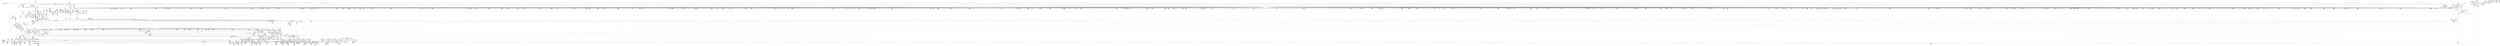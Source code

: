 digraph {
	CE0x3d7c1a0 [shape=record,shape=Mrecord,label="{CE0x3d7c1a0|VOIDTB_TE:_CE_93,94_}"]
	CE0x3d4d4f0 [shape=record,shape=Mrecord,label="{CE0x3d4d4f0|may_create:tmp60|security/selinux/hooks.c,1737|*SummSource*}"]
	CE0x3c7ea30 [shape=record,shape=Mrecord,label="{CE0x3c7ea30|_ret_i32_%call,_!dbg_!27715|security/selinux/hooks.c,2784}"]
	CE0x3cce6d0 [shape=record,shape=Mrecord,label="{CE0x3cce6d0|40:_%struct.super_block*,_56:_i8*,_:_CRE_590,591_}"]
	CE0x3d68390 [shape=record,shape=Mrecord,label="{CE0x3d68390|i32_5|*Constant*|*SummSink*}"]
	CE0x3d93820 [shape=record,shape=Mrecord,label="{CE0x3d93820|may_create:tmp54|security/selinux/hooks.c,1733|*SummSink*}"]
	CE0x3cf2670 [shape=record,shape=Mrecord,label="{CE0x3cf2670|272:_i8*,_:_CRE_586,587_}"]
	CE0x3d4afe0 [shape=record,shape=Mrecord,label="{CE0x3d4afe0|272:_i8*,_:_CRE_2056,2112_|*MultipleSource*|*LoadInst*|security/selinux/hooks.c,1714|security/selinux/hooks.c,1714}"]
	CE0x3d43ea0 [shape=record,shape=Mrecord,label="{CE0x3d43ea0|272:_i8*,_:_CRE_1637,1638_}"]
	CE0x3ce7330 [shape=record,shape=Mrecord,label="{CE0x3ce7330|272:_i8*,_:_CRE_1288,1296_|*MultipleSource*|*LoadInst*|security/selinux/hooks.c,1714|security/selinux/hooks.c,1714}"]
	CE0x3d49fb0 [shape=record,shape=Mrecord,label="{CE0x3d49fb0|272:_i8*,_:_CRE_1876,1877_}"]
	CE0x3d465f0 [shape=record,shape=Mrecord,label="{CE0x3d465f0|272:_i8*,_:_CRE_1674,1675_}"]
	CE0x3c979a0 [shape=record,shape=Mrecord,label="{CE0x3c979a0|40:_%struct.super_block*,_56:_i8*,_:_CRE_80,88_|*MultipleSource*|Function::selinux_inode_mkdir&Arg::dir::|Function::may_create&Arg::dir::|security/selinux/hooks.c,1713}"]
	CE0x3ccf710 [shape=record,shape=Mrecord,label="{CE0x3ccf710|40:_%struct.super_block*,_56:_i8*,_:_CRE_603,604_}"]
	CE0x3d4ea90 [shape=record,shape=Mrecord,label="{CE0x3d4ea90|i64*_getelementptr_inbounds_(_26_x_i64_,_26_x_i64_*___llvm_gcov_ctr217,_i64_0,_i64_24)|*Constant*}"]
	CE0x3cd42a0 [shape=record,shape=Mrecord,label="{CE0x3cd42a0|40:_%struct.super_block*,_56:_i8*,_:_CRE_816,824_|*MultipleSource*|Function::selinux_inode_mkdir&Arg::dir::|Function::may_create&Arg::dir::|security/selinux/hooks.c,1713}"]
	CE0x3d4cad0 [shape=record,shape=Mrecord,label="{CE0x3d4cad0|may_create:tmp59|security/selinux/hooks.c,1736}"]
	CE0x3cf3aa0 [shape=record,shape=Mrecord,label="{CE0x3cf3aa0|272:_i8*,_:_CRE_605,606_}"]
	CE0x3daaf50 [shape=record,shape=Mrecord,label="{CE0x3daaf50|i64*_getelementptr_inbounds_(_2_x_i64_,_2_x_i64_*___llvm_gcov_ctr98,_i64_0,_i64_1)|*Constant*}"]
	CE0x3cc16a0 [shape=record,shape=Mrecord,label="{CE0x3cc16a0|28:_i32,_:_CRE_57,58_}"]
	CE0x3d5cc90 [shape=record,shape=Mrecord,label="{CE0x3d5cc90|i32_3|*Constant*}"]
	CE0x3c7d7b0 [shape=record,shape=Mrecord,label="{CE0x3c7d7b0|GLOBAL:may_create|*Constant*|*SummSink*}"]
	CE0x3c97140 [shape=record,shape=Mrecord,label="{CE0x3c97140|i32_10|*Constant*}"]
	CE0x3c740e0 [shape=record,shape=Mrecord,label="{CE0x3c740e0|40:_%struct.super_block*,_56:_i8*,_:_CRE_174,175_}"]
	CE0x3c88860 [shape=record,shape=Mrecord,label="{CE0x3c88860|may_create:if.end|*SummSink*}"]
	CE0x3c9bbc0 [shape=record,shape=Mrecord,label="{CE0x3c9bbc0|40:_%struct.super_block*,_56:_i8*,_:_CRE_266,267_}"]
	CE0x3c6ffe0 [shape=record,shape=Mrecord,label="{CE0x3c6ffe0|may_create:tmp18|security/selinux/hooks.c,1706|*SummSink*}"]
	CE0x3cdac90 [shape=record,shape=Mrecord,label="{CE0x3cdac90|40:_%struct.super_block*,_56:_i8*,_:_CRE_936,944_|*MultipleSource*|Function::selinux_inode_mkdir&Arg::dir::|Function::may_create&Arg::dir::|security/selinux/hooks.c,1713}"]
	CE0x3c853a0 [shape=record,shape=Mrecord,label="{CE0x3c853a0|40:_%struct.super_block*,_56:_i8*,_:_CRE_289,290_}"]
	CE0x3c73660 [shape=record,shape=Mrecord,label="{CE0x3c73660|40:_%struct.super_block*,_56:_i8*,_:_CRE_160,161_}"]
	CE0x3cd4b20 [shape=record,shape=Mrecord,label="{CE0x3cd4b20|40:_%struct.super_block*,_56:_i8*,_:_CRE_848,856_|*MultipleSource*|Function::selinux_inode_mkdir&Arg::dir::|Function::may_create&Arg::dir::|security/selinux/hooks.c,1713}"]
	CE0x3d5d1e0 [shape=record,shape=Mrecord,label="{CE0x3d5d1e0|may_create:create_sid|security/selinux/hooks.c,1717|*SummSource*}"]
	CE0x3c9c7c0 [shape=record,shape=Mrecord,label="{CE0x3c9c7c0|may_create:if.then20}"]
	CE0x3d4e150 [shape=record,shape=Mrecord,label="{CE0x3d4e150|may_create:tmp61|security/selinux/hooks.c,1737|*SummSink*}"]
	CE0x3d555c0 [shape=record,shape=Mrecord,label="{CE0x3d555c0|_ret_i32_%retval.0,_!dbg_!27728|security/selinux/avc.c,775}"]
	CE0x3c9b1c0 [shape=record,shape=Mrecord,label="{CE0x3c9b1c0|40:_%struct.super_block*,_56:_i8*,_:_CRE_258,259_}"]
	CE0x3d64900 [shape=record,shape=Mrecord,label="{CE0x3d64900|may_create:tmp35|security/selinux/hooks.c,1726|*SummSource*}"]
	CE0x3ca2090 [shape=record,shape=Mrecord,label="{CE0x3ca2090|may_create:tobool|security/selinux/hooks.c,1706|*SummSource*}"]
	CE0x3d909a0 [shape=record,shape=Mrecord,label="{CE0x3d909a0|may_create:tobool28|security/selinux/hooks.c,1736}"]
	CE0x3ce9c50 [shape=record,shape=Mrecord,label="{CE0x3ce9c50|may_create:i_sb|security/selinux/hooks.c,1714}"]
	CE0x3d4c030 [shape=record,shape=Mrecord,label="{CE0x3d4c030|may_create:tmp26|security/selinux/hooks.c,1714|*SummSource*}"]
	CE0x3d450b0 [shape=record,shape=Mrecord,label="{CE0x3d450b0|272:_i8*,_:_CRE_1654,1655_}"]
	CE0x3c89420 [shape=record,shape=Mrecord,label="{CE0x3c89420|40:_%struct.super_block*,_56:_i8*,_:_CRE_192,193_}"]
	CE0x3d4b1b0 [shape=record,shape=Mrecord,label="{CE0x3d4b1b0|272:_i8*,_:_CRE_2112,2120_|*MultipleSource*|*LoadInst*|security/selinux/hooks.c,1714|security/selinux/hooks.c,1714}"]
	CE0x3c6dee0 [shape=record,shape=Mrecord,label="{CE0x3c6dee0|may_create:tmp14|security/selinux/hooks.c,1706|*SummSource*}"]
	CE0x3d7baf0 [shape=record,shape=Mrecord,label="{CE0x3d7baf0|VOIDTB_TE:_CE_89,90_}"]
	CE0x3d42480 [shape=record,shape=Mrecord,label="{CE0x3d42480|272:_i8*,_:_CRE_1600,1604_|*MultipleSource*|*LoadInst*|security/selinux/hooks.c,1714|security/selinux/hooks.c,1714}"]
	CE0x3cec140 [shape=record,shape=Mrecord,label="{CE0x3cec140|272:_i8*,_:_CRE_184,188_|*MultipleSource*|*LoadInst*|security/selinux/hooks.c,1714|security/selinux/hooks.c,1714}"]
	CE0x3d91b30 [shape=record,shape=Mrecord,label="{CE0x3d91b30|i64_21|*Constant*|*SummSource*}"]
	CE0x3c862a0 [shape=record,shape=Mrecord,label="{CE0x3c862a0|40:_%struct.super_block*,_56:_i8*,_:_CRE_301,302_}"]
	CE0x3c74560 [shape=record,shape=Mrecord,label="{CE0x3c74560|40:_%struct.super_block*,_56:_i8*,_:_CRE_180,181_}"]
	CE0x3c7a6f0 [shape=record,shape=Mrecord,label="{CE0x3c7a6f0|i64*_getelementptr_inbounds_(_2_x_i64_,_2_x_i64_*___llvm_gcov_ctr224,_i64_0,_i64_0)|*Constant*|*SummSource*}"]
	CE0x3d7eed0 [shape=record,shape=Mrecord,label="{CE0x3d7eed0|i64_15|*Constant*}"]
	CE0x3cd48e0 [shape=record,shape=Mrecord,label="{CE0x3cd48e0|40:_%struct.super_block*,_56:_i8*,_:_CRE_840,848_|*MultipleSource*|Function::selinux_inode_mkdir&Arg::dir::|Function::may_create&Arg::dir::|security/selinux/hooks.c,1713}"]
	CE0x3c6ede0 [shape=record,shape=Mrecord,label="{CE0x3c6ede0|may_create:tmp15|security/selinux/hooks.c,1706}"]
	CE0x3da9ea0 [shape=record,shape=Mrecord,label="{CE0x3da9ea0|may_create:call32|security/selinux/hooks.c,1739|*SummSource*}"]
	CE0x3d78520 [shape=record,shape=Mrecord,label="{CE0x3d78520|may_create:tmp42|security/selinux/hooks.c,1728|*SummSink*}"]
	CE0x3d42fc0 [shape=record,shape=Mrecord,label="{CE0x3d42fc0|272:_i8*,_:_CRE_1623,1624_}"]
	CE0x3cb3600 [shape=record,shape=Mrecord,label="{CE0x3cb3600|VOIDTB_TE:_CE_191,192_}"]
	CE0x3c93230 [shape=record,shape=Mrecord,label="{CE0x3c93230|avc_has_perm:entry}"]
	CE0x3d690b0 [shape=record,shape=Mrecord,label="{CE0x3d690b0|may_create:conv|security/selinux/hooks.c,1728}"]
	CE0x3d527f0 [shape=record,shape=Mrecord,label="{CE0x3d527f0|28:_i32,_:_CRE_99,100_}"]
	CE0x3d556f0 [shape=record,shape=Mrecord,label="{CE0x3d556f0|avc_has_perm:requested|Function::avc_has_perm&Arg::requested::|*SummSource*}"]
	CE0x3cccdd0 [shape=record,shape=Mrecord,label="{CE0x3cccdd0|40:_%struct.super_block*,_56:_i8*,_:_CRE_570,571_}"]
	CE0x3ce36a0 [shape=record,shape=Mrecord,label="{CE0x3ce36a0|272:_i8*,_:_CRE_1225,1226_}"]
	CE0x3cb3b50 [shape=record,shape=Mrecord,label="{CE0x3cb3b50|VOIDTB_TE:_CE_196,197_}"]
	"CONST[source:1(input),value:2(dynamic)][purpose:{object}][SrcIdx:12]"
	CE0x3d519f0 [shape=record,shape=Mrecord,label="{CE0x3d519f0|28:_i32,_:_CRE_85,86_}"]
	CE0x3d531c0 [shape=record,shape=Mrecord,label="{CE0x3d531c0|28:_i32,_:_CRE_108,109_}"]
	CE0x3c77aa0 [shape=record,shape=Mrecord,label="{CE0x3c77aa0|may_create:newsid|security/selinux/hooks.c, 1709|*SummSource*}"]
	CE0x3cca920 [shape=record,shape=Mrecord,label="{CE0x3cca920|272:_i8*,_:_CRE_1338,1339_}"]
	CE0x3c84220 [shape=record,shape=Mrecord,label="{CE0x3c84220|40:_%struct.super_block*,_56:_i8*,_:_CRE_275,276_}"]
	CE0x3ccf5d0 [shape=record,shape=Mrecord,label="{CE0x3ccf5d0|40:_%struct.super_block*,_56:_i8*,_:_CRE_602,603_}"]
	CE0x3cf68c0 [shape=record,shape=Mrecord,label="{CE0x3cf68c0|272:_i8*,_:_CRE_720,736_|*MultipleSource*|*LoadInst*|security/selinux/hooks.c,1714|security/selinux/hooks.c,1714}"]
	CE0x3cf0630 [shape=record,shape=Mrecord,label="{CE0x3cf0630|272:_i8*,_:_CRE_16,20_|*MultipleSource*|*LoadInst*|security/selinux/hooks.c,1714|security/selinux/hooks.c,1714}"]
	CE0x3c81e60 [shape=record,shape=Mrecord,label="{CE0x3c81e60|may_create:tmp8|security/selinux/hooks.c,1706}"]
	CE0x3d78aa0 [shape=record,shape=Mrecord,label="{CE0x3d78aa0|may_create:tmp42|security/selinux/hooks.c,1728}"]
	CE0x3d94cb0 [shape=record,shape=Mrecord,label="{CE0x3d94cb0|i64_17|*Constant*|*SummSink*}"]
	CE0x3c93f60 [shape=record,shape=Mrecord,label="{CE0x3c93f60|may_create:entry}"]
	CE0x3cf4430 [shape=record,shape=Mrecord,label="{CE0x3cf4430|272:_i8*,_:_CRE_614,615_}"]
	CE0x3cd76d0 [shape=record,shape=Mrecord,label="{CE0x3cd76d0|40:_%struct.super_block*,_56:_i8*,_:_CRE_893,894_}"]
	CE0x3d431e0 [shape=record,shape=Mrecord,label="{CE0x3d431e0|272:_i8*,_:_CRE_1625,1626_}"]
	CE0x3ce49c0 [shape=record,shape=Mrecord,label="{CE0x3ce49c0|272:_i8*,_:_CRE_1243,1244_}"]
	CE0x3c89960 [shape=record,shape=Mrecord,label="{CE0x3c89960|40:_%struct.super_block*,_56:_i8*,_:_CRE_199,200_}"]
	CE0x3ce9a60 [shape=record,shape=Mrecord,label="{CE0x3ce9a60|may_create:s_security|security/selinux/hooks.c,1714}"]
	CE0x3c92600 [shape=record,shape=Mrecord,label="{CE0x3c92600|may_create:tmp7|security/selinux/hooks.c,1706}"]
	CE0x3cf7780 [shape=record,shape=Mrecord,label="{CE0x3cf7780|272:_i8*,_:_CRE_1215,1216_}"]
	CE0x3cbfbb0 [shape=record,shape=Mrecord,label="{CE0x3cbfbb0|28:_i32,_:_CRE_13,14_}"]
	CE0x3cb80d0 [shape=record,shape=Mrecord,label="{CE0x3cb80d0|may_create:call22|security/selinux/hooks.c,1729|*SummSink*}"]
	CE0x3d55630 [shape=record,shape=Mrecord,label="{CE0x3d55630|avc_has_perm:requested|Function::avc_has_perm&Arg::requested::}"]
	CE0x3cd25e0 [shape=record,shape=Mrecord,label="{CE0x3cd25e0|40:_%struct.super_block*,_56:_i8*,_:_CRE_696,704_|*MultipleSource*|Function::selinux_inode_mkdir&Arg::dir::|Function::may_create&Arg::dir::|security/selinux/hooks.c,1713}"]
	CE0x3d5d7e0 [shape=record,shape=Mrecord,label="{CE0x3d5d7e0|0:_i32,_:_SCMRE:_elem_0:default:}"]
	CE0x3d5dcb0 [shape=record,shape=Mrecord,label="{CE0x3d5dcb0|may_create:type|security/selinux/hooks.c,1719}"]
	CE0x3d4ef90 [shape=record,shape=Mrecord,label="{CE0x3d4ef90|may_create:tmp62|security/selinux/hooks.c,1739|*SummSink*}"]
	CE0x3cd7450 [shape=record,shape=Mrecord,label="{CE0x3cd7450|40:_%struct.super_block*,_56:_i8*,_:_CRE_891,892_}"]
	CE0x3cf1570 [shape=record,shape=Mrecord,label="{CE0x3cf1570|272:_i8*,_:_CRE_570,571_}"]
	CE0x3ce0230 [shape=record,shape=Mrecord,label="{CE0x3ce0230|272:_i8*,_:_CRE_453,454_}"]
	CE0x3d46700 [shape=record,shape=Mrecord,label="{CE0x3d46700|272:_i8*,_:_CRE_1675,1676_}"]
	CE0x3d76c30 [shape=record,shape=Mrecord,label="{CE0x3d76c30|may_create:tmp45|security/selinux/hooks.c,1728}"]
	CE0x3ca2760 [shape=record,shape=Mrecord,label="{CE0x3ca2760|may_create:tmp6|security/selinux/hooks.c,1706|*SummSource*}"]
	CE0x3cf04d0 [shape=record,shape=Mrecord,label="{CE0x3cf04d0|i32_8|*Constant*|*SummSink*}"]
	CE0x3d462c0 [shape=record,shape=Mrecord,label="{CE0x3d462c0|272:_i8*,_:_CRE_1671,1672_}"]
	CE0x3cc39d0 [shape=record,shape=Mrecord,label="{CE0x3cc39d0|get_current:tmp4|./arch/x86/include/asm/current.h,14}"]
	CE0x3ce6780 [shape=record,shape=Mrecord,label="{CE0x3ce6780|272:_i8*,_:_CRE_1271,1272_}"]
	CE0x3c72d60 [shape=record,shape=Mrecord,label="{CE0x3c72d60|40:_%struct.super_block*,_56:_i8*,_:_CRE_148,149_}"]
	CE0x3ce0560 [shape=record,shape=Mrecord,label="{CE0x3ce0560|272:_i8*,_:_CRE_456,457_}"]
	CE0x3cdaa10 [shape=record,shape=Mrecord,label="{CE0x3cdaa10|40:_%struct.super_block*,_56:_i8*,_:_CRE_934,935_}"]
	CE0x3ce8780 [shape=record,shape=Mrecord,label="{CE0x3ce8780|272:_i8*,_:_CRE_1320,1321_}"]
	CE0x3cd8710 [shape=record,shape=Mrecord,label="{CE0x3cd8710|40:_%struct.super_block*,_56:_i8*,_:_CRE_906,907_}"]
	CE0x3ce3370 [shape=record,shape=Mrecord,label="{CE0x3ce3370|272:_i8*,_:_CRE_1222,1223_}"]
	CE0x3c7cc30 [shape=record,shape=Mrecord,label="{CE0x3c7cc30|40:_%struct.super_block*,_56:_i8*,_:_CRE_24,32_|*MultipleSource*|Function::selinux_inode_mkdir&Arg::dir::|Function::may_create&Arg::dir::|security/selinux/hooks.c,1713}"]
	"CONST[source:0(mediator),value:2(dynamic)][purpose:{subject}][SnkIdx:8]"
	"CONST[source:0(mediator),value:2(dynamic)][purpose:{object}][SnkIdx:6]"
	CE0x3d57f60 [shape=record,shape=Mrecord,label="{CE0x3d57f60|may_create:tmp33|security/selinux/hooks.c,1725|*SummSink*}"]
	CE0x3cd5a10 [shape=record,shape=Mrecord,label="{CE0x3cd5a10|40:_%struct.super_block*,_56:_i8*,_:_CRE_870,871_}"]
	CE0x3ce1160 [shape=record,shape=Mrecord,label="{CE0x3ce1160|272:_i8*,_:_CRE_480,488_|*MultipleSource*|*LoadInst*|security/selinux/hooks.c,1714|security/selinux/hooks.c,1714}"]
	CE0x3d78990 [shape=record,shape=Mrecord,label="{CE0x3d78990|i64_15|*Constant*|*SummSource*}"]
	CE0x3c7a0a0 [shape=record,shape=Mrecord,label="{CE0x3c7a0a0|selinux_inode_mkdir:tmp}"]
	CE0x3c6eec0 [shape=record,shape=Mrecord,label="{CE0x3c6eec0|may_create:tmp15|security/selinux/hooks.c,1706|*SummSink*}"]
	CE0x3cb2a50 [shape=record,shape=Mrecord,label="{CE0x3cb2a50|VOIDTB_TE:_CE_180,181_}"]
	CE0x3ce0670 [shape=record,shape=Mrecord,label="{CE0x3ce0670|272:_i8*,_:_CRE_457,458_}"]
	CE0x3cc23e0 [shape=record,shape=Mrecord,label="{CE0x3cc23e0|GLOBAL:lockdep_rcu_suspicious|*Constant*|*SummSource*}"]
	CE0x3ce8890 [shape=record,shape=Mrecord,label="{CE0x3ce8890|272:_i8*,_:_CRE_1321,1322_}"]
	CE0x3c92ec0 [shape=record,shape=Mrecord,label="{CE0x3c92ec0|i64*_getelementptr_inbounds_(_26_x_i64_,_26_x_i64_*___llvm_gcov_ctr217,_i64_0,_i64_6)|*Constant*|*SummSource*}"]
	CE0x3c70a10 [shape=record,shape=Mrecord,label="{CE0x3c70a10|GLOBAL:get_current|*Constant*|*SummSink*}"]
	CE0x3cd8d50 [shape=record,shape=Mrecord,label="{CE0x3cd8d50|40:_%struct.super_block*,_56:_i8*,_:_CRE_911,912_}"]
	CE0x3c92b00 [shape=record,shape=Mrecord,label="{CE0x3c92b00|may_create:tmp12|security/selinux/hooks.c,1706|*SummSink*}"]
	CE0x3cb9520 [shape=record,shape=Mrecord,label="{CE0x3cb9520|i64*_getelementptr_inbounds_(_26_x_i64_,_26_x_i64_*___llvm_gcov_ctr217,_i64_0,_i64_19)|*Constant*}"]
	CE0x3c71c50 [shape=record,shape=Mrecord,label="{CE0x3c71c50|_call_void_lockdep_rcu_suspicious(i8*_getelementptr_inbounds_(_25_x_i8_,_25_x_i8_*_.str3,_i32_0,_i32_0),_i32_1706,_i8*_getelementptr_inbounds_(_45_x_i8_,_45_x_i8_*_.str12,_i32_0,_i32_0))_#10,_!dbg_!27731|security/selinux/hooks.c,1706|*SummSource*}"]
	CE0x3c85760 [shape=record,shape=Mrecord,label="{CE0x3c85760|40:_%struct.super_block*,_56:_i8*,_:_CRE_292,293_}"]
	CE0x3d512f0 [shape=record,shape=Mrecord,label="{CE0x3d512f0|28:_i32,_:_CRE_78,79_}"]
	CE0x3cec310 [shape=record,shape=Mrecord,label="{CE0x3cec310|272:_i8*,_:_CRE_192,200_|*MultipleSource*|*LoadInst*|security/selinux/hooks.c,1714|security/selinux/hooks.c,1714}"]
	CE0x3cb5800 [shape=record,shape=Mrecord,label="{CE0x3cb5800|VOIDTB_TE:_CE_223,224_}"]
	CE0x3ccebd0 [shape=record,shape=Mrecord,label="{CE0x3ccebd0|40:_%struct.super_block*,_56:_i8*,_:_CRE_594,595_}"]
	CE0x3c94670 [shape=record,shape=Mrecord,label="{CE0x3c94670|may_create:sid31|security/selinux/hooks.c,1739}"]
	CE0x3d472b0 [shape=record,shape=Mrecord,label="{CE0x3d472b0|272:_i8*,_:_CRE_1686,1687_}"]
	CE0x3cdbed0 [shape=record,shape=Mrecord,label="{CE0x3cdbed0|40:_%struct.super_block*,_56:_i8*,_:_CRE_982,983_}"]
	CE0x3d501f0 [shape=record,shape=Mrecord,label="{CE0x3d501f0|28:_i32,_:_CRE_61,62_}"]
	CE0x3c671a0 [shape=record,shape=Mrecord,label="{CE0x3c671a0|may_create:do.body}"]
	CE0x3d76050 [shape=record,shape=Mrecord,label="{CE0x3d76050|may_create:tmp41|security/selinux/hooks.c,1728}"]
	CE0x3cd5f10 [shape=record,shape=Mrecord,label="{CE0x3cd5f10|40:_%struct.super_block*,_56:_i8*,_:_CRE_874,875_}"]
	CE0x3d55520 [shape=record,shape=Mrecord,label="{CE0x3d55520|may_create:tmp29|security/selinux/hooks.c,1722|*SummSink*}"]
	CE0x3d50df0 [shape=record,shape=Mrecord,label="{CE0x3d50df0|28:_i32,_:_CRE_73,74_}"]
	CE0x3c738a0 [shape=record,shape=Mrecord,label="{CE0x3c738a0|40:_%struct.super_block*,_56:_i8*,_:_CRE_163,164_}"]
	CE0x3d7a610 [shape=record,shape=Mrecord,label="{CE0x3d7a610|VOIDTB_TE:_CE_158,159_}"]
	CE0x3d7ad80 [shape=record,shape=Mrecord,label="{CE0x3d7ad80|VOIDTB_TE:_CE_165,166_}"]
	CE0x3ce24d0 [shape=record,shape=Mrecord,label="{CE0x3ce24d0|272:_i8*,_:_CRE_564,565_}"]
	CE0x3c8dd20 [shape=record,shape=Mrecord,label="{CE0x3c8dd20|40:_%struct.super_block*,_56:_i8*,_:_CRE_138,139_}"]
	CE0x3c93760 [shape=record,shape=Mrecord,label="{CE0x3c93760|avc_has_perm:ssid|Function::avc_has_perm&Arg::ssid::}"]
	CE0x3cdd260 [shape=record,shape=Mrecord,label="{CE0x3cdd260|272:_i8*,_:_CRE_408,409_}"]
	CE0x3d7a0c0 [shape=record,shape=Mrecord,label="{CE0x3d7a0c0|VOIDTB_TE:_CE_153,154_}"]
	CE0x3d530b0 [shape=record,shape=Mrecord,label="{CE0x3d530b0|28:_i32,_:_CRE_107,108_}"]
	CE0x3d5cf40 [shape=record,shape=Mrecord,label="{CE0x3d5cf40|i32_3|*Constant*|*SummSink*}"]
	CE0x3d43fb0 [shape=record,shape=Mrecord,label="{CE0x3d43fb0|272:_i8*,_:_CRE_1638,1639_}"]
	CE0x3cd9ed0 [shape=record,shape=Mrecord,label="{CE0x3cd9ed0|40:_%struct.super_block*,_56:_i8*,_:_CRE_925,926_}"]
	CE0x3cc18a0 [shape=record,shape=Mrecord,label="{CE0x3cc18a0|28:_i32,_:_CRE_59,60_}"]
	CE0x3d94bd0 [shape=record,shape=Mrecord,label="{CE0x3d94bd0|i64_17|*Constant*}"]
	CE0x3c94980 [shape=record,shape=Mrecord,label="{CE0x3c94980|may_create:sid31|security/selinux/hooks.c,1739|*SummSource*}"]
	CE0x3cba0d0 [shape=record,shape=Mrecord,label="{CE0x3cba0d0|may_create:security|security/selinux/hooks.c,1706}"]
	CE0x3ccb5e0 [shape=record,shape=Mrecord,label="{CE0x3ccb5e0|272:_i8*,_:_CRE_1350,1351_}"]
	CE0x3d94c40 [shape=record,shape=Mrecord,label="{CE0x3d94c40|i64_17|*Constant*|*SummSource*}"]
	CE0x3ce9770 [shape=record,shape=Mrecord,label="{CE0x3ce9770|272:_i8*,_:_CRE_1335,1336_}"]
	CE0x3d4a640 [shape=record,shape=Mrecord,label="{CE0x3d4a640|272:_i8*,_:_CRE_1880,1884_|*MultipleSource*|*LoadInst*|security/selinux/hooks.c,1714|security/selinux/hooks.c,1714}"]
	CE0x3d64670 [shape=record,shape=Mrecord,label="{CE0x3d64670|may_create:tmp34|security/selinux/hooks.c,1726|*SummSink*}"]
	CE0x3ceaf20 [shape=record,shape=Mrecord,label="{CE0x3ceaf20|272:_i8*,_:_CRE_104,112_|*MultipleSource*|*LoadInst*|security/selinux/hooks.c,1714|security/selinux/hooks.c,1714}"]
	CE0x3c7a900 [shape=record,shape=Mrecord,label="{CE0x3c7a900|may_create:land.lhs.true2}"]
	CE0x3d7a1d0 [shape=record,shape=Mrecord,label="{CE0x3d7a1d0|VOIDTB_TE:_CE_154,155_}"]
	CE0x3cc2190 [shape=record,shape=Mrecord,label="{CE0x3cc2190|GLOBAL:lockdep_rcu_suspicious|*Constant*}"]
	CE0x3c6d670 [shape=record,shape=Mrecord,label="{CE0x3c6d670|40:_%struct.super_block*,_56:_i8*,_:_CRE_2,4_|*MultipleSource*|Function::selinux_inode_mkdir&Arg::dir::|Function::may_create&Arg::dir::|security/selinux/hooks.c,1713}"]
	CE0x3d55320 [shape=record,shape=Mrecord,label="{CE0x3d55320|may_create:tmp29|security/selinux/hooks.c,1722|*SummSource*}"]
	CE0x3ccde10 [shape=record,shape=Mrecord,label="{CE0x3ccde10|40:_%struct.super_block*,_56:_i8*,_:_CRE_583,584_}"]
	CE0x3d41b40 [shape=record,shape=Mrecord,label="{CE0x3d41b40|272:_i8*,_:_CRE_1536,1568_|*MultipleSource*|*LoadInst*|security/selinux/hooks.c,1714|security/selinux/hooks.c,1714}"]
	CE0x3d7bcf0 [shape=record,shape=Mrecord,label="{CE0x3d7bcf0|VOIDTB_TE:_CE_90,91_}"]
	CE0x3c898a0 [shape=record,shape=Mrecord,label="{CE0x3c898a0|40:_%struct.super_block*,_56:_i8*,_:_CRE_198,199_}"]
	CE0x3cc8a30 [shape=record,shape=Mrecord,label="{CE0x3cc8a30|40:_%struct.super_block*,_56:_i8*,_:_CRE_485,486_}"]
	CE0x3cd29e0 [shape=record,shape=Mrecord,label="{CE0x3cd29e0|40:_%struct.super_block*,_56:_i8*,_:_CRE_712,728_|*MultipleSource*|Function::selinux_inode_mkdir&Arg::dir::|Function::may_create&Arg::dir::|security/selinux/hooks.c,1713}"]
	CE0x3cef020 [shape=record,shape=Mrecord,label="{CE0x3cef020|272:_i8*,_:_CRE_393,394_}"]
	CE0x3ce48b0 [shape=record,shape=Mrecord,label="{CE0x3ce48b0|272:_i8*,_:_CRE_1242,1243_}"]
	CE0x3cd99d0 [shape=record,shape=Mrecord,label="{CE0x3cd99d0|40:_%struct.super_block*,_56:_i8*,_:_CRE_921,922_}"]
	CE0x3ccbe60 [shape=record,shape=Mrecord,label="{CE0x3ccbe60|272:_i8*,_:_CRE_1358,1359_}"]
	CE0x3d44c70 [shape=record,shape=Mrecord,label="{CE0x3d44c70|272:_i8*,_:_CRE_1650,1651_}"]
	CE0x3c7e3a0 [shape=record,shape=Mrecord,label="{CE0x3c7e3a0|_ret_i32_%retval.0,_!dbg_!27798|security/selinux/hooks.c,1742}"]
	CE0x3cef1f0 [shape=record,shape=Mrecord,label="{CE0x3cef1f0|272:_i8*,_:_CRE_394,395_}"]
	CE0x3c72fa0 [shape=record,shape=Mrecord,label="{CE0x3c72fa0|40:_%struct.super_block*,_56:_i8*,_:_CRE_151,152_}"]
	CE0x3c8cd40 [shape=record,shape=Mrecord,label="{CE0x3c8cd40|may_create:retval.0}"]
	CE0x3c868e0 [shape=record,shape=Mrecord,label="{CE0x3c868e0|40:_%struct.super_block*,_56:_i8*,_:_CRE_306,307_}"]
	CE0x3cd71d0 [shape=record,shape=Mrecord,label="{CE0x3cd71d0|40:_%struct.super_block*,_56:_i8*,_:_CRE_889,890_}"]
	CE0x3ca29e0 [shape=record,shape=Mrecord,label="{CE0x3ca29e0|may_create:tmp4|security/selinux/hooks.c,1706}"]
	CE0x3c6dcd0 [shape=record,shape=Mrecord,label="{CE0x3c6dcd0|may_create:tmp14|security/selinux/hooks.c,1706}"]
	CE0x3cd1560 [shape=record,shape=Mrecord,label="{CE0x3cd1560|40:_%struct.super_block*,_56:_i8*,_:_CRE_648,656_|*MultipleSource*|Function::selinux_inode_mkdir&Arg::dir::|Function::may_create&Arg::dir::|security/selinux/hooks.c,1713}"]
	CE0x3d461b0 [shape=record,shape=Mrecord,label="{CE0x3d461b0|272:_i8*,_:_CRE_1670,1671_}"]
	CE0x3cbfa90 [shape=record,shape=Mrecord,label="{CE0x3cbfa90|28:_i32,_:_CRE_11,12_}"]
	CE0x3ce4690 [shape=record,shape=Mrecord,label="{CE0x3ce4690|272:_i8*,_:_CRE_1240,1241_}"]
	CE0x3cf3330 [shape=record,shape=Mrecord,label="{CE0x3cf3330|272:_i8*,_:_CRE_598,599_}"]
	CE0x3c878b0 [shape=record,shape=Mrecord,label="{CE0x3c878b0|40:_%struct.super_block*,_56:_i8*,_:_CRE_352,360_|*MultipleSource*|Function::selinux_inode_mkdir&Arg::dir::|Function::may_create&Arg::dir::|security/selinux/hooks.c,1713}"]
	CE0x3c7d510 [shape=record,shape=Mrecord,label="{CE0x3c7d510|selinux_inode_mkdir:call|security/selinux/hooks.c,2784}"]
	CE0x3cdc150 [shape=record,shape=Mrecord,label="{CE0x3cdc150|40:_%struct.super_block*,_56:_i8*,_:_CRE_984,988_|*MultipleSource*|Function::selinux_inode_mkdir&Arg::dir::|Function::may_create&Arg::dir::|security/selinux/hooks.c,1713}"]
	CE0x3cc3940 [shape=record,shape=Mrecord,label="{CE0x3cc3940|_call_void_mcount()_#3|*SummSink*}"]
	CE0x3cb31c0 [shape=record,shape=Mrecord,label="{CE0x3cb31c0|VOIDTB_TE:_CE_187,188_}"]
	CE0x3ce8ab0 [shape=record,shape=Mrecord,label="{CE0x3ce8ab0|272:_i8*,_:_CRE_1323,1324_}"]
	CE0x3cdff00 [shape=record,shape=Mrecord,label="{CE0x3cdff00|272:_i8*,_:_CRE_450,451_}"]
	"CONST[source:0(mediator),value:2(dynamic)][purpose:{object}][SnkIdx:5]"
	"CONST[source:0(mediator),value:2(dynamic)][purpose:{object}][SnkIdx:1]"
	CE0x3c83970 [shape=record,shape=Mrecord,label="{CE0x3c83970|i64*_getelementptr_inbounds_(_26_x_i64_,_26_x_i64_*___llvm_gcov_ctr217,_i64_0,_i64_1)|*Constant*|*SummSink*}"]
	CE0x3d4ef20 [shape=record,shape=Mrecord,label="{CE0x3d4ef20|i64*_getelementptr_inbounds_(_26_x_i64_,_26_x_i64_*___llvm_gcov_ctr217,_i64_0,_i64_24)|*Constant*|*SummSink*}"]
	CE0x3ccc5d0 [shape=record,shape=Mrecord,label="{CE0x3ccc5d0|272:_i8*,_:_CRE_1365,1366_}"]
	CE0x3d44fa0 [shape=record,shape=Mrecord,label="{CE0x3d44fa0|272:_i8*,_:_CRE_1653,1654_}"]
	CE0x3ce3ae0 [shape=record,shape=Mrecord,label="{CE0x3ce3ae0|272:_i8*,_:_CRE_1229,1230_}"]
	CE0x3c81940 [shape=record,shape=Mrecord,label="{CE0x3c81940|GLOBAL:may_create.__warned|Global_var:may_create.__warned}"]
	CE0x3cf2120 [shape=record,shape=Mrecord,label="{CE0x3cf2120|272:_i8*,_:_CRE_581,582_}"]
	CE0x3c89de0 [shape=record,shape=Mrecord,label="{CE0x3c89de0|40:_%struct.super_block*,_56:_i8*,_:_CRE_205,206_}"]
	CE0x3c9a130 [shape=record,shape=Mrecord,label="{CE0x3c9a130|i64_1|*Constant*}"]
	CE0x3d55e80 [shape=record,shape=Mrecord,label="{CE0x3d55e80|_ret_i32_%retval.0,_!dbg_!27728|security/selinux/avc.c,775|*SummSink*}"]
	CE0x3cca480 [shape=record,shape=Mrecord,label="{CE0x3cca480|40:_%struct.super_block*,_56:_i8*,_:_CRE_552,553_}"]
	CE0x3ce89a0 [shape=record,shape=Mrecord,label="{CE0x3ce89a0|272:_i8*,_:_CRE_1322,1323_}"]
	CE0x3d42650 [shape=record,shape=Mrecord,label="{CE0x3d42650|272:_i8*,_:_CRE_1608,1612_|*MultipleSource*|*LoadInst*|security/selinux/hooks.c,1714|security/selinux/hooks.c,1714}"]
	CE0x3d45e80 [shape=record,shape=Mrecord,label="{CE0x3d45e80|272:_i8*,_:_CRE_1667,1668_}"]
	CE0x3ce2370 [shape=record,shape=Mrecord,label="{CE0x3ce2370|272:_i8*,_:_CRE_562,563_}"]
	CE0x3cb4f80 [shape=record,shape=Mrecord,label="{CE0x3cb4f80|VOIDTB_TE:_CE_215,216_}"]
	CE0x3d56df0 [shape=record,shape=Mrecord,label="{CE0x3d56df0|i64_10|*Constant*|*SummSink*}"]
	CE0x3cb7850 [shape=record,shape=Mrecord,label="{CE0x3cb7850|VOIDTB_TE:_CE_314,315_}"]
	CE0x3cdfdf0 [shape=record,shape=Mrecord,label="{CE0x3cdfdf0|272:_i8*,_:_CRE_449,450_}"]
	CE0x3d529f0 [shape=record,shape=Mrecord,label="{CE0x3d529f0|28:_i32,_:_CRE_101,102_}"]
	CE0x3d58730 [shape=record,shape=Mrecord,label="{CE0x3d58730|may_create:tobool15|security/selinux/hooks.c,1725}"]
	CE0x3c8a0e0 [shape=record,shape=Mrecord,label="{CE0x3c8a0e0|40:_%struct.super_block*,_56:_i8*,_:_CRE_212,216_|*MultipleSource*|Function::selinux_inode_mkdir&Arg::dir::|Function::may_create&Arg::dir::|security/selinux/hooks.c,1713}"]
	CE0x3d4d8d0 [shape=record,shape=Mrecord,label="{CE0x3d4d8d0|i64*_getelementptr_inbounds_(_26_x_i64_,_26_x_i64_*___llvm_gcov_ctr217,_i64_0,_i64_23)|*Constant*|*SummSink*}"]
	CE0x3ccf990 [shape=record,shape=Mrecord,label="{CE0x3ccf990|40:_%struct.super_block*,_56:_i8*,_:_CRE_605,606_}"]
	CE0x3c97420 [shape=record,shape=Mrecord,label="{CE0x3c97420|i32_10|*Constant*|*SummSink*}"]
	CE0x3d7c8f0 [shape=record,shape=Mrecord,label="{CE0x3d7c8f0|VOIDTB_TE:_CE_145,146_}"]
	CE0x3ce0010 [shape=record,shape=Mrecord,label="{CE0x3ce0010|272:_i8*,_:_CRE_451,452_}"]
	CE0x3cf5200 [shape=record,shape=Mrecord,label="{CE0x3cf5200|272:_i8*,_:_CRE_627,628_}"]
	CE0x3c777d0 [shape=record,shape=Mrecord,label="{CE0x3c777d0|may_create:ad|security/selinux/hooks.c, 1710}"]
	CE0x3da9fd0 [shape=record,shape=Mrecord,label="{CE0x3da9fd0|may_create:call32|security/selinux/hooks.c,1739|*SummSink*}"]
	CE0x3c9a540 [shape=record,shape=Mrecord,label="{CE0x3c9a540|40:_%struct.super_block*,_56:_i8*,_:_CRE_248,249_}"]
	CE0x3c86de0 [shape=record,shape=Mrecord,label="{CE0x3c86de0|40:_%struct.super_block*,_56:_i8*,_:_CRE_310,311_}"]
	CE0x3cd04d0 [shape=record,shape=Mrecord,label="{CE0x3cd04d0|40:_%struct.super_block*,_56:_i8*,_:_CRE_614,615_}"]
	CE0x3cf4cb0 [shape=record,shape=Mrecord,label="{CE0x3cf4cb0|272:_i8*,_:_CRE_622,623_}"]
	CE0x3ccf850 [shape=record,shape=Mrecord,label="{CE0x3ccf850|40:_%struct.super_block*,_56:_i8*,_:_CRE_604,605_}"]
	CE0x3cd13d0 [shape=record,shape=Mrecord,label="{CE0x3cd13d0|40:_%struct.super_block*,_56:_i8*,_:_CRE_640,648_|*MultipleSource*|Function::selinux_inode_mkdir&Arg::dir::|Function::may_create&Arg::dir::|security/selinux/hooks.c,1713}"]
	CE0x3c8d4e0 [shape=record,shape=Mrecord,label="{CE0x3c8d4e0|may_create:tmp66|security/selinux/hooks.c,1742|*SummSource*}"]
	CE0x3d92260 [shape=record,shape=Mrecord,label="{CE0x3d92260|may_create:tmp52|security/selinux/hooks.c,1732|*SummSource*}"]
	CE0x3cdd8c0 [shape=record,shape=Mrecord,label="{CE0x3cdd8c0|272:_i8*,_:_CRE_414,415_}"]
	CE0x3ce47a0 [shape=record,shape=Mrecord,label="{CE0x3ce47a0|272:_i8*,_:_CRE_1241,1242_}"]
	CE0x3d62db0 [shape=record,shape=Mrecord,label="{CE0x3d62db0|28:_i32,_:_CRE_9,10_}"]
	CE0x3d68940 [shape=record,shape=Mrecord,label="{CE0x3d68940|may_create:flags|security/selinux/hooks.c,1728}"]
	CE0x3cf3000 [shape=record,shape=Mrecord,label="{CE0x3cf3000|272:_i8*,_:_CRE_595,596_}"]
	CE0x3ce6230 [shape=record,shape=Mrecord,label="{CE0x3ce6230|272:_i8*,_:_CRE_1266,1267_}"]
	CE0x3cc19a0 [shape=record,shape=Mrecord,label="{CE0x3cc19a0|28:_i32,_:_CRE_60,61_}"]
	CE0x3cb6aa0 [shape=record,shape=Mrecord,label="{CE0x3cb6aa0|VOIDTB_TE:_CE_304,305_}"]
	CE0x3ce39d0 [shape=record,shape=Mrecord,label="{CE0x3ce39d0|272:_i8*,_:_CRE_1228,1229_}"]
	CE0x3da7690 [shape=record,shape=Mrecord,label="{CE0x3da7690|get_current:tmp1|*SummSource*}"]
	CE0x3ca1a20 [shape=record,shape=Mrecord,label="{CE0x3ca1a20|i64_4|*Constant*}"]
	CE0x3d77c40 [shape=record,shape=Mrecord,label="{CE0x3d77c40|may_create:tmp46|security/selinux/hooks.c,1729}"]
	CE0x3ce5ac0 [shape=record,shape=Mrecord,label="{CE0x3ce5ac0|272:_i8*,_:_CRE_1259,1260_}"]
	CE0x3ce4cf0 [shape=record,shape=Mrecord,label="{CE0x3ce4cf0|272:_i8*,_:_CRE_1246,1247_}"]
	CE0x3ce6450 [shape=record,shape=Mrecord,label="{CE0x3ce6450|272:_i8*,_:_CRE_1268,1269_}"]
	CE0x3c93d40 [shape=record,shape=Mrecord,label="{CE0x3c93d40|i16_7|*Constant*}"]
	CE0x3c90fe0 [shape=record,shape=Mrecord,label="{CE0x3c90fe0|may_create:tobool|security/selinux/hooks.c,1706}"]
	CE0x3c997d0 [shape=record,shape=Mrecord,label="{CE0x3c997d0|get_current:tmp2}"]
	CE0x3ccd2d0 [shape=record,shape=Mrecord,label="{CE0x3ccd2d0|40:_%struct.super_block*,_56:_i8*,_:_CRE_574,575_}"]
	CE0x3cb4e70 [shape=record,shape=Mrecord,label="{CE0x3cb4e70|VOIDTB_TE:_CE_214,215_}"]
	CE0x3d460a0 [shape=record,shape=Mrecord,label="{CE0x3d460a0|272:_i8*,_:_CRE_1669,1670_}"]
	CE0x3d7d370 [shape=record,shape=Mrecord,label="{CE0x3d7d370|VOIDTB_TE:_CE_48,52_|*MultipleSource*|Function::selinux_inode_mkdir&Arg::dentry::|Function::may_create&Arg::dentry::|security/selinux/hooks.c,1730}"]
	CE0x3cc0b40 [shape=record,shape=Mrecord,label="{CE0x3cc0b40|28:_i32,_:_CRE_40,44_|*MultipleSource*|*LoadInst*|security/selinux/hooks.c,1713|security/selinux/hooks.c,1713|security/selinux/hooks.c,1722}"]
	CE0x3cf66f0 [shape=record,shape=Mrecord,label="{CE0x3cf66f0|272:_i8*,_:_CRE_712,720_|*MultipleSource*|*LoadInst*|security/selinux/hooks.c,1714|security/selinux/hooks.c,1714}"]
	CE0x3c71620 [shape=record,shape=Mrecord,label="{CE0x3c71620|i8_1|*Constant*|*SummSource*}"]
	CE0x3cd0890 [shape=record,shape=Mrecord,label="{CE0x3cd0890|40:_%struct.super_block*,_56:_i8*,_:_CRE_617,618_}"]
	CE0x3c90330 [shape=record,shape=Mrecord,label="{CE0x3c90330|may_create:if.then16}"]
	CE0x3c6fe60 [shape=record,shape=Mrecord,label="{CE0x3c6fe60|may_create:tmp18|security/selinux/hooks.c,1706|*SummSource*}"]
	CE0x3ce79f0 [shape=record,shape=Mrecord,label="{CE0x3ce79f0|272:_i8*,_:_CRE_1307,1308_}"]
	CE0x3c876b0 [shape=record,shape=Mrecord,label="{CE0x3c876b0|40:_%struct.super_block*,_56:_i8*,_:_CRE_344,352_|*MultipleSource*|Function::selinux_inode_mkdir&Arg::dir::|Function::may_create&Arg::dir::|security/selinux/hooks.c,1713}"]
	CE0x3d491a0 [shape=record,shape=Mrecord,label="{CE0x3d491a0|272:_i8*,_:_CRE_1824,1828_|*MultipleSource*|*LoadInst*|security/selinux/hooks.c,1714|security/selinux/hooks.c,1714}"]
	CE0x3d515f0 [shape=record,shape=Mrecord,label="{CE0x3d515f0|28:_i32,_:_CRE_81,82_}"]
	CE0x3d4d3c0 [shape=record,shape=Mrecord,label="{CE0x3d4d3c0|i64*_getelementptr_inbounds_(_26_x_i64_,_26_x_i64_*___llvm_gcov_ctr217,_i64_0,_i64_23)|*Constant*}"]
	CE0x3cc4ad0 [shape=record,shape=Mrecord,label="{CE0x3cc4ad0|may_create:call|security/selinux/hooks.c,1706|*SummSource*}"]
	CE0x3cef5a0 [shape=record,shape=Mrecord,label="{CE0x3cef5a0|272:_i8*,_:_CRE_397,398_}"]
	CE0x3ca1220 [shape=record,shape=Mrecord,label="{CE0x3ca1220|may_create:tobool1|security/selinux/hooks.c,1706|*SummSource*}"]
	CE0x3c70460 [shape=record,shape=Mrecord,label="{CE0x3c70460|may_create:call4|security/selinux/hooks.c,1706|*SummSink*}"]
	CE0x3d49370 [shape=record,shape=Mrecord,label="{CE0x3d49370|272:_i8*,_:_CRE_1832,1840_|*MultipleSource*|*LoadInst*|security/selinux/hooks.c,1714|security/selinux/hooks.c,1714}"]
	CE0x3cb13a0 [shape=record,shape=Mrecord,label="{CE0x3cb13a0|may_create:cred|security/selinux/hooks.c,1706}"]
	CE0x3cd5dd0 [shape=record,shape=Mrecord,label="{CE0x3cd5dd0|40:_%struct.super_block*,_56:_i8*,_:_CRE_873,874_}"]
	CE0x3cb7740 [shape=record,shape=Mrecord,label="{CE0x3cb7740|VOIDTB_TE:_CE_313,314_}"]
	CE0x3cdb720 [shape=record,shape=Mrecord,label="{CE0x3cdb720|40:_%struct.super_block*,_56:_i8*,_:_CRE_977,978_}"]
	CE0x3d78710 [shape=record,shape=Mrecord,label="{CE0x3d78710|may_create:tmp43|security/selinux/hooks.c,1728}"]
	CE0x3c7aa10 [shape=record,shape=Mrecord,label="{CE0x3c7aa10|may_create:land.lhs.true2|*SummSource*}"]
	CE0x3d498e0 [shape=record,shape=Mrecord,label="{CE0x3d498e0|272:_i8*,_:_CRE_1856,1864_|*MultipleSource*|*LoadInst*|security/selinux/hooks.c,1714|security/selinux/hooks.c,1714}"]
	CE0x3cec6b0 [shape=record,shape=Mrecord,label="{CE0x3cec6b0|272:_i8*,_:_CRE_208,216_|*MultipleSource*|*LoadInst*|security/selinux/hooks.c,1714|security/selinux/hooks.c,1714}"]
	CE0x3cd58d0 [shape=record,shape=Mrecord,label="{CE0x3cd58d0|40:_%struct.super_block*,_56:_i8*,_:_CRE_869,870_}"]
	CE0x3cdd040 [shape=record,shape=Mrecord,label="{CE0x3cdd040|272:_i8*,_:_CRE_406,407_}"]
	CE0x3d64600 [shape=record,shape=Mrecord,label="{CE0x3d64600|i64*_getelementptr_inbounds_(_26_x_i64_,_26_x_i64_*___llvm_gcov_ctr217,_i64_0,_i64_12)|*Constant*|*SummSink*}"]
	CE0x3c91b40 [shape=record,shape=Mrecord,label="{CE0x3c91b40|i64*_getelementptr_inbounds_(_2_x_i64_,_2_x_i64_*___llvm_gcov_ctr224,_i64_0,_i64_0)|*Constant*}"]
	CE0x3cd7810 [shape=record,shape=Mrecord,label="{CE0x3cd7810|40:_%struct.super_block*,_56:_i8*,_:_CRE_894,895_}"]
	CE0x3c85c60 [shape=record,shape=Mrecord,label="{CE0x3c85c60|40:_%struct.super_block*,_56:_i8*,_:_CRE_296,297_}"]
	CE0x3d650c0 [shape=record,shape=Mrecord,label="{CE0x3d650c0|may_create:tmp36|security/selinux/hooks.c,1728}"]
	"CONST[source:0(mediator),value:2(dynamic)][purpose:{subject}][SnkIdx:0]"
	CE0x3cd51e0 [shape=record,shape=Mrecord,label="{CE0x3cd51e0|40:_%struct.super_block*,_56:_i8*,_:_CRE_865,866_}"]
	CE0x3c887c0 [shape=record,shape=Mrecord,label="{CE0x3c887c0|may_create:if.end|*SummSource*}"]
	CE0x3d63550 [shape=record,shape=Mrecord,label="{CE0x3d63550|may_create:sid11|security/selinux/hooks.c,1716}"]
	CE0x3c9f330 [shape=record,shape=Mrecord,label="{CE0x3c9f330|may_create:lor.lhs.false}"]
	CE0x3ce4470 [shape=record,shape=Mrecord,label="{CE0x3ce4470|272:_i8*,_:_CRE_1238,1239_}"]
	CE0x3cd8210 [shape=record,shape=Mrecord,label="{CE0x3cd8210|40:_%struct.super_block*,_56:_i8*,_:_CRE_902,903_}"]
	CE0x3ce12f0 [shape=record,shape=Mrecord,label="{CE0x3ce12f0|272:_i8*,_:_CRE_488,496_|*MultipleSource*|*LoadInst*|security/selinux/hooks.c,1714|security/selinux/hooks.c,1714}"]
	CE0x3d79ea0 [shape=record,shape=Mrecord,label="{CE0x3d79ea0|VOIDTB_TE:_CE_151,152_}"]
	CE0x3cd2c20 [shape=record,shape=Mrecord,label="{CE0x3cd2c20|40:_%struct.super_block*,_56:_i8*,_:_CRE_728,736_|*MultipleSource*|Function::selinux_inode_mkdir&Arg::dir::|Function::may_create&Arg::dir::|security/selinux/hooks.c,1713}"]
	CE0x3d45d70 [shape=record,shape=Mrecord,label="{CE0x3d45d70|272:_i8*,_:_CRE_1666,1667_}"]
	CE0x3c83130 [shape=record,shape=Mrecord,label="{CE0x3c83130|may_create:tmp}"]
	CE0x3ccc190 [shape=record,shape=Mrecord,label="{CE0x3ccc190|272:_i8*,_:_CRE_1361,1362_}"]
	CE0x3d45710 [shape=record,shape=Mrecord,label="{CE0x3d45710|272:_i8*,_:_CRE_1660,1661_}"]
	CE0x3cf6c60 [shape=record,shape=Mrecord,label="{CE0x3cf6c60|272:_i8*,_:_CRE_880,896_|*MultipleSource*|*LoadInst*|security/selinux/hooks.c,1714|security/selinux/hooks.c,1714}"]
	CE0x3cb7c90 [shape=record,shape=Mrecord,label="{CE0x3cb7c90|VOIDTB_TE:_CE_318,319_}"]
	CE0x3cf6350 [shape=record,shape=Mrecord,label="{CE0x3cf6350|272:_i8*,_:_CRE_696,704_|*MultipleSource*|*LoadInst*|security/selinux/hooks.c,1714|security/selinux/hooks.c,1714}"]
	CE0x3c681d0 [shape=record,shape=Mrecord,label="{CE0x3c681d0|selinux_inode_mkdir:bb}"]
	CE0x3cc3e60 [shape=record,shape=Mrecord,label="{CE0x3cc3e60|_ret_%struct.task_struct*_%tmp4,_!dbg_!27714|./arch/x86/include/asm/current.h,14}"]
	CE0x3cdf9b0 [shape=record,shape=Mrecord,label="{CE0x3cdf9b0|272:_i8*,_:_CRE_445,446_}"]
	CE0x3cf0d10 [shape=record,shape=Mrecord,label="{CE0x3cf0d10|272:_i8*,_:_CRE_40,48_|*MultipleSource*|*LoadInst*|security/selinux/hooks.c,1714|security/selinux/hooks.c,1714}"]
	CE0x3d63fa0 [shape=record,shape=Mrecord,label="{CE0x3d63fa0|may_create:tmp34|security/selinux/hooks.c,1726|*SummSource*}"]
	CE0x3cefdb0 [shape=record,shape=Mrecord,label="{CE0x3cefdb0|may_create:tmp23|security/selinux/hooks.c,1713|*SummSource*}"]
	CE0x3d949e0 [shape=record,shape=Mrecord,label="{CE0x3d949e0|i64_18|*Constant*|*SummSink*}"]
	CE0x3d92bc0 [shape=record,shape=Mrecord,label="{CE0x3d92bc0|i64*_getelementptr_inbounds_(_26_x_i64_,_26_x_i64_*___llvm_gcov_ctr217,_i64_0,_i64_20)|*Constant*}"]
	CE0x3c9a900 [shape=record,shape=Mrecord,label="{CE0x3c9a900|40:_%struct.super_block*,_56:_i8*,_:_CRE_251,252_}"]
	CE0x3c89060 [shape=record,shape=Mrecord,label="{CE0x3c89060|40:_%struct.super_block*,_56:_i8*,_:_CRE_187,188_}"]
	CE0x3d45820 [shape=record,shape=Mrecord,label="{CE0x3d45820|272:_i8*,_:_CRE_1661,1662_}"]
	CE0x3d4a530 [shape=record,shape=Mrecord,label="{CE0x3d4a530|may_create:tmp25|security/selinux/hooks.c,1714}"]
	CE0x3ca2480 [shape=record,shape=Mrecord,label="{CE0x3ca2480|may_create:tmp5|security/selinux/hooks.c,1706|*SummSink*}"]
	CE0x3d90c90 [shape=record,shape=Mrecord,label="{CE0x3d90c90|may_create:tobool28|security/selinux/hooks.c,1736|*SummSink*}"]
	CE0x3d4fec0 [shape=record,shape=Mrecord,label="{CE0x3d4fec0|may_create:tmp64|security/selinux/hooks.c,1739}"]
	CE0x3ce5df0 [shape=record,shape=Mrecord,label="{CE0x3ce5df0|272:_i8*,_:_CRE_1262,1263_}"]
	CE0x3cf3cc0 [shape=record,shape=Mrecord,label="{CE0x3cf3cc0|272:_i8*,_:_CRE_607,608_}"]
	CE0x3d55980 [shape=record,shape=Mrecord,label="{CE0x3d55980|avc_has_perm:auditdata|Function::avc_has_perm&Arg::auditdata::}"]
	CE0x3d90090 [shape=record,shape=Mrecord,label="{CE0x3d90090|may_create:tmp55|security/selinux/hooks.c,1735|*SummSink*}"]
	CE0x3c85ee0 [shape=record,shape=Mrecord,label="{CE0x3c85ee0|40:_%struct.super_block*,_56:_i8*,_:_CRE_298,299_}"]
	CE0x3d41520 [shape=record,shape=Mrecord,label="{CE0x3d41520|272:_i8*,_:_CRE_1375,1376_}"]
	CE0x3c87d30 [shape=record,shape=Mrecord,label="{CE0x3c87d30|40:_%struct.super_block*,_56:_i8*,_:_CRE_376,384_|*MultipleSource*|Function::selinux_inode_mkdir&Arg::dir::|Function::may_create&Arg::dir::|security/selinux/hooks.c,1713}"]
	CE0x3ce7000 [shape=record,shape=Mrecord,label="{CE0x3ce7000|272:_i8*,_:_CRE_1279,1280_}"]
	CE0x3d904e0 [shape=record,shape=Mrecord,label="{CE0x3d904e0|may_create:call27|security/selinux/hooks.c,1735|*SummSource*}"]
	CE0x3d7b210 [shape=record,shape=Mrecord,label="{CE0x3d7b210|i32_4|*Constant*}"]
	CE0x3c66f80 [shape=record,shape=Mrecord,label="{CE0x3c66f80|may_create:if.end25}"]
	CE0x3d4a020 [shape=record,shape=Mrecord,label="{CE0x3d4a020|272:_i8*,_:_CRE_1875,1876_}"]
	CE0x3d7d170 [shape=record,shape=Mrecord,label="{CE0x3d7d170|VOIDTB_TE:_CE_40,48_|*MultipleSource*|Function::selinux_inode_mkdir&Arg::dentry::|Function::may_create&Arg::dentry::|security/selinux/hooks.c,1730}"]
	"CONST[source:1(input),value:2(dynamic)][purpose:{object}][SrcIdx:13]"
	CE0x3ceec80 [shape=record,shape=Mrecord,label="{CE0x3ceec80|272:_i8*,_:_CRE_376,380_|*MultipleSource*|*LoadInst*|security/selinux/hooks.c,1714|security/selinux/hooks.c,1714}"]
	CE0x3d473c0 [shape=record,shape=Mrecord,label="{CE0x3d473c0|272:_i8*,_:_CRE_1687,1688_}"]
	CE0x3cb2fa0 [shape=record,shape=Mrecord,label="{CE0x3cb2fa0|VOIDTB_TE:_CE_185,186_}"]
	CE0x3d67dd0 [shape=record,shape=Mrecord,label="{CE0x3d67dd0|may_create:tmp40|security/selinux/hooks.c,1728|*SummSink*}"]
	CE0x3cb6260 [shape=record,shape=Mrecord,label="{CE0x3cb6260|VOIDTB_TE:_CE_272,280_|*MultipleSource*|Function::selinux_inode_mkdir&Arg::dentry::|Function::may_create&Arg::dentry::|security/selinux/hooks.c,1730}"]
	CE0x3d505f0 [shape=record,shape=Mrecord,label="{CE0x3d505f0|28:_i32,_:_CRE_65,66_}"]
	CE0x3c77700 [shape=record,shape=Mrecord,label="{CE0x3c77700|i32_1|*Constant*|*SummSink*}"]
	CE0x3cc9b40 [shape=record,shape=Mrecord,label="{CE0x3cc9b40|40:_%struct.super_block*,_56:_i8*,_:_CRE_528,536_|*MultipleSource*|Function::selinux_inode_mkdir&Arg::dir::|Function::may_create&Arg::dir::|security/selinux/hooks.c,1713}"]
	CE0x3ce21a0 [shape=record,shape=Mrecord,label="{CE0x3ce21a0|272:_i8*,_:_CRE_561,562_}"]
	CE0x3d23af0 [shape=record,shape=Mrecord,label="{CE0x3d23af0|get_current:tmp3|*SummSource*}"]
	CE0x3d534f0 [shape=record,shape=Mrecord,label="{CE0x3d534f0|28:_i32,_:_CRE_111,112_}"]
	CE0x3cecfc0 [shape=record,shape=Mrecord,label="{CE0x3cecfc0|272:_i8*,_:_CRE_256,264_|*MultipleSource*|*LoadInst*|security/selinux/hooks.c,1714|security/selinux/hooks.c,1714}"]
	CE0x3d4c470 [shape=record,shape=Mrecord,label="{CE0x3d4c470|may_create:tmp57|security/selinux/hooks.c,1736|*SummSink*}"]
	CE0x3dba370 [shape=record,shape=Mrecord,label="{CE0x3dba370|get_current:tmp4|./arch/x86/include/asm/current.h,14|*SummSource*}"]
	CE0x3c84720 [shape=record,shape=Mrecord,label="{CE0x3c84720|40:_%struct.super_block*,_56:_i8*,_:_CRE_279,280_}"]
	CE0x3d540a0 [shape=record,shape=Mrecord,label="{CE0x3d540a0|28:_i32,_:_CRE_136,144_|*MultipleSource*|*LoadInst*|security/selinux/hooks.c,1713|security/selinux/hooks.c,1713|security/selinux/hooks.c,1722}"]
	CE0x3cf1790 [shape=record,shape=Mrecord,label="{CE0x3cf1790|272:_i8*,_:_CRE_572,573_}"]
	CE0x3c7c8e0 [shape=record,shape=Mrecord,label="{CE0x3c7c8e0|selinux_inode_mkdir:dentry|Function::selinux_inode_mkdir&Arg::dentry::|*SummSink*}"]
	CE0x3da4350 [shape=record,shape=Mrecord,label="{CE0x3da4350|may_create:tmp67|security/selinux/hooks.c,1742}"]
	CE0x3cf5c60 [shape=record,shape=Mrecord,label="{CE0x3cf5c60|272:_i8*,_:_CRE_656,664_|*MultipleSource*|*LoadInst*|security/selinux/hooks.c,1714|security/selinux/hooks.c,1714}"]
	CE0x3c6fc70 [shape=record,shape=Mrecord,label="{CE0x3c6fc70|may_create:tmp18|security/selinux/hooks.c,1706}"]
	CE0x3d930c0 [shape=record,shape=Mrecord,label="{CE0x3d930c0|may_create:tmp53|security/selinux/hooks.c,1733|*SummSink*}"]
	CE0x3cce810 [shape=record,shape=Mrecord,label="{CE0x3cce810|40:_%struct.super_block*,_56:_i8*,_:_CRE_591,592_}"]
	CE0x3cccb50 [shape=record,shape=Mrecord,label="{CE0x3cccb50|40:_%struct.super_block*,_56:_i8*,_:_CRE_568,569_}"]
	CE0x3cee1a0 [shape=record,shape=Mrecord,label="{CE0x3cee1a0|272:_i8*,_:_CRE_328,336_|*MultipleSource*|*LoadInst*|security/selinux/hooks.c,1714|security/selinux/hooks.c,1714}"]
	CE0x3cdab50 [shape=record,shape=Mrecord,label="{CE0x3cdab50|40:_%struct.super_block*,_56:_i8*,_:_CRE_935,936_}"]
	CE0x3d77520 [shape=record,shape=Mrecord,label="{CE0x3d77520|may_create:sid21|security/selinux/hooks.c,1729|*SummSource*}"]
	CE0x3cd0ed0 [shape=record,shape=Mrecord,label="{CE0x3cd0ed0|40:_%struct.super_block*,_56:_i8*,_:_CRE_622,623_}"]
	CE0x3d5b8b0 [shape=record,shape=Mrecord,label="{CE0x3d5b8b0|i32_(i32,_i32,_i16,_i32,_%struct.common_audit_data*)*_bitcast_(i32_(i32,_i32,_i16,_i32,_%struct.common_audit_data.495*)*_avc_has_perm_to_i32_(i32,_i32,_i16,_i32,_%struct.common_audit_data*)*)|*Constant*|*SummSource*}"]
	CE0x3c72300 [shape=record,shape=Mrecord,label="{CE0x3c72300|may_create:dir|Function::may_create&Arg::dir::}"]
	CE0x3cdf240 [shape=record,shape=Mrecord,label="{CE0x3cdf240|272:_i8*,_:_CRE_438,439_}"]
	CE0x3d52d80 [shape=record,shape=Mrecord,label="{CE0x3d52d80|28:_i32,_:_CRE_104,105_}"]
	CE0x3d7df50 [shape=record,shape=Mrecord,label="{CE0x3d7df50|may_create:conv|security/selinux/hooks.c,1728|*SummSource*}"]
	CE0x3c9b080 [shape=record,shape=Mrecord,label="{CE0x3c9b080|40:_%struct.super_block*,_56:_i8*,_:_CRE_257,258_}"]
	CE0x3c7c550 [shape=record,shape=Mrecord,label="{CE0x3c7c550|selinux_inode_mkdir:dentry|Function::selinux_inode_mkdir&Arg::dentry::}"]
	CE0x3cda650 [shape=record,shape=Mrecord,label="{CE0x3cda650|40:_%struct.super_block*,_56:_i8*,_:_CRE_931,932_}"]
	CE0x3cd4720 [shape=record,shape=Mrecord,label="{CE0x3cd4720|40:_%struct.super_block*,_56:_i8*,_:_CRE_832,840_|*MultipleSource*|Function::selinux_inode_mkdir&Arg::dir::|Function::may_create&Arg::dir::|security/selinux/hooks.c,1713}"]
	CE0x3d7cd70 [shape=record,shape=Mrecord,label="{CE0x3d7cd70|VOIDTB_TE:_CE_147,148_}"]
	CE0x3cf2230 [shape=record,shape=Mrecord,label="{CE0x3cf2230|272:_i8*,_:_CRE_582,583_}"]
	CE0x3c6dc60 [shape=record,shape=Mrecord,label="{CE0x3c6dc60|may_create:tmp13|security/selinux/hooks.c,1706|*SummSink*}"]
	CE0x3cc82b0 [shape=record,shape=Mrecord,label="{CE0x3cc82b0|40:_%struct.super_block*,_56:_i8*,_:_CRE_479,480_}"]
	CE0x3ce4250 [shape=record,shape=Mrecord,label="{CE0x3ce4250|272:_i8*,_:_CRE_1236,1237_}"]
	CE0x3c729a0 [shape=record,shape=Mrecord,label="{CE0x3c729a0|40:_%struct.super_block*,_56:_i8*,_:_CRE_143,144_}"]
	CE0x3c744a0 [shape=record,shape=Mrecord,label="{CE0x3c744a0|40:_%struct.super_block*,_56:_i8*,_:_CRE_179,180_}"]
	CE0x3ce6340 [shape=record,shape=Mrecord,label="{CE0x3ce6340|272:_i8*,_:_CRE_1267,1268_}"]
	CE0x3ce4030 [shape=record,shape=Mrecord,label="{CE0x3ce4030|272:_i8*,_:_CRE_1234,1235_}"]
	CE0x3cef9e0 [shape=record,shape=Mrecord,label="{CE0x3cef9e0|272:_i8*,_:_CRE_401,402_}"]
	CE0x3ce9440 [shape=record,shape=Mrecord,label="{CE0x3ce9440|272:_i8*,_:_CRE_1332,1333_}"]
	CE0x3cd7bd0 [shape=record,shape=Mrecord,label="{CE0x3cd7bd0|40:_%struct.super_block*,_56:_i8*,_:_CRE_897,898_}"]
	CE0x3cdd590 [shape=record,shape=Mrecord,label="{CE0x3cdd590|272:_i8*,_:_CRE_411,412_}"]
	CE0x3ce5f00 [shape=record,shape=Mrecord,label="{CE0x3ce5f00|272:_i8*,_:_CRE_1263,1264_}"]
	CE0x3c72690 [shape=record,shape=Mrecord,label="{CE0x3c72690|may_create:dir|Function::may_create&Arg::dir::|*SummSink*}"]
	CE0x3c7d030 [shape=record,shape=Mrecord,label="{CE0x3c7d030|40:_%struct.super_block*,_56:_i8*,_:_CRE_56,64_|*MultipleSource*|Function::selinux_inode_mkdir&Arg::dir::|Function::may_create&Arg::dir::|security/selinux/hooks.c,1713}"]
	CE0x3cee370 [shape=record,shape=Mrecord,label="{CE0x3cee370|272:_i8*,_:_CRE_336,344_|*MultipleSource*|*LoadInst*|security/selinux/hooks.c,1714|security/selinux/hooks.c,1714}"]
	CE0x3ce8de0 [shape=record,shape=Mrecord,label="{CE0x3ce8de0|272:_i8*,_:_CRE_1326,1327_}"]
	CE0x3c99640 [shape=record,shape=Mrecord,label="{CE0x3c99640|may_create:tmp12|security/selinux/hooks.c,1706}"]
	CE0x3d56640 [shape=record,shape=Mrecord,label="{CE0x3d56640|i64_11|*Constant*|*SummSink*}"]
	CE0x3cbfc40 [shape=record,shape=Mrecord,label="{CE0x3cbfc40|28:_i32,_:_CRE_14,15_}"]
	CE0x3cb33e0 [shape=record,shape=Mrecord,label="{CE0x3cb33e0|VOIDTB_TE:_CE_189,190_}"]
	CE0x3ccd410 [shape=record,shape=Mrecord,label="{CE0x3ccd410|40:_%struct.super_block*,_56:_i8*,_:_CRE_575,576_}"]
	CE0x3c901a0 [shape=record,shape=Mrecord,label="{CE0x3c901a0|may_create:if.end26}"]
	CE0x3d53a40 [shape=record,shape=Mrecord,label="{CE0x3d53a40|28:_i32,_:_CRE_116,117_}"]
	CE0x3cd3560 [shape=record,shape=Mrecord,label="{CE0x3cd3560|40:_%struct.super_block*,_56:_i8*,_:_CRE_760,768_|*MultipleSource*|Function::selinux_inode_mkdir&Arg::dir::|Function::may_create&Arg::dir::|security/selinux/hooks.c,1713}"]
	CE0x3c72be0 [shape=record,shape=Mrecord,label="{CE0x3c72be0|40:_%struct.super_block*,_56:_i8*,_:_CRE_146,147_}"]
	CE0x3d609a0 [shape=record,shape=Mrecord,label="{CE0x3d609a0|i8_10|*Constant*|*SummSource*}"]
	CE0x3c84d60 [shape=record,shape=Mrecord,label="{CE0x3c84d60|40:_%struct.super_block*,_56:_i8*,_:_CRE_284,285_}"]
	CE0x3cc0430 [shape=record,shape=Mrecord,label="{CE0x3cc0430|28:_i32,_:_CRE_23,24_}"]
	CE0x3da7620 [shape=record,shape=Mrecord,label="{CE0x3da7620|get_current:tmp1}"]
	CE0x3cb7b80 [shape=record,shape=Mrecord,label="{CE0x3cb7b80|VOIDTB_TE:_CE_317,318_}"]
	CE0x3c9a440 [shape=record,shape=Mrecord,label="{CE0x3c9a440|40:_%struct.super_block*,_56:_i8*,_:_CRE_247,248_}"]
	CE0x3d677f0 [shape=record,shape=Mrecord,label="{CE0x3d677f0|may_create:tmp39|security/selinux/hooks.c,1728|*SummSource*}"]
	CE0x3c72e20 [shape=record,shape=Mrecord,label="{CE0x3c72e20|40:_%struct.super_block*,_56:_i8*,_:_CRE_149,150_}"]
	CE0x3cc3b00 [shape=record,shape=Mrecord,label="{CE0x3cc3b00|get_current:entry|*SummSource*}"]
	CE0x3d4bfc0 [shape=record,shape=Mrecord,label="{CE0x3d4bfc0|may_create:tmp26|security/selinux/hooks.c,1714|*SummSink*}"]
	CE0x3cba990 [shape=record,shape=Mrecord,label="{CE0x3cba990|may_create:tmp20|security/selinux/hooks.c,1706|*SummSink*}"]
	CE0x3cf4ba0 [shape=record,shape=Mrecord,label="{CE0x3cf4ba0|272:_i8*,_:_CRE_621,622_}"]
	CE0x3d517f0 [shape=record,shape=Mrecord,label="{CE0x3d517f0|28:_i32,_:_CRE_83,84_}"]
	CE0x3d7b4c0 [shape=record,shape=Mrecord,label="{CE0x3d7b4c0|i32_4|*Constant*|*SummSink*}"]
	CE0x3c894e0 [shape=record,shape=Mrecord,label="{CE0x3c894e0|40:_%struct.super_block*,_56:_i8*,_:_CRE_193,194_}"]
	CE0x3d59430 [shape=record,shape=Mrecord,label="{CE0x3d59430|avc_has_perm:tsid|Function::avc_has_perm&Arg::tsid::}"]
	CE0x3d947f0 [shape=record,shape=Mrecord,label="{CE0x3d947f0|i64_18|*Constant*}"]
	CE0x3c79d50 [shape=record,shape=Mrecord,label="{CE0x3c79d50|selinux_inode_mkdir:tmp3|*SummSource*}"]
	CE0x3cb5910 [shape=record,shape=Mrecord,label="{CE0x3cb5910|VOIDTB_TE:_CE_224,232_|*MultipleSource*|Function::selinux_inode_mkdir&Arg::dentry::|Function::may_create&Arg::dentry::|security/selinux/hooks.c,1730}"]
	CE0x3c7c060 [shape=record,shape=Mrecord,label="{CE0x3c7c060|selinux_inode_mkdir:tmp1}"]
	CE0x3d53930 [shape=record,shape=Mrecord,label="{CE0x3d53930|28:_i32,_:_CRE_115,116_}"]
	CE0x3c70fb0 [shape=record,shape=Mrecord,label="{CE0x3c70fb0|may_create:tmp16|security/selinux/hooks.c,1706}"]
	CE0x3d8f010 [shape=record,shape=Mrecord,label="{CE0x3d8f010|may_create:tmp48|security/selinux/hooks.c,1731|*SummSource*}"]
	CE0x3ccaa30 [shape=record,shape=Mrecord,label="{CE0x3ccaa30|272:_i8*,_:_CRE_1339,1340_}"]
	CE0x3c837f0 [shape=record,shape=Mrecord,label="{CE0x3c837f0|may_create:ad|security/selinux/hooks.c, 1710|*SummSink*}"]
	CE0x3c770b0 [shape=record,shape=Mrecord,label="{CE0x3c770b0|may_create:tmp1}"]
	CE0x3cd6e10 [shape=record,shape=Mrecord,label="{CE0x3cd6e10|40:_%struct.super_block*,_56:_i8*,_:_CRE_886,887_}"]
	CE0x3cf4210 [shape=record,shape=Mrecord,label="{CE0x3cf4210|272:_i8*,_:_CRE_612,613_}"]
	CE0x3c79010 [shape=record,shape=Mrecord,label="{CE0x3c79010|i64*_getelementptr_inbounds_(_2_x_i64_,_2_x_i64_*___llvm_gcov_ctr224,_i64_0,_i64_1)|*Constant*}"]
	CE0x3d76de0 [shape=record,shape=Mrecord,label="{CE0x3d76de0|may_create:tmp45|security/selinux/hooks.c,1728|*SummSource*}"]
	CE0x3d598d0 [shape=record,shape=Mrecord,label="{CE0x3d598d0|i16_7|*Constant*}"]
	CE0x3c72a60 [shape=record,shape=Mrecord,label="{CE0x3c72a60|40:_%struct.super_block*,_56:_i8*,_:_CRE_144,145_}"]
	CE0x3cea480 [shape=record,shape=Mrecord,label="{CE0x3cea480|272:_i8*,_:_CRE_56,64_|*MultipleSource*|*LoadInst*|security/selinux/hooks.c,1714|security/selinux/hooks.c,1714}"]
	"CONST[source:0(mediator),value:2(dynamic)][purpose:{object}][SnkIdx:10]"
	CE0x3d486c0 [shape=record,shape=Mrecord,label="{CE0x3d486c0|272:_i8*,_:_CRE_1776,1784_|*MultipleSource*|*LoadInst*|security/selinux/hooks.c,1714|security/selinux/hooks.c,1714}"]
	CE0x3c6e4d0 [shape=record,shape=Mrecord,label="{CE0x3c6e4d0|i1_true|*Constant*|*SummSource*}"]
	CE0x3ca19b0 [shape=record,shape=Mrecord,label="{CE0x3ca19b0|may_create:tmp10|security/selinux/hooks.c,1706}"]
	CE0x3cbb970 [shape=record,shape=Mrecord,label="{CE0x3cbb970|%struct.task_struct*_(%struct.task_struct**)*_asm_movq_%gs:$_1:P_,$0_,_r,im,_dirflag_,_fpsr_,_flags_|*SummSink*}"]
	CE0x3cf5860 [shape=record,shape=Mrecord,label="{CE0x3cf5860|272:_i8*,_:_CRE_632,640_|*MultipleSource*|*LoadInst*|security/selinux/hooks.c,1714|security/selinux/hooks.c,1714}"]
	CE0x3d4e8a0 [shape=record,shape=Mrecord,label="{CE0x3d4e8a0|may_create:tmp62|security/selinux/hooks.c,1739}"]
	CE0x3ce8cd0 [shape=record,shape=Mrecord,label="{CE0x3ce8cd0|272:_i8*,_:_CRE_1325,1326_}"]
	CE0x3ce7220 [shape=record,shape=Mrecord,label="{CE0x3ce7220|272:_i8*,_:_CRE_1280,1288_|*MultipleSource*|*LoadInst*|security/selinux/hooks.c,1714|security/selinux/hooks.c,1714}"]
	CE0x3ccdcd0 [shape=record,shape=Mrecord,label="{CE0x3ccdcd0|40:_%struct.super_block*,_56:_i8*,_:_CRE_582,583_}"]
	"CONST[source:0(mediator),value:2(dynamic)][purpose:{object}][SnkIdx:9]"
	CE0x3d4ee70 [shape=record,shape=Mrecord,label="{CE0x3d4ee70|i64*_getelementptr_inbounds_(_26_x_i64_,_26_x_i64_*___llvm_gcov_ctr217,_i64_0,_i64_24)|*Constant*|*SummSource*}"]
	CE0x3c79e90 [shape=record,shape=Mrecord,label="{CE0x3c79e90|COLLAPSED:_GCMRE___llvm_gcov_ctr224_internal_global_2_x_i64_zeroinitializer:_elem_0:default:}"]
	CE0x3c85b20 [shape=record,shape=Mrecord,label="{CE0x3c85b20|40:_%struct.super_block*,_56:_i8*,_:_CRE_295,296_}"]
	CE0x3cc88f0 [shape=record,shape=Mrecord,label="{CE0x3cc88f0|40:_%struct.super_block*,_56:_i8*,_:_CRE_484,485_}"]
	CE0x3c9e840 [shape=record,shape=Mrecord,label="{CE0x3c9e840|may_create:if.then|*SummSource*}"]
	CE0x3d66260 [shape=record,shape=Mrecord,label="{CE0x3d66260|i64_14|*Constant*|*SummSource*}"]
	CE0x3ce5020 [shape=record,shape=Mrecord,label="{CE0x3ce5020|272:_i8*,_:_CRE_1249,1250_}"]
	CE0x3cba1b0 [shape=record,shape=Mrecord,label="{CE0x3cba1b0|may_create:security|security/selinux/hooks.c,1706|*SummSink*}"]
	CE0x3ceb0f0 [shape=record,shape=Mrecord,label="{CE0x3ceb0f0|272:_i8*,_:_CRE_112,120_|*MultipleSource*|*LoadInst*|security/selinux/hooks.c,1714|security/selinux/hooks.c,1714}"]
	CE0x3d570f0 [shape=record,shape=Mrecord,label="{CE0x3d570f0|may_create:tmp30|security/selinux/hooks.c,1725|*SummSink*}"]
	CE0x3cbab60 [shape=record,shape=Mrecord,label="{CE0x3cbab60|may_create:tmp21|security/selinux/hooks.c,1706|*SummSource*}"]
	CE0x3cca6c0 [shape=record,shape=Mrecord,label="{CE0x3cca6c0|40:_%struct.super_block*,_56:_i8*,_:_CRE_553,554_}"]
	CE0x3c6cba0 [shape=record,shape=Mrecord,label="{CE0x3c6cba0|i64*_getelementptr_inbounds_(_2_x_i64_,_2_x_i64_*___llvm_gcov_ctr98,_i64_0,_i64_0)|*Constant*|*SummSource*}"]
	CE0x3cb45f0 [shape=record,shape=Mrecord,label="{CE0x3cb45f0|VOIDTB_TE:_CE_206,207_}"]
	CE0x3ce8ef0 [shape=record,shape=Mrecord,label="{CE0x3ce8ef0|272:_i8*,_:_CRE_1327,1328_}"]
	CE0x3ce8230 [shape=record,shape=Mrecord,label="{CE0x3ce8230|272:_i8*,_:_CRE_1315,1316_}"]
	CE0x3cb8b80 [shape=record,shape=Mrecord,label="{CE0x3cb8b80|may_create:tmp49|security/selinux/hooks.c,1731|*SummSink*}"]
	CE0x3cf4ed0 [shape=record,shape=Mrecord,label="{CE0x3cf4ed0|272:_i8*,_:_CRE_624,625_}"]
	CE0x3d94860 [shape=record,shape=Mrecord,label="{CE0x3d94860|i64_18|*Constant*|*SummSource*}"]
	CE0x3cb51a0 [shape=record,shape=Mrecord,label="{CE0x3cb51a0|VOIDTB_TE:_CE_217,218_}"]
	CE0x3cc5c20 [shape=record,shape=Mrecord,label="{CE0x3cc5c20|may_create:tobool1|security/selinux/hooks.c,1706}"]
	CE0x3ce4140 [shape=record,shape=Mrecord,label="{CE0x3ce4140|272:_i8*,_:_CRE_1235,1236_}"]
	CE0x3cc69c0 [shape=record,shape=Mrecord,label="{CE0x3cc69c0|40:_%struct.super_block*,_56:_i8*,_:_CRE_424,432_|*MultipleSource*|Function::selinux_inode_mkdir&Arg::dir::|Function::may_create&Arg::dir::|security/selinux/hooks.c,1713}"]
	CE0x3d5c570 [shape=record,shape=Mrecord,label="{CE0x3d5c570|may_create:tmp27|security/selinux/hooks.c,1716|*SummSource*}"]
	CE0x3c7aee0 [shape=record,shape=Mrecord,label="{CE0x3c7aee0|i16_7|*Constant*|*SummSource*}"]
	CE0x3cd09d0 [shape=record,shape=Mrecord,label="{CE0x3cd09d0|40:_%struct.super_block*,_56:_i8*,_:_CRE_618,619_}"]
	CE0x3c871a0 [shape=record,shape=Mrecord,label="{CE0x3c871a0|40:_%struct.super_block*,_56:_i8*,_:_CRE_320,328_|*MultipleSource*|Function::selinux_inode_mkdir&Arg::dir::|Function::may_create&Arg::dir::|security/selinux/hooks.c,1713}"]
	CE0x3c84ae0 [shape=record,shape=Mrecord,label="{CE0x3c84ae0|40:_%struct.super_block*,_56:_i8*,_:_CRE_282,283_}"]
	CE0x3c8a4b0 [shape=record,shape=Mrecord,label="{CE0x3c8a4b0|40:_%struct.super_block*,_56:_i8*,_:_CRE_240,241_}"]
	CE0x3cb3e80 [shape=record,shape=Mrecord,label="{CE0x3cb3e80|VOIDTB_TE:_CE_199,200_}"]
	CE0x3d54520 [shape=record,shape=Mrecord,label="{CE0x3d54520|28:_i32,_:_CRE_152,160_|*MultipleSource*|*LoadInst*|security/selinux/hooks.c,1713|security/selinux/hooks.c,1713|security/selinux/hooks.c,1722}"]
	CE0x3d7e980 [shape=record,shape=Mrecord,label="{CE0x3d7e980|i64_16|*Constant*}"]
	CE0x3ca25c0 [shape=record,shape=Mrecord,label="{CE0x3ca25c0|may_create:tmp6|security/selinux/hooks.c,1706}"]
	CE0x3ca2940 [shape=record,shape=Mrecord,label="{CE0x3ca2940|i64_2|*Constant*|*SummSink*}"]
	CE0x3d76f60 [shape=record,shape=Mrecord,label="{CE0x3d76f60|may_create:tmp45|security/selinux/hooks.c,1728|*SummSink*}"]
	"CONST[source:1(input),value:2(dynamic)][purpose:{object}][SrcIdx:11]"
	CE0x3cdef10 [shape=record,shape=Mrecord,label="{CE0x3cdef10|272:_i8*,_:_CRE_435,436_}"]
	CE0x3ccf210 [shape=record,shape=Mrecord,label="{CE0x3ccf210|40:_%struct.super_block*,_56:_i8*,_:_CRE_599,600_}"]
	CE0x3cec880 [shape=record,shape=Mrecord,label="{CE0x3cec880|272:_i8*,_:_CRE_216,224_|*MultipleSource*|*LoadInst*|security/selinux/hooks.c,1714|security/selinux/hooks.c,1714}"]
	CE0x3ca1b60 [shape=record,shape=Mrecord,label="{CE0x3ca1b60|i64_4|*Constant*|*SummSink*}"]
	CE0x3d513f0 [shape=record,shape=Mrecord,label="{CE0x3d513f0|28:_i32,_:_CRE_79,80_}"]
	CE0x3cb6470 [shape=record,shape=Mrecord,label="{CE0x3cb6470|VOIDTB_TE:_CE_280,288_|*MultipleSource*|Function::selinux_inode_mkdir&Arg::dentry::|Function::may_create&Arg::dentry::|security/selinux/hooks.c,1730}"]
	CE0x3ccee50 [shape=record,shape=Mrecord,label="{CE0x3ccee50|40:_%struct.super_block*,_56:_i8*,_:_CRE_596,597_}"]
	CE0x3c858a0 [shape=record,shape=Mrecord,label="{CE0x3c858a0|40:_%struct.super_block*,_56:_i8*,_:_CRE_293,294_}"]
	CE0x3cd4fa0 [shape=record,shape=Mrecord,label="{CE0x3cd4fa0|40:_%struct.super_block*,_56:_i8*,_:_CRE_864,865_}"]
	CE0x3c885c0 [shape=record,shape=Mrecord,label="{CE0x3c885c0|i64*_getelementptr_inbounds_(_2_x_i64_,_2_x_i64_*___llvm_gcov_ctr224,_i64_0,_i64_1)|*Constant*|*SummSource*}"]
	CE0x3c89a20 [shape=record,shape=Mrecord,label="{CE0x3c89a20|40:_%struct.super_block*,_56:_i8*,_:_CRE_200,201_}"]
	CE0x3c91140 [shape=record,shape=Mrecord,label="{CE0x3c91140|i64_3|*Constant*|*SummSink*}"]
	CE0x3c7c710 [shape=record,shape=Mrecord,label="{CE0x3c7c710|selinux_inode_mkdir:dentry|Function::selinux_inode_mkdir&Arg::dentry::|*SummSource*}"]
	CE0x3c7ebf0 [shape=record,shape=Mrecord,label="{CE0x3c7ebf0|_ret_i32_%call,_!dbg_!27715|security/selinux/hooks.c,2784|*SummSource*}"]
	CE0x3ceb660 [shape=record,shape=Mrecord,label="{CE0x3ceb660|272:_i8*,_:_CRE_132,136_|*MultipleSource*|*LoadInst*|security/selinux/hooks.c,1714|security/selinux/hooks.c,1714}"]
	CE0x3cce950 [shape=record,shape=Mrecord,label="{CE0x3cce950|40:_%struct.super_block*,_56:_i8*,_:_CRE_592,593_}"]
	CE0x3cd9750 [shape=record,shape=Mrecord,label="{CE0x3cd9750|40:_%struct.super_block*,_56:_i8*,_:_CRE_919,920_}"]
	CE0x3cdebe0 [shape=record,shape=Mrecord,label="{CE0x3cdebe0|272:_i8*,_:_CRE_432,433_}"]
	CE0x3c7cf30 [shape=record,shape=Mrecord,label="{CE0x3c7cf30|40:_%struct.super_block*,_56:_i8*,_:_CRE_48,56_|*MultipleSource*|Function::selinux_inode_mkdir&Arg::dir::|Function::may_create&Arg::dir::|security/selinux/hooks.c,1713}"]
	CE0x3d526f0 [shape=record,shape=Mrecord,label="{CE0x3d526f0|28:_i32,_:_CRE_98,99_}"]
	CE0x3ccba20 [shape=record,shape=Mrecord,label="{CE0x3ccba20|272:_i8*,_:_CRE_1354,1355_}"]
	CE0x3d58910 [shape=record,shape=Mrecord,label="{CE0x3d58910|may_create:tobool15|security/selinux/hooks.c,1725|*SummSource*}"]
	CE0x3c9c990 [shape=record,shape=Mrecord,label="{CE0x3c9c990|may_create:if.then20|*SummSink*}"]
	CE0x3cf5de0 [shape=record,shape=Mrecord,label="{CE0x3cf5de0|272:_i8*,_:_CRE_664,672_|*MultipleSource*|*LoadInst*|security/selinux/hooks.c,1714|security/selinux/hooks.c,1714}"]
	CE0x3c9e2d0 [shape=record,shape=Mrecord,label="{CE0x3c9e2d0|may_create:do.end|*SummSink*}"]
	CE0x3d7e0d0 [shape=record,shape=Mrecord,label="{CE0x3d7e0d0|may_create:conv|security/selinux/hooks.c,1728|*SummSink*}"]
	CE0x3c9c480 [shape=record,shape=Mrecord,label="{CE0x3c9c480|40:_%struct.super_block*,_56:_i8*,_:_CRE_273,274_}"]
	CE0x3c840e0 [shape=record,shape=Mrecord,label="{CE0x3c840e0|40:_%struct.super_block*,_56:_i8*,_:_CRE_274,275_}"]
	CE0x3c94120 [shape=record,shape=Mrecord,label="{CE0x3c94120|may_create:entry|*SummSink*}"]
	CE0x3d7d7d0 [shape=record,shape=Mrecord,label="{CE0x3d7d7d0|VOIDTB_TE:_CE_64,72_|*MultipleSource*|Function::selinux_inode_mkdir&Arg::dentry::|Function::may_create&Arg::dentry::|security/selinux/hooks.c,1730}"]
	CE0x3d56930 [shape=record,shape=Mrecord,label="{CE0x3d56930|i64_10|*Constant*|*SummSource*}"]
	CE0x3c747a0 [shape=record,shape=Mrecord,label="{CE0x3c747a0|40:_%struct.super_block*,_56:_i8*,_:_CRE_183,184_}"]
	CE0x3cb23f0 [shape=record,shape=Mrecord,label="{CE0x3cb23f0|VOIDTB_TE:_CE_174,175_}"]
	CE0x3cb9650 [shape=record,shape=Mrecord,label="{CE0x3cb9650|may_create:tmp51|security/selinux/hooks.c,1732|*SummSource*}"]
	CE0x3d76980 [shape=record,shape=Mrecord,label="{CE0x3d76980|may_create:tmp44|security/selinux/hooks.c,1728|*SummSource*}"]
	CE0x3d5c350 [shape=record,shape=Mrecord,label="{CE0x3d5c350|may_create:tmp27|security/selinux/hooks.c,1716}"]
	CE0x3cd6910 [shape=record,shape=Mrecord,label="{CE0x3cd6910|40:_%struct.super_block*,_56:_i8*,_:_CRE_882,883_}"]
	CE0x3ce9220 [shape=record,shape=Mrecord,label="{CE0x3ce9220|272:_i8*,_:_CRE_1330,1331_}"]
	CE0x3d475e0 [shape=record,shape=Mrecord,label="{CE0x3d475e0|272:_i8*,_:_CRE_1688,1696_|*MultipleSource*|*LoadInst*|security/selinux/hooks.c,1714|security/selinux/hooks.c,1714}"]
	CE0x3d522f0 [shape=record,shape=Mrecord,label="{CE0x3d522f0|28:_i32,_:_CRE_94,95_}"]
	CE0x3c79450 [shape=record,shape=Mrecord,label="{CE0x3c79450|i64*_getelementptr_inbounds_(_26_x_i64_,_26_x_i64_*___llvm_gcov_ctr217,_i64_0,_i64_6)|*Constant*|*SummSink*}"]
	CE0x3c9b940 [shape=record,shape=Mrecord,label="{CE0x3c9b940|40:_%struct.super_block*,_56:_i8*,_:_CRE_264,265_}"]
	CE0x3cf2340 [shape=record,shape=Mrecord,label="{CE0x3cf2340|272:_i8*,_:_CRE_583,584_}"]
	CE0x3c717a0 [shape=record,shape=Mrecord,label="{CE0x3c717a0|i8_1|*Constant*|*SummSink*}"]
	CE0x3ccac50 [shape=record,shape=Mrecord,label="{CE0x3ccac50|272:_i8*,_:_CRE_1341,1342_}"]
	CE0x3c9d8d0 [shape=record,shape=Mrecord,label="{CE0x3c9d8d0|may_create:do.body|*SummSink*}"]
	CE0x3c88240 [shape=record,shape=Mrecord,label="{CE0x3c88240|i64_0|*Constant*|*SummSink*}"]
	CE0x3d55120 [shape=record,shape=Mrecord,label="{CE0x3d55120|may_create:tmp29|security/selinux/hooks.c,1722}"]
	CE0x3cc0c90 [shape=record,shape=Mrecord,label="{CE0x3cc0c90|28:_i32,_:_CRE_48,49_}"]
	CE0x3c7d1e0 [shape=record,shape=Mrecord,label="{CE0x3c7d1e0|40:_%struct.super_block*,_56:_i8*,_:_CRE_64,72_|*MultipleSource*|Function::selinux_inode_mkdir&Arg::dir::|Function::may_create&Arg::dir::|security/selinux/hooks.c,1713}"]
	CE0x3d79700 [shape=record,shape=Mrecord,label="{CE0x3d79700|VOIDTB_TE:_CE_24,40_|*MultipleSource*|Function::selinux_inode_mkdir&Arg::dentry::|Function::may_create&Arg::dentry::|security/selinux/hooks.c,1730}"]
	CE0x3cdaf10 [shape=record,shape=Mrecord,label="{CE0x3cdaf10|40:_%struct.super_block*,_56:_i8*,_:_CRE_952,960_|*MultipleSource*|Function::selinux_inode_mkdir&Arg::dir::|Function::may_create&Arg::dir::|security/selinux/hooks.c,1713}"]
	CE0x3c6e650 [shape=record,shape=Mrecord,label="{CE0x3c6e650|i1_true|*Constant*|*SummSink*}"]
	CE0x3cb8830 [shape=record,shape=Mrecord,label="{CE0x3cb8830|may_create:tmp49|security/selinux/hooks.c,1731}"]
	CE0x3d59370 [shape=record,shape=Mrecord,label="{CE0x3d59370|avc_has_perm:ssid|Function::avc_has_perm&Arg::ssid::|*SummSink*}"]
	CE0x3ca2b10 [shape=record,shape=Mrecord,label="{CE0x3ca2b10|may_create:tmp4|security/selinux/hooks.c,1706|*SummSource*}"]
	CE0x3c9c8c0 [shape=record,shape=Mrecord,label="{CE0x3c9c8c0|may_create:if.then20|*SummSource*}"]
	CE0x3d63b50 [shape=record,shape=Mrecord,label="{CE0x3d63b50|0:_i32,_4:_i32,_8:_i32,_12:_i32,_:_CMRE_4,8_|*MultipleSource*|security/selinux/hooks.c,1706|security/selinux/hooks.c,1706|security/selinux/hooks.c,1716}"]
	CE0x3ca2410 [shape=record,shape=Mrecord,label="{CE0x3ca2410|may_create:tmp5|security/selinux/hooks.c,1706|*SummSource*}"]
	CE0x3cc38b0 [shape=record,shape=Mrecord,label="{CE0x3cc38b0|_call_void_mcount()_#3|*SummSource*}"]
	CE0x3cb8fa0 [shape=record,shape=Mrecord,label="{CE0x3cb8fa0|may_create:tmp50|security/selinux/hooks.c,1731|*SummSink*}"]
	CE0x3ce6ab0 [shape=record,shape=Mrecord,label="{CE0x3ce6ab0|272:_i8*,_:_CRE_1274,1275_}"]
	CE0x3c73720 [shape=record,shape=Mrecord,label="{CE0x3c73720|40:_%struct.super_block*,_56:_i8*,_:_CRE_161,162_}"]
	CE0x3cc9070 [shape=record,shape=Mrecord,label="{CE0x3cc9070|40:_%struct.super_block*,_56:_i8*,_:_CRE_500,504_|*MultipleSource*|Function::selinux_inode_mkdir&Arg::dir::|Function::may_create&Arg::dir::|security/selinux/hooks.c,1713}"]
	CE0x3c891e0 [shape=record,shape=Mrecord,label="{CE0x3c891e0|40:_%struct.super_block*,_56:_i8*,_:_CRE_189,190_}"]
	CE0x3ced190 [shape=record,shape=Mrecord,label="{CE0x3ced190|272:_i8*,_:_CRE_264,268_|*MultipleSource*|*LoadInst*|security/selinux/hooks.c,1714|security/selinux/hooks.c,1714}"]
	CE0x3d592d0 [shape=record,shape=Mrecord,label="{CE0x3d592d0|avc_has_perm:ssid|Function::avc_has_perm&Arg::ssid::|*SummSource*}"]
	CE0x3d94e40 [shape=record,shape=Mrecord,label="{CE0x3d94e40|may_create:tmp47|security/selinux/hooks.c,1731|*SummSource*}"]
	CE0x3cdc7a0 [shape=record,shape=Mrecord,label="{CE0x3cdc7a0|may_create:tmp22|*LoadInst*|security/selinux/hooks.c,1713}"]
	CE0x3d42820 [shape=record,shape=Mrecord,label="{CE0x3d42820|272:_i8*,_:_CRE_1617,1618_}"]
	CE0x3c86a20 [shape=record,shape=Mrecord,label="{CE0x3c86a20|40:_%struct.super_block*,_56:_i8*,_:_CRE_307,308_}"]
	CE0x3ccfc10 [shape=record,shape=Mrecord,label="{CE0x3ccfc10|40:_%struct.super_block*,_56:_i8*,_:_CRE_607,608_}"]
	CE0x3ce6cd0 [shape=record,shape=Mrecord,label="{CE0x3ce6cd0|272:_i8*,_:_CRE_1276,1277_}"]
	CE0x52d4ae0 [shape=record,shape=Mrecord,label="{CE0x52d4ae0|_call_void_mcount()_#3|*SummSource*}"]
	CE0x3cf4760 [shape=record,shape=Mrecord,label="{CE0x3cf4760|272:_i8*,_:_CRE_617,618_}"]
	CE0x3c7ce30 [shape=record,shape=Mrecord,label="{CE0x3c7ce30|40:_%struct.super_block*,_56:_i8*,_:_CRE_40,48_|*MultipleSource*|Function::selinux_inode_mkdir&Arg::dir::|Function::may_create&Arg::dir::|security/selinux/hooks.c,1713}"]
	CE0x3c97b50 [shape=record,shape=Mrecord,label="{CE0x3c97b50|40:_%struct.super_block*,_56:_i8*,_:_CRE_88,96_|*MultipleSource*|Function::selinux_inode_mkdir&Arg::dir::|Function::may_create&Arg::dir::|security/selinux/hooks.c,1713}"]
	CE0x3c9bd00 [shape=record,shape=Mrecord,label="{CE0x3c9bd00|40:_%struct.super_block*,_56:_i8*,_:_CRE_267,268_}"]
	CE0x3c88440 [shape=record,shape=Mrecord,label="{CE0x3c88440|may_create:tmp5|security/selinux/hooks.c,1706}"]
	CE0x3d5ce10 [shape=record,shape=Mrecord,label="{CE0x3d5ce10|i32_3|*Constant*|*SummSource*}"]
	CE0x3d429f0 [shape=record,shape=Mrecord,label="{CE0x3d429f0|272:_i8*,_:_CRE_1618,1619_}"]
	CE0x3cb40a0 [shape=record,shape=Mrecord,label="{CE0x3cb40a0|VOIDTB_TE:_CE_201,202_}"]
	CE0x3cb7960 [shape=record,shape=Mrecord,label="{CE0x3cb7960|VOIDTB_TE:_CE_315,316_}"]
	CE0x3cd0c50 [shape=record,shape=Mrecord,label="{CE0x3cd0c50|40:_%struct.super_block*,_56:_i8*,_:_CRE_620,621_}"]
	CE0x3d56060 [shape=record,shape=Mrecord,label="{CE0x3d56060|may_create:tobool15|security/selinux/hooks.c,1725|*SummSink*}"]
	CE0x3cb53c0 [shape=record,shape=Mrecord,label="{CE0x3cb53c0|VOIDTB_TE:_CE_219,220_}"]
	CE0x3c92c30 [shape=record,shape=Mrecord,label="{CE0x3c92c30|i64*_getelementptr_inbounds_(_26_x_i64_,_26_x_i64_*___llvm_gcov_ctr217,_i64_0,_i64_6)|*Constant*}"]
	CE0x3d901c0 [shape=record,shape=Mrecord,label="{CE0x3d901c0|may_create:call27|security/selinux/hooks.c,1735}"]
	CE0x3c8df50 [shape=record,shape=Mrecord,label="{CE0x3c8df50|40:_%struct.super_block*,_56:_i8*,_:_CRE_141,142_}"]
	CE0x3d48fd0 [shape=record,shape=Mrecord,label="{CE0x3d48fd0|272:_i8*,_:_CRE_1816,1824_|*MultipleSource*|*LoadInst*|security/selinux/hooks.c,1714|security/selinux/hooks.c,1714}"]
	CE0x3cd8990 [shape=record,shape=Mrecord,label="{CE0x3cd8990|40:_%struct.super_block*,_56:_i8*,_:_CRE_908,909_}"]
	CE0x3dba620 [shape=record,shape=Mrecord,label="{CE0x3dba620|%struct.task_struct*_(%struct.task_struct**)*_asm_movq_%gs:$_1:P_,$0_,_r,im,_dirflag_,_fpsr_,_flags_|*SummSource*}"]
	CE0x3cf3880 [shape=record,shape=Mrecord,label="{CE0x3cf3880|272:_i8*,_:_CRE_603,604_}"]
	CE0x3c7bfa0 [shape=record,shape=Mrecord,label="{CE0x3c7bfa0|may_create:tobool|security/selinux/hooks.c,1706|*SummSink*}"]
	CE0x3c87fb0 [shape=record,shape=Mrecord,label="{CE0x3c87fb0|40:_%struct.super_block*,_56:_i8*,_:_CRE_384,388_|*MultipleSource*|Function::selinux_inode_mkdir&Arg::dir::|Function::may_create&Arg::dir::|security/selinux/hooks.c,1713}"]
	CE0x3ce1c30 [shape=record,shape=Mrecord,label="{CE0x3ce1c30|272:_i8*,_:_CRE_536,540_|*MultipleSource*|*LoadInst*|security/selinux/hooks.c,1714|security/selinux/hooks.c,1714}"]
	CE0x3c89360 [shape=record,shape=Mrecord,label="{CE0x3c89360|40:_%struct.super_block*,_56:_i8*,_:_CRE_191,192_}"]
	CE0x3c6e9c0 [shape=record,shape=Mrecord,label="{CE0x3c6e9c0|i64*_getelementptr_inbounds_(_26_x_i64_,_26_x_i64_*___llvm_gcov_ctr217,_i64_0,_i64_8)|*Constant*}"]
	CE0x3c77a30 [shape=record,shape=Mrecord,label="{CE0x3c77a30|may_create:newsid|security/selinux/hooks.c, 1709}"]
	CE0x3c9f3d0 [shape=record,shape=Mrecord,label="{CE0x3c9f3d0|may_create:lor.lhs.false|*SummSource*}"]
	CE0x3d410e0 [shape=record,shape=Mrecord,label="{CE0x3d410e0|272:_i8*,_:_CRE_1371,1372_}"]
	CE0x3d56510 [shape=record,shape=Mrecord,label="{CE0x3d56510|i64_11|*Constant*|*SummSource*}"]
	CE0x3d60c70 [shape=record,shape=Mrecord,label="{CE0x3d60c70|may_create:u|security/selinux/hooks.c,1720}"]
	CE0x3c8ce80 [shape=record,shape=Mrecord,label="{CE0x3c8ce80|may_create:retval.0|*SummSink*}"]
	CE0x3c9db50 [shape=record,shape=Mrecord,label="{CE0x3c9db50|may_create:land.lhs.true|*SummSource*}"]
	CE0x3c723a0 [shape=record,shape=Mrecord,label="{CE0x3c723a0|selinux_inode_mkdir:dir|Function::selinux_inode_mkdir&Arg::dir::|*SummSource*}"]
	CE0x3ccc2a0 [shape=record,shape=Mrecord,label="{CE0x3ccc2a0|272:_i8*,_:_CRE_1362,1363_}"]
	CE0x3c908f0 [shape=record,shape=Mrecord,label="{CE0x3c908f0|may_create:if.then29}"]
	CE0x3cc17a0 [shape=record,shape=Mrecord,label="{CE0x3cc17a0|28:_i32,_:_CRE_58,59_}"]
	CE0x3cd62d0 [shape=record,shape=Mrecord,label="{CE0x3cd62d0|40:_%struct.super_block*,_56:_i8*,_:_CRE_877,878_}"]
	CE0x3c845e0 [shape=record,shape=Mrecord,label="{CE0x3c845e0|40:_%struct.super_block*,_56:_i8*,_:_CRE_278,279_}"]
	CE0x3d452d0 [shape=record,shape=Mrecord,label="{CE0x3d452d0|272:_i8*,_:_CRE_1656,1657_}"]
	CE0x3c93150 [shape=record,shape=Mrecord,label="{CE0x3c93150|i32_(i32,_i32,_i16,_i32,_%struct.common_audit_data*)*_bitcast_(i32_(i32,_i32,_i16,_i32,_%struct.common_audit_data.495*)*_avc_has_perm_to_i32_(i32,_i32,_i16,_i32,_%struct.common_audit_data*)*)|*Constant*|*SummSink*}"]
	CE0x4ff9620 [shape=record,shape=Mrecord,label="{CE0x4ff9620|selinux_inode_mkdir:tmp3|*SummSink*}"]
	CE0x3cb70d0 [shape=record,shape=Mrecord,label="{CE0x3cb70d0|VOIDTB_TE:_CE_307,308_}"]
	CE0x3cd9610 [shape=record,shape=Mrecord,label="{CE0x3cd9610|40:_%struct.super_block*,_56:_i8*,_:_CRE_918,919_}"]
	CE0x3d441d0 [shape=record,shape=Mrecord,label="{CE0x3d441d0|272:_i8*,_:_CRE_1640,1641_}"]
	CE0x3cb7390 [shape=record,shape=Mrecord,label="{CE0x3cb7390|VOIDTB_TE:_CE_309,310_}"]
	CE0x3d7edf0 [shape=record,shape=Mrecord,label="{CE0x3d7edf0|i64_16|*Constant*|*SummSink*}"]
	CE0x3d44720 [shape=record,shape=Mrecord,label="{CE0x3d44720|272:_i8*,_:_CRE_1645,1646_}"]
	CE0x3ce0cd0 [shape=record,shape=Mrecord,label="{CE0x3ce0cd0|272:_i8*,_:_CRE_463,464_}"]
	CE0x3d47f80 [shape=record,shape=Mrecord,label="{CE0x3d47f80|272:_i8*,_:_CRE_1736,1752_|*MultipleSource*|*LoadInst*|security/selinux/hooks.c,1714|security/selinux/hooks.c,1714}"]
	CE0x3dae4e0 [shape=record,shape=Mrecord,label="{CE0x3dae4e0|get_current:tmp}"]
	CE0x3cd4d60 [shape=record,shape=Mrecord,label="{CE0x3cd4d60|40:_%struct.super_block*,_56:_i8*,_:_CRE_856,864_|*MultipleSource*|Function::selinux_inode_mkdir&Arg::dir::|Function::may_create&Arg::dir::|security/selinux/hooks.c,1713}"]
	CE0x3d568c0 [shape=record,shape=Mrecord,label="{CE0x3d568c0|i64_10|*Constant*}"]
	CE0x3d66500 [shape=record,shape=Mrecord,label="{CE0x3d66500|may_create:tmp38|security/selinux/hooks.c,1728}"]
	CE0x3d41300 [shape=record,shape=Mrecord,label="{CE0x3d41300|272:_i8*,_:_CRE_1373,1374_}"]
	CE0x3cf0370 [shape=record,shape=Mrecord,label="{CE0x3cf0370|i32_8|*Constant*|*SummSource*}"]
	CE0x3d66cd0 [shape=record,shape=Mrecord,label="{CE0x3d66cd0|may_create:tmp37|security/selinux/hooks.c,1728}"]
	CE0x3cb81e0 [shape=record,shape=Mrecord,label="{CE0x3cb81e0|GLOBAL:security_transition_sid|*Constant*}"]
	CE0x3d65a40 [shape=record,shape=Mrecord,label="{CE0x3d65a40|may_create:tobool18|security/selinux/hooks.c,1728|*SummSink*}"]
	CE0x3cd8c10 [shape=record,shape=Mrecord,label="{CE0x3cd8c10|40:_%struct.super_block*,_56:_i8*,_:_CRE_910,911_}"]
	CE0x3cce310 [shape=record,shape=Mrecord,label="{CE0x3cce310|40:_%struct.super_block*,_56:_i8*,_:_CRE_587,588_}"]
	CE0x3d53e80 [shape=record,shape=Mrecord,label="{CE0x3d53e80|28:_i32,_:_CRE_120,128_|*MultipleSource*|*LoadInst*|security/selinux/hooks.c,1713|security/selinux/hooks.c,1713|security/selinux/hooks.c,1722}"]
	CE0x3d64d80 [shape=record,shape=Mrecord,label="{CE0x3d64d80|may_create:tmp35|security/selinux/hooks.c,1726|*SummSink*}"]
	CE0x3cc3f00 [shape=record,shape=Mrecord,label="{CE0x3cc3f00|_ret_%struct.task_struct*_%tmp4,_!dbg_!27714|./arch/x86/include/asm/current.h,14|*SummSink*}"]
	CE0x3d5e320 [shape=record,shape=Mrecord,label="{CE0x3d5e320|0:_i8,_8:_%struct.dentry*,_24:_%struct.selinux_audit_data*,_:_SCMRE_0,1_|*MultipleSource*|security/selinux/hooks.c, 1710|security/selinux/hooks.c,1719}"]
	CE0x3c74260 [shape=record,shape=Mrecord,label="{CE0x3c74260|40:_%struct.super_block*,_56:_i8*,_:_CRE_176,177_}"]
	CE0x3d43400 [shape=record,shape=Mrecord,label="{CE0x3d43400|272:_i8*,_:_CRE_1627,1628_}"]
	CE0x3c84ea0 [shape=record,shape=Mrecord,label="{CE0x3c84ea0|40:_%struct.super_block*,_56:_i8*,_:_CRE_285,286_}"]
	CE0x3d4bdf0 [shape=record,shape=Mrecord,label="{CE0x3d4bdf0|may_create:tmp26|security/selinux/hooks.c,1714}"]
	CE0x3cdf350 [shape=record,shape=Mrecord,label="{CE0x3cdf350|272:_i8*,_:_CRE_439,440_}"]
	CE0x3cb3f90 [shape=record,shape=Mrecord,label="{CE0x3cb3f90|VOIDTB_TE:_CE_200,201_}"]
	CE0x3c6d3e0 [shape=record,shape=Mrecord,label="{CE0x3c6d3e0|may_create:i_security|security/selinux/hooks.c,1713|*SummSink*}"]
	CE0x3c6c8f0 [shape=record,shape=Mrecord,label="{CE0x3c6c8f0|get_current:bb|*SummSource*}"]
	CE0x3c9d9e0 [shape=record,shape=Mrecord,label="{CE0x3c9d9e0|may_create:land.lhs.true}"]
	CE0x3c8a1a0 [shape=record,shape=Mrecord,label="{CE0x3c8a1a0|40:_%struct.super_block*,_56:_i8*,_:_CRE_216,224_|*MultipleSource*|Function::selinux_inode_mkdir&Arg::dir::|Function::may_create&Arg::dir::|security/selinux/hooks.c,1713}"]
	CE0x3cf4dc0 [shape=record,shape=Mrecord,label="{CE0x3cf4dc0|272:_i8*,_:_CRE_623,624_}"]
	CE0x3c99070 [shape=record,shape=Mrecord,label="{CE0x3c99070|may_create:tmp10|security/selinux/hooks.c,1706|*SummSink*}"]
	CE0x3d4d820 [shape=record,shape=Mrecord,label="{CE0x3d4d820|i64*_getelementptr_inbounds_(_26_x_i64_,_26_x_i64_*___llvm_gcov_ctr217,_i64_0,_i64_23)|*Constant*|*SummSource*}"]
	CE0x3c7a840 [shape=record,shape=Mrecord,label="{CE0x3c7a840|may_create:land.lhs.true|*SummSink*}"]
	CE0x3cb21d0 [shape=record,shape=Mrecord,label="{CE0x3cb21d0|VOIDTB_TE:_CE_172,173_}"]
	CE0x3cf2cd0 [shape=record,shape=Mrecord,label="{CE0x3cf2cd0|272:_i8*,_:_CRE_592,593_}"]
	CE0x3c73f60 [shape=record,shape=Mrecord,label="{CE0x3c73f60|40:_%struct.super_block*,_56:_i8*,_:_CRE_172,173_}"]
	CE0x3cb0e30 [shape=record,shape=Mrecord,label="{CE0x3cb0e30|40:_%struct.super_block*,_56:_i8*,_:_CRE_564,565_}"]
	CE0x3c8a670 [shape=record,shape=Mrecord,label="{CE0x3c8a670|40:_%struct.super_block*,_56:_i8*,_:_CRE_241,242_}"]
	CE0x3c98730 [shape=record,shape=Mrecord,label="{CE0x3c98730|28:_i32,_:_CRE_0,8_|*MultipleSource*|*LoadInst*|security/selinux/hooks.c,1713|security/selinux/hooks.c,1713|security/selinux/hooks.c,1722}"]
	CE0x3cd7310 [shape=record,shape=Mrecord,label="{CE0x3cd7310|40:_%struct.super_block*,_56:_i8*,_:_CRE_890,891_}"]
	CE0x3ceeab0 [shape=record,shape=Mrecord,label="{CE0x3ceeab0|272:_i8*,_:_CRE_368,372_|*MultipleSource*|*LoadInst*|security/selinux/hooks.c,1714|security/selinux/hooks.c,1714}"]
	CE0x3ce4580 [shape=record,shape=Mrecord,label="{CE0x3ce4580|272:_i8*,_:_CRE_1239,1240_}"]
	CE0x3c9e020 [shape=record,shape=Mrecord,label="{CE0x3c9e020|may_create:lor.lhs.false|*SummSink*}"]
	CE0x3cb34f0 [shape=record,shape=Mrecord,label="{CE0x3cb34f0|VOIDTB_TE:_CE_190,191_}"]
	CE0x3d59eb0 [shape=record,shape=Mrecord,label="{CE0x3d59eb0|avc_has_perm:tclass|Function::avc_has_perm&Arg::tclass::|*SummSink*}"]
	CE0x3cdd6a0 [shape=record,shape=Mrecord,label="{CE0x3cdd6a0|272:_i8*,_:_CRE_412,413_}"]
	CE0x3cc8df0 [shape=record,shape=Mrecord,label="{CE0x3cc8df0|40:_%struct.super_block*,_56:_i8*,_:_CRE_488,496_|*MultipleSource*|Function::selinux_inode_mkdir&Arg::dir::|Function::may_create&Arg::dir::|security/selinux/hooks.c,1713}"]
	CE0x3c73960 [shape=record,shape=Mrecord,label="{CE0x3c73960|40:_%struct.super_block*,_56:_i8*,_:_CRE_164,165_}"]
	CE0x3cb22e0 [shape=record,shape=Mrecord,label="{CE0x3cb22e0|VOIDTB_TE:_CE_173,174_}"]
	CE0x3d7c340 [shape=record,shape=Mrecord,label="{CE0x3d7c340|VOIDTB_TE:_CE_95,96_}"]
	CE0x3cf3550 [shape=record,shape=Mrecord,label="{CE0x3cf3550|272:_i8*,_:_CRE_600,601_}"]
	CE0x3cf7ce0 [shape=record,shape=Mrecord,label="{CE0x3cf7ce0|272:_i8*,_:_CRE_0,8_|*MultipleSource*|*LoadInst*|security/selinux/hooks.c,1714|security/selinux/hooks.c,1714}"]
	CE0x3c7afe0 [shape=record,shape=Mrecord,label="{CE0x3c7afe0|i16_7|*Constant*|*SummSink*}"]
	CE0x3cb1b60 [shape=record,shape=Mrecord,label="{CE0x3cb1b60|i32_22|*Constant*}"]
	CE0x3cb0570 [shape=record,shape=Mrecord,label="{CE0x3cb0570|40:_%struct.super_block*,_56:_i8*,_:_CRE_557,558_}"]
	CE0x35120c0 [shape=record,shape=Mrecord,label="{CE0x35120c0|selinux_inode_mkdir:tmp2|*SummSink*}"]
	CE0x3cd5420 [shape=record,shape=Mrecord,label="{CE0x3cd5420|40:_%struct.super_block*,_56:_i8*,_:_CRE_866,867_}"]
	CE0x3ce9660 [shape=record,shape=Mrecord,label="{CE0x3ce9660|272:_i8*,_:_CRE_1334,1335_}"]
	CE0x3d60b00 [shape=record,shape=Mrecord,label="{CE0x3d60b00|i8_10|*Constant*|*SummSink*}"]
	CE0x3ca1840 [shape=record,shape=Mrecord,label="{CE0x3ca1840|i64_5|*Constant*|*SummSink*}"]
	CE0x3cd9890 [shape=record,shape=Mrecord,label="{CE0x3cd9890|40:_%struct.super_block*,_56:_i8*,_:_CRE_920,921_}"]
	CE0x3cf5530 [shape=record,shape=Mrecord,label="{CE0x3cf5530|272:_i8*,_:_CRE_630,631_}"]
	CE0x3c9f170 [shape=record,shape=Mrecord,label="{CE0x3c9f170|may_create:if.end17}"]
	CE0x3cc0730 [shape=record,shape=Mrecord,label="{CE0x3cc0730|28:_i32,_:_CRE_32,34_|*MultipleSource*|*LoadInst*|security/selinux/hooks.c,1713|security/selinux/hooks.c,1713|security/selinux/hooks.c,1722}"]
	CE0x3c7d3b0 [shape=record,shape=Mrecord,label="{CE0x3c7d3b0|i32_0|*Constant*}"]
	CE0x3cb6680 [shape=record,shape=Mrecord,label="{CE0x3cb6680|VOIDTB_TE:_CE_288,296_|*MultipleSource*|Function::selinux_inode_mkdir&Arg::dentry::|Function::may_create&Arg::dentry::|security/selinux/hooks.c,1730}"]
	CE0x3c8a830 [shape=record,shape=Mrecord,label="{CE0x3c8a830|40:_%struct.super_block*,_56:_i8*,_:_CRE_242,243_}"]
	CE0x3c97640 [shape=record,shape=Mrecord,label="{CE0x3c97640|40:_%struct.super_block*,_56:_i8*,_:_CRE_72,76_|*MultipleSource*|Function::selinux_inode_mkdir&Arg::dir::|Function::may_create&Arg::dir::|security/selinux/hooks.c,1713}"]
	CE0x3cf1bd0 [shape=record,shape=Mrecord,label="{CE0x3cf1bd0|272:_i8*,_:_CRE_576,577_}"]
	CE0x3c93b20 [shape=record,shape=Mrecord,label="{CE0x3c93b20|may_create:dentry|Function::may_create&Arg::dentry::|*SummSink*}"]
	CE0x3d45c60 [shape=record,shape=Mrecord,label="{CE0x3d45c60|272:_i8*,_:_CRE_1665,1666_}"]
	CE0x3ccb800 [shape=record,shape=Mrecord,label="{CE0x3ccb800|272:_i8*,_:_CRE_1352,1353_}"]
	CE0x3cd56a0 [shape=record,shape=Mrecord,label="{CE0x3cd56a0|40:_%struct.super_block*,_56:_i8*,_:_CRE_867,868_}"]
	CE0x3ca28d0 [shape=record,shape=Mrecord,label="{CE0x3ca28d0|i64_2|*Constant*|*SummSource*}"]
	CE0x3c8dc20 [shape=record,shape=Mrecord,label="{CE0x3c8dc20|40:_%struct.super_block*,_56:_i8*,_:_CRE_137,138_}"]
	CE0x3d509f0 [shape=record,shape=Mrecord,label="{CE0x3d509f0|28:_i32,_:_CRE_69,70_}"]
	CE0x3c991a0 [shape=record,shape=Mrecord,label="{CE0x3c991a0|may_create:tmp11|security/selinux/hooks.c,1706}"]
	CE0x3cc0e80 [shape=record,shape=Mrecord,label="{CE0x3cc0e80|28:_i32,_:_CRE_49,50_}"]
	CE0x3d91920 [shape=record,shape=Mrecord,label="{CE0x3d91920|may_create:tmp57|security/selinux/hooks.c,1736}"]
	CE0x3d45f90 [shape=record,shape=Mrecord,label="{CE0x3d45f90|272:_i8*,_:_CRE_1668,1669_}"]
	CE0x3d62c80 [shape=record,shape=Mrecord,label="{CE0x3d62c80|28:_i32,_:_CRE_8,9_}"]
	CE0x3c72ca0 [shape=record,shape=Mrecord,label="{CE0x3c72ca0|40:_%struct.super_block*,_56:_i8*,_:_CRE_147,148_}"]
	CE0x3cb20c0 [shape=record,shape=Mrecord,label="{CE0x3cb20c0|VOIDTB_TE:_CE_171,172_}"]
	CE0x3d67440 [shape=record,shape=Mrecord,label="{CE0x3d67440|may_create:tmp38|security/selinux/hooks.c,1728|*SummSink*}"]
	CE0x3c921b0 [shape=record,shape=Mrecord,label="{CE0x3c921b0|may_create:tmp3|*SummSink*}"]
	CE0x3cb43d0 [shape=record,shape=Mrecord,label="{CE0x3cb43d0|VOIDTB_TE:_CE_204,205_}"]
	CE0x3d47be0 [shape=record,shape=Mrecord,label="{CE0x3d47be0|272:_i8*,_:_CRE_1720,1728_|*MultipleSource*|*LoadInst*|security/selinux/hooks.c,1714|security/selinux/hooks.c,1714}"]
	CE0x3d7e200 [shape=record,shape=Mrecord,label="{CE0x3d7e200|may_create:and|security/selinux/hooks.c,1728}"]
	CE0x3d64550 [shape=record,shape=Mrecord,label="{CE0x3d64550|i64*_getelementptr_inbounds_(_26_x_i64_,_26_x_i64_*___llvm_gcov_ctr217,_i64_0,_i64_12)|*Constant*|*SummSource*}"]
	CE0x3c77530 [shape=record,shape=Mrecord,label="{CE0x3c77530|may_create:tmp1|*SummSink*}"]
	CE0x3d442e0 [shape=record,shape=Mrecord,label="{CE0x3d442e0|272:_i8*,_:_CRE_1641,1642_}"]
	CE0x3d63830 [shape=record,shape=Mrecord,label="{CE0x3d63830|may_create:sid11|security/selinux/hooks.c,1716|*SummSink*}"]
	CE0x3cb90d0 [shape=record,shape=Mrecord,label="{CE0x3cb90d0|may_create:tmp51|security/selinux/hooks.c,1732}"]
	CE0x3cb06b0 [shape=record,shape=Mrecord,label="{CE0x3cb06b0|40:_%struct.super_block*,_56:_i8*,_:_CRE_558,559_}"]
	CE0x3ccd7d0 [shape=record,shape=Mrecord,label="{CE0x3ccd7d0|40:_%struct.super_block*,_56:_i8*,_:_CRE_578,579_}"]
	CE0x3d432f0 [shape=record,shape=Mrecord,label="{CE0x3d432f0|272:_i8*,_:_CRE_1626,1627_}"]
	CE0x3da40f0 [shape=record,shape=Mrecord,label="{CE0x3da40f0|i64*_getelementptr_inbounds_(_26_x_i64_,_26_x_i64_*___llvm_gcov_ctr217,_i64_0,_i64_25)|*Constant*|*SummSink*}"]
	CE0x3cebbd0 [shape=record,shape=Mrecord,label="{CE0x3cebbd0|272:_i8*,_:_CRE_152,160_|*MultipleSource*|*LoadInst*|security/selinux/hooks.c,1714|security/selinux/hooks.c,1714}"]
	CE0x3d689b0 [shape=record,shape=Mrecord,label="{CE0x3d689b0|may_create:flags|security/selinux/hooks.c,1728|*SummSource*}"]
	CE0x3d67c50 [shape=record,shape=Mrecord,label="{CE0x3d67c50|may_create:tmp40|security/selinux/hooks.c,1728|*SummSource*}"]
	CE0x3cdd7b0 [shape=record,shape=Mrecord,label="{CE0x3cdd7b0|272:_i8*,_:_CRE_413,414_}"]
	CE0x3c8da20 [shape=record,shape=Mrecord,label="{CE0x3c8da20|40:_%struct.super_block*,_56:_i8*,_:_CRE_128,136_|*MultipleSource*|Function::selinux_inode_mkdir&Arg::dir::|Function::may_create&Arg::dir::|security/selinux/hooks.c,1713}"]
	CE0x3cc8170 [shape=record,shape=Mrecord,label="{CE0x3cc8170|40:_%struct.super_block*,_56:_i8*,_:_CRE_478,479_}"]
	CE0x3d76700 [shape=record,shape=Mrecord,label="{CE0x3d76700|may_create:tmp44|security/selinux/hooks.c,1728}"]
	CE0x3ce8120 [shape=record,shape=Mrecord,label="{CE0x3ce8120|272:_i8*,_:_CRE_1314,1315_}"]
	CE0x3d4ff30 [shape=record,shape=Mrecord,label="{CE0x3d4ff30|may_create:tmp64|security/selinux/hooks.c,1739|*SummSource*}"]
	CE0x3d451c0 [shape=record,shape=Mrecord,label="{CE0x3d451c0|272:_i8*,_:_CRE_1655,1656_}"]
	CE0x3ccf490 [shape=record,shape=Mrecord,label="{CE0x3ccf490|40:_%struct.super_block*,_56:_i8*,_:_CRE_601,602_}"]
	CE0x3c77120 [shape=record,shape=Mrecord,label="{CE0x3c77120|may_create:tmp1|*SummSource*}"]
	CE0x3cb0930 [shape=record,shape=Mrecord,label="{CE0x3cb0930|40:_%struct.super_block*,_56:_i8*,_:_CRE_560,561_}"]
	CE0x3ccfe90 [shape=record,shape=Mrecord,label="{CE0x3ccfe90|40:_%struct.super_block*,_56:_i8*,_:_CRE_609,610_}"]
	CE0x3d52e90 [shape=record,shape=Mrecord,label="{CE0x3d52e90|28:_i32,_:_CRE_105,106_}"]
	CE0x3cb0430 [shape=record,shape=Mrecord,label="{CE0x3cb0430|40:_%struct.super_block*,_56:_i8*,_:_CRE_556,557_}"]
	CE0x3cc1070 [shape=record,shape=Mrecord,label="{CE0x3cc1070|28:_i32,_:_CRE_50,51_}"]
	CE0x3cd7f90 [shape=record,shape=Mrecord,label="{CE0x3cd7f90|40:_%struct.super_block*,_56:_i8*,_:_CRE_900,901_}"]
	CE0x3c9caa0 [shape=record,shape=Mrecord,label="{CE0x3c9caa0|may_create:if.then}"]
	CE0x3cf72f0 [shape=record,shape=Mrecord,label="{CE0x3cf72f0|272:_i8*,_:_CRE_1212,1213_}"]
	CE0x3d5d0d0 [shape=record,shape=Mrecord,label="{CE0x3d5d0d0|may_create:tmp28|security/selinux/hooks.c,1717}"]
	CE0x3d44e90 [shape=record,shape=Mrecord,label="{CE0x3d44e90|272:_i8*,_:_CRE_1652,1653_}"]
	CE0x3d59ab0 [shape=record,shape=Mrecord,label="{CE0x3d59ab0|avc_has_perm:tclass|Function::avc_has_perm&Arg::tclass::}"]
	CE0x3c718d0 [shape=record,shape=Mrecord,label="{CE0x3c718d0|i8*_getelementptr_inbounds_(_25_x_i8_,_25_x_i8_*_.str3,_i32_0,_i32_0)|*Constant*}"]
	CE0x3cb2940 [shape=record,shape=Mrecord,label="{CE0x3cb2940|VOIDTB_TE:_CE_179,180_}"]
	CE0x3cdbc50 [shape=record,shape=Mrecord,label="{CE0x3cdbc50|40:_%struct.super_block*,_56:_i8*,_:_CRE_980,981_}"]
	CE0x3d43620 [shape=record,shape=Mrecord,label="{CE0x3d43620|272:_i8*,_:_CRE_1629,1630_}"]
	CE0x3cc7ef0 [shape=record,shape=Mrecord,label="{CE0x3cc7ef0|40:_%struct.super_block*,_56:_i8*,_:_CRE_476,477_}"]
	CE0x3d48890 [shape=record,shape=Mrecord,label="{CE0x3d48890|272:_i8*,_:_CRE_1784,1792_|*MultipleSource*|*LoadInst*|security/selinux/hooks.c,1714|security/selinux/hooks.c,1714}"]
	CE0x3cc79c0 [shape=record,shape=Mrecord,label="{CE0x3cc79c0|40:_%struct.super_block*,_56:_i8*,_:_CRE_473,474_}"]
	CE0x3d7b640 [shape=record,shape=Mrecord,label="{CE0x3d7b640|may_create:d_name|security/selinux/hooks.c,1730}"]
	CE0x3ccd190 [shape=record,shape=Mrecord,label="{CE0x3ccd190|40:_%struct.super_block*,_56:_i8*,_:_CRE_573,574_}"]
	CE0x3c867a0 [shape=record,shape=Mrecord,label="{CE0x3c867a0|40:_%struct.super_block*,_56:_i8*,_:_CRE_305,306_}"]
	CE0x3c73d20 [shape=record,shape=Mrecord,label="{CE0x3c73d20|40:_%struct.super_block*,_56:_i8*,_:_CRE_169,170_}"]
	CE0x3c88ae0 [shape=record,shape=Mrecord,label="{CE0x3c88ae0|may_create:bb|*SummSource*}"]
	CE0x3ce14f0 [shape=record,shape=Mrecord,label="{CE0x3ce14f0|272:_i8*,_:_CRE_496,504_|*MultipleSource*|*LoadInst*|security/selinux/hooks.c,1714|security/selinux/hooks.c,1714}"]
	CE0x3d661f0 [shape=record,shape=Mrecord,label="{CE0x3d661f0|i64_14|*Constant*}"]
	CE0x3ce3260 [shape=record,shape=Mrecord,label="{CE0x3ce3260|272:_i8*,_:_CRE_1221,1222_}"]
	CE0x3ce6bc0 [shape=record,shape=Mrecord,label="{CE0x3ce6bc0|272:_i8*,_:_CRE_1275,1276_}"]
	CE0x3d43d90 [shape=record,shape=Mrecord,label="{CE0x3d43d90|272:_i8*,_:_CRE_1636,1637_}"]
	CE0x3cb41b0 [shape=record,shape=Mrecord,label="{CE0x3cb41b0|VOIDTB_TE:_CE_202,203_}"]
	CE0x3d7c410 [shape=record,shape=Mrecord,label="{CE0x3d7c410|VOIDTB_TE:_CE_96,104_|*MultipleSource*|Function::selinux_inode_mkdir&Arg::dentry::|Function::may_create&Arg::dentry::|security/selinux/hooks.c,1730}"]
	CE0x3cb9af0 [shape=record,shape=Mrecord,label="{CE0x3cb9af0|i64*_getelementptr_inbounds_(_26_x_i64_,_26_x_i64_*___llvm_gcov_ctr217,_i64_0,_i64_19)|*Constant*|*SummSink*}"]
	CE0x3d500b0 [shape=record,shape=Mrecord,label="{CE0x3d500b0|may_create:tmp64|security/selinux/hooks.c,1739|*SummSink*}"]
	CE0x3c7bcc0 [shape=record,shape=Mrecord,label="{CE0x3c7bcc0|i32_0|*Constant*|*SummSource*}"]
	CE0x3ce6de0 [shape=record,shape=Mrecord,label="{CE0x3ce6de0|272:_i8*,_:_CRE_1277,1278_}"]
	CE0x3c8c9f0 [shape=record,shape=Mrecord,label="{CE0x3c8c9f0|may_create:call32|security/selinux/hooks.c,1739}"]
	CE0x3d533e0 [shape=record,shape=Mrecord,label="{CE0x3d533e0|28:_i32,_:_CRE_110,111_}"]
	CE0x3cc0530 [shape=record,shape=Mrecord,label="{CE0x3cc0530|28:_i32,_:_CRE_24,28_|*MultipleSource*|*LoadInst*|security/selinux/hooks.c,1713|security/selinux/hooks.c,1713|security/selinux/hooks.c,1722}"]
	CE0x3ccbc40 [shape=record,shape=Mrecord,label="{CE0x3ccbc40|272:_i8*,_:_CRE_1356,1357_}"]
	CE0x3ce6120 [shape=record,shape=Mrecord,label="{CE0x3ce6120|272:_i8*,_:_CRE_1265,1266_}"]
	CE0x3cced10 [shape=record,shape=Mrecord,label="{CE0x3cced10|40:_%struct.super_block*,_56:_i8*,_:_CRE_595,596_}"]
	CE0x3cd3320 [shape=record,shape=Mrecord,label="{CE0x3cd3320|40:_%struct.super_block*,_56:_i8*,_:_CRE_752,756_|*MultipleSource*|Function::selinux_inode_mkdir&Arg::dir::|Function::may_create&Arg::dir::|security/selinux/hooks.c,1713}"]
	CE0x3d4b380 [shape=record,shape=Mrecord,label="{CE0x3d4b380|272:_i8*,_:_CRE_2120,2248_|*MultipleSource*|*LoadInst*|security/selinux/hooks.c,1714|security/selinux/hooks.c,1714}"]
	CE0x3d479e0 [shape=record,shape=Mrecord,label="{CE0x3d479e0|272:_i8*,_:_CRE_1712,1720_|*MultipleSource*|*LoadInst*|security/selinux/hooks.c,1714|security/selinux/hooks.c,1714}"]
	CE0x3d54920 [shape=record,shape=Mrecord,label="{CE0x3d54920|28:_i32,_:_CRE_168,184_|*MultipleSource*|*LoadInst*|security/selinux/hooks.c,1713|security/selinux/hooks.c,1713|security/selinux/hooks.c,1722}"]
	CE0x3c9a0a0 [shape=record,shape=Mrecord,label="{CE0x3c9a0a0|get_current:tmp|*SummSink*}"]
	CE0x3ccb090 [shape=record,shape=Mrecord,label="{CE0x3ccb090|272:_i8*,_:_CRE_1345,1346_}"]
	CE0x3cd94d0 [shape=record,shape=Mrecord,label="{CE0x3cd94d0|40:_%struct.super_block*,_56:_i8*,_:_CRE_917,918_}"]
	CE0x3c6f3e0 [shape=record,shape=Mrecord,label="{CE0x3c6f3e0|i64*_getelementptr_inbounds_(_26_x_i64_,_26_x_i64_*___llvm_gcov_ctr217,_i64_0,_i64_9)|*Constant*|*SummSource*}"]
	CE0x3cde250 [shape=record,shape=Mrecord,label="{CE0x3cde250|272:_i8*,_:_CRE_423,424_}"]
	CE0x3d454f0 [shape=record,shape=Mrecord,label="{CE0x3d454f0|272:_i8*,_:_CRE_1658,1659_}"]
	CE0x3c91d50 [shape=record,shape=Mrecord,label="{CE0x3c91d50|may_create:tmp3}"]
	CE0x3ccae70 [shape=record,shape=Mrecord,label="{CE0x3ccae70|272:_i8*,_:_CRE_1343,1344_}"]
	CE0x3d68210 [shape=record,shape=Mrecord,label="{CE0x3d68210|i32_5|*Constant*|*SummSource*}"]
	CE0x3d91ac0 [shape=record,shape=Mrecord,label="{CE0x3d91ac0|i64_21|*Constant*}"]
	CE0x3c89ea0 [shape=record,shape=Mrecord,label="{CE0x3c89ea0|40:_%struct.super_block*,_56:_i8*,_:_CRE_206,207_}"]
	CE0x3cc70c0 [shape=record,shape=Mrecord,label="{CE0x3cc70c0|40:_%struct.super_block*,_56:_i8*,_:_CRE_448,456_|*MultipleSource*|Function::selinux_inode_mkdir&Arg::dir::|Function::may_create&Arg::dir::|security/selinux/hooks.c,1713}"]
	CE0x3c91f60 [shape=record,shape=Mrecord,label="{CE0x3c91f60|may_create:tmp3|*SummSource*}"]
	CE0x3c86ca0 [shape=record,shape=Mrecord,label="{CE0x3c86ca0|40:_%struct.super_block*,_56:_i8*,_:_CRE_309,310_}"]
	CE0x3c9e8b0 [shape=record,shape=Mrecord,label="{CE0x3c9e8b0|may_create:if.then|*SummSink*}"]
	CE0x3d4c820 [shape=record,shape=Mrecord,label="{CE0x3d4c820|may_create:tmp58|security/selinux/hooks.c,1736|*SummSource*}"]
	CE0x3c6f970 [shape=record,shape=Mrecord,label="{CE0x3c6f970|may_create:tmp17|security/selinux/hooks.c,1706|*SummSource*}"]
	CE0x3d69840 [shape=record,shape=Mrecord,label="{CE0x3d69840|8:_i32,_22:_i16,_:_CRE_22,24_|*MultipleSource*|security/selinux/hooks.c,1714|security/selinux/hooks.c,1714|security/selinux/hooks.c,1728}"]
	CE0x3cc30e0 [shape=record,shape=Mrecord,label="{CE0x3cc30e0|i8*_getelementptr_inbounds_(_45_x_i8_,_45_x_i8_*_.str12,_i32_0,_i32_0)|*Constant*}"]
	CE0x3c8dff0 [shape=record,shape=Mrecord,label="{CE0x3c8dff0|may_create:tmp2}"]
	CE0x3c685c0 [shape=record,shape=Mrecord,label="{CE0x3c685c0|i64_1|*Constant*|*SummSink*}"]
	"CONST[source:0(mediator),value:0(static)][purpose:{operation}][SnkIdx:7]"
	CE0x3d464e0 [shape=record,shape=Mrecord,label="{CE0x3d464e0|272:_i8*,_:_CRE_1673,1674_}"]
	CE0x3d46810 [shape=record,shape=Mrecord,label="{CE0x3d46810|272:_i8*,_:_CRE_1676,1677_}"]
	CE0x512c340 [shape=record,shape=Mrecord,label="{CE0x512c340|selinux_inode_mkdir:tmp|*SummSink*}"]
	CE0x3c7e640 [shape=record,shape=Mrecord,label="{CE0x3c7e640|may_create:return|*SummSource*}"]
	CE0x3cd6410 [shape=record,shape=Mrecord,label="{CE0x3cd6410|40:_%struct.super_block*,_56:_i8*,_:_CRE_878,879_}"]
	CE0x3c72ee0 [shape=record,shape=Mrecord,label="{CE0x3c72ee0|40:_%struct.super_block*,_56:_i8*,_:_CRE_150,151_}"]
	CE0x3c7f270 [shape=record,shape=Mrecord,label="{CE0x3c7f270|may_create:return}"]
	CE0x3ccd690 [shape=record,shape=Mrecord,label="{CE0x3ccd690|40:_%struct.super_block*,_56:_i8*,_:_CRE_577,578_}"]
	CE0x3ce9110 [shape=record,shape=Mrecord,label="{CE0x3ce9110|272:_i8*,_:_CRE_1329,1330_}"]
	CE0x3ce0450 [shape=record,shape=Mrecord,label="{CE0x3ce0450|272:_i8*,_:_CRE_455,456_}"]
	CE0x3cd9390 [shape=record,shape=Mrecord,label="{CE0x3cd9390|40:_%struct.super_block*,_56:_i8*,_:_CRE_916,917_}"]
	CE0x3c98cd0 [shape=record,shape=Mrecord,label="{CE0x3c98cd0|may_create:dentry12|security/selinux/hooks.c,1720|*SummSource*}"]
	CE0x3d652b0 [shape=record,shape=Mrecord,label="{CE0x3d652b0|may_create:tmp36|security/selinux/hooks.c,1728|*SummSink*}"]
	CE0x3d79d10 [shape=record,shape=Mrecord,label="{CE0x3d79d10|VOIDTB_TE:_CE_149,150_}"]
	CE0x3cb42c0 [shape=record,shape=Mrecord,label="{CE0x3cb42c0|VOIDTB_TE:_CE_203,204_}"]
	CE0x3cda3d0 [shape=record,shape=Mrecord,label="{CE0x3cda3d0|40:_%struct.super_block*,_56:_i8*,_:_CRE_929,930_}"]
	CE0x3cb0bb0 [shape=record,shape=Mrecord,label="{CE0x3cb0bb0|40:_%struct.super_block*,_56:_i8*,_:_CRE_562,563_}"]
	CE0x3cc8030 [shape=record,shape=Mrecord,label="{CE0x3cc8030|40:_%struct.super_block*,_56:_i8*,_:_CRE_477,478_}"]
	CE0x3cb2610 [shape=record,shape=Mrecord,label="{CE0x3cb2610|VOIDTB_TE:_CE_176,177_}"]
	CE0x3ce3d00 [shape=record,shape=Mrecord,label="{CE0x3ce3d00|272:_i8*,_:_CRE_1231,1232_}"]
	CE0x3c6e2a0 [shape=record,shape=Mrecord,label="{CE0x3c6e2a0|i1_true|*Constant*}"]
	CE0x3cf2ef0 [shape=record,shape=Mrecord,label="{CE0x3cf2ef0|272:_i8*,_:_CRE_594,595_}"]
	CE0x3cf01f0 [shape=record,shape=Mrecord,label="{CE0x3cf01f0|i32_8|*Constant*}"]
	CE0x3d65130 [shape=record,shape=Mrecord,label="{CE0x3d65130|may_create:tmp36|security/selinux/hooks.c,1728|*SummSource*}"]
	CE0x3d636d0 [shape=record,shape=Mrecord,label="{CE0x3d636d0|may_create:sid11|security/selinux/hooks.c,1716|*SummSource*}"]
	CE0x3c683f0 [shape=record,shape=Mrecord,label="{CE0x3c683f0|selinux_inode_mkdir:bb|*SummSource*}"]
	CE0x3d92cf0 [shape=record,shape=Mrecord,label="{CE0x3d92cf0|may_create:tmp53|security/selinux/hooks.c,1733|*SummSource*}"]
	CE0x3cee710 [shape=record,shape=Mrecord,label="{CE0x3cee710|272:_i8*,_:_CRE_352,360_|*MultipleSource*|*LoadInst*|security/selinux/hooks.c,1714|security/selinux/hooks.c,1714}"]
	CE0x3c70110 [shape=record,shape=Mrecord,label="{CE0x3c70110|may_create:call4|security/selinux/hooks.c,1706}"]
	CE0x3c670b0 [shape=record,shape=Mrecord,label="{CE0x3c670b0|may_create:if.end25|*SummSink*}"]
	CE0x3cd27a0 [shape=record,shape=Mrecord,label="{CE0x3cd27a0|40:_%struct.super_block*,_56:_i8*,_:_CRE_704,712_|*MultipleSource*|Function::selinux_inode_mkdir&Arg::dir::|Function::may_create&Arg::dir::|security/selinux/hooks.c,1713}"]
	CE0x3c91220 [shape=record,shape=Mrecord,label="{CE0x3c91220|i64_0|*Constant*}"]
	CE0x3cc5d20 [shape=record,shape=Mrecord,label="{CE0x3cc5d20|may_create:tmp8|security/selinux/hooks.c,1706|*SummSink*}"]
	CE0x3d57450 [shape=record,shape=Mrecord,label="{CE0x3d57450|may_create:tmp31|security/selinux/hooks.c,1725|*SummSource*}"]
	CE0x3d516f0 [shape=record,shape=Mrecord,label="{CE0x3d516f0|28:_i32,_:_CRE_82,83_}"]
	CE0x3c8a2b0 [shape=record,shape=Mrecord,label="{CE0x3c8a2b0|40:_%struct.super_block*,_56:_i8*,_:_CRE_224,232_|*MultipleSource*|Function::selinux_inode_mkdir&Arg::dir::|Function::may_create&Arg::dir::|security/selinux/hooks.c,1713}"]
	CE0x3cd7a90 [shape=record,shape=Mrecord,label="{CE0x3cd7a90|40:_%struct.super_block*,_56:_i8*,_:_CRE_896,897_}"]
	CE0x3ce5570 [shape=record,shape=Mrecord,label="{CE0x3ce5570|272:_i8*,_:_CRE_1254,1255_}"]
	CE0x3ccc7f0 [shape=record,shape=Mrecord,label="{CE0x3ccc7f0|272:_i8*,_:_CRE_1367,1368_}"]
	CE0x3d59630 [shape=record,shape=Mrecord,label="{CE0x3d59630|avc_has_perm:tsid|Function::avc_has_perm&Arg::tsid::|*SummSource*}"]
	CE0x3d44830 [shape=record,shape=Mrecord,label="{CE0x3d44830|272:_i8*,_:_CRE_1646,1647_}"]
	CE0x3cc4fb0 [shape=record,shape=Mrecord,label="{CE0x3cc4fb0|may_create:tmp23|security/selinux/hooks.c,1713}"]
	CE0x3cedaa0 [shape=record,shape=Mrecord,label="{CE0x3cedaa0|272:_i8*,_:_CRE_296,304_|*MultipleSource*|*LoadInst*|security/selinux/hooks.c,1714|security/selinux/hooks.c,1714}"]
	CE0x3d59760 [shape=record,shape=Mrecord,label="{CE0x3d59760|avc_has_perm:tsid|Function::avc_has_perm&Arg::tsid::|*SummSink*}"]
	CE0x3cb4920 [shape=record,shape=Mrecord,label="{CE0x3cb4920|VOIDTB_TE:_CE_209,210_}"]
	CE0x3d564a0 [shape=record,shape=Mrecord,label="{CE0x3d564a0|i64_11|*Constant*}"]
	CE0x3cf0ea0 [shape=record,shape=Mrecord,label="{CE0x3cf0ea0|272:_i8*,_:_CRE_48,56_|*MultipleSource*|*LoadInst*|security/selinux/hooks.c,1714|security/selinux/hooks.c,1714}"]
	CE0x3ccb3c0 [shape=record,shape=Mrecord,label="{CE0x3ccb3c0|272:_i8*,_:_CRE_1348,1349_}"]
	CE0x3d518f0 [shape=record,shape=Mrecord,label="{CE0x3d518f0|28:_i32,_:_CRE_84,85_}"]
	CE0x3c7e4d0 [shape=record,shape=Mrecord,label="{CE0x3c7e4d0|_ret_i32_%retval.0,_!dbg_!27798|security/selinux/hooks.c,1742|*SummSink*}"]
	CE0x3ce09a0 [shape=record,shape=Mrecord,label="{CE0x3ce09a0|272:_i8*,_:_CRE_460,461_}"]
	CE0x3d7d5d0 [shape=record,shape=Mrecord,label="{CE0x3d7d5d0|VOIDTB_TE:_CE_56,64_|*MultipleSource*|Function::selinux_inode_mkdir&Arg::dentry::|Function::may_create&Arg::dentry::|security/selinux/hooks.c,1730}"]
	CE0x3ce5240 [shape=record,shape=Mrecord,label="{CE0x3ce5240|272:_i8*,_:_CRE_1251,1252_}"]
	CE0x3c94260 [shape=record,shape=Mrecord,label="{CE0x3c94260|selinux_inode_mkdir:dir|Function::selinux_inode_mkdir&Arg::dir::}"]
	CE0x3cb1210 [shape=record,shape=Mrecord,label="{CE0x3cb1210|i32_78|*Constant*|*SummSink*}"]
	CE0x3cda790 [shape=record,shape=Mrecord,label="{CE0x3cda790|40:_%struct.super_block*,_56:_i8*,_:_CRE_932,933_}"]
	CE0x3c71be0 [shape=record,shape=Mrecord,label="{CE0x3c71be0|_call_void_lockdep_rcu_suspicious(i8*_getelementptr_inbounds_(_25_x_i8_,_25_x_i8_*_.str3,_i32_0,_i32_0),_i32_1706,_i8*_getelementptr_inbounds_(_45_x_i8_,_45_x_i8_*_.str12,_i32_0,_i32_0))_#10,_!dbg_!27731|security/selinux/hooks.c,1706}"]
	CE0x3d583a0 [shape=record,shape=Mrecord,label="{CE0x3d583a0|i64*_getelementptr_inbounds_(_26_x_i64_,_26_x_i64_*___llvm_gcov_ctr217,_i64_0,_i64_12)|*Constant*}"]
	CE0x3ccd550 [shape=record,shape=Mrecord,label="{CE0x3ccd550|40:_%struct.super_block*,_56:_i8*,_:_CRE_576,577_}"]
	CE0x3cf2de0 [shape=record,shape=Mrecord,label="{CE0x3cf2de0|272:_i8*,_:_CRE_593,594_}"]
	CE0x3cdc560 [shape=record,shape=Mrecord,label="{CE0x3cdc560|40:_%struct.super_block*,_56:_i8*,_:_CRE_1000,1008_|*MultipleSource*|Function::selinux_inode_mkdir&Arg::dir::|Function::may_create&Arg::dir::|security/selinux/hooks.c,1713}"]
	CE0x3511fe0 [shape=record,shape=Mrecord,label="{CE0x3511fe0|selinux_inode_mkdir:tmp2}"]
	CE0x3cd8ad0 [shape=record,shape=Mrecord,label="{CE0x3cd8ad0|40:_%struct.super_block*,_56:_i8*,_:_CRE_909,910_}"]
	"CONST[source:0(mediator),value:0(static)][purpose:{operation}][SnkIdx:3]"
	CE0x3d510f0 [shape=record,shape=Mrecord,label="{CE0x3d510f0|28:_i32,_:_CRE_76,77_}"]
	CE0x3cb3930 [shape=record,shape=Mrecord,label="{CE0x3cb3930|VOIDTB_TE:_CE_194,195_}"]
	CE0x3c98f10 [shape=record,shape=Mrecord,label="{CE0x3c98f10|may_create:tmp10|security/selinux/hooks.c,1706|*SummSource*}"]
	CE0x3cc5900 [shape=record,shape=Mrecord,label="{CE0x3cc5900|0:_i8,_:_GCMR_may_create.__warned_internal_global_i8_0,_section_.data.unlikely_,_align_1:_elem_0:default:}"]
	CE0x3d44610 [shape=record,shape=Mrecord,label="{CE0x3d44610|272:_i8*,_:_CRE_1644,1645_}"]
	CE0x3cd67d0 [shape=record,shape=Mrecord,label="{CE0x3cd67d0|40:_%struct.super_block*,_56:_i8*,_:_CRE_881,882_}"]
	CE0x3c72b20 [shape=record,shape=Mrecord,label="{CE0x3c72b20|40:_%struct.super_block*,_56:_i8*,_:_CRE_145,146_}"]
	CE0x3c7b310 [shape=record,shape=Mrecord,label="{CE0x3c7b310|may_create:tclass|Function::may_create&Arg::tclass::|*SummSource*}"]
	CE0x3c70890 [shape=record,shape=Mrecord,label="{CE0x3c70890|GLOBAL:get_current|*Constant*|*SummSource*}"]
	CE0x3ccc4c0 [shape=record,shape=Mrecord,label="{CE0x3ccc4c0|272:_i8*,_:_CRE_1364,1365_}"]
	CE0x3cdb4e0 [shape=record,shape=Mrecord,label="{CE0x3cdb4e0|40:_%struct.super_block*,_56:_i8*,_:_CRE_976,977_}"]
	CE0x3cb3d70 [shape=record,shape=Mrecord,label="{CE0x3cb3d70|VOIDTB_TE:_CE_198,199_}"]
	CE0x3cb1410 [shape=record,shape=Mrecord,label="{CE0x3cb1410|COLLAPSED:_GCMRE_current_task_external_global_%struct.task_struct*:_elem_0::|security/selinux/hooks.c,1706}"]
	CE0x3ccffd0 [shape=record,shape=Mrecord,label="{CE0x3ccffd0|40:_%struct.super_block*,_56:_i8*,_:_CRE_610,611_}"]
	CE0x3cf4650 [shape=record,shape=Mrecord,label="{CE0x3cf4650|272:_i8*,_:_CRE_616,617_}"]
	CE0x3ccf0d0 [shape=record,shape=Mrecord,label="{CE0x3ccf0d0|40:_%struct.super_block*,_56:_i8*,_:_CRE_598,599_}"]
	CE0x3cce090 [shape=record,shape=Mrecord,label="{CE0x3cce090|40:_%struct.super_block*,_56:_i8*,_:_CRE_585,586_}"]
	CE0x3cf7e60 [shape=record,shape=Mrecord,label="{CE0x3cf7e60|272:_i8*,_:_CRE_8,16_|*MultipleSource*|*LoadInst*|security/selinux/hooks.c,1714|security/selinux/hooks.c,1714}"]
	CE0x3ce9550 [shape=record,shape=Mrecord,label="{CE0x3ce9550|272:_i8*,_:_CRE_1333,1334_}"]
	CE0x3cf2450 [shape=record,shape=Mrecord,label="{CE0x3cf2450|272:_i8*,_:_CRE_584,585_}"]
	CE0x3ccda50 [shape=record,shape=Mrecord,label="{CE0x3ccda50|40:_%struct.super_block*,_56:_i8*,_:_CRE_580,581_}"]
	CE0x3cd9250 [shape=record,shape=Mrecord,label="{CE0x3cd9250|40:_%struct.super_block*,_56:_i8*,_:_CRE_915,916_}"]
	CE0x3cd6050 [shape=record,shape=Mrecord,label="{CE0x3cd6050|40:_%struct.super_block*,_56:_i8*,_:_CRE_875,876_}"]
	CE0x3ce1890 [shape=record,shape=Mrecord,label="{CE0x3ce1890|272:_i8*,_:_CRE_512,528_|*MultipleSource*|*LoadInst*|security/selinux/hooks.c,1714|security/selinux/hooks.c,1714}"]
	CE0x3cdb0a0 [shape=record,shape=Mrecord,label="{CE0x3cdb0a0|40:_%struct.super_block*,_56:_i8*,_:_CRE_960,968_|*MultipleSource*|Function::selinux_inode_mkdir&Arg::dir::|Function::may_create&Arg::dir::|security/selinux/hooks.c,1713}"]
	CE0x3ca1490 [shape=record,shape=Mrecord,label="{CE0x3ca1490|i64_5|*Constant*}"]
	CE0x3cb2e90 [shape=record,shape=Mrecord,label="{CE0x3cb2e90|VOIDTB_TE:_CE_184,185_}"]
	CE0x3cc5a50 [shape=record,shape=Mrecord,label="{CE0x3cc5a50|may_create:tmp8|security/selinux/hooks.c,1706|*SummSource*}"]
	CE0x3cdbd90 [shape=record,shape=Mrecord,label="{CE0x3cdbd90|40:_%struct.super_block*,_56:_i8*,_:_CRE_981,982_}"]
	CE0x3ce37b0 [shape=record,shape=Mrecord,label="{CE0x3ce37b0|272:_i8*,_:_CRE_1226,1227_}"]
	CE0x3cc96c0 [shape=record,shape=Mrecord,label="{CE0x3cc96c0|40:_%struct.super_block*,_56:_i8*,_:_CRE_512,520_|*MultipleSource*|Function::selinux_inode_mkdir&Arg::dir::|Function::may_create&Arg::dir::|security/selinux/hooks.c,1713}"]
	CE0x3cc1430 [shape=record,shape=Mrecord,label="{CE0x3cc1430|28:_i32,_:_CRE_54,55_}"]
	CE0x3c88970 [shape=record,shape=Mrecord,label="{CE0x3c88970|may_create:bb}"]
	CE0x3ce0ef0 [shape=record,shape=Mrecord,label="{CE0x3ce0ef0|272:_i8*,_:_CRE_464,472_|*MultipleSource*|*LoadInst*|security/selinux/hooks.c,1714|security/selinux/hooks.c,1714}"]
	CE0x3d44b60 [shape=record,shape=Mrecord,label="{CE0x3d44b60|272:_i8*,_:_CRE_1649,1650_}"]
	CE0x3d7c5e0 [shape=record,shape=Mrecord,label="{CE0x3d7c5e0|VOIDTB_TE:_CE_112,144_|*MultipleSource*|Function::selinux_inode_mkdir&Arg::dentry::|Function::may_create&Arg::dentry::|security/selinux/hooks.c,1730}"]
	CE0x3d44d80 [shape=record,shape=Mrecord,label="{CE0x3d44d80|272:_i8*,_:_CRE_1651,1652_}"]
	CE0x3ccc3b0 [shape=record,shape=Mrecord,label="{CE0x3ccc3b0|272:_i8*,_:_CRE_1363,1364_}"]
	CE0x3d7ac70 [shape=record,shape=Mrecord,label="{CE0x3d7ac70|VOIDTB_TE:_CE_164,165_}"]
	CE0x3cdc290 [shape=record,shape=Mrecord,label="{CE0x3cdc290|40:_%struct.super_block*,_56:_i8*,_:_CRE_988,992_|*MultipleSource*|Function::selinux_inode_mkdir&Arg::dir::|Function::may_create&Arg::dir::|security/selinux/hooks.c,1713}"]
	"CONST[source:0(mediator),value:2(dynamic)][purpose:{object}][SnkIdx:2]"
	CE0x3cc4610 [shape=record,shape=Mrecord,label="{CE0x3cc4610|_call_void_mcount()_#3|*SummSource*}"]
	CE0x3cbfd60 [shape=record,shape=Mrecord,label="{CE0x3cbfd60|28:_i32,_:_CRE_16,17_}"]
	CE0x3d43a60 [shape=record,shape=Mrecord,label="{CE0x3d43a60|272:_i8*,_:_CRE_1633,1634_}"]
	CE0x3c89660 [shape=record,shape=Mrecord,label="{CE0x3c89660|40:_%struct.super_block*,_56:_i8*,_:_CRE_195,196_}"]
	CE0x3cc4e40 [shape=record,shape=Mrecord,label="{CE0x3cc4e40|40:_%struct.super_block*,_56:_i8*,_:_CRE_4,8_|*MultipleSource*|Function::selinux_inode_mkdir&Arg::dir::|Function::may_create&Arg::dir::|security/selinux/hooks.c,1713}"]
	CE0x3c86160 [shape=record,shape=Mrecord,label="{CE0x3c86160|40:_%struct.super_block*,_56:_i8*,_:_CRE_300,301_}"]
	CE0x3ce4ad0 [shape=record,shape=Mrecord,label="{CE0x3ce4ad0|272:_i8*,_:_CRE_1244,1245_}"]
	CE0x3c73ba0 [shape=record,shape=Mrecord,label="{CE0x3c73ba0|40:_%struct.super_block*,_56:_i8*,_:_CRE_167,168_}"]
	CE0x3d45b50 [shape=record,shape=Mrecord,label="{CE0x3d45b50|272:_i8*,_:_CRE_1664,1665_}"]
	CE0x3ced530 [shape=record,shape=Mrecord,label="{CE0x3ced530|272:_i8*,_:_CRE_272,280_|*MultipleSource*|*LoadInst*|security/selinux/hooks.c,1714|security/selinux/hooks.c,1714}"]
	CE0x3d4a8b0 [shape=record,shape=Mrecord,label="{CE0x3d4a8b0|272:_i8*,_:_CRE_1896,1904_|*MultipleSource*|*LoadInst*|security/selinux/hooks.c,1714|security/selinux/hooks.c,1714}"]
	CE0x3d54f20 [shape=record,shape=Mrecord,label="{CE0x3d54f20|28:_i32,_:_CRE_200,208_|*MultipleSource*|*LoadInst*|security/selinux/hooks.c,1713|security/selinux/hooks.c,1713|security/selinux/hooks.c,1722}"]
	CE0x3cdbb60 [shape=record,shape=Mrecord,label="{CE0x3cdbb60|40:_%struct.super_block*,_56:_i8*,_:_CRE_979,980_}"]
	CE0x3d48e00 [shape=record,shape=Mrecord,label="{CE0x3d48e00|272:_i8*,_:_CRE_1808,1816_|*MultipleSource*|*LoadInst*|security/selinux/hooks.c,1714|security/selinux/hooks.c,1714}"]
	CE0x3c86520 [shape=record,shape=Mrecord,label="{CE0x3c86520|40:_%struct.super_block*,_56:_i8*,_:_CRE_303,304_}"]
	CE0x3d525f0 [shape=record,shape=Mrecord,label="{CE0x3d525f0|28:_i32,_:_CRE_97,98_}"]
	CE0x3d90660 [shape=record,shape=Mrecord,label="{CE0x3d90660|may_create:call27|security/selinux/hooks.c,1735|*SummSink*}"]
	CE0x3c8cba0 [shape=record,shape=Mrecord,label="{CE0x3c8cba0|i32_128|*Constant*|*SummSink*}"]
	CE0x3cb52b0 [shape=record,shape=Mrecord,label="{CE0x3cb52b0|VOIDTB_TE:_CE_218,219_}"]
	CE0x3c8c140 [shape=record,shape=Mrecord,label="{CE0x3c8c140|get_current:tmp3}"]
	CE0x3ce1fd0 [shape=record,shape=Mrecord,label="{CE0x3ce1fd0|272:_i8*,_:_CRE_552,556_|*MultipleSource*|*LoadInst*|security/selinux/hooks.c,1714|security/selinux/hooks.c,1714}"]
	CE0x3cdcc20 [shape=record,shape=Mrecord,label="{CE0x3cdcc20|may_create:tmp22|*LoadInst*|security/selinux/hooks.c,1713|*SummSink*}"]
	CE0x3d49e50 [shape=record,shape=Mrecord,label="{CE0x3d49e50|272:_i8*,_:_CRE_1874,1875_}"]
	CE0x3d77cb0 [shape=record,shape=Mrecord,label="{CE0x3d77cb0|may_create:tmp46|security/selinux/hooks.c,1729|*SummSource*}"]
	CE0x3c8d650 [shape=record,shape=Mrecord,label="{CE0x3c8d650|40:_%struct.super_block*,_56:_i8*,_:_CRE_104,112_|*MultipleSource*|Function::selinux_inode_mkdir&Arg::dir::|Function::may_create&Arg::dir::|security/selinux/hooks.c,1713}"]
	CE0x3cf2560 [shape=record,shape=Mrecord,label="{CE0x3cf2560|272:_i8*,_:_CRE_585,586_}"]
	CE0x3ce7980 [shape=record,shape=Mrecord,label="{CE0x3ce7980|272:_i8*,_:_CRE_1308,1309_}"]
	CE0x3cd6b90 [shape=record,shape=Mrecord,label="{CE0x3cd6b90|40:_%struct.super_block*,_56:_i8*,_:_CRE_884,885_}"]
	CE0x3cccc90 [shape=record,shape=Mrecord,label="{CE0x3cccc90|40:_%struct.super_block*,_56:_i8*,_:_CRE_569,570_}"]
	CE0x3d411f0 [shape=record,shape=Mrecord,label="{CE0x3d411f0|272:_i8*,_:_CRE_1372,1373_}"]
	CE0x3c9d800 [shape=record,shape=Mrecord,label="{CE0x3c9d800|may_create:do.body|*SummSource*}"]
	CE0x3c932a0 [shape=record,shape=Mrecord,label="{CE0x3c932a0|avc_has_perm:entry|*SummSource*}"]
	CE0x3c85260 [shape=record,shape=Mrecord,label="{CE0x3c85260|40:_%struct.super_block*,_56:_i8*,_:_CRE_288,289_}"]
	CE0x3cbff30 [shape=record,shape=Mrecord,label="{CE0x3cbff30|28:_i32,_:_CRE_18,19_}"]
	CE0x3cefc00 [shape=record,shape=Mrecord,label="{CE0x3cefc00|272:_i8*,_:_CRE_403,404_}"]
	CE0x3ce2f30 [shape=record,shape=Mrecord,label="{CE0x3ce2f30|272:_i8*,_:_CRE_1218,1219_}"]
	CE0x3cb7520 [shape=record,shape=Mrecord,label="{CE0x3cb7520|VOIDTB_TE:_CE_311,312_}"]
	CE0x3c77b10 [shape=record,shape=Mrecord,label="{CE0x3c77b10|may_create:newsid|security/selinux/hooks.c, 1709|*SummSink*}"]
	CE0x3d502f0 [shape=record,shape=Mrecord,label="{CE0x3d502f0|28:_i32,_:_CRE_62,63_}"]
	CE0x3d43510 [shape=record,shape=Mrecord,label="{CE0x3d43510|272:_i8*,_:_CRE_1628,1629_}"]
	CE0x3cde030 [shape=record,shape=Mrecord,label="{CE0x3cde030|272:_i8*,_:_CRE_421,422_}"]
	CE0x3d5a600 [shape=record,shape=Mrecord,label="{CE0x3d5a600|may_create:call14|security/selinux/hooks.c,1722|*SummSink*}"]
	CE0x3cdf790 [shape=record,shape=Mrecord,label="{CE0x3cdf790|272:_i8*,_:_CRE_443,444_}"]
	CE0x3c83040 [shape=record,shape=Mrecord,label="{CE0x3c83040|i64*_getelementptr_inbounds_(_26_x_i64_,_26_x_i64_*___llvm_gcov_ctr217,_i64_0,_i64_0)|*Constant*|*SummSink*}"]
	CE0x3cf7000 [shape=record,shape=Mrecord,label="{CE0x3cf7000|272:_i8*,_:_CRE_1209,1210_}"]
	CE0x3d4be60 [shape=record,shape=Mrecord,label="{CE0x3d4be60|may_create:tmp25|security/selinux/hooks.c,1714|*SummSink*}"]
	CE0x3c88ee0 [shape=record,shape=Mrecord,label="{CE0x3c88ee0|40:_%struct.super_block*,_56:_i8*,_:_CRE_185,186_}"]
	CE0x3c87060 [shape=record,shape=Mrecord,label="{CE0x3c87060|40:_%struct.super_block*,_56:_i8*,_:_CRE_312,320_|*MultipleSource*|Function::selinux_inode_mkdir&Arg::dir::|Function::may_create&Arg::dir::|security/selinux/hooks.c,1713}"]
	CE0x3c8a9f0 [shape=record,shape=Mrecord,label="{CE0x3c8a9f0|40:_%struct.super_block*,_56:_i8*,_:_CRE_243,244_}"]
	CE0x3da3ff0 [shape=record,shape=Mrecord,label="{CE0x3da3ff0|i64*_getelementptr_inbounds_(_26_x_i64_,_26_x_i64_*___llvm_gcov_ctr217,_i64_0,_i64_25)|*Constant*|*SummSource*}"]
	CE0x3d7c6e0 [shape=record,shape=Mrecord,label="{CE0x3d7c6e0|VOIDTB_TE:_CE_144,145_}"]
	CE0x3d4a420 [shape=record,shape=Mrecord,label="{CE0x3d4a420|272:_i8*,_:_CRE_1879,1880_}"]
	CE0x3cc1a10 [shape=record,shape=Mrecord,label="{CE0x3cc1a10|may_create:if.end26|*SummSource*}"]
	CE0x3d419b0 [shape=record,shape=Mrecord,label="{CE0x3d419b0|272:_i8*,_:_CRE_1392,1536_|*MultipleSource*|*LoadInst*|security/selinux/hooks.c,1714|security/selinux/hooks.c,1714}"]
	CE0x3dbad80 [shape=record,shape=Mrecord,label="{CE0x3dbad80|_call_void_mcount()_#3}"]
	CE0x3cb8e20 [shape=record,shape=Mrecord,label="{CE0x3cb8e20|may_create:tmp50|security/selinux/hooks.c,1731|*SummSource*}"]
	CE0x3d91f10 [shape=record,shape=Mrecord,label="{CE0x3d91f10|may_create:tmp56|security/selinux/hooks.c,1736|*SummSink*}"]
	CE0x3cd44e0 [shape=record,shape=Mrecord,label="{CE0x3cd44e0|40:_%struct.super_block*,_56:_i8*,_:_CRE_824,832_|*MultipleSource*|Function::selinux_inode_mkdir&Arg::dir::|Function::may_create&Arg::dir::|security/selinux/hooks.c,1713}"]
	CE0x3d62770 [shape=record,shape=Mrecord,label="{CE0x3d62770|may_create:sid13|security/selinux/hooks.c,1722|*SummSink*}"]
	CE0x3d90b20 [shape=record,shape=Mrecord,label="{CE0x3d90b20|may_create:tobool28|security/selinux/hooks.c,1736|*SummSource*}"]
	CE0x3cecc20 [shape=record,shape=Mrecord,label="{CE0x3cecc20|272:_i8*,_:_CRE_240,248_|*MultipleSource*|*LoadInst*|security/selinux/hooks.c,1714|security/selinux/hooks.c,1714}"]
	CE0x3c6f9e0 [shape=record,shape=Mrecord,label="{CE0x3c6f9e0|may_create:tmp17|security/selinux/hooks.c,1706|*SummSink*}"]
	CE0x3dba4d0 [shape=record,shape=Mrecord,label="{CE0x3dba4d0|%struct.task_struct*_(%struct.task_struct**)*_asm_movq_%gs:$_1:P_,$0_,_r,im,_dirflag_,_fpsr_,_flags_}"]
	CE0x3c81bd0 [shape=record,shape=Mrecord,label="{CE0x3c81bd0|GLOBAL:may_create.__warned|Global_var:may_create.__warned|*SummSource*}"]
	CE0x3cf3bb0 [shape=record,shape=Mrecord,label="{CE0x3cf3bb0|272:_i8*,_:_CRE_606,607_}"]
	CE0x3cf29a0 [shape=record,shape=Mrecord,label="{CE0x3cf29a0|272:_i8*,_:_CRE_589,590_}"]
	CE0x3c88fa0 [shape=record,shape=Mrecord,label="{CE0x3c88fa0|40:_%struct.super_block*,_56:_i8*,_:_CRE_186,187_}"]
	CE0x3cd0b10 [shape=record,shape=Mrecord,label="{CE0x3cd0b10|40:_%struct.super_block*,_56:_i8*,_:_CRE_619,620_}"]
	CE0x3d7a2e0 [shape=record,shape=Mrecord,label="{CE0x3d7a2e0|VOIDTB_TE:_CE_155,156_}"]
	CE0x3cbfe30 [shape=record,shape=Mrecord,label="{CE0x3cbfe30|28:_i32,_:_CRE_17,18_}"]
	CE0x3d76180 [shape=record,shape=Mrecord,label="{CE0x3d76180|may_create:tmp41|security/selinux/hooks.c,1728|*SummSource*}"]
	CE0x3cb7a70 [shape=record,shape=Mrecord,label="{CE0x3cb7a70|VOIDTB_TE:_CE_316,317_}"]
	CE0x3c73420 [shape=record,shape=Mrecord,label="{CE0x3c73420|40:_%struct.super_block*,_56:_i8*,_:_CRE_157,158_}"]
	CE0x3cee8e0 [shape=record,shape=Mrecord,label="{CE0x3cee8e0|272:_i8*,_:_CRE_360,368_|*MultipleSource*|*LoadInst*|security/selinux/hooks.c,1714|security/selinux/hooks.c,1714}"]
	CE0x3c6e170 [shape=record,shape=Mrecord,label="{CE0x3c6e170|may_create:tmp14|security/selinux/hooks.c,1706|*SummSink*}"]
	CE0x3d4bac0 [shape=record,shape=Mrecord,label="{CE0x3d4bac0|272:_i8*,_:_CRE_2268,2304_|*MultipleSource*|*LoadInst*|security/selinux/hooks.c,1714|security/selinux/hooks.c,1714}"]
	CE0x3d524f0 [shape=record,shape=Mrecord,label="{CE0x3d524f0|28:_i32,_:_CRE_96,97_}"]
	CE0x3cd1e60 [shape=record,shape=Mrecord,label="{CE0x3cd1e60|40:_%struct.super_block*,_56:_i8*,_:_CRE_680,684_|*MultipleSource*|Function::selinux_inode_mkdir&Arg::dir::|Function::may_create&Arg::dir::|security/selinux/hooks.c,1713}"]
	CE0x3c73ae0 [shape=record,shape=Mrecord,label="{CE0x3c73ae0|40:_%struct.super_block*,_56:_i8*,_:_CRE_166,167_}"]
	CE0x3d5d700 [shape=record,shape=Mrecord,label="{CE0x3d5d700|may_create:tmp28|security/selinux/hooks.c,1717|*SummSink*}"]
	CE0x3d51cf0 [shape=record,shape=Mrecord,label="{CE0x3d51cf0|28:_i32,_:_CRE_88,89_}"]
	"CONST[source:2(external),value:2(dynamic)][purpose:{subject}][SrcIdx:14]"
	CE0x3ccab40 [shape=record,shape=Mrecord,label="{CE0x3ccab40|272:_i8*,_:_CRE_1340,1341_}"]
	CE0x3d4c5a0 [shape=record,shape=Mrecord,label="{CE0x3d4c5a0|may_create:tmp58|security/selinux/hooks.c,1736}"]
	CE0x3cde9c0 [shape=record,shape=Mrecord,label="{CE0x3cde9c0|272:_i8*,_:_CRE_430,431_}"]
	CE0x3c68900 [shape=record,shape=Mrecord,label="{CE0x3c68900|selinux_inode_mkdir:entry}"]
	CE0x3cc0330 [shape=record,shape=Mrecord,label="{CE0x3cc0330|28:_i32,_:_CRE_22,23_}"]
	CE0x3cc6e80 [shape=record,shape=Mrecord,label="{CE0x3cc6e80|40:_%struct.super_block*,_56:_i8*,_:_CRE_440,448_|*MultipleSource*|Function::selinux_inode_mkdir&Arg::dir::|Function::may_create&Arg::dir::|security/selinux/hooks.c,1713}"]
	CE0x3c7ab10 [shape=record,shape=Mrecord,label="{CE0x3c7ab10|may_create:land.lhs.true2|*SummSink*}"]
	CE0x3cc9d40 [shape=record,shape=Mrecord,label="{CE0x3cc9d40|40:_%struct.super_block*,_56:_i8*,_:_CRE_536,540_|*MultipleSource*|Function::selinux_inode_mkdir&Arg::dir::|Function::may_create&Arg::dir::|security/selinux/hooks.c,1713}"]
	CE0x3c907b0 [shape=record,shape=Mrecord,label="{CE0x3c907b0|may_create:if.then16|*SummSource*}"]
	CE0x3d67570 [shape=record,shape=Mrecord,label="{CE0x3d67570|may_create:tmp39|security/selinux/hooks.c,1728}"]
	CE0x3d8f720 [shape=record,shape=Mrecord,label="{CE0x3d8f720|may_create:tobool23|security/selinux/hooks.c,1731|*SummSource*}"]
	CE0x3ce58a0 [shape=record,shape=Mrecord,label="{CE0x3ce58a0|272:_i8*,_:_CRE_1257,1258_}"]
	CE0x3cc6140 [shape=record,shape=Mrecord,label="{CE0x3cc6140|40:_%struct.super_block*,_56:_i8*,_:_CRE_392,400_|*MultipleSource*|Function::selinux_inode_mkdir&Arg::dir::|Function::may_create&Arg::dir::|security/selinux/hooks.c,1713}"]
	CE0x3d50ff0 [shape=record,shape=Mrecord,label="{CE0x3d50ff0|28:_i32,_:_CRE_75,76_}"]
	CE0x3cf4540 [shape=record,shape=Mrecord,label="{CE0x3cf4540|272:_i8*,_:_CRE_615,616_}"]
	CE0x3d79fb0 [shape=record,shape=Mrecord,label="{CE0x3d79fb0|VOIDTB_TE:_CE_152,153_}"]
	CE0x3d4ebc0 [shape=record,shape=Mrecord,label="{CE0x3d4ebc0|may_create:tmp62|security/selinux/hooks.c,1739|*SummSource*}"]
	CE0x3ce7df0 [shape=record,shape=Mrecord,label="{CE0x3ce7df0|272:_i8*,_:_CRE_1311,1312_}"]
	CE0x3ccbd50 [shape=record,shape=Mrecord,label="{CE0x3ccbd50|272:_i8*,_:_CRE_1357,1358_}"]
	CE0x3d8f4f0 [shape=record,shape=Mrecord,label="{CE0x3d8f4f0|GLOBAL:security_transition_sid|*Constant*|*SummSink*}"]
	CE0x3cb9cd0 [shape=record,shape=Mrecord,label="{CE0x3cb9cd0|may_create:tmp52|security/selinux/hooks.c,1732}"]
	CE0x3ceab80 [shape=record,shape=Mrecord,label="{CE0x3ceab80|272:_i8*,_:_CRE_88,96_|*MultipleSource*|*LoadInst*|security/selinux/hooks.c,1714|security/selinux/hooks.c,1714}"]
	CE0x3cb4d60 [shape=record,shape=Mrecord,label="{CE0x3cb4d60|VOIDTB_TE:_CE_213,214_}"]
	CE0x3cc9200 [shape=record,shape=Mrecord,label="{CE0x3cc9200|40:_%struct.super_block*,_56:_i8*,_:_CRE_504,508_|*MultipleSource*|Function::selinux_inode_mkdir&Arg::dir::|Function::may_create&Arg::dir::|security/selinux/hooks.c,1713}"]
	CE0x3c86020 [shape=record,shape=Mrecord,label="{CE0x3c86020|40:_%struct.super_block*,_56:_i8*,_:_CRE_299,300_}"]
	CE0x3cd9b10 [shape=record,shape=Mrecord,label="{CE0x3cd9b10|40:_%struct.super_block*,_56:_i8*,_:_CRE_922,923_}"]
	CE0x3cdf680 [shape=record,shape=Mrecord,label="{CE0x3cdf680|272:_i8*,_:_CRE_442,443_}"]
	CE0x3d52fa0 [shape=record,shape=Mrecord,label="{CE0x3d52fa0|28:_i32,_:_CRE_106,107_}"]
	CE0x3ce9330 [shape=record,shape=Mrecord,label="{CE0x3ce9330|272:_i8*,_:_CRE_1331,1332_}"]
	CE0x3c7b160 [shape=record,shape=Mrecord,label="{CE0x3c7b160|_ret_i32_%retval.0,_!dbg_!27798|security/selinux/hooks.c,1742|*SummSource*}"]
	CE0x3ce0ab0 [shape=record,shape=Mrecord,label="{CE0x3ce0ab0|272:_i8*,_:_CRE_461,462_}"]
	CE0x3cf5ad0 [shape=record,shape=Mrecord,label="{CE0x3cf5ad0|272:_i8*,_:_CRE_648,656_|*MultipleSource*|*LoadInst*|security/selinux/hooks.c,1714|security/selinux/hooks.c,1714}"]
	CE0x3c9c6b0 [shape=record,shape=Mrecord,label="{CE0x3c9c6b0|i64*_getelementptr_inbounds_(_2_x_i64_,_2_x_i64_*___llvm_gcov_ctr98,_i64_0,_i64_1)|*Constant*|*SummSource*}"]
	CE0x3d54720 [shape=record,shape=Mrecord,label="{CE0x3d54720|28:_i32,_:_CRE_160,168_|*MultipleSource*|*LoadInst*|security/selinux/hooks.c,1713|security/selinux/hooks.c,1713|security/selinux/hooks.c,1722}"]
	CE0x3ce9d20 [shape=record,shape=Mrecord,label="{CE0x3ce9d20|may_create:i_sb|security/selinux/hooks.c,1714|*SummSource*}"]
	CE0x3cf4870 [shape=record,shape=Mrecord,label="{CE0x3cf4870|272:_i8*,_:_CRE_618,619_}"]
	CE0x3cdfce0 [shape=record,shape=Mrecord,label="{CE0x3cdfce0|272:_i8*,_:_CRE_448,449_}"]
	CE0x3d42b50 [shape=record,shape=Mrecord,label="{CE0x3d42b50|272:_i8*,_:_CRE_1620,1621_}"]
	CE0x52d4c30 [shape=record,shape=Mrecord,label="{CE0x52d4c30|_call_void_mcount()_#3|*SummSink*}"]
	CE0x3c70bd0 [shape=record,shape=Mrecord,label="{CE0x3c70bd0|get_current:entry}"]
	CE0x3cba500 [shape=record,shape=Mrecord,label="{CE0x3cba500|may_create:tmp20|security/selinux/hooks.c,1706}"]
	CE0x3ceca50 [shape=record,shape=Mrecord,label="{CE0x3ceca50|272:_i8*,_:_CRE_224,240_|*MultipleSource*|*LoadInst*|security/selinux/hooks.c,1714|security/selinux/hooks.c,1714}"]
	CE0x3d42bc0 [shape=record,shape=Mrecord,label="{CE0x3d42bc0|272:_i8*,_:_CRE_1619,1620_}"]
	CE0x3cb54d0 [shape=record,shape=Mrecord,label="{CE0x3cb54d0|VOIDTB_TE:_CE_220,221_}"]
	CE0x3cd6550 [shape=record,shape=Mrecord,label="{CE0x3cd6550|40:_%struct.super_block*,_56:_i8*,_:_CRE_879,880_}"]
	CE0x3d53600 [shape=record,shape=Mrecord,label="{CE0x3d53600|28:_i32,_:_CRE_112,113_}"]
	CE0x3cf7560 [shape=record,shape=Mrecord,label="{CE0x3cf7560|272:_i8*,_:_CRE_1213,1214_}"]
	CE0x3d56720 [shape=record,shape=Mrecord,label="{CE0x3d56720|may_create:tmp31|security/selinux/hooks.c,1725}"]
	CE0x3d67970 [shape=record,shape=Mrecord,label="{CE0x3d67970|may_create:tmp39|security/selinux/hooks.c,1728|*SummSink*}"]
	CE0x3cc3c50 [shape=record,shape=Mrecord,label="{CE0x3cc3c50|_ret_%struct.task_struct*_%tmp4,_!dbg_!27714|./arch/x86/include/asm/current.h,14|*SummSource*}"]
	CE0x3d532d0 [shape=record,shape=Mrecord,label="{CE0x3d532d0|28:_i32,_:_CRE_109,110_}"]
	CE0x3c8ca60 [shape=record,shape=Mrecord,label="{CE0x3c8ca60|i32_128|*Constant*}"]
	CE0x3c994e0 [shape=record,shape=Mrecord,label="{CE0x3c994e0|may_create:tmp11|security/selinux/hooks.c,1706|*SummSink*}"]
	CE0x3cb0100 [shape=record,shape=Mrecord,label="{CE0x3cb0100|40:_%struct.super_block*,_56:_i8*,_:_CRE_554,555_}"]
	CE0x3cd5b50 [shape=record,shape=Mrecord,label="{CE0x3cd5b50|40:_%struct.super_block*,_56:_i8*,_:_CRE_871,872_}"]
	CE0x3c8de20 [shape=record,shape=Mrecord,label="{CE0x3c8de20|40:_%struct.super_block*,_56:_i8*,_:_CRE_139,140_}"]
	CE0x3d4c2f0 [shape=record,shape=Mrecord,label="{CE0x3d4c2f0|may_create:tmp57|security/selinux/hooks.c,1736|*SummSource*}"]
	CE0x3cf6e30 [shape=record,shape=Mrecord,label="{CE0x3cf6e30|272:_i8*,_:_CRE_896,1208_|*MultipleSource*|*LoadInst*|security/selinux/hooks.c,1714|security/selinux/hooks.c,1714}"]
	CE0x3d79590 [shape=record,shape=Mrecord,label="{CE0x3d79590|VOIDTB_TE:_CE_16,24_|*MultipleSource*|Function::selinux_inode_mkdir&Arg::dentry::|Function::may_create&Arg::dentry::|security/selinux/hooks.c,1730}"]
	CE0x3cd6f50 [shape=record,shape=Mrecord,label="{CE0x3cd6f50|40:_%struct.super_block*,_56:_i8*,_:_CRE_887,888_}"]
	CE0x3ce69a0 [shape=record,shape=Mrecord,label="{CE0x3ce69a0|272:_i8*,_:_CRE_1273,1274_}"]
	CE0x3cc7e00 [shape=record,shape=Mrecord,label="{CE0x3cc7e00|40:_%struct.super_block*,_56:_i8*,_:_CRE_475,476_}"]
	CE0x3c84860 [shape=record,shape=Mrecord,label="{CE0x3c84860|40:_%struct.super_block*,_56:_i8*,_:_CRE_280,281_}"]
	CE0x3c7cb00 [shape=record,shape=Mrecord,label="{CE0x3c7cb00|may_create:call|security/selinux/hooks.c,1706|*SummSink*}"]
	CE0x3d520f0 [shape=record,shape=Mrecord,label="{CE0x3d520f0|28:_i32,_:_CRE_92,93_}"]
	CE0x3c741a0 [shape=record,shape=Mrecord,label="{CE0x3c741a0|40:_%struct.super_block*,_56:_i8*,_:_CRE_175,176_}"]
	CE0x3ce3040 [shape=record,shape=Mrecord,label="{CE0x3ce3040|272:_i8*,_:_CRE_1219,1220_}"]
	CE0x3d7c4e0 [shape=record,shape=Mrecord,label="{CE0x3d7c4e0|VOIDTB_TE:_CE_104,112_|*MultipleSource*|Function::selinux_inode_mkdir&Arg::dentry::|Function::may_create&Arg::dentry::|security/selinux/hooks.c,1730}"]
	CE0x3c70590 [shape=record,shape=Mrecord,label="{CE0x3c70590|GLOBAL:get_current|*Constant*}"]
	CE0x3cf5fb0 [shape=record,shape=Mrecord,label="{CE0x3cf5fb0|272:_i8*,_:_CRE_672,680_|*MultipleSource*|*LoadInst*|security/selinux/hooks.c,1714|security/selinux/hooks.c,1714}"]
	CE0x3d66390 [shape=record,shape=Mrecord,label="{CE0x3d66390|i64_14|*Constant*|*SummSink*}"]
	CE0x3cbfcd0 [shape=record,shape=Mrecord,label="{CE0x3cbfcd0|28:_i32,_:_CRE_15,16_}"]
	CE0x3cf7360 [shape=record,shape=Mrecord,label="{CE0x3cf7360|272:_i8*,_:_CRE_1211,1212_}"]
	CE0x3c77040 [shape=record,shape=Mrecord,label="{CE0x3c77040|i64_1|*Constant*}"]
	CE0x3c7ed70 [shape=record,shape=Mrecord,label="{CE0x3c7ed70|_ret_i32_%call,_!dbg_!27715|security/selinux/hooks.c,2784|*SummSink*}"]
	CE0x3cc7780 [shape=record,shape=Mrecord,label="{CE0x3cc7780|40:_%struct.super_block*,_56:_i8*,_:_CRE_472,473_}"]
	CE0x3c831a0 [shape=record,shape=Mrecord,label="{CE0x3c831a0|COLLAPSED:_GCMRE___llvm_gcov_ctr217_internal_global_26_x_i64_zeroinitializer:_elem_0:default:}"]
	CE0x3cd0390 [shape=record,shape=Mrecord,label="{CE0x3cd0390|40:_%struct.super_block*,_56:_i8*,_:_CRE_613,614_}"]
	CE0x3d7a500 [shape=record,shape=Mrecord,label="{CE0x3d7a500|VOIDTB_TE:_CE_157,158_}"]
	CE0x3c77690 [shape=record,shape=Mrecord,label="{CE0x3c77690|i32_1|*Constant*|*SummSource*}"]
	CE0x3cdde10 [shape=record,shape=Mrecord,label="{CE0x3cdde10|272:_i8*,_:_CRE_419,420_}"]
	CE0x3c8c340 [shape=record,shape=Mrecord,label="{CE0x3c8c340|i32_22|*Constant*|*SummSource*}"]
	CE0x3ce5790 [shape=record,shape=Mrecord,label="{CE0x3ce5790|272:_i8*,_:_CRE_1256,1257_}"]
	CE0x3c711a0 [shape=record,shape=Mrecord,label="{CE0x3c711a0|may_create:tmp16|security/selinux/hooks.c,1706|*SummSource*}"]
	CE0x3d78c70 [shape=record,shape=Mrecord,label="{CE0x3d78c70|VOIDTB_TE:_CE_0,4_|*MultipleSource*|Function::selinux_inode_mkdir&Arg::dentry::|Function::may_create&Arg::dentry::|security/selinux/hooks.c,1730}"]
	CE0x3c7b2a0 [shape=record,shape=Mrecord,label="{CE0x3c7b2a0|may_create:tclass|Function::may_create&Arg::tclass::}"]
	CE0x3cd0d90 [shape=record,shape=Mrecord,label="{CE0x3cd0d90|40:_%struct.super_block*,_56:_i8*,_:_CRE_621,622_}"]
	CE0x3cf2890 [shape=record,shape=Mrecord,label="{CE0x3cf2890|272:_i8*,_:_CRE_588,589_}"]
	CE0x3cd0110 [shape=record,shape=Mrecord,label="{CE0x3cd0110|40:_%struct.super_block*,_56:_i8*,_:_CRE_611,612_}"]
	CE0x3ced700 [shape=record,shape=Mrecord,label="{CE0x3ced700|272:_i8*,_:_CRE_280,288_|*MultipleSource*|*LoadInst*|security/selinux/hooks.c,1714|security/selinux/hooks.c,1714}"]
	CE0x3c9d300 [shape=record,shape=Mrecord,label="{CE0x3c9d300|may_create:if.end}"]
	CE0x3d463d0 [shape=record,shape=Mrecord,label="{CE0x3d463d0|272:_i8*,_:_CRE_1672,1673_}"]
	CE0x3cbba50 [shape=record,shape=Mrecord,label="{CE0x3cbba50|GLOBAL:current_task|Global_var:current_task}"]
	CE0x3ce3150 [shape=record,shape=Mrecord,label="{CE0x3ce3150|272:_i8*,_:_CRE_1220,1221_}"]
	CE0x3ccad60 [shape=record,shape=Mrecord,label="{CE0x3ccad60|272:_i8*,_:_CRE_1342,1343_}"]
	CE0x3cd8350 [shape=record,shape=Mrecord,label="{CE0x3cd8350|40:_%struct.super_block*,_56:_i8*,_:_CRE_903,904_}"]
	CE0x3cc0230 [shape=record,shape=Mrecord,label="{CE0x3cc0230|28:_i32,_:_CRE_21,22_}"]
	CE0x3c734e0 [shape=record,shape=Mrecord,label="{CE0x3c734e0|40:_%struct.super_block*,_56:_i8*,_:_CRE_158,159_}"]
	CE0x3cf3ee0 [shape=record,shape=Mrecord,label="{CE0x3cf3ee0|272:_i8*,_:_CRE_609,610_}"]
	CE0x3cde690 [shape=record,shape=Mrecord,label="{CE0x3cde690|272:_i8*,_:_CRE_427,428_}"]
	CE0x3ce2540 [shape=record,shape=Mrecord,label="{CE0x3ce2540|272:_i8*,_:_CRE_563,564_}"]
	CE0x3cc31e0 [shape=record,shape=Mrecord,label="{CE0x3cc31e0|i8*_getelementptr_inbounds_(_45_x_i8_,_45_x_i8_*_.str12,_i32_0,_i32_0)|*Constant*|*SummSource*}"]
	CE0x3cf2010 [shape=record,shape=Mrecord,label="{CE0x3cf2010|272:_i8*,_:_CRE_580,581_}"]
	CE0x3d933d0 [shape=record,shape=Mrecord,label="{CE0x3d933d0|may_create:tmp54|security/selinux/hooks.c,1733|*SummSource*}"]
	CE0x3d49c80 [shape=record,shape=Mrecord,label="{CE0x3d49c80|272:_i8*,_:_CRE_1873,1874_}"]
	CE0x3c8c1f0 [shape=record,shape=Mrecord,label="{CE0x3c8c1f0|may_create:tmp19|security/selinux/hooks.c,1706|*SummSink*}"]
	"CONST[source:0(mediator),value:0(static)][purpose:{operation}][SnkIdx:11]"
	CE0x3c79080 [shape=record,shape=Mrecord,label="{CE0x3c79080|selinux_inode_mkdir:tmp1|*SummSource*}"]
	CE0x3cc3250 [shape=record,shape=Mrecord,label="{CE0x3cc3250|i8*_getelementptr_inbounds_(_45_x_i8_,_45_x_i8_*_.str12,_i32_0,_i32_0)|*Constant*|*SummSink*}"]
	CE0x3cdf130 [shape=record,shape=Mrecord,label="{CE0x3cdf130|272:_i8*,_:_CRE_437,438_}"]
	CE0x3c6e780 [shape=record,shape=Mrecord,label="{CE0x3c6e780|i64*_getelementptr_inbounds_(_26_x_i64_,_26_x_i64_*___llvm_gcov_ctr217,_i64_0,_i64_8)|*Constant*|*SummSink*}"]
	CE0x3c8c8c0 [shape=record,shape=Mrecord,label="{CE0x3c8c8c0|may_create:tmp65|security/selinux/hooks.c,1739|*SummSink*}"]
	CE0x3c87470 [shape=record,shape=Mrecord,label="{CE0x3c87470|40:_%struct.super_block*,_56:_i8*,_:_CRE_336,344_|*MultipleSource*|Function::selinux_inode_mkdir&Arg::dir::|Function::may_create&Arg::dir::|security/selinux/hooks.c,1713}"]
	CE0x3c90a80 [shape=record,shape=Mrecord,label="{CE0x3c90a80|may_create:if.then24}"]
	CE0x3c9be40 [shape=record,shape=Mrecord,label="{CE0x3c9be40|40:_%struct.super_block*,_56:_i8*,_:_CRE_268,269_}"]
	CE0x3c9c200 [shape=record,shape=Mrecord,label="{CE0x3c9c200|40:_%struct.super_block*,_56:_i8*,_:_CRE_271,272_}"]
	CE0x3d47090 [shape=record,shape=Mrecord,label="{CE0x3d47090|272:_i8*,_:_CRE_1684,1685_}"]
	CE0x3c8aaa0 [shape=record,shape=Mrecord,label="{CE0x3c8aaa0|40:_%struct.super_block*,_56:_i8*,_:_CRE_244,245_}"]
	CE0x3d78450 [shape=record,shape=Mrecord,label="{CE0x3d78450|may_create:tmp42|security/selinux/hooks.c,1728|*SummSource*}"]
	CE0x3cf1240 [shape=record,shape=Mrecord,label="{CE0x3cf1240|272:_i8*,_:_CRE_567,568_}"]
	CE0x3cd6a50 [shape=record,shape=Mrecord,label="{CE0x3cd6a50|40:_%struct.super_block*,_56:_i8*,_:_CRE_883,884_}"]
	CE0x3cf7670 [shape=record,shape=Mrecord,label="{CE0x3cf7670|272:_i8*,_:_CRE_1214,1215_}"]
	CE0x3cb4c50 [shape=record,shape=Mrecord,label="{CE0x3cb4c50|VOIDTB_TE:_CE_212,213_}"]
	CE0x3d23bf0 [shape=record,shape=Mrecord,label="{CE0x3d23bf0|get_current:tmp3|*SummSink*}"]
	CE0x3cc0630 [shape=record,shape=Mrecord,label="{CE0x3cc0630|28:_i32,_:_CRE_28,32_|*MultipleSource*|*LoadInst*|security/selinux/hooks.c,1713|security/selinux/hooks.c,1713|security/selinux/hooks.c,1722}"]
	CE0x3cb7eb0 [shape=record,shape=Mrecord,label="{CE0x3cb7eb0|may_create:call22|security/selinux/hooks.c,1729}"]
	CE0x3c897e0 [shape=record,shape=Mrecord,label="{CE0x3c897e0|40:_%struct.super_block*,_56:_i8*,_:_CRE_197,198_}"]
	CE0x3c9b580 [shape=record,shape=Mrecord,label="{CE0x3c9b580|40:_%struct.super_block*,_56:_i8*,_:_CRE_261,262_}"]
	CE0x3c9af40 [shape=record,shape=Mrecord,label="{CE0x3c9af40|40:_%struct.super_block*,_56:_i8*,_:_CRE_256,257_}"]
	CE0x3cf18a0 [shape=record,shape=Mrecord,label="{CE0x3cf18a0|272:_i8*,_:_CRE_573,574_}"]
	CE0x3cde470 [shape=record,shape=Mrecord,label="{CE0x3cde470|272:_i8*,_:_CRE_425,426_}"]
	CE0x3cf4fe0 [shape=record,shape=Mrecord,label="{CE0x3cf4fe0|272:_i8*,_:_CRE_625,626_}"]
	CE0x3d5dde0 [shape=record,shape=Mrecord,label="{CE0x3d5dde0|may_create:type|security/selinux/hooks.c,1719|*SummSink*}"]
	CE0x3c9ae00 [shape=record,shape=Mrecord,label="{CE0x3c9ae00|40:_%struct.super_block*,_56:_i8*,_:_CRE_255,256_}"]
	CE0x3cb1ea0 [shape=record,shape=Mrecord,label="{CE0x3cb1ea0|VOIDTB_TE:_CE_169,170_}"]
	CE0x3c96c40 [shape=record,shape=Mrecord,label="{CE0x3c96c40|may_create:tmp65|security/selinux/hooks.c,1739}"]
	CE0x3ccb1a0 [shape=record,shape=Mrecord,label="{CE0x3ccb1a0|272:_i8*,_:_CRE_1346,1347_}"]
	CE0x3d471a0 [shape=record,shape=Mrecord,label="{CE0x3d471a0|272:_i8*,_:_CRE_1685,1686_}"]
	CE0x3c731e0 [shape=record,shape=Mrecord,label="{CE0x3c731e0|40:_%struct.super_block*,_56:_i8*,_:_CRE_154,155_}"]
	CE0x3cd1c20 [shape=record,shape=Mrecord,label="{CE0x3cd1c20|40:_%struct.super_block*,_56:_i8*,_:_CRE_672,680_|*MultipleSource*|Function::selinux_inode_mkdir&Arg::dir::|Function::may_create&Arg::dir::|security/selinux/hooks.c,1713}"]
	CE0x3ce0bc0 [shape=record,shape=Mrecord,label="{CE0x3ce0bc0|272:_i8*,_:_CRE_462,463_}"]
	CE0x3cb3a40 [shape=record,shape=Mrecord,label="{CE0x3cb3a40|VOIDTB_TE:_CE_195,196_}"]
	CE0x3c71320 [shape=record,shape=Mrecord,label="{CE0x3c71320|may_create:tmp16|security/selinux/hooks.c,1706|*SummSink*}"]
	CE0x3d50cf0 [shape=record,shape=Mrecord,label="{CE0x3d50cf0|28:_i32,_:_CRE_72,73_}"]
	CE0x3cda510 [shape=record,shape=Mrecord,label="{CE0x3cda510|40:_%struct.super_block*,_56:_i8*,_:_CRE_930,931_}"]
	CE0x3cc7540 [shape=record,shape=Mrecord,label="{CE0x3cc7540|40:_%struct.super_block*,_56:_i8*,_:_CRE_464,472_|*MultipleSource*|Function::selinux_inode_mkdir&Arg::dir::|Function::may_create&Arg::dir::|security/selinux/hooks.c,1713}"]
	CE0x3d7ae90 [shape=record,shape=Mrecord,label="{CE0x3d7ae90|VOIDTB_TE:_CE_166,167_}"]
	CE0x3d7dbd0 [shape=record,shape=Mrecord,label="{CE0x3d7dbd0|VOIDTB_TE:_CE_80,88_|*MultipleSource*|Function::selinux_inode_mkdir&Arg::dentry::|Function::may_create&Arg::dentry::|security/selinux/hooks.c,1730}"]
	CE0x3512050 [shape=record,shape=Mrecord,label="{CE0x3512050|selinux_inode_mkdir:tmp2|*SummSource*}"]
	CE0x3c83680 [shape=record,shape=Mrecord,label="{CE0x3c83680|GLOBAL:current_task|Global_var:current_task|*SummSink*}"]
	CE0x3ceb490 [shape=record,shape=Mrecord,label="{CE0x3ceb490|272:_i8*,_:_CRE_128,132_|*MultipleSource*|*LoadInst*|security/selinux/hooks.c,1714|security/selinux/hooks.c,1714}"]
	CE0x3cc8670 [shape=record,shape=Mrecord,label="{CE0x3cc8670|40:_%struct.super_block*,_56:_i8*,_:_CRE_482,483_}"]
	CE0x3cb4810 [shape=record,shape=Mrecord,label="{CE0x3cb4810|VOIDTB_TE:_CE_208,209_}"]
	CE0x3c84fe0 [shape=record,shape=Mrecord,label="{CE0x3c84fe0|40:_%struct.super_block*,_56:_i8*,_:_CRE_286,287_}"]
	CE0x3c977f0 [shape=record,shape=Mrecord,label="{CE0x3c977f0|40:_%struct.super_block*,_56:_i8*,_:_CRE_76,80_|*MultipleSource*|Function::selinux_inode_mkdir&Arg::dir::|Function::may_create&Arg::dir::|security/selinux/hooks.c,1713}"]
	CE0x3d647e0 [shape=record,shape=Mrecord,label="{CE0x3d647e0|may_create:tmp35|security/selinux/hooks.c,1726}"]
	CE0x3cf3220 [shape=record,shape=Mrecord,label="{CE0x3cf3220|272:_i8*,_:_CRE_597,598_}"]
	CE0x3d76470 [shape=record,shape=Mrecord,label="{CE0x3d76470|may_create:tmp43|security/selinux/hooks.c,1728|*SummSource*}"]
	CE0x3c732a0 [shape=record,shape=Mrecord,label="{CE0x3c732a0|40:_%struct.super_block*,_56:_i8*,_:_CRE_155,156_}"]
	CE0x3cc5480 [shape=record,shape=Mrecord,label="{CE0x3cc5480|40:_%struct.super_block*,_56:_i8*,_:_CRE_12,16_|*MultipleSource*|Function::selinux_inode_mkdir&Arg::dir::|Function::may_create&Arg::dir::|security/selinux/hooks.c,1713}"]
	CE0x3cf6a90 [shape=record,shape=Mrecord,label="{CE0x3cf6a90|272:_i8*,_:_CRE_736,880_|*MultipleSource*|*LoadInst*|security/selinux/hooks.c,1714|security/selinux/hooks.c,1714}"]
	CE0x3d4f180 [shape=record,shape=Mrecord,label="{CE0x3d4f180|may_create:tmp63|security/selinux/hooks.c,1739}"]
	CE0x3ce2e20 [shape=record,shape=Mrecord,label="{CE0x3ce2e20|272:_i8*,_:_CRE_1217,1218_}"]
	CE0x3ce0890 [shape=record,shape=Mrecord,label="{CE0x3ce0890|272:_i8*,_:_CRE_459,460_}"]
	CE0x3ce2d10 [shape=record,shape=Mrecord,label="{CE0x3ce2d10|272:_i8*,_:_CRE_1216,1217_}"]
	CE0x3ccfad0 [shape=record,shape=Mrecord,label="{CE0x3ccfad0|40:_%struct.super_block*,_56:_i8*,_:_CRE_606,607_}"]
	CE0x3c83210 [shape=record,shape=Mrecord,label="{CE0x3c83210|may_create:tmp|*SummSource*}"]
	CE0x3d53c60 [shape=record,shape=Mrecord,label="{CE0x3d53c60|28:_i32,_:_CRE_118,119_}"]
	CE0x3d57c30 [shape=record,shape=Mrecord,label="{CE0x3d57c30|may_create:tmp33|security/selinux/hooks.c,1725}"]
	CE0x3cd8850 [shape=record,shape=Mrecord,label="{CE0x3cd8850|40:_%struct.super_block*,_56:_i8*,_:_CRE_907,908_}"]
	CE0x3c998b0 [shape=record,shape=Mrecord,label="{CE0x3c998b0|get_current:tmp2|*SummSink*}"]
	CE0x3d5e080 [shape=record,shape=Mrecord,label="{CE0x3d5e080|may_create:type|security/selinux/hooks.c,1719|*SummSource*}"]
	CE0x3cc3800 [shape=record,shape=Mrecord,label="{CE0x3cc3800|i64*_getelementptr_inbounds_(_2_x_i64_,_2_x_i64_*___llvm_gcov_ctr98,_i64_0,_i64_0)|*Constant*}"]
	CE0x3cc11c0 [shape=record,shape=Mrecord,label="{CE0x3cc11c0|28:_i32,_:_CRE_51,52_}"]
	CE0x3ccb4d0 [shape=record,shape=Mrecord,label="{CE0x3ccb4d0|272:_i8*,_:_CRE_1349,1350_}"]
	CE0x3cd19e0 [shape=record,shape=Mrecord,label="{CE0x3cd19e0|40:_%struct.super_block*,_56:_i8*,_:_CRE_664,672_|*MultipleSource*|Function::selinux_inode_mkdir&Arg::dir::|Function::may_create&Arg::dir::|security/selinux/hooks.c,1713}"]
	CE0x3d4a200 [shape=record,shape=Mrecord,label="{CE0x3d4a200|272:_i8*,_:_CRE_1877,1878_}"]
	CE0x3d453e0 [shape=record,shape=Mrecord,label="{CE0x3d453e0|272:_i8*,_:_CRE_1657,1658_}"]
	CE0x3c87af0 [shape=record,shape=Mrecord,label="{CE0x3c87af0|40:_%struct.super_block*,_56:_i8*,_:_CRE_360,376_|*MultipleSource*|Function::selinux_inode_mkdir&Arg::dir::|Function::may_create&Arg::dir::|security/selinux/hooks.c,1713}"]
	CE0x3ce7110 [shape=record,shape=Mrecord,label="{CE0x3ce7110|272:_i8*,_:_CRE_1304,1305_}"]
	CE0x3c735a0 [shape=record,shape=Mrecord,label="{CE0x3c735a0|40:_%struct.super_block*,_56:_i8*,_:_CRE_159,160_}"]
	CE0x3c90240 [shape=record,shape=Mrecord,label="{CE0x3c90240|may_create:if.end26|*SummSink*}"]
	CE0x3c96dc0 [shape=record,shape=Mrecord,label="{CE0x3c96dc0|may_create:tmp21|security/selinux/hooks.c,1706|*SummSink*}"]
	CE0x3c7a660 [shape=record,shape=Mrecord,label="{CE0x3c7a660|get_current:tmp1|*SummSink*}"]
	CE0x3cd30e0 [shape=record,shape=Mrecord,label="{CE0x3cd30e0|40:_%struct.super_block*,_56:_i8*,_:_CRE_744,752_|*MultipleSource*|Function::selinux_inode_mkdir&Arg::dir::|Function::may_create&Arg::dir::|security/selinux/hooks.c,1713}"]
	CE0x3ccea90 [shape=record,shape=Mrecord,label="{CE0x3ccea90|40:_%struct.super_block*,_56:_i8*,_:_CRE_593,594_}"]
	CE0x3cf3110 [shape=record,shape=Mrecord,label="{CE0x3cf3110|272:_i8*,_:_CRE_596,597_}"]
	CE0x3ce5350 [shape=record,shape=Mrecord,label="{CE0x3ce5350|272:_i8*,_:_CRE_1252,1253_}"]
	CE0x3cba680 [shape=record,shape=Mrecord,label="{CE0x3cba680|may_create:tmp20|security/selinux/hooks.c,1706|*SummSource*}"]
	CE0x3dba410 [shape=record,shape=Mrecord,label="{CE0x3dba410|get_current:tmp4|./arch/x86/include/asm/current.h,14|*SummSink*}"]
	CE0x3cf3990 [shape=record,shape=Mrecord,label="{CE0x3cf3990|272:_i8*,_:_CRE_604,605_}"]
	CE0x3cce450 [shape=record,shape=Mrecord,label="{CE0x3cce450|40:_%struct.super_block*,_56:_i8*,_:_CRE_588,589_}"]
	CE0x3cb6050 [shape=record,shape=Mrecord,label="{CE0x3cb6050|VOIDTB_TE:_CE_264,272_|*MultipleSource*|Function::selinux_inode_mkdir&Arg::dentry::|Function::may_create&Arg::dentry::|security/selinux/hooks.c,1730}"]
	CE0x3cd0250 [shape=record,shape=Mrecord,label="{CE0x3cd0250|40:_%struct.super_block*,_56:_i8*,_:_CRE_612,613_}"]
	CE0x3d4aa40 [shape=record,shape=Mrecord,label="{CE0x3d4aa40|272:_i8*,_:_CRE_1904,1920_|*MultipleSource*|*LoadInst*|security/selinux/hooks.c,1714|security/selinux/hooks.c,1714}"]
	CE0x3cf4100 [shape=record,shape=Mrecord,label="{CE0x3cf4100|272:_i8*,_:_CRE_611,612_}"]
	CE0x3cb5a20 [shape=record,shape=Mrecord,label="{CE0x3cb5a20|VOIDTB_TE:_CE_232,240_|*MultipleSource*|Function::selinux_inode_mkdir&Arg::dentry::|Function::may_create&Arg::dentry::|security/selinux/hooks.c,1730}"]
	CE0x3d575d0 [shape=record,shape=Mrecord,label="{CE0x3d575d0|may_create:tmp31|security/selinux/hooks.c,1725|*SummSink*}"]
	CE0x3daa100 [shape=record,shape=Mrecord,label="{CE0x3daa100|i16_5|*Constant*}"]
	CE0x3c9b300 [shape=record,shape=Mrecord,label="{CE0x3c9b300|40:_%struct.super_block*,_56:_i8*,_:_CRE_259,260_}"]
	CE0x3d53d70 [shape=record,shape=Mrecord,label="{CE0x3d53d70|28:_i32,_:_CRE_119,120_}"]
	CE0x3cebf70 [shape=record,shape=Mrecord,label="{CE0x3cebf70|272:_i8*,_:_CRE_176,184_|*MultipleSource*|*LoadInst*|security/selinux/hooks.c,1714|security/selinux/hooks.c,1714}"]
	CE0x3c81810 [shape=record,shape=Mrecord,label="{CE0x3c81810|may_create:tmp7|security/selinux/hooks.c,1706|*SummSink*}"]
	CE0x3cd5790 [shape=record,shape=Mrecord,label="{CE0x3cd5790|40:_%struct.super_block*,_56:_i8*,_:_CRE_868,869_}"]
	CE0x3d92fa0 [shape=record,shape=Mrecord,label="{CE0x3d92fa0|i64*_getelementptr_inbounds_(_26_x_i64_,_26_x_i64_*___llvm_gcov_ctr217,_i64_0,_i64_20)|*Constant*|*SummSource*}"]
	CE0x3d92690 [shape=record,shape=Mrecord,label="{CE0x3d92690|may_create:tmp52|security/selinux/hooks.c,1732|*SummSink*}"]
	CE0x3c863e0 [shape=record,shape=Mrecord,label="{CE0x3c863e0|40:_%struct.super_block*,_56:_i8*,_:_CRE_302,303_}"]
	CE0x3d49710 [shape=record,shape=Mrecord,label="{CE0x3d49710|272:_i8*,_:_CRE_1848,1856_|*MultipleSource*|*LoadInst*|security/selinux/hooks.c,1714|security/selinux/hooks.c,1714}"]
	CE0x3cf5970 [shape=record,shape=Mrecord,label="{CE0x3cf5970|272:_i8*,_:_CRE_640,648_|*MultipleSource*|*LoadInst*|security/selinux/hooks.c,1714|security/selinux/hooks.c,1714}"]
	CE0x3cde8b0 [shape=record,shape=Mrecord,label="{CE0x3cde8b0|272:_i8*,_:_CRE_429,430_}"]
	CE0x3d8f370 [shape=record,shape=Mrecord,label="{CE0x3d8f370|GLOBAL:security_transition_sid|*Constant*|*SummSource*}"]
	CE0x3ce6010 [shape=record,shape=Mrecord,label="{CE0x3ce6010|272:_i8*,_:_CRE_1264,1265_}"]
	CE0x3d77e30 [shape=record,shape=Mrecord,label="{CE0x3d77e30|may_create:tmp46|security/selinux/hooks.c,1729|*SummSink*}"]
	CE0x3ce4be0 [shape=record,shape=Mrecord,label="{CE0x3ce4be0|272:_i8*,_:_CRE_1245,1246_}"]
	CE0x3cef3c0 [shape=record,shape=Mrecord,label="{CE0x3cef3c0|272:_i8*,_:_CRE_395,396_}"]
	CE0x3ce9990 [shape=record,shape=Mrecord,label="{CE0x3ce9990|272:_i8*,_:_CRE_1337,1338_}"]
	CE0x3d7e800 [shape=record,shape=Mrecord,label="{CE0x3d7e800|may_create:tobool19|security/selinux/hooks.c,1728|*SummSource*}"]
	CE0x3d46a30 [shape=record,shape=Mrecord,label="{CE0x3d46a30|272:_i8*,_:_CRE_1678,1679_}"]
	CE0x3c8abe0 [shape=record,shape=Mrecord,label="{CE0x3c8abe0|40:_%struct.super_block*,_56:_i8*,_:_CRE_245,246_}"]
	CE0x3d53b50 [shape=record,shape=Mrecord,label="{CE0x3d53b50|28:_i32,_:_CRE_117,118_}"]
	CE0x3c90060 [shape=record,shape=Mrecord,label="{CE0x3c90060|may_create:if.end30|*SummSource*}"]
	CE0x3d59be0 [shape=record,shape=Mrecord,label="{CE0x3d59be0|avc_has_perm:tclass|Function::avc_has_perm&Arg::tclass::|*SummSource*}"]
	CE0x3cda290 [shape=record,shape=Mrecord,label="{CE0x3cda290|40:_%struct.super_block*,_56:_i8*,_:_CRE_928,929_}"]
	CE0x3c9f270 [shape=record,shape=Mrecord,label="{CE0x3c9f270|may_create:if.end17|*SummSink*}"]
	CE0x3cefee0 [shape=record,shape=Mrecord,label="{CE0x3cefee0|may_create:tmp23|security/selinux/hooks.c,1713|*SummSink*}"]
	CE0x3da44f0 [shape=record,shape=Mrecord,label="{CE0x3da44f0|may_create:tmp67|security/selinux/hooks.c,1742|*SummSource*}"]
	CE0x3d59d50 [shape=record,shape=Mrecord,label="{CE0x3d59d50|i32_9437184|*Constant*}"]
	CE0x3cdf570 [shape=record,shape=Mrecord,label="{CE0x3cdf570|272:_i8*,_:_CRE_441,442_}"]
	CE0x3cf71d0 [shape=record,shape=Mrecord,label="{CE0x3cf71d0|272:_i8*,_:_CRE_1210,1211_}"]
	CE0x3cf1ac0 [shape=record,shape=Mrecord,label="{CE0x3cf1ac0|272:_i8*,_:_CRE_575,576_}"]
	CE0x3ce16c0 [shape=record,shape=Mrecord,label="{CE0x3ce16c0|272:_i8*,_:_CRE_504,512_|*MultipleSource*|*LoadInst*|security/selinux/hooks.c,1714|security/selinux/hooks.c,1714}"]
	CE0x3d7a830 [shape=record,shape=Mrecord,label="{CE0x3d7a830|VOIDTB_TE:_CE_160,161_}"]
	CE0x3ccfd50 [shape=record,shape=Mrecord,label="{CE0x3ccfd50|40:_%struct.super_block*,_56:_i8*,_:_CRE_608,609_}"]
	CE0x3cf5640 [shape=record,shape=Mrecord,label="{CE0x3cf5640|272:_i8*,_:_CRE_631,632_}"]
	CE0x3ce6ef0 [shape=record,shape=Mrecord,label="{CE0x3ce6ef0|272:_i8*,_:_CRE_1278,1279_}"]
	CE0x3ca22a0 [shape=record,shape=Mrecord,label="{CE0x3ca22a0|GLOBAL:__llvm_gcov_ctr217|Global_var:__llvm_gcov_ctr217|*SummSource*}"]
	CE0x3ce2b90 [shape=record,shape=Mrecord,label="{CE0x3ce2b90|272:_i8*,_:_CRE_392,393_}"]
	CE0x3c7c9f0 [shape=record,shape=Mrecord,label="{CE0x3c7c9f0|may_create:dentry|Function::may_create&Arg::dentry::}"]
	CE0x3d56ec0 [shape=record,shape=Mrecord,label="{CE0x3d56ec0|may_create:tmp30|security/selinux/hooks.c,1725}"]
	CE0x3c85da0 [shape=record,shape=Mrecord,label="{CE0x3c85da0|40:_%struct.super_block*,_56:_i8*,_:_CRE_297,298_}"]
	CE0x3d46b40 [shape=record,shape=Mrecord,label="{CE0x3d46b40|272:_i8*,_:_CRE_1679,1680_}"]
	CE0x3d504f0 [shape=record,shape=Mrecord,label="{CE0x3d504f0|28:_i32,_:_CRE_64,65_}"]
	CE0x3cd3e20 [shape=record,shape=Mrecord,label="{CE0x3cd3e20|40:_%struct.super_block*,_56:_i8*,_:_CRE_800,804_|*MultipleSource*|Function::selinux_inode_mkdir&Arg::dir::|Function::may_create&Arg::dir::|security/selinux/hooks.c,1713}"]
	CE0x3cb0f70 [shape=record,shape=Mrecord,label="{CE0x3cb0f70|40:_%struct.super_block*,_56:_i8*,_:_CRE_565,566_}"]
	CE0x3c92980 [shape=record,shape=Mrecord,label="{CE0x3c92980|may_create:tmp12|security/selinux/hooks.c,1706|*SummSource*}"]
	CE0x3ce2300 [shape=record,shape=Mrecord,label="{CE0x3ce2300|272:_i8*,_:_CRE_565,566_}"]
	CE0x3cddf20 [shape=record,shape=Mrecord,label="{CE0x3cddf20|272:_i8*,_:_CRE_420,421_}"]
	CE0x3d62ee0 [shape=record,shape=Mrecord,label="{CE0x3d62ee0|may_create:call14|security/selinux/hooks.c,1722}"]
	CE0x3cebda0 [shape=record,shape=Mrecord,label="{CE0x3cebda0|272:_i8*,_:_CRE_160,176_|*MultipleSource*|*LoadInst*|security/selinux/hooks.c,1714|security/selinux/hooks.c,1714}"]
	CE0x3cc65c0 [shape=record,shape=Mrecord,label="{CE0x3cc65c0|40:_%struct.super_block*,_56:_i8*,_:_CRE_408,416_|*MultipleSource*|Function::selinux_inode_mkdir&Arg::dir::|Function::may_create&Arg::dir::|security/selinux/hooks.c,1713}"]
	CE0x3cdf020 [shape=record,shape=Mrecord,label="{CE0x3cdf020|272:_i8*,_:_CRE_436,437_}"]
	CE0x3c702e0 [shape=record,shape=Mrecord,label="{CE0x3c702e0|may_create:call4|security/selinux/hooks.c,1706|*SummSource*}"]
	CE0x3d41850 [shape=record,shape=Mrecord,label="{CE0x3d41850|272:_i8*,_:_CRE_1384,1392_|*MultipleSource*|*LoadInst*|security/selinux/hooks.c,1714|security/selinux/hooks.c,1714}"]
	CE0x3cd0750 [shape=record,shape=Mrecord,label="{CE0x3cd0750|40:_%struct.super_block*,_56:_i8*,_:_CRE_616,617_}"]
	CE0x3c9e390 [shape=record,shape=Mrecord,label="{CE0x3c9e390|may_create:if.end30}"]
	CE0x3cdfbd0 [shape=record,shape=Mrecord,label="{CE0x3cdfbd0|272:_i8*,_:_CRE_447,448_}"]
	CE0x3c73120 [shape=record,shape=Mrecord,label="{CE0x3c73120|40:_%struct.super_block*,_56:_i8*,_:_CRE_153,154_}"]
	CE0x3d58090 [shape=record,shape=Mrecord,label="{CE0x3d58090|may_create:tmp34|security/selinux/hooks.c,1726}"]
	CE0x3cf1df0 [shape=record,shape=Mrecord,label="{CE0x3cf1df0|272:_i8*,_:_CRE_578,579_}"]
	CE0x3ce6560 [shape=record,shape=Mrecord,label="{CE0x3ce6560|272:_i8*,_:_CRE_1269,1270_}"]
	CE0x3d430d0 [shape=record,shape=Mrecord,label="{CE0x3d430d0|272:_i8*,_:_CRE_1624,1625_}"]
	CE0x3cd37a0 [shape=record,shape=Mrecord,label="{CE0x3cd37a0|40:_%struct.super_block*,_56:_i8*,_:_CRE_768,776_|*MultipleSource*|Function::selinux_inode_mkdir&Arg::dir::|Function::may_create&Arg::dir::|security/selinux/hooks.c,1713}"]
	CE0x3ce38c0 [shape=record,shape=Mrecord,label="{CE0x3ce38c0|272:_i8*,_:_CRE_1227,1228_}"]
	CE0x3d7b0b0 [shape=record,shape=Mrecord,label="{CE0x3d7b0b0|VOIDTB_TE:_CE_168,169_}"]
	CE0x3ce3480 [shape=record,shape=Mrecord,label="{CE0x3ce3480|272:_i8*,_:_CRE_1223,1224_}"]
	CE0x3cc3bc0 [shape=record,shape=Mrecord,label="{CE0x3cc3bc0|get_current:entry|*SummSink*}"]
	CE0x3c76fb0 [shape=record,shape=Mrecord,label="{CE0x3c76fb0|may_create:tmp|*SummSink*}"]
	CE0x3d4dcd0 [shape=record,shape=Mrecord,label="{CE0x3d4dcd0|may_create:tmp61|security/selinux/hooks.c,1737|*SummSource*}"]
	CE0x3d4ac40 [shape=record,shape=Mrecord,label="{CE0x3d4ac40|272:_i8*,_:_CRE_1920,1928_|*MultipleSource*|*LoadInst*|security/selinux/hooks.c,1714|security/selinux/hooks.c,1714}"]
	CE0x3ce5460 [shape=record,shape=Mrecord,label="{CE0x3ce5460|272:_i8*,_:_CRE_1253,1254_}"]
	CE0x3cd6cd0 [shape=record,shape=Mrecord,label="{CE0x3cd6cd0|40:_%struct.super_block*,_56:_i8*,_:_CRE_885,886_}"]
	CE0x3d521f0 [shape=record,shape=Mrecord,label="{CE0x3d521f0|28:_i32,_:_CRE_93,94_}"]
	CE0x3d474d0 [shape=record,shape=Mrecord,label="{CE0x3d474d0|272:_i8*,_:_CRE_1872,1873_}"]
	CE0x3d47db0 [shape=record,shape=Mrecord,label="{CE0x3d47db0|272:_i8*,_:_CRE_1728,1736_|*MultipleSource*|*LoadInst*|security/selinux/hooks.c,1714|security/selinux/hooks.c,1714}"]
	CE0x3c972c0 [shape=record,shape=Mrecord,label="{CE0x3c972c0|i32_10|*Constant*|*SummSource*}"]
	CE0x3ce6890 [shape=record,shape=Mrecord,label="{CE0x3ce6890|272:_i8*,_:_CRE_1272,1273_}"]
	CE0x3d7d9d0 [shape=record,shape=Mrecord,label="{CE0x3d7d9d0|VOIDTB_TE:_CE_72,80_|*MultipleSource*|Function::selinux_inode_mkdir&Arg::dentry::|Function::may_create&Arg::dentry::|security/selinux/hooks.c,1730}"]
	CE0x3cd8490 [shape=record,shape=Mrecord,label="{CE0x3cd8490|40:_%struct.super_block*,_56:_i8*,_:_CRE_904,905_}"]
	CE0x3d46e70 [shape=record,shape=Mrecord,label="{CE0x3d46e70|272:_i8*,_:_CRE_1682,1683_}"]
	CE0x3c9cfe0 [shape=record,shape=Mrecord,label="{CE0x3c9cfe0|may_create:if.then29|*SummSink*}"]
	CE0x3cdfac0 [shape=record,shape=Mrecord,label="{CE0x3cdfac0|272:_i8*,_:_CRE_446,447_}"]
	CE0x3d50bf0 [shape=record,shape=Mrecord,label="{CE0x3d50bf0|28:_i32,_:_CRE_71,72_}"]
	"CONST[source:0(mediator),value:2(dynamic)][purpose:{subject}][SnkIdx:4]"
	CE0x3d50af0 [shape=record,shape=Mrecord,label="{CE0x3d50af0|28:_i32,_:_CRE_70,71_}"]
	CE0x5b94a00 [shape=record,shape=Mrecord,label="{CE0x5b94a00|i64*_getelementptr_inbounds_(_26_x_i64_,_26_x_i64_*___llvm_gcov_ctr217,_i64_0,_i64_1)|*Constant*}"]
	CE0x3cead50 [shape=record,shape=Mrecord,label="{CE0x3cead50|272:_i8*,_:_CRE_96,104_|*MultipleSource*|*LoadInst*|security/selinux/hooks.c,1714|security/selinux/hooks.c,1714}"]
	CE0x3c91ce0 [shape=record,shape=Mrecord,label="{CE0x3c91ce0|may_create:tmp2|*SummSink*}"]
	CE0x3cc83f0 [shape=record,shape=Mrecord,label="{CE0x3cc83f0|40:_%struct.super_block*,_56:_i8*,_:_CRE_480,481_}"]
	CE0x3cc1500 [shape=record,shape=Mrecord,label="{CE0x3cc1500|28:_i32,_:_CRE_55,56_}"]
	CE0x3d79410 [shape=record,shape=Mrecord,label="{CE0x3d79410|VOIDTB_TE:_CE_8,12_|*MultipleSource*|Function::selinux_inode_mkdir&Arg::dentry::|Function::may_create&Arg::dentry::|security/selinux/hooks.c,1730}"]
	CE0x3c9a680 [shape=record,shape=Mrecord,label="{CE0x3c9a680|40:_%struct.super_block*,_56:_i8*,_:_CRE_249,250_}"]
	CE0x3cb4a30 [shape=record,shape=Mrecord,label="{CE0x3cb4a30|VOIDTB_TE:_CE_210,211_}"]
	CE0x3ce28c0 [shape=record,shape=Mrecord,label="{CE0x3ce28c0|i32_16|*Constant*|*SummSource*}"]
	CE0x3c68550 [shape=record,shape=Mrecord,label="{CE0x3c68550|i64_1|*Constant*|*SummSource*}"]
	CE0x3ce5bd0 [shape=record,shape=Mrecord,label="{CE0x3ce5bd0|272:_i8*,_:_CRE_1260,1261_}"]
	CE0x3cf50f0 [shape=record,shape=Mrecord,label="{CE0x3cf50f0|272:_i8*,_:_CRE_626,627_}"]
	CE0x3ce0de0 [shape=record,shape=Mrecord,label="{CE0x3ce0de0|272:_i8*,_:_CRE_560,561_}"]
	CE0x3cba7f0 [shape=record,shape=Mrecord,label="{CE0x3cba7f0|may_create:tmp21|security/selinux/hooks.c,1706}"]
	CE0x3d67aa0 [shape=record,shape=Mrecord,label="{CE0x3d67aa0|may_create:tmp40|security/selinux/hooks.c,1728}"]
	CE0x3cc87b0 [shape=record,shape=Mrecord,label="{CE0x3cc87b0|40:_%struct.super_block*,_56:_i8*,_:_CRE_483,484_}"]
	CE0x3c9b800 [shape=record,shape=Mrecord,label="{CE0x3c9b800|40:_%struct.super_block*,_56:_i8*,_:_CRE_263,264_}"]
	CE0x3d44a50 [shape=record,shape=Mrecord,label="{CE0x3d44a50|272:_i8*,_:_CRE_1648,1649_}"]
	CE0x3cc1290 [shape=record,shape=Mrecord,label="{CE0x3cc1290|28:_i32,_:_CRE_52,53_}"]
	CE0x3cc7300 [shape=record,shape=Mrecord,label="{CE0x3cc7300|40:_%struct.super_block*,_56:_i8*,_:_CRE_456,464_|*MultipleSource*|Function::selinux_inode_mkdir&Arg::dir::|Function::may_create&Arg::dir::|security/selinux/hooks.c,1713}"]
	CE0x3cb8cb0 [shape=record,shape=Mrecord,label="{CE0x3cb8cb0|may_create:tmp50|security/selinux/hooks.c,1731}"]
	CE0x3d49ab0 [shape=record,shape=Mrecord,label="{CE0x3d49ab0|272:_i8*,_:_CRE_1864,1872_|*MultipleSource*|*LoadInst*|security/selinux/hooks.c,1714|security/selinux/hooks.c,1714}"]
	CE0x3d7c270 [shape=record,shape=Mrecord,label="{CE0x3d7c270|VOIDTB_TE:_CE_94,95_}"]
	CE0x3d528f0 [shape=record,shape=Mrecord,label="{CE0x3d528f0|28:_i32,_:_CRE_100,101_}"]
	CE0x3ce1a60 [shape=record,shape=Mrecord,label="{CE0x3ce1a60|272:_i8*,_:_CRE_528,536_|*MultipleSource*|*LoadInst*|security/selinux/hooks.c,1714|security/selinux/hooks.c,1714}"]
	CE0x3cb15e0 [shape=record,shape=Mrecord,label="{CE0x3cb15e0|may_create:cred|security/selinux/hooks.c,1706|*SummSink*}"]
	CE0x3cd5c90 [shape=record,shape=Mrecord,label="{CE0x3cd5c90|40:_%struct.super_block*,_56:_i8*,_:_CRE_872,873_}"]
	CE0x3d7cb30 [shape=record,shape=Mrecord,label="{CE0x3d7cb30|VOIDTB_TE:_CE_146,147_}"]
	CE0x3d51ff0 [shape=record,shape=Mrecord,label="{CE0x3d51ff0|28:_i32,_:_CRE_91,92_}"]
	CE0x3ce7bd0 [shape=record,shape=Mrecord,label="{CE0x3ce7bd0|272:_i8*,_:_CRE_1309,1310_}"]
	CE0x3ceb830 [shape=record,shape=Mrecord,label="{CE0x3ceb830|272:_i8*,_:_CRE_136,140_|*MultipleSource*|*LoadInst*|security/selinux/hooks.c,1714|security/selinux/hooks.c,1714}"]
	CE0x3cda8d0 [shape=record,shape=Mrecord,label="{CE0x3cda8d0|40:_%struct.super_block*,_56:_i8*,_:_CRE_933,934_}"]
	CE0x3d91ce0 [shape=record,shape=Mrecord,label="{CE0x3d91ce0|may_create:tmp56|security/selinux/hooks.c,1736}"]
	CE0x3ccdb90 [shape=record,shape=Mrecord,label="{CE0x3ccdb90|40:_%struct.super_block*,_56:_i8*,_:_CRE_581,582_}"]
	CE0x3c82070 [shape=record,shape=Mrecord,label="{CE0x3c82070|may_create:ad|security/selinux/hooks.c, 1710|*SummSource*}"]
	CE0x3cce1d0 [shape=record,shape=Mrecord,label="{CE0x3cce1d0|40:_%struct.super_block*,_56:_i8*,_:_CRE_586,587_}"]
	CE0x3cd7950 [shape=record,shape=Mrecord,label="{CE0x3cd7950|40:_%struct.super_block*,_56:_i8*,_:_CRE_895,896_}"]
	CE0x3cf0b50 [shape=record,shape=Mrecord,label="{CE0x3cf0b50|272:_i8*,_:_CRE_32,40_|*MultipleSource*|*LoadInst*|security/selinux/hooks.c,1714|security/selinux/hooks.c,1714}"]
	CE0x3d507f0 [shape=record,shape=Mrecord,label="{CE0x3d507f0|28:_i32,_:_CRE_67,68_}"]
	CE0x3c9ba80 [shape=record,shape=Mrecord,label="{CE0x3c9ba80|40:_%struct.super_block*,_56:_i8*,_:_CRE_265,266_}"]
	CE0x3d7aa50 [shape=record,shape=Mrecord,label="{CE0x3d7aa50|VOIDTB_TE:_CE_162,163_}"]
	CE0x3c94b00 [shape=record,shape=Mrecord,label="{CE0x3c94b00|may_create:sid31|security/selinux/hooks.c,1739|*SummSink*}"]
	CE0x3d57980 [shape=record,shape=Mrecord,label="{CE0x3d57980|may_create:tmp32|security/selinux/hooks.c,1725|*SummSource*}"]
	CE0x3cd85d0 [shape=record,shape=Mrecord,label="{CE0x3cd85d0|40:_%struct.super_block*,_56:_i8*,_:_CRE_905,906_}"]
	CE0x3ccd910 [shape=record,shape=Mrecord,label="{CE0x3ccd910|40:_%struct.super_block*,_56:_i8*,_:_CRE_579,580_}"]
	CE0x3cd9110 [shape=record,shape=Mrecord,label="{CE0x3cd9110|40:_%struct.super_block*,_56:_i8*,_:_CRE_914,915_}"]
	CE0x3d46f80 [shape=record,shape=Mrecord,label="{CE0x3d46f80|272:_i8*,_:_CRE_1683,1684_}"]
	CE0x3c99360 [shape=record,shape=Mrecord,label="{CE0x3c99360|may_create:tmp11|security/selinux/hooks.c,1706|*SummSource*}"]
	CE0x3ce9ad0 [shape=record,shape=Mrecord,label="{CE0x3ce9ad0|may_create:s_security|security/selinux/hooks.c,1714|*SummSource*}"]
	CE0x3cc9f80 [shape=record,shape=Mrecord,label="{CE0x3cc9f80|40:_%struct.super_block*,_56:_i8*,_:_CRE_540,544_|*MultipleSource*|Function::selinux_inode_mkdir&Arg::dir::|Function::may_create&Arg::dir::|security/selinux/hooks.c,1713}"]
	CE0x3c79c80 [shape=record,shape=Mrecord,label="{CE0x3c79c80|selinux_inode_mkdir:tmp3}"]
	CE0x3da4160 [shape=record,shape=Mrecord,label="{CE0x3da4160|may_create:tmp66|security/selinux/hooks.c,1742|*SummSink*}"]
	CE0x3d48320 [shape=record,shape=Mrecord,label="{CE0x3d48320|272:_i8*,_:_CRE_1760,1764_|*MultipleSource*|*LoadInst*|security/selinux/hooks.c,1714|security/selinux/hooks.c,1714}"]
	CE0x3c746e0 [shape=record,shape=Mrecord,label="{CE0x3c746e0|40:_%struct.super_block*,_56:_i8*,_:_CRE_182,183_}"]
	CE0x3ce7ce0 [shape=record,shape=Mrecord,label="{CE0x3ce7ce0|272:_i8*,_:_CRE_1310,1311_}"]
	CE0x3c8d770 [shape=record,shape=Mrecord,label="{CE0x3c8d770|40:_%struct.super_block*,_56:_i8*,_:_CRE_112,120_|*MultipleSource*|Function::selinux_inode_mkdir&Arg::dir::|Function::may_create&Arg::dir::|security/selinux/hooks.c,1713}"]
	CE0x3ce5130 [shape=record,shape=Mrecord,label="{CE0x3ce5130|272:_i8*,_:_CRE_1250,1251_}"]
	CE0x3c913f0 [shape=record,shape=Mrecord,label="{CE0x3c913f0|i64_1|*Constant*}"]
	CE0x3cb5e10 [shape=record,shape=Mrecord,label="{CE0x3cb5e10|VOIDTB_TE:_CE_256,264_|*MultipleSource*|Function::selinux_inode_mkdir&Arg::dentry::|Function::may_create&Arg::dentry::|security/selinux/hooks.c,1730}"]
	CE0x3c849a0 [shape=record,shape=Mrecord,label="{CE0x3c849a0|40:_%struct.super_block*,_56:_i8*,_:_CRE_281,282_}"]
	CE0x3cea320 [shape=record,shape=Mrecord,label="{CE0x3cea320|i32_16|*Constant*}"]
	CE0x3d62480 [shape=record,shape=Mrecord,label="{CE0x3d62480|may_create:sid13|security/selinux/hooks.c,1722}"]
	CE0x3cc15d0 [shape=record,shape=Mrecord,label="{CE0x3cc15d0|28:_i32,_:_CRE_56,57_}"]
	CE0x3d762b0 [shape=record,shape=Mrecord,label="{CE0x3d762b0|may_create:tmp41|security/selinux/hooks.c,1728|*SummSink*}"]
	CE0x3cddd00 [shape=record,shape=Mrecord,label="{CE0x3cddd00|272:_i8*,_:_CRE_418,419_}"]
	CE0x3c89d20 [shape=record,shape=Mrecord,label="{CE0x3c89d20|40:_%struct.super_block*,_56:_i8*,_:_CRE_204,205_}"]
	CE0x3cdb2e0 [shape=record,shape=Mrecord,label="{CE0x3cdb2e0|40:_%struct.super_block*,_56:_i8*,_:_CRE_968,976_|*MultipleSource*|Function::selinux_inode_mkdir&Arg::dir::|Function::may_create&Arg::dir::|security/selinux/hooks.c,1713}"]
	CE0x3cb72e0 [shape=record,shape=Mrecord,label="{CE0x3cb72e0|VOIDTB_TE:_CE_308,309_}"]
	CE0x3cb55e0 [shape=record,shape=Mrecord,label="{CE0x3cb55e0|VOIDTB_TE:_CE_221,222_}"]
	CE0x3c880e0 [shape=record,shape=Mrecord,label="{CE0x3c880e0|i64_0|*Constant*|*SummSource*}"]
	CE0x3c90a10 [shape=record,shape=Mrecord,label="{CE0x3c90a10|may_create:if.then29|*SummSource*}"]
	CE0x3c84c20 [shape=record,shape=Mrecord,label="{CE0x3c84c20|40:_%struct.super_block*,_56:_i8*,_:_CRE_283,284_}"]
	CE0x3cc5580 [shape=record,shape=Mrecord,label="{CE0x3cc5580|40:_%struct.super_block*,_56:_i8*,_:_CRE_16,24_|*MultipleSource*|Function::selinux_inode_mkdir&Arg::dir::|Function::may_create&Arg::dir::|security/selinux/hooks.c,1713}"]
	CE0x3cde580 [shape=record,shape=Mrecord,label="{CE0x3cde580|272:_i8*,_:_CRE_426,427_}"]
	CE0x3ceba00 [shape=record,shape=Mrecord,label="{CE0x3ceba00|272:_i8*,_:_CRE_144,152_|*MultipleSource*|*LoadInst*|security/selinux/hooks.c,1714|security/selinux/hooks.c,1714}"]
	CE0x3d66f00 [shape=record,shape=Mrecord,label="{CE0x3d66f00|may_create:tmp37|security/selinux/hooks.c,1728|*SummSink*}"]
	CE0x3d508f0 [shape=record,shape=Mrecord,label="{CE0x3d508f0|28:_i32,_:_CRE_68,69_}"]
	CE0x3cb5c40 [shape=record,shape=Mrecord,label="{CE0x3cb5c40|VOIDTB_TE:_CE_248,256_|*MultipleSource*|Function::selinux_inode_mkdir&Arg::dentry::|Function::may_create&Arg::dentry::|security/selinux/hooks.c,1730}"]
	CE0x3cef6b0 [shape=record,shape=Mrecord,label="{CE0x3cef6b0|272:_i8*,_:_CRE_398,399_}"]
	CE0x3cb3710 [shape=record,shape=Mrecord,label="{CE0x3cb3710|VOIDTB_TE:_CE_192,193_}"]
	CE0x3cb18d0 [shape=record,shape=Mrecord,label="{CE0x3cb18d0|may_create:tmp19|security/selinux/hooks.c,1706}"]
	CE0x3c88e20 [shape=record,shape=Mrecord,label="{CE0x3c88e20|40:_%struct.super_block*,_56:_i8*,_:_CRE_184,185_}"]
	CE0x3d5b740 [shape=record,shape=Mrecord,label="{CE0x3d5b740|i32_(i32,_i32,_i16,_i32,_%struct.common_audit_data*)*_bitcast_(i32_(i32,_i32,_i16,_i32,_%struct.common_audit_data.495*)*_avc_has_perm_to_i32_(i32,_i32,_i16,_i32,_%struct.common_audit_data*)*)|*Constant*}"]
	CE0x3cd7d10 [shape=record,shape=Mrecord,label="{CE0x3cd7d10|40:_%struct.super_block*,_56:_i8*,_:_CRE_898,899_}"]
	CE0x3ced360 [shape=record,shape=Mrecord,label="{CE0x3ced360|272:_i8*,_:_CRE_268,272_|*MultipleSource*|*LoadInst*|security/selinux/hooks.c,1714|security/selinux/hooks.c,1714}"]
	CE0x3d476f0 [shape=record,shape=Mrecord,label="{CE0x3d476f0|272:_i8*,_:_CRE_1696,1704_|*MultipleSource*|*LoadInst*|security/selinux/hooks.c,1714|security/selinux/hooks.c,1714}"]
	CE0x3c72890 [shape=record,shape=Mrecord,label="{CE0x3c72890|40:_%struct.super_block*,_56:_i8*,_:_CRE_142,143_}"]
	CE0x3c8c4c0 [shape=record,shape=Mrecord,label="{CE0x3c8c4c0|i32_22|*Constant*|*SummSink*}"]
	CE0x3c833e0 [shape=record,shape=Mrecord,label="{CE0x3c833e0|GLOBAL:current_task|Global_var:current_task|*SummSource*}"]
	CE0x3c772f0 [shape=record,shape=Mrecord,label="{CE0x3c772f0|i32_1|*Constant*}"]
	CE0x3d68e00 [shape=record,shape=Mrecord,label="{CE0x3d68e00|8:_i32,_22:_i16,_:_CRE_8,12_|*MultipleSource*|security/selinux/hooks.c,1714|security/selinux/hooks.c,1714|security/selinux/hooks.c,1728}"]
	CE0x3cf3770 [shape=record,shape=Mrecord,label="{CE0x3cf3770|272:_i8*,_:_CRE_602,603_}"]
	CE0x3cd1150 [shape=record,shape=Mrecord,label="{CE0x3cd1150|40:_%struct.super_block*,_56:_i8*,_:_CRE_624,628_|*MultipleSource*|Function::selinux_inode_mkdir&Arg::dir::|Function::may_create&Arg::dir::|security/selinux/hooks.c,1713}"]
	CE0x3ca1c00 [shape=record,shape=Mrecord,label="{CE0x3ca1c00|may_create:tmp9|security/selinux/hooks.c,1706}"]
	CE0x3d7e910 [shape=record,shape=Mrecord,label="{CE0x3d7e910|may_create:tobool19|security/selinux/hooks.c,1728|*SummSink*}"]
	CE0x3c927d0 [shape=record,shape=Mrecord,label="{CE0x3c927d0|may_create:tmp7|security/selinux/hooks.c,1706|*SummSource*}"]
	CE0x3ce3e10 [shape=record,shape=Mrecord,label="{CE0x3ce3e10|272:_i8*,_:_CRE_1232,1233_}"]
	CE0x3ca21a0 [shape=record,shape=Mrecord,label="{CE0x3ca21a0|i64_3|*Constant*|*SummSource*}"]
	CE0x3ce29f0 [shape=record,shape=Mrecord,label="{CE0x3ce29f0|i32_16|*Constant*|*SummSink*}"]
	CE0x3cc2470 [shape=record,shape=Mrecord,label="{CE0x3cc2470|GLOBAL:lockdep_rcu_suspicious|*Constant*|*SummSink*}"]
	CE0x3d43950 [shape=record,shape=Mrecord,label="{CE0x3d43950|272:_i8*,_:_CRE_1632,1633_}"]
	CE0x3d46920 [shape=record,shape=Mrecord,label="{CE0x3d46920|272:_i8*,_:_CRE_1677,1678_}"]
	CE0x3d51ef0 [shape=record,shape=Mrecord,label="{CE0x3d51ef0|28:_i32,_:_CRE_90,91_}"]
	CE0x3c9aa40 [shape=record,shape=Mrecord,label="{CE0x3c9aa40|40:_%struct.super_block*,_56:_i8*,_:_CRE_252,253_}"]
	CE0x3c9b6c0 [shape=record,shape=Mrecord,label="{CE0x3c9b6c0|40:_%struct.super_block*,_56:_i8*,_:_CRE_262,263_}"]
	CE0x3cb9f00 [shape=record,shape=Mrecord,label="{CE0x3cb9f00|COLLAPSED:_CMRE:_elem_0::|security/selinux/hooks.c,1706}"]
	CE0x3cd1290 [shape=record,shape=Mrecord,label="{CE0x3cd1290|40:_%struct.super_block*,_56:_i8*,_:_CRE_632,640_|*MultipleSource*|Function::selinux_inode_mkdir&Arg::dir::|Function::may_create&Arg::dir::|security/selinux/hooks.c,1713}"]
	CE0x3d929d0 [shape=record,shape=Mrecord,label="{CE0x3d929d0|may_create:tmp53|security/selinux/hooks.c,1733}"]
	CE0x3d4a750 [shape=record,shape=Mrecord,label="{CE0x3d4a750|272:_i8*,_:_CRE_1888,1896_|*MultipleSource*|*LoadInst*|security/selinux/hooks.c,1714|security/selinux/hooks.c,1714}"]
	CE0x3cb1fb0 [shape=record,shape=Mrecord,label="{CE0x3cb1fb0|VOIDTB_TE:_CE_170,171_}"]
	CE0x3c73360 [shape=record,shape=Mrecord,label="{CE0x3c73360|40:_%struct.super_block*,_56:_i8*,_:_CRE_156,157_}"]
	CE0x3c83a60 [shape=record,shape=Mrecord,label="{CE0x3c83a60|may_create:tmp2|*SummSource*}"]
	CE0x3cc4680 [shape=record,shape=Mrecord,label="{CE0x3cc4680|_call_void_mcount()_#3|*SummSink*}"]
	CE0x3c935f0 [shape=record,shape=Mrecord,label="{CE0x3c935f0|avc_has_perm:entry|*SummSink*}"]
	CE0x3c86b60 [shape=record,shape=Mrecord,label="{CE0x3c86b60|40:_%struct.super_block*,_56:_i8*,_:_CRE_308,309_}"]
	CE0x3c99840 [shape=record,shape=Mrecord,label="{CE0x3c99840|get_current:tmp2|*SummSource*}"]
	CE0x3d8ff10 [shape=record,shape=Mrecord,label="{CE0x3d8ff10|may_create:tmp55|security/selinux/hooks.c,1735|*SummSource*}"]
	CE0x3d62600 [shape=record,shape=Mrecord,label="{CE0x3d62600|may_create:sid13|security/selinux/hooks.c,1722|*SummSource*}"]
	CE0x3c646c0 [shape=record,shape=Mrecord,label="{CE0x3c646c0|selinux_inode_mkdir:tmp1|*SummSink*}"]
	CE0x3ccc8d0 [shape=record,shape=Mrecord,label="{CE0x3ccc8d0|40:_%struct.super_block*,_56:_i8*,_:_CRE_566,567_}"]
	CE0x3d54b20 [shape=record,shape=Mrecord,label="{CE0x3d54b20|28:_i32,_:_CRE_184,192_|*MultipleSource*|*LoadInst*|security/selinux/hooks.c,1713|security/selinux/hooks.c,1713|security/selinux/hooks.c,1722}"]
	CE0x3c93930 [shape=record,shape=Mrecord,label="{CE0x3c93930|may_create:dentry|Function::may_create&Arg::dentry::|*SummSource*}"]
	CE0x3ce3f20 [shape=record,shape=Mrecord,label="{CE0x3ce3f20|272:_i8*,_:_CRE_1233,1234_}"]
	CE0x3d7afa0 [shape=record,shape=Mrecord,label="{CE0x3d7afa0|VOIDTB_TE:_CE_167,168_}"]
	CE0x3d93230 [shape=record,shape=Mrecord,label="{CE0x3d93230|may_create:tmp54|security/selinux/hooks.c,1733}"]
	CE0x3ca1dd0 [shape=record,shape=Mrecord,label="{CE0x3ca1dd0|may_create:tmp9|security/selinux/hooks.c,1706|*SummSink*}"]
	CE0x3c71cc0 [shape=record,shape=Mrecord,label="{CE0x3c71cc0|_call_void_lockdep_rcu_suspicious(i8*_getelementptr_inbounds_(_25_x_i8_,_25_x_i8_*_.str3,_i32_0,_i32_0),_i32_1706,_i8*_getelementptr_inbounds_(_45_x_i8_,_45_x_i8_*_.str12,_i32_0,_i32_0))_#10,_!dbg_!27731|security/selinux/hooks.c,1706|*SummSink*}"]
	CE0x3d420e0 [shape=record,shape=Mrecord,label="{CE0x3d420e0|272:_i8*,_:_CRE_1592,1596_|*MultipleSource*|*LoadInst*|security/selinux/hooks.c,1714|security/selinux/hooks.c,1714}"]
	CE0x3cb7da0 [shape=record,shape=Mrecord,label="{CE0x3cb7da0|VOIDTB_TE:_CE_319,320_}"]
	CE0x3cd80d0 [shape=record,shape=Mrecord,label="{CE0x3cd80d0|40:_%struct.super_block*,_56:_i8*,_:_CRE_901,902_}"]
	CE0x3cb0a70 [shape=record,shape=Mrecord,label="{CE0x3cb0a70|40:_%struct.super_block*,_56:_i8*,_:_CRE_561,562_}"]
	CE0x3c98c60 [shape=record,shape=Mrecord,label="{CE0x3c98c60|may_create:dentry12|security/selinux/hooks.c,1720}"]
	CE0x3cd0610 [shape=record,shape=Mrecord,label="{CE0x3cd0610|40:_%struct.super_block*,_56:_i8*,_:_CRE_615,616_}"]
	CE0x3c9b440 [shape=record,shape=Mrecord,label="{CE0x3c9b440|40:_%struct.super_block*,_56:_i8*,_:_CRE_260,261_}"]
	CE0x3ccb2b0 [shape=record,shape=Mrecord,label="{CE0x3ccb2b0|272:_i8*,_:_CRE_1347,1348_}"]
	CE0x3cdee00 [shape=record,shape=Mrecord,label="{CE0x3cdee00|272:_i8*,_:_CRE_434,435_}"]
	CE0x3cdead0 [shape=record,shape=Mrecord,label="{CE0x3cdead0|272:_i8*,_:_CRE_431,432_}"]
	CE0x3ce4f10 [shape=record,shape=Mrecord,label="{CE0x3ce4f10|272:_i8*,_:_CRE_1248,1249_}"]
	CE0x5a05f30 [shape=record,shape=Mrecord,label="{CE0x5a05f30|i64*_getelementptr_inbounds_(_2_x_i64_,_2_x_i64_*___llvm_gcov_ctr224,_i64_0,_i64_1)|*Constant*|*SummSink*}"]
	CE0x3ca1a90 [shape=record,shape=Mrecord,label="{CE0x3ca1a90|i64_4|*Constant*|*SummSource*}"]
	CE0x3d45930 [shape=record,shape=Mrecord,label="{CE0x3d45930|272:_i8*,_:_CRE_1662,1663_}"]
	CE0x3c9f100 [shape=record,shape=Mrecord,label="{CE0x3c9f100|may_create:if.end17|*SummSource*}"]
	CE0x3c9e110 [shape=record,shape=Mrecord,label="{CE0x3c9e110|may_create:do.end}"]
	CE0x3cb7630 [shape=record,shape=Mrecord,label="{CE0x3cb7630|VOIDTB_TE:_CE_312,313_}"]
	CE0x3cce590 [shape=record,shape=Mrecord,label="{CE0x3cce590|40:_%struct.super_block*,_56:_i8*,_:_CRE_589,590_}"]
	CE0x3c89f60 [shape=record,shape=Mrecord,label="{CE0x3c89f60|40:_%struct.super_block*,_56:_i8*,_:_CRE_207,208_}"]
	CE0x3c791d0 [shape=record,shape=Mrecord,label="{CE0x3c791d0|selinux_inode_mkdir:bb|*SummSink*}"]
	CE0x3cb11a0 [shape=record,shape=Mrecord,label="{CE0x3cb11a0|i32_78|*Constant*}"]
	CE0x3c85620 [shape=record,shape=Mrecord,label="{CE0x3c85620|40:_%struct.super_block*,_56:_i8*,_:_CRE_291,292_}"]
	CE0x3d5d140 [shape=record,shape=Mrecord,label="{CE0x3d5d140|may_create:create_sid|security/selinux/hooks.c,1717}"]
	CE0x3c90850 [shape=record,shape=Mrecord,label="{CE0x3c90850|may_create:if.then16|*SummSink*}"]
	CE0x3d43c80 [shape=record,shape=Mrecord,label="{CE0x3d43c80|272:_i8*,_:_CRE_1635,1636_}"]
	CE0x3cc2b60 [shape=record,shape=Mrecord,label="{CE0x3cc2b60|i32_1706|*Constant*|*SummSink*}"]
	CE0x3c6d2a0 [shape=record,shape=Mrecord,label="{CE0x3c6d2a0|get_current:tmp|*SummSource*}"]
	CE0x3c89c60 [shape=record,shape=Mrecord,label="{CE0x3c89c60|40:_%struct.super_block*,_56:_i8*,_:_CRE_203,204_}"]
	CE0x3d7bef0 [shape=record,shape=Mrecord,label="{CE0x3d7bef0|VOIDTB_TE:_CE_91,92_}"]
	CE0x3cd9d90 [shape=record,shape=Mrecord,label="{CE0x3cd9d90|40:_%struct.super_block*,_56:_i8*,_:_CRE_924,925_}"]
	CE0x3ceb2c0 [shape=record,shape=Mrecord,label="{CE0x3ceb2c0|272:_i8*,_:_CRE_120,128_|*MultipleSource*|*LoadInst*|security/selinux/hooks.c,1714|security/selinux/hooks.c,1714}"]
	CE0x3c67720 [shape=record,shape=Mrecord,label="{CE0x3c67720|selinux_inode_mkdir:entry|*SummSource*}"]
	CE0x3cdd480 [shape=record,shape=Mrecord,label="{CE0x3cdd480|272:_i8*,_:_CRE_410,411_}"]
	CE0x3c9ab80 [shape=record,shape=Mrecord,label="{CE0x3c9ab80|40:_%struct.super_block*,_56:_i8*,_:_CRE_253,254_}"]
	CE0x3ce1000 [shape=record,shape=Mrecord,label="{CE0x3ce1000|272:_i8*,_:_CRE_472,480_|*MultipleSource*|*LoadInst*|security/selinux/hooks.c,1714|security/selinux/hooks.c,1714}"]
	CE0x3d45600 [shape=record,shape=Mrecord,label="{CE0x3d45600|272:_i8*,_:_CRE_1659,1660_}"]
	CE0x3cda150 [shape=record,shape=Mrecord,label="{CE0x3cda150|40:_%struct.super_block*,_56:_i8*,_:_CRE_927,928_}"]
	CE0x3cb5b30 [shape=record,shape=Mrecord,label="{CE0x3cb5b30|VOIDTB_TE:_CE_240,248_|*MultipleSource*|Function::selinux_inode_mkdir&Arg::dentry::|Function::may_create&Arg::dentry::|security/selinux/hooks.c,1730}"]
	CE0x3d56fe0 [shape=record,shape=Mrecord,label="{CE0x3d56fe0|may_create:tmp30|security/selinux/hooks.c,1725|*SummSource*}"]
	CE0x3cee540 [shape=record,shape=Mrecord,label="{CE0x3cee540|272:_i8*,_:_CRE_344,352_|*MultipleSource*|*LoadInst*|security/selinux/hooks.c,1714|security/selinux/hooks.c,1714}"]
	CE0x3ced8d0 [shape=record,shape=Mrecord,label="{CE0x3ced8d0|272:_i8*,_:_CRE_288,296_|*MultipleSource*|*LoadInst*|security/selinux/hooks.c,1714|security/selinux/hooks.c,1714}"]
	CE0x3d43b70 [shape=record,shape=Mrecord,label="{CE0x3d43b70|272:_i8*,_:_CRE_1634,1635_}"]
	CE0x3d4cc80 [shape=record,shape=Mrecord,label="{CE0x3d4cc80|may_create:tmp59|security/selinux/hooks.c,1736|*SummSource*}"]
	CE0x3cf5420 [shape=record,shape=Mrecord,label="{CE0x3cf5420|272:_i8*,_:_CRE_629,630_}"]
	CE0x3d5c790 [shape=record,shape=Mrecord,label="{CE0x3d5c790|may_create:tmp27|security/selinux/hooks.c,1716|*SummSink*}"]
	CE0x3d77650 [shape=record,shape=Mrecord,label="{CE0x3d77650|may_create:sid21|security/selinux/hooks.c,1729|*SummSink*}"]
	CE0x3d4d940 [shape=record,shape=Mrecord,label="{CE0x3d4d940|may_create:tmp60|security/selinux/hooks.c,1737|*SummSink*}"]
	CE0x3d79150 [shape=record,shape=Mrecord,label="{CE0x3d79150|may_create:d_name|security/selinux/hooks.c,1730|*SummSink*}"]
	CE0x3cd39e0 [shape=record,shape=Mrecord,label="{CE0x3cd39e0|40:_%struct.super_block*,_56:_i8*,_:_CRE_776,792_|*MultipleSource*|Function::selinux_inode_mkdir&Arg::dir::|Function::may_create&Arg::dir::|security/selinux/hooks.c,1713}"]
	CE0x3c71450 [shape=record,shape=Mrecord,label="{CE0x3c71450|i8_1|*Constant*}"]
	CE0x3cb56f0 [shape=record,shape=Mrecord,label="{CE0x3cb56f0|VOIDTB_TE:_CE_222,223_}"]
	CE0x3c73a20 [shape=record,shape=Mrecord,label="{CE0x3c73a20|40:_%struct.super_block*,_56:_i8*,_:_CRE_165,166_}"]
	CE0x3d942e0 [shape=record,shape=Mrecord,label="{CE0x3d942e0|may_create:tmp47|security/selinux/hooks.c,1731|*SummSink*}"]
	CE0x3c6ea30 [shape=record,shape=Mrecord,label="{CE0x3c6ea30|i64*_getelementptr_inbounds_(_26_x_i64_,_26_x_i64_*___llvm_gcov_ctr217,_i64_0,_i64_8)|*Constant*|*SummSource*}"]
	CE0x3d52b60 [shape=record,shape=Mrecord,label="{CE0x3d52b60|28:_i32,_:_CRE_102,103_}"]
	CE0x3ce0340 [shape=record,shape=Mrecord,label="{CE0x3ce0340|272:_i8*,_:_CRE_454,455_}"]
	CE0x3ce3590 [shape=record,shape=Mrecord,label="{CE0x3ce3590|272:_i8*,_:_CRE_1224,1225_}"]
	CE0x3cea1f0 [shape=record,shape=Mrecord,label="{CE0x3cea1f0|may_create:tmp24|*LoadInst*|security/selinux/hooks.c,1714|*SummSink*}"]
	CE0x3d79c60 [shape=record,shape=Mrecord,label="{CE0x3d79c60|VOIDTB_TE:_CE_148,149_}"]
	CE0x3d55b40 [shape=record,shape=Mrecord,label="{CE0x3d55b40|avc_has_perm:auditdata|Function::avc_has_perm&Arg::auditdata::|*SummSink*}"]
	CE0x3d4ce00 [shape=record,shape=Mrecord,label="{CE0x3d4ce00|may_create:tmp59|security/selinux/hooks.c,1736|*SummSink*}"]
	CE0x3d4b550 [shape=record,shape=Mrecord,label="{CE0x3d4b550|272:_i8*,_:_CRE_2248,2256_|*MultipleSource*|*LoadInst*|security/selinux/hooks.c,1714|security/selinux/hooks.c,1714}"]
	CE0x3c6ee50 [shape=record,shape=Mrecord,label="{CE0x3c6ee50|may_create:tmp15|security/selinux/hooks.c,1706|*SummSource*}"]
	CE0x3cf1680 [shape=record,shape=Mrecord,label="{CE0x3cf1680|272:_i8*,_:_CRE_571,572_}"]
	CE0x3c97d00 [shape=record,shape=Mrecord,label="{CE0x3c97d00|40:_%struct.super_block*,_56:_i8*,_:_CRE_96,104_|*MultipleSource*|Function::selinux_inode_mkdir&Arg::dir::|Function::may_create&Arg::dir::|security/selinux/hooks.c,1713}"]
	CE0x3d503f0 [shape=record,shape=Mrecord,label="{CE0x3d503f0|28:_i32,_:_CRE_63,64_}"]
	CE0x3cf0800 [shape=record,shape=Mrecord,label="{CE0x3cf0800|272:_i8*,_:_CRE_20,21_|*MultipleSource*|*LoadInst*|security/selinux/hooks.c,1714|security/selinux/hooks.c,1714}"]
	CE0x3cb44e0 [shape=record,shape=Mrecord,label="{CE0x3cb44e0|VOIDTB_TE:_CE_205,206_}"]
	CE0x3ccc080 [shape=record,shape=Mrecord,label="{CE0x3ccc080|272:_i8*,_:_CRE_1360,1361_}"]
	CE0x3c748a0 [shape=record,shape=Mrecord,label="{CE0x3c748a0|may_create:tmp13|security/selinux/hooks.c,1706}"]
	CE0x3c9f060 [shape=record,shape=Mrecord,label="{CE0x3c9f060|may_create:return|*SummSink*}"]
	CE0x3ce8340 [shape=record,shape=Mrecord,label="{CE0x3ce8340|272:_i8*,_:_CRE_1316,1317_}"]
	CE0x3cb2500 [shape=record,shape=Mrecord,label="{CE0x3cb2500|VOIDTB_TE:_CE_175,176_}"]
	CE0x3d7b5d0 [shape=record,shape=Mrecord,label="{CE0x3d7b5d0|may_create:d_name|security/selinux/hooks.c,1730|*SummSource*}"]
	CE0x3c6f570 [shape=record,shape=Mrecord,label="{CE0x3c6f570|i64*_getelementptr_inbounds_(_26_x_i64_,_26_x_i64_*___llvm_gcov_ctr217,_i64_0,_i64_9)|*Constant*|*SummSink*}"]
	CE0x3cc6380 [shape=record,shape=Mrecord,label="{CE0x3cc6380|40:_%struct.super_block*,_56:_i8*,_:_CRE_400,408_|*MultipleSource*|Function::selinux_inode_mkdir&Arg::dir::|Function::may_create&Arg::dir::|security/selinux/hooks.c,1713}"]
	CE0x3cedfd0 [shape=record,shape=Mrecord,label="{CE0x3cedfd0|272:_i8*,_:_CRE_320,328_|*MultipleSource*|*LoadInst*|security/selinux/hooks.c,1714|security/selinux/hooks.c,1714}"]
	CE0x3c6dbf0 [shape=record,shape=Mrecord,label="{CE0x3c6dbf0|may_create:tmp13|security/selinux/hooks.c,1706|*SummSource*}"]
	CE0x3d4ae10 [shape=record,shape=Mrecord,label="{CE0x3d4ae10|272:_i8*,_:_CRE_1928,2056_|*MultipleSource*|*LoadInst*|security/selinux/hooks.c,1714|security/selinux/hooks.c,1714}"]
	CE0x3d8f660 [shape=record,shape=Mrecord,label="{CE0x3d8f660|may_create:tobool23|security/selinux/hooks.c,1731}"]
	CE0x3ca1d00 [shape=record,shape=Mrecord,label="{CE0x3ca1d00|may_create:tmp9|security/selinux/hooks.c,1706|*SummSource*}"]
	CE0x3c90100 [shape=record,shape=Mrecord,label="{CE0x3c90100|may_create:if.end30|*SummSink*}"]
	CE0x3daa2d0 [shape=record,shape=Mrecord,label="{CE0x3daa2d0|i16_5|*Constant*|*SummSource*}"]
	CE0x3c7d650 [shape=record,shape=Mrecord,label="{CE0x3c7d650|selinux_inode_mkdir:call|security/selinux/hooks.c,2784|*SummSink*}"]
	CE0x3cd3ba0 [shape=record,shape=Mrecord,label="{CE0x3cd3ba0|40:_%struct.super_block*,_56:_i8*,_:_CRE_792,800_|*MultipleSource*|Function::selinux_inode_mkdir&Arg::dir::|Function::may_create&Arg::dir::|security/selinux/hooks.c,1713}"]
	CE0x3d484f0 [shape=record,shape=Mrecord,label="{CE0x3d484f0|272:_i8*,_:_CRE_1768,1776_|*MultipleSource*|*LoadInst*|security/selinux/hooks.c,1714|security/selinux/hooks.c,1714}"]
	CE0x3ce8010 [shape=record,shape=Mrecord,label="{CE0x3ce8010|272:_i8*,_:_CRE_1313,1314_}"]
	CE0x3ccbf70 [shape=record,shape=Mrecord,label="{CE0x3ccbf70|272:_i8*,_:_CRE_1359,1360_}"]
	CE0x3cb1510 [shape=record,shape=Mrecord,label="{CE0x3cb1510|may_create:cred|security/selinux/hooks.c,1706|*SummSource*}"]
	CE0x3cc8f30 [shape=record,shape=Mrecord,label="{CE0x3cc8f30|40:_%struct.super_block*,_56:_i8*,_:_CRE_496,500_|*MultipleSource*|Function::selinux_inode_mkdir&Arg::dir::|Function::may_create&Arg::dir::|security/selinux/hooks.c,1713}"]
	CE0x3cc5350 [shape=record,shape=Mrecord,label="{CE0x3cc5350|40:_%struct.super_block*,_56:_i8*,_:_CRE_8,12_|*MultipleSource*|Function::selinux_inode_mkdir&Arg::dir::|Function::may_create&Arg::dir::|security/selinux/hooks.c,1713}"]
	CE0x3c82270 [shape=record,shape=Mrecord,label="{CE0x3c82270|i64*_getelementptr_inbounds_(_26_x_i64_,_26_x_i64_*___llvm_gcov_ctr217,_i64_0,_i64_1)|*Constant*|*SummSource*}"]
	CE0x3cb7440 [shape=record,shape=Mrecord,label="{CE0x3cb7440|VOIDTB_TE:_CE_310,311_}"]
	CE0x3d68a60 [shape=record,shape=Mrecord,label="{CE0x3d68a60|may_create:flags|security/selinux/hooks.c,1728|*SummSink*}"]
	CE0x3d41740 [shape=record,shape=Mrecord,label="{CE0x3d41740|272:_i8*,_:_CRE_1376,1384_|*MultipleSource*|*LoadInst*|security/selinux/hooks.c,1714|security/selinux/hooks.c,1714}"]
	CE0x3d7e510 [shape=record,shape=Mrecord,label="{CE0x3d7e510|may_create:and|security/selinux/hooks.c,1728|*SummSource*}"]
	CE0x3d48150 [shape=record,shape=Mrecord,label="{CE0x3d48150|272:_i8*,_:_CRE_1752,1760_|*MultipleSource*|*LoadInst*|security/selinux/hooks.c,1714|security/selinux/hooks.c,1714}"]
	CE0x3d46d60 [shape=record,shape=Mrecord,label="{CE0x3d46d60|272:_i8*,_:_CRE_1681,1682_}"]
	CE0x3cd20e0 [shape=record,shape=Mrecord,label="{CE0x3cd20e0|40:_%struct.super_block*,_56:_i8*,_:_CRE_684,688_|*MultipleSource*|Function::selinux_inode_mkdir&Arg::dir::|Function::may_create&Arg::dir::|security/selinux/hooks.c,1713}"]
	CE0x3d672c0 [shape=record,shape=Mrecord,label="{CE0x3d672c0|may_create:tmp38|security/selinux/hooks.c,1728|*SummSource*}"]
	CE0x3d7e640 [shape=record,shape=Mrecord,label="{CE0x3d7e640|may_create:and|security/selinux/hooks.c,1728|*SummSink*}"]
	CE0x3d91680 [shape=record,shape=Mrecord,label="{CE0x3d91680|i64_22|*Constant*|*SummSource*}"]
	CE0x3d53820 [shape=record,shape=Mrecord,label="{CE0x3d53820|28:_i32,_:_CRE_114,115_}"]
	CE0x3daa450 [shape=record,shape=Mrecord,label="{CE0x3daa450|i16_5|*Constant*|*SummSink*}"]
	CE0x3cb4b40 [shape=record,shape=Mrecord,label="{CE0x3cb4b40|VOIDTB_TE:_CE_211,212_}"]
	CE0x3cc25e0 [shape=record,shape=Mrecord,label="{CE0x3cc25e0|i8*_getelementptr_inbounds_(_25_x_i8_,_25_x_i8_*_.str3,_i32_0,_i32_0)|*Constant*|*SummSink*}"]
	CE0x3cb07f0 [shape=record,shape=Mrecord,label="{CE0x3cb07f0|40:_%struct.super_block*,_56:_i8*,_:_CRE_559,560_}"]
	CE0x3c7d740 [shape=record,shape=Mrecord,label="{CE0x3c7d740|GLOBAL:may_create|*Constant*|*SummSource*}"]
	CE0x3d7c0d0 [shape=record,shape=Mrecord,label="{CE0x3d7c0d0|VOIDTB_TE:_CE_92,93_}"]
	CE0x3c89ae0 [shape=record,shape=Mrecord,label="{CE0x3c89ae0|40:_%struct.super_block*,_56:_i8*,_:_CRE_201,202_}"]
	CE0x3d422b0 [shape=record,shape=Mrecord,label="{CE0x3d422b0|272:_i8*,_:_CRE_1596,1600_|*MultipleSource*|*LoadInst*|security/selinux/hooks.c,1714|security/selinux/hooks.c,1714}"]
	CE0x3cd6690 [shape=record,shape=Mrecord,label="{CE0x3cd6690|40:_%struct.super_block*,_56:_i8*,_:_CRE_880,881_}"]
	CE0x3c9acc0 [shape=record,shape=Mrecord,label="{CE0x3c9acc0|40:_%struct.super_block*,_56:_i8*,_:_CRE_254,255_}"]
	CE0x3cf1ce0 [shape=record,shape=Mrecord,label="{CE0x3cf1ce0|272:_i8*,_:_CRE_577,578_}"]
	CE0x3d5a480 [shape=record,shape=Mrecord,label="{CE0x3d5a480|may_create:call14|security/selinux/hooks.c,1722|*SummSource*}"]
	CE0x3c8cdb0 [shape=record,shape=Mrecord,label="{CE0x3c8cdb0|may_create:retval.0|*SummSource*}"]
	CE0x3cf1460 [shape=record,shape=Mrecord,label="{CE0x3cf1460|272:_i8*,_:_CRE_569,570_}"]
	CE0x3c84360 [shape=record,shape=Mrecord,label="{CE0x3c84360|40:_%struct.super_block*,_56:_i8*,_:_CRE_276,277_}"]
	CE0x3c97500 [shape=record,shape=Mrecord,label="{CE0x3c97500|may_create:i_security|security/selinux/hooks.c,1713}"]
	CE0x3c81d30 [shape=record,shape=Mrecord,label="{CE0x3c81d30|GLOBAL:may_create.__warned|Global_var:may_create.__warned|*SummSink*}"]
	CE0x3d52c70 [shape=record,shape=Mrecord,label="{CE0x3d52c70|28:_i32,_:_CRE_103,104_}"]
	CE0x3ce5ce0 [shape=record,shape=Mrecord,label="{CE0x3ce5ce0|272:_i8*,_:_CRE_1261,1262_}"]
	CE0x3c8ad20 [shape=record,shape=Mrecord,label="{CE0x3c8ad20|40:_%struct.super_block*,_56:_i8*,_:_CRE_246,247_}"]
	CE0x3c743e0 [shape=record,shape=Mrecord,label="{CE0x3c743e0|40:_%struct.super_block*,_56:_i8*,_:_CRE_178,179_}"]
	CE0x3d51bf0 [shape=record,shape=Mrecord,label="{CE0x3d51bf0|28:_i32,_:_CRE_87,88_}"]
	CE0x3ccd050 [shape=record,shape=Mrecord,label="{CE0x3ccd050|40:_%struct.super_block*,_56:_i8*,_:_CRE_572,573_}"]
	CE0x3cb2d80 [shape=record,shape=Mrecord,label="{CE0x3cb2d80|VOIDTB_TE:_CE_183,184_}"]
	CE0x3d94d80 [shape=record,shape=Mrecord,label="{CE0x3d94d80|may_create:tmp47|security/selinux/hooks.c,1731}"]
	CE0x3d4c9a0 [shape=record,shape=Mrecord,label="{CE0x3d4c9a0|may_create:tmp58|security/selinux/hooks.c,1736|*SummSink*}"]
	CE0x3c73c60 [shape=record,shape=Mrecord,label="{CE0x3c73c60|40:_%struct.super_block*,_56:_i8*,_:_CRE_168,169_}"]
	CE0x3d8fea0 [shape=record,shape=Mrecord,label="{CE0x3d8fea0|may_create:tmp55|security/selinux/hooks.c,1735}"]
	CE0x3c8d920 [shape=record,shape=Mrecord,label="{CE0x3c8d920|40:_%struct.super_block*,_56:_i8*,_:_CRE_120,128_|*MultipleSource*|Function::selinux_inode_mkdir&Arg::dir::|Function::may_create&Arg::dir::|security/selinux/hooks.c,1713}"]
	CE0x3d773a0 [shape=record,shape=Mrecord,label="{CE0x3d773a0|may_create:sid21|security/selinux/hooks.c,1729}"]
	CE0x3cb9b60 [shape=record,shape=Mrecord,label="{CE0x3cb9b60|may_create:tmp51|security/selinux/hooks.c,1732|*SummSink*}"]
	CE0x3cd6190 [shape=record,shape=Mrecord,label="{CE0x3cd6190|40:_%struct.super_block*,_56:_i8*,_:_CRE_876,877_}"]
	CE0x3ccb6f0 [shape=record,shape=Mrecord,label="{CE0x3ccb6f0|272:_i8*,_:_CRE_1351,1352_}"]
	CE0x3cf2ab0 [shape=record,shape=Mrecord,label="{CE0x3cf2ab0|272:_i8*,_:_CRE_590,591_}"]
	CE0x3cd8e90 [shape=record,shape=Mrecord,label="{CE0x3cd8e90|40:_%struct.super_block*,_56:_i8*,_:_CRE_912,913_}"]
	CE0x3cf5310 [shape=record,shape=Mrecord,label="{CE0x3cf5310|272:_i8*,_:_CRE_628,629_}"]
	CE0x3d559f0 [shape=record,shape=Mrecord,label="{CE0x3d559f0|avc_has_perm:auditdata|Function::avc_has_perm&Arg::auditdata::|*SummSource*}"]
	CE0x3d44500 [shape=record,shape=Mrecord,label="{CE0x3d44500|272:_i8*,_:_CRE_1643,1644_}"]
	CE0x3ccc6e0 [shape=record,shape=Mrecord,label="{CE0x3ccc6e0|272:_i8*,_:_CRE_1366,1367_}"]
	CE0x3c8d400 [shape=record,shape=Mrecord,label="{CE0x3c8d400|i64*_getelementptr_inbounds_(_26_x_i64_,_26_x_i64_*___llvm_gcov_ctr217,_i64_0,_i64_25)|*Constant*}"]
	CE0x3cb32d0 [shape=record,shape=Mrecord,label="{CE0x3cb32d0|VOIDTB_TE:_CE_188,189_}"]
	CE0x3c7a370 [shape=record,shape=Mrecord,label="{CE0x3c7a370|i64*_getelementptr_inbounds_(_2_x_i64_,_2_x_i64_*___llvm_gcov_ctr224,_i64_0,_i64_0)|*Constant*|*SummSink*}"]
	CE0x3c73ea0 [shape=record,shape=Mrecord,label="{CE0x3c73ea0|40:_%struct.super_block*,_56:_i8*,_:_CRE_171,172_}"]
	CE0x3ce0780 [shape=record,shape=Mrecord,label="{CE0x3ce0780|272:_i8*,_:_CRE_458,459_}"]
	CE0x3d94ac0 [shape=record,shape=Mrecord,label="{CE0x3d94ac0|may_create:tmp48|security/selinux/hooks.c,1731}"]
	CE0x3ce8670 [shape=record,shape=Mrecord,label="{CE0x3ce8670|272:_i8*,_:_CRE_1319,1320_}"]
	CE0x3cdd150 [shape=record,shape=Mrecord,label="{CE0x3cdd150|272:_i8*,_:_CRE_407,408_}"]
	CE0x3c9e9a0 [shape=record,shape=Mrecord,label="{CE0x3c9e9a0|i64*_getelementptr_inbounds_(_26_x_i64_,_26_x_i64_*___llvm_gcov_ctr217,_i64_0,_i64_0)|*Constant*}"]
	CE0x3c895a0 [shape=record,shape=Mrecord,label="{CE0x3c895a0|40:_%struct.super_block*,_56:_i8*,_:_CRE_194,195_}"]
	CE0x3cf2780 [shape=record,shape=Mrecord,label="{CE0x3cf2780|272:_i8*,_:_CRE_587,588_}"]
	CE0x3c88370 [shape=record,shape=Mrecord,label="{CE0x3c88370|GLOBAL:__llvm_gcov_ctr217|Global_var:__llvm_gcov_ctr217|*SummSink*}"]
	CE0x3cdce20 [shape=record,shape=Mrecord,label="{CE0x3cdce20|272:_i8*,_:_CRE_404,405_}"]
	CE0x3ccef90 [shape=record,shape=Mrecord,label="{CE0x3ccef90|40:_%struct.super_block*,_56:_i8*,_:_CRE_597,598_}"]
	CE0x3c9d120 [shape=record,shape=Mrecord,label="{CE0x3c9d120|may_create:if.then24|*SummSource*}"]
	CE0x3cddae0 [shape=record,shape=Mrecord,label="{CE0x3cddae0|272:_i8*,_:_CRE_416,417_}"]
	CE0x3cc09f0 [shape=record,shape=Mrecord,label="{CE0x3cc09f0|28:_i32,_:_CRE_34,35_|*MultipleSource*|*LoadInst*|security/selinux/hooks.c,1713|security/selinux/hooks.c,1713|security/selinux/hooks.c,1722}"]
	CE0x3cb2830 [shape=record,shape=Mrecord,label="{CE0x3cb2830|VOIDTB_TE:_CE_178,179_}"]
	CE0x3c74620 [shape=record,shape=Mrecord,label="{CE0x3c74620|40:_%struct.super_block*,_56:_i8*,_:_CRE_181,182_}"]
	CE0x3ca1710 [shape=record,shape=Mrecord,label="{CE0x3ca1710|i64_5|*Constant*|*SummSource*}"]
	CE0x3c8db20 [shape=record,shape=Mrecord,label="{CE0x3c8db20|40:_%struct.super_block*,_56:_i8*,_:_CRE_136,137_}"]
	CE0x3d4b720 [shape=record,shape=Mrecord,label="{CE0x3d4b720|272:_i8*,_:_CRE_2256,2264_|*MultipleSource*|*LoadInst*|security/selinux/hooks.c,1714|security/selinux/hooks.c,1714}"]
	CE0x3d65910 [shape=record,shape=Mrecord,label="{CE0x3d65910|may_create:tobool18|security/selinux/hooks.c,1728|*SummSource*}"]
	CE0x3d48a60 [shape=record,shape=Mrecord,label="{CE0x3d48a60|272:_i8*,_:_CRE_1792,1800_|*MultipleSource*|*LoadInst*|security/selinux/hooks.c,1714|security/selinux/hooks.c,1714}"]
	CE0x3d46c50 [shape=record,shape=Mrecord,label="{CE0x3d46c50|272:_i8*,_:_CRE_1680,1681_}"]
	CE0x3ce9be0 [shape=record,shape=Mrecord,label="{CE0x3ce9be0|may_create:tmp24|*LoadInst*|security/selinux/hooks.c,1714}"]
	CE0x3d66df0 [shape=record,shape=Mrecord,label="{CE0x3d66df0|may_create:tmp37|security/selinux/hooks.c,1728|*SummSource*}"]
	CE0x3d443f0 [shape=record,shape=Mrecord,label="{CE0x3d443f0|272:_i8*,_:_CRE_1642,1643_}"]
	CE0x3cb3820 [shape=record,shape=Mrecord,label="{CE0x3cb3820|VOIDTB_TE:_CE_193,194_}"]
	CE0x3d91610 [shape=record,shape=Mrecord,label="{CE0x3d91610|i64_22|*Constant*}"]
	CE0x3ce9000 [shape=record,shape=Mrecord,label="{CE0x3ce9000|272:_i8*,_:_CRE_1328,1329_}"]
	CE0x3d523f0 [shape=record,shape=Mrecord,label="{CE0x3d523f0|28:_i32,_:_CRE_95,96_}"]
	CE0x3d55cc0 [shape=record,shape=Mrecord,label="{CE0x3d55cc0|_ret_i32_%retval.0,_!dbg_!27728|security/selinux/avc.c,775|*SummSource*}"]
	CE0x4ff96c0 [shape=record,shape=Mrecord,label="{CE0x4ff96c0|_call_void_mcount()_#3}"]
	CE0x3d4db30 [shape=record,shape=Mrecord,label="{CE0x3d4db30|may_create:tmp61|security/selinux/hooks.c,1737}"]
	CE0x3d917b0 [shape=record,shape=Mrecord,label="{CE0x3d917b0|i64_22|*Constant*|*SummSink*}"]
	CE0x3cd9c50 [shape=record,shape=Mrecord,label="{CE0x3cd9c50|40:_%struct.super_block*,_56:_i8*,_:_CRE_923,924_}"]
	CE0x3cb3c60 [shape=record,shape=Mrecord,label="{CE0x3cb3c60|VOIDTB_TE:_CE_197,198_}"]
	CE0x3c86660 [shape=record,shape=Mrecord,label="{CE0x3c86660|40:_%struct.super_block*,_56:_i8*,_:_CRE_304,305_}"]
	CE0x3cbf890 [shape=record,shape=Mrecord,label="{CE0x3cbf890|i64*_getelementptr_inbounds_(_2_x_i64_,_2_x_i64_*___llvm_gcov_ctr98,_i64_0,_i64_1)|*Constant*|*SummSink*}"]
	CE0x3ce4360 [shape=record,shape=Mrecord,label="{CE0x3ce4360|272:_i8*,_:_CRE_1237,1238_}"]
	CE0x3cccf10 [shape=record,shape=Mrecord,label="{CE0x3cccf10|40:_%struct.super_block*,_56:_i8*,_:_CRE_571,572_}"]
	CE0x3d79dc0 [shape=record,shape=Mrecord,label="{CE0x3d79dc0|VOIDTB_TE:_CE_150,151_}"]
	CE0x3cdb960 [shape=record,shape=Mrecord,label="{CE0x3cdb960|40:_%struct.super_block*,_56:_i8*,_:_CRE_978,979_}"]
	CE0x3cd1010 [shape=record,shape=Mrecord,label="{CE0x3cd1010|40:_%struct.super_block*,_56:_i8*,_:_CRE_623,624_}"]
	CE0x3dae030 [shape=record,shape=Mrecord,label="{CE0x3dae030|COLLAPSED:_GCMRE___llvm_gcov_ctr98_internal_global_2_x_i64_zeroinitializer:_elem_0:default:}"]
	CE0x3cc2830 [shape=record,shape=Mrecord,label="{CE0x3cc2830|i32_1706|*Constant*}"]
	CE0x3cc6c40 [shape=record,shape=Mrecord,label="{CE0x3cc6c40|40:_%struct.super_block*,_56:_i8*,_:_CRE_432,440_|*MultipleSource*|Function::selinux_inode_mkdir&Arg::dir::|Function::may_create&Arg::dir::|security/selinux/hooks.c,1713}"]
	CE0x3cde140 [shape=record,shape=Mrecord,label="{CE0x3cde140|272:_i8*,_:_CRE_422,423_}"]
	CE0x3d54d20 [shape=record,shape=Mrecord,label="{CE0x3d54d20|28:_i32,_:_CRE_192,196_|*MultipleSource*|*LoadInst*|security/selinux/hooks.c,1713|security/selinux/hooks.c,1713|security/selinux/hooks.c,1722}"]
	CE0x3cf4320 [shape=record,shape=Mrecord,label="{CE0x3cf4320|272:_i8*,_:_CRE_613,614_}"]
	CE0x3c8c740 [shape=record,shape=Mrecord,label="{CE0x3c8c740|may_create:tmp65|security/selinux/hooks.c,1739|*SummSource*}"]
	CE0x3ccca10 [shape=record,shape=Mrecord,label="{CE0x3ccca10|40:_%struct.super_block*,_56:_i8*,_:_CRE_567,568_}"]
	CE0x3ccaf80 [shape=record,shape=Mrecord,label="{CE0x3ccaf80|272:_i8*,_:_CRE_1344,1345_}"]
	CE0x3d48c30 [shape=record,shape=Mrecord,label="{CE0x3d48c30|272:_i8*,_:_CRE_1800,1804_|*MultipleSource*|*LoadInst*|security/selinux/hooks.c,1714|security/selinux/hooks.c,1714}"]
	CE0x3cde360 [shape=record,shape=Mrecord,label="{CE0x3cde360|272:_i8*,_:_CRE_424,425_}"]
	CE0x3d7b390 [shape=record,shape=Mrecord,label="{CE0x3d7b390|i32_4|*Constant*|*SummSource*}"]
	CE0x3d7a3f0 [shape=record,shape=Mrecord,label="{CE0x3d7a3f0|VOIDTB_TE:_CE_156,157_}"]
	CE0x3d66710 [shape=record,shape=Mrecord,label="{CE0x3d66710|i64_13|*Constant*|*SummSource*}"]
	CE0x3c73de0 [shape=record,shape=Mrecord,label="{CE0x3c73de0|40:_%struct.super_block*,_56:_i8*,_:_CRE_170,171_}"]
	CE0x3cedc70 [shape=record,shape=Mrecord,label="{CE0x3cedc70|272:_i8*,_:_CRE_304,312_|*MultipleSource*|*LoadInst*|security/selinux/hooks.c,1714|security/selinux/hooks.c,1714}"]
	CE0x3d49540 [shape=record,shape=Mrecord,label="{CE0x3d49540|272:_i8*,_:_CRE_1840,1848_|*MultipleSource*|*LoadInst*|security/selinux/hooks.c,1714|security/selinux/hooks.c,1714}"]
	CE0x3cf6180 [shape=record,shape=Mrecord,label="{CE0x3cf6180|272:_i8*,_:_CRE_680,696_|*MultipleSource*|*LoadInst*|security/selinux/hooks.c,1714|security/selinux/hooks.c,1714}"]
	CE0x3c9c340 [shape=record,shape=Mrecord,label="{CE0x3c9c340|40:_%struct.super_block*,_56:_i8*,_:_CRE_272,273_}"]
	CE0x3d91e00 [shape=record,shape=Mrecord,label="{CE0x3d91e00|may_create:tmp56|security/selinux/hooks.c,1736|*SummSource*}"]
	CE0x3d4a310 [shape=record,shape=Mrecord,label="{CE0x3d4a310|272:_i8*,_:_CRE_1878,1879_}"]
	CE0x3ce7f00 [shape=record,shape=Mrecord,label="{CE0x3ce7f00|272:_i8*,_:_CRE_1312,1313_}"]
	CE0x3cf5750 [shape=record,shape=Mrecord,label="{CE0x3cf5750|272:_i8*,_:_CRE_1208,1209_}"]
	CE0x3c9bf80 [shape=record,shape=Mrecord,label="{CE0x3c9bf80|40:_%struct.super_block*,_56:_i8*,_:_CRE_269,270_}"]
	CE0x3c72620 [shape=record,shape=Mrecord,label="{CE0x3c72620|may_create:dir|Function::may_create&Arg::dir::|*SummSource*}"]
	CE0x3cb2c70 [shape=record,shape=Mrecord,label="{CE0x3cb2c70|VOIDTB_TE:_CE_182,183_}"]
	CE0x3cea090 [shape=record,shape=Mrecord,label="{CE0x3cea090|may_create:tmp24|*LoadInst*|security/selinux/hooks.c,1714|*SummSource*}"]
	CE0x3cd7090 [shape=record,shape=Mrecord,label="{CE0x3cd7090|40:_%struct.super_block*,_56:_i8*,_:_CRE_888,889_}"]
	CE0x3d4b8f0 [shape=record,shape=Mrecord,label="{CE0x3d4b8f0|272:_i8*,_:_CRE_2264,2268_|*MultipleSource*|*LoadInst*|security/selinux/hooks.c,1714|security/selinux/hooks.c,1714}"]
	CE0x3c892a0 [shape=record,shape=Mrecord,label="{CE0x3c892a0|40:_%struct.super_block*,_56:_i8*,_:_CRE_190,191_}"]
	CE0x3d47850 [shape=record,shape=Mrecord,label="{CE0x3d47850|272:_i8*,_:_CRE_1704,1712_|*MultipleSource*|*LoadInst*|security/selinux/hooks.c,1714|security/selinux/hooks.c,1714}"]
	CE0x3cb6ec0 [shape=record,shape=Mrecord,label="{CE0x3cb6ec0|VOIDTB_TE:_CE_306,307_}"]
	CE0x3d542f0 [shape=record,shape=Mrecord,label="{CE0x3d542f0|28:_i32,_:_CRE_144,152_|*MultipleSource*|*LoadInst*|security/selinux/hooks.c,1713|security/selinux/hooks.c,1713|security/selinux/hooks.c,1722}"]
	CE0x3c98da0 [shape=record,shape=Mrecord,label="{CE0x3c98da0|may_create:dentry12|security/selinux/hooks.c,1720|*SummSink*}"]
	CE0x3cc4310 [shape=record,shape=Mrecord,label="{CE0x3cc4310|_call_void_mcount()_#3}"]
	CE0x3d7b8f0 [shape=record,shape=Mrecord,label="{CE0x3d7b8f0|VOIDTB_TE:_CE_88,89_}"]
	CE0x3c8de90 [shape=record,shape=Mrecord,label="{CE0x3c8de90|40:_%struct.super_block*,_56:_i8*,_:_CRE_140,141_}"]
	CE0x3ccb910 [shape=record,shape=Mrecord,label="{CE0x3ccb910|272:_i8*,_:_CRE_1353,1354_}"]
	CE0x3cd17a0 [shape=record,shape=Mrecord,label="{CE0x3cd17a0|40:_%struct.super_block*,_56:_i8*,_:_CRE_656,664_|*MultipleSource*|Function::selinux_inode_mkdir&Arg::dir::|Function::may_create&Arg::dir::|security/selinux/hooks.c,1713}"]
	CE0x3c912b0 [shape=record,shape=Mrecord,label="{CE0x3c912b0|i64_2|*Constant*}"]
	CE0x3d43840 [shape=record,shape=Mrecord,label="{CE0x3d43840|272:_i8*,_:_CRE_1631,1632_}"]
	CE0x3cf4a90 [shape=record,shape=Mrecord,label="{CE0x3cf4a90|272:_i8*,_:_CRE_620,621_}"]
	CE0x3c7a110 [shape=record,shape=Mrecord,label="{CE0x3c7a110|selinux_inode_mkdir:tmp|*SummSource*}"]
	CE0x3cf3440 [shape=record,shape=Mrecord,label="{CE0x3cf3440|272:_i8*,_:_CRE_599,600_}"]
	CE0x3cddbf0 [shape=record,shape=Mrecord,label="{CE0x3cddbf0|272:_i8*,_:_CRE_417,418_}"]
	CE0x3cf1f00 [shape=record,shape=Mrecord,label="{CE0x3cf1f00|272:_i8*,_:_CRE_579,580_}"]
	CE0x3c74020 [shape=record,shape=Mrecord,label="{CE0x3c74020|40:_%struct.super_block*,_56:_i8*,_:_CRE_173,174_}"]
	CE0x3d7a940 [shape=record,shape=Mrecord,label="{CE0x3d7a940|VOIDTB_TE:_CE_161,162_}"]
	CE0x3c85120 [shape=record,shape=Mrecord,label="{CE0x3c85120|40:_%struct.super_block*,_56:_i8*,_:_CRE_287,288_}"]
	CE0x3d65790 [shape=record,shape=Mrecord,label="{CE0x3d65790|may_create:tobool18|security/selinux/hooks.c,1728}"]
	CE0x3d42eb0 [shape=record,shape=Mrecord,label="{CE0x3d42eb0|272:_i8*,_:_CRE_1622,1623_}"]
	CE0x3d60c00 [shape=record,shape=Mrecord,label="{CE0x3d60c00|may_create:u|security/selinux/hooks.c,1720|*SummSink*}"]
	CE0x3cb1280 [shape=record,shape=Mrecord,label="{CE0x3cb1280|i32_78|*Constant*|*SummSource*}"]
	CE0x3d66bd0 [shape=record,shape=Mrecord,label="{CE0x3d66bd0|i64_13|*Constant*|*SummSink*}"]
	CE0x3d42da0 [shape=record,shape=Mrecord,label="{CE0x3d42da0|272:_i8*,_:_CRE_1621,1622_}"]
	CE0x3cf79e0 [shape=record,shape=Mrecord,label="{CE0x3cf79e0|may_create:s_security|security/selinux/hooks.c,1714|*SummSink*}"]
	CE0x3cf1350 [shape=record,shape=Mrecord,label="{CE0x3cf1350|272:_i8*,_:_CRE_568,569_}"]
	CE0x3d4f320 [shape=record,shape=Mrecord,label="{CE0x3d4f320|may_create:tmp63|security/selinux/hooks.c,1739|*SummSource*}"]
	CE0x3cea7e0 [shape=record,shape=Mrecord,label="{CE0x3cea7e0|272:_i8*,_:_CRE_72,80_|*MultipleSource*|*LoadInst*|security/selinux/hooks.c,1714|security/selinux/hooks.c,1714}"]
	CE0x3ce1e00 [shape=record,shape=Mrecord,label="{CE0x3ce1e00|272:_i8*,_:_CRE_544,552_|*MultipleSource*|*LoadInst*|security/selinux/hooks.c,1714|security/selinux/hooks.c,1714}"]
	CE0x3cef7c0 [shape=record,shape=Mrecord,label="{CE0x3cef7c0|272:_i8*,_:_CRE_399,400_}"]
	CE0x3cdf460 [shape=record,shape=Mrecord,label="{CE0x3cdf460|272:_i8*,_:_CRE_440,441_}"]
	CE0x3ce8560 [shape=record,shape=Mrecord,label="{CE0x3ce8560|272:_i8*,_:_CRE_1318,1319_}"]
	CE0x3cd2ea0 [shape=record,shape=Mrecord,label="{CE0x3cd2ea0|40:_%struct.super_block*,_56:_i8*,_:_CRE_736,740_|*MultipleSource*|Function::selinux_inode_mkdir&Arg::dir::|Function::may_create&Arg::dir::|security/selinux/hooks.c,1713}"]
	CE0x3d40ec0 [shape=record,shape=Mrecord,label="{CE0x3d40ec0|272:_i8*,_:_CRE_1369,1370_}"]
	CE0x3d666a0 [shape=record,shape=Mrecord,label="{CE0x3d666a0|i64_13|*Constant*}"]
	CE0x3d57b00 [shape=record,shape=Mrecord,label="{CE0x3d57b00|may_create:tmp32|security/selinux/hooks.c,1725|*SummSink*}"]
	CE0x3d91be0 [shape=record,shape=Mrecord,label="{CE0x3d91be0|i64_21|*Constant*|*SummSink*}"]
	CE0x3c89720 [shape=record,shape=Mrecord,label="{CE0x3c89720|40:_%struct.super_block*,_56:_i8*,_:_CRE_196,197_}"]
	CE0x3cba140 [shape=record,shape=Mrecord,label="{CE0x3cba140|may_create:security|security/selinux/hooks.c,1706|*SummSource*}"]
	CE0x3d440c0 [shape=record,shape=Mrecord,label="{CE0x3d440c0|272:_i8*,_:_CRE_1639,1640_}"]
	CE0x3ce9df0 [shape=record,shape=Mrecord,label="{CE0x3ce9df0|may_create:i_sb|security/selinux/hooks.c,1714|*SummSink*}"]
	CE0x3ce8450 [shape=record,shape=Mrecord,label="{CE0x3ce8450|272:_i8*,_:_CRE_1317,1318_}"]
	CE0x3cb2b60 [shape=record,shape=Mrecord,label="{CE0x3cb2b60|VOIDTB_TE:_CE_181,182_}"]
	CE0x3cb4700 [shape=record,shape=Mrecord,label="{CE0x3cb4700|VOIDTB_TE:_CE_207,208_}"]
	CE0x3c86f20 [shape=record,shape=Mrecord,label="{CE0x3c86f20|40:_%struct.super_block*,_56:_i8*,_:_CRE_311,312_}"]
	CE0x3cb7fc0 [shape=record,shape=Mrecord,label="{CE0x3cb7fc0|may_create:call22|security/selinux/hooks.c,1729|*SummSource*}"]
	CE0x3c97490 [shape=record,shape=Mrecord,label="{CE0x3c97490|40:_%struct.super_block*,_56:_i8*,_:_CRE_0,2_|*MultipleSource*|Function::selinux_inode_mkdir&Arg::dir::|Function::may_create&Arg::dir::|security/selinux/hooks.c,1713}"]
	CE0x3cc6800 [shape=record,shape=Mrecord,label="{CE0x3cc6800|40:_%struct.super_block*,_56:_i8*,_:_CRE_416,424_|*MultipleSource*|Function::selinux_inode_mkdir&Arg::dir::|Function::may_create&Arg::dir::|security/selinux/hooks.c,1713}"]
	CE0x3d7e3b0 [shape=record,shape=Mrecord,label="{CE0x3d7e3b0|may_create:tobool19|security/selinux/hooks.c,1728}"]
	CE0x3cd4060 [shape=record,shape=Mrecord,label="{CE0x3cd4060|40:_%struct.super_block*,_56:_i8*,_:_CRE_808,816_|*MultipleSource*|Function::selinux_inode_mkdir&Arg::dir::|Function::may_create&Arg::dir::|security/selinux/hooks.c,1713}"]
	CE0x3ce6670 [shape=record,shape=Mrecord,label="{CE0x3ce6670|272:_i8*,_:_CRE_1270,1271_}"]
	CE0x3ce7620 [shape=record,shape=Mrecord,label="{CE0x3ce7620|272:_i8*,_:_CRE_1305,1306_}"]
	CE0x3cdf8a0 [shape=record,shape=Mrecord,label="{CE0x3cdf8a0|272:_i8*,_:_CRE_444,445_}"]
	CE0x3cc8b70 [shape=record,shape=Mrecord,label="{CE0x3cc8b70|40:_%struct.super_block*,_56:_i8*,_:_CRE_486,487_}"]
	CE0x3cecdf0 [shape=record,shape=Mrecord,label="{CE0x3cecdf0|272:_i8*,_:_CRE_248,252_|*MultipleSource*|*LoadInst*|security/selinux/hooks.c,1714|security/selinux/hooks.c,1714}"]
	CE0x3d40fd0 [shape=record,shape=Mrecord,label="{CE0x3d40fd0|272:_i8*,_:_CRE_1370,1371_}"]
	CE0x3c74320 [shape=record,shape=Mrecord,label="{CE0x3c74320|40:_%struct.super_block*,_56:_i8*,_:_CRE_177,178_}"]
	CE0x3d7ab60 [shape=record,shape=Mrecord,label="{CE0x3d7ab60|VOIDTB_TE:_CE_163,164_}"]
	CE0x3c7d5b0 [shape=record,shape=Mrecord,label="{CE0x3c7d5b0|selinux_inode_mkdir:call|security/selinux/hooks.c,2784|*SummSource*}"]
	CE0x3d8f800 [shape=record,shape=Mrecord,label="{CE0x3d8f800|may_create:tobool23|security/selinux/hooks.c,1731|*SummSink*}"]
	CE0x3cc8530 [shape=record,shape=Mrecord,label="{CE0x3cc8530|40:_%struct.super_block*,_56:_i8*,_:_CRE_481,482_}"]
	CE0x3c6f5e0 [shape=record,shape=Mrecord,label="{CE0x3c6f5e0|may_create:tmp17|security/selinux/hooks.c,1706}"]
	CE0x3c72490 [shape=record,shape=Mrecord,label="{CE0x3c72490|selinux_inode_mkdir:dir|Function::selinux_inode_mkdir&Arg::dir::|*SummSink*}"]
	CE0x3cb6890 [shape=record,shape=Mrecord,label="{CE0x3cb6890|VOIDTB_TE:_CE_296,304_|*MultipleSource*|Function::selinux_inode_mkdir&Arg::dentry::|Function::may_create&Arg::dentry::|security/selinux/hooks.c,1730}"]
	CE0x3ccf350 [shape=record,shape=Mrecord,label="{CE0x3ccf350|40:_%struct.super_block*,_56:_i8*,_:_CRE_600,601_}"]
	CE0x3d45a40 [shape=record,shape=Mrecord,label="{CE0x3d45a40|272:_i8*,_:_CRE_1663,1664_}"]
	CE0x3ca2be0 [shape=record,shape=Mrecord,label="{CE0x3ca2be0|may_create:tmp4|security/selinux/hooks.c,1706|*SummSink*}"]
	CE0x3d4f770 [shape=record,shape=Mrecord,label="{CE0x3d4f770|may_create:tmp63|security/selinux/hooks.c,1739|*SummSink*}"]
	CE0x3da4930 [shape=record,shape=Mrecord,label="{CE0x3da4930|may_create:tmp67|security/selinux/hooks.c,1742|*SummSink*}"]
	CE0x3cc29d0 [shape=record,shape=Mrecord,label="{CE0x3cc29d0|i32_1706|*Constant*|*SummSource*}"]
	CE0x3d93050 [shape=record,shape=Mrecord,label="{CE0x3d93050|i64*_getelementptr_inbounds_(_26_x_i64_,_26_x_i64_*___llvm_gcov_ctr217,_i64_0,_i64_20)|*Constant*|*SummSink*}"]
	CE0x3cb8a00 [shape=record,shape=Mrecord,label="{CE0x3cb8a00|may_create:tmp49|security/selinux/hooks.c,1731|*SummSource*}"]
	CE0x3cdecf0 [shape=record,shape=Mrecord,label="{CE0x3cdecf0|272:_i8*,_:_CRE_433,434_}"]
	CE0x3cc0030 [shape=record,shape=Mrecord,label="{CE0x3cc0030|28:_i32,_:_CRE_19,20_}"]
	CE0x3d53710 [shape=record,shape=Mrecord,label="{CE0x3d53710|28:_i32,_:_CRE_113,114_}"]
	CE0x3cf2bc0 [shape=record,shape=Mrecord,label="{CE0x3cf2bc0|272:_i8*,_:_CRE_591,592_}"]
	CE0x3d5a310 [shape=record,shape=Mrecord,label="{CE0x3d5a310|avc_has_perm:requested|Function::avc_has_perm&Arg::requested::|*SummSink*}"]
	CE0x3cc7c00 [shape=record,shape=Mrecord,label="{CE0x3cc7c00|40:_%struct.super_block*,_56:_i8*,_:_CRE_474,475_}"]
	CE0x3d57700 [shape=record,shape=Mrecord,label="{CE0x3d57700|may_create:tmp32|security/selinux/hooks.c,1725}"]
	CE0x3c67040 [shape=record,shape=Mrecord,label="{CE0x3c67040|may_create:if.end25|*SummSource*}"]
	CE0x3cf3dd0 [shape=record,shape=Mrecord,label="{CE0x3cf3dd0|272:_i8*,_:_CRE_608,609_}"]
	CE0x3c68300 [shape=record,shape=Mrecord,label="{CE0x3c68300|selinux_inode_mkdir:entry|*SummSink*}"]
	CE0x3ca1380 [shape=record,shape=Mrecord,label="{CE0x3ca1380|may_create:tobool1|security/selinux/hooks.c,1706|*SummSink*}"]
	CE0x3d41630 [shape=record,shape=Mrecord,label="{CE0x3d41630|272:_i8*,_:_CRE_1616,1617_}"]
	CE0x3d67f00 [shape=record,shape=Mrecord,label="{CE0x3d67f00|i32_5|*Constant*}"]
	CE0x3d41d40 [shape=record,shape=Mrecord,label="{CE0x3d41d40|272:_i8*,_:_CRE_1568,1584_|*MultipleSource*|*LoadInst*|security/selinux/hooks.c,1714|security/selinux/hooks.c,1714}"]
	CE0x3cc4750 [shape=record,shape=Mrecord,label="{CE0x3cc4750|may_create:call|security/selinux/hooks.c,1706}"]
	CE0x3cec4e0 [shape=record,shape=Mrecord,label="{CE0x3cec4e0|272:_i8*,_:_CRE_200,204_|*MultipleSource*|*LoadInst*|security/selinux/hooks.c,1714|security/selinux/hooks.c,1714}"]
	CE0x3c89ba0 [shape=record,shape=Mrecord,label="{CE0x3c89ba0|40:_%struct.super_block*,_56:_i8*,_:_CRE_202,203_}"]
	CE0x3c94020 [shape=record,shape=Mrecord,label="{CE0x3c94020|may_create:entry|*SummSource*}"]
	CE0x3c6c880 [shape=record,shape=Mrecord,label="{CE0x3c6c880|get_current:bb}"]
	CE0x3c844a0 [shape=record,shape=Mrecord,label="{CE0x3c844a0|40:_%struct.super_block*,_56:_i8*,_:_CRE_277,278_}"]
	CE0x3cf09c0 [shape=record,shape=Mrecord,label="{CE0x3cf09c0|272:_i8*,_:_CRE_24,32_|*MultipleSource*|*LoadInst*|security/selinux/hooks.c,1714|security/selinux/hooks.c,1714}"]
	CE0x3d506f0 [shape=record,shape=Mrecord,label="{CE0x3d506f0|28:_i32,_:_CRE_66,67_}"]
	CE0x3cdcf30 [shape=record,shape=Mrecord,label="{CE0x3cdcf30|272:_i8*,_:_CRE_405,406_}"]
	CE0x3d78a00 [shape=record,shape=Mrecord,label="{CE0x3d78a00|i64_15|*Constant*|*SummSink*}"]
	CE0x3c8cad0 [shape=record,shape=Mrecord,label="{CE0x3c8cad0|i32_128|*Constant*|*SummSource*}"]
	CE0x3cb6cb0 [shape=record,shape=Mrecord,label="{CE0x3cb6cb0|VOIDTB_TE:_CE_305,306_}"]
	CE0x3cb5090 [shape=record,shape=Mrecord,label="{CE0x3cb5090|VOIDTB_TE:_CE_216,217_}"]
	CE0x3d29b90 [shape=record,shape=Mrecord,label="{CE0x3d29b90|i64*_getelementptr_inbounds_(_2_x_i64_,_2_x_i64_*___llvm_gcov_ctr98,_i64_0,_i64_0)|*Constant*|*SummSink*}"]
	CE0x3c872e0 [shape=record,shape=Mrecord,label="{CE0x3c872e0|40:_%struct.super_block*,_56:_i8*,_:_CRE_328,336_|*MultipleSource*|Function::selinux_inode_mkdir&Arg::dir::|Function::may_create&Arg::dir::|security/selinux/hooks.c,1713}"]
	CE0x3d53f90 [shape=record,shape=Mrecord,label="{CE0x3d53f90|28:_i32,_:_CRE_128,136_|*MultipleSource*|*LoadInst*|security/selinux/hooks.c,1713|security/selinux/hooks.c,1713|security/selinux/hooks.c,1722}"]
	CE0x3d60fc0 [shape=record,shape=Mrecord,label="{CE0x3d60fc0|may_create:u|security/selinux/hooks.c,1720|*SummSource*}"]
	CE0x3cda010 [shape=record,shape=Mrecord,label="{CE0x3cda010|40:_%struct.super_block*,_56:_i8*,_:_CRE_926,927_}"]
	CE0x3cdd9d0 [shape=record,shape=Mrecord,label="{CE0x3cdd9d0|272:_i8*,_:_CRE_415,416_}"]
	CE0x3d5be50 [shape=record,shape=Mrecord,label="{CE0x3d5be50|0:_i32,_4:_i32,_8:_i32,_12:_i32,_:_CMRE_12,16_|*MultipleSource*|security/selinux/hooks.c,1706|security/selinux/hooks.c,1706|security/selinux/hooks.c,1716}"]
	CE0x3cf6520 [shape=record,shape=Mrecord,label="{CE0x3cf6520|272:_i8*,_:_CRE_704,708_|*MultipleSource*|*LoadInst*|security/selinux/hooks.c,1714|security/selinux/hooks.c,1714}"]
	CE0x3cb0340 [shape=record,shape=Mrecord,label="{CE0x3cb0340|40:_%struct.super_block*,_56:_i8*,_:_CRE_555,556_}"]
	CE0x3c6ca70 [shape=record,shape=Mrecord,label="{CE0x3c6ca70|get_current:bb|*SummSink*}"]
	CE0x3cb0cf0 [shape=record,shape=Mrecord,label="{CE0x3cb0cf0|40:_%struct.super_block*,_56:_i8*,_:_CRE_563,564_}"]
	CE0x3cb1a30 [shape=record,shape=Mrecord,label="{CE0x3cb1a30|may_create:tmp19|security/selinux/hooks.c,1706|*SummSource*}"]
	CE0x3cca200 [shape=record,shape=Mrecord,label="{CE0x3cca200|40:_%struct.super_block*,_56:_i8*,_:_CRE_544,552_|*MultipleSource*|Function::selinux_inode_mkdir&Arg::dir::|Function::may_create&Arg::dir::|security/selinux/hooks.c,1713}"]
	CE0x3cc2520 [shape=record,shape=Mrecord,label="{CE0x3cc2520|i8*_getelementptr_inbounds_(_25_x_i8_,_25_x_i8_*_.str3,_i32_0,_i32_0)|*Constant*|*SummSource*}"]
	CE0x3ccbb30 [shape=record,shape=Mrecord,label="{CE0x3ccbb30|272:_i8*,_:_CRE_1355,1356_}"]
	CE0x3c66ec0 [shape=record,shape=Mrecord,label="{CE0x3c66ec0|may_create:bb|*SummSink*}"]
	CE0x3d4bc90 [shape=record,shape=Mrecord,label="{CE0x3d4bc90|may_create:tmp25|security/selinux/hooks.c,1714|*SummSource*}"]
	CE0x3ce8bc0 [shape=record,shape=Mrecord,label="{CE0x3ce8bc0|272:_i8*,_:_CRE_1324,1325_}"]
	CE0x3c8a3b0 [shape=record,shape=Mrecord,label="{CE0x3c8a3b0|40:_%struct.super_block*,_56:_i8*,_:_CRE_232,236_|*MultipleSource*|Function::selinux_inode_mkdir&Arg::dir::|Function::may_create&Arg::dir::|security/selinux/hooks.c,1713}"]
	CE0x3cc8cb0 [shape=record,shape=Mrecord,label="{CE0x3cc8cb0|40:_%struct.super_block*,_56:_i8*,_:_CRE_487,488_}"]
	CE0x3cdd370 [shape=record,shape=Mrecord,label="{CE0x3cdd370|272:_i8*,_:_CRE_409,410_}"]
	CE0x3d7eab0 [shape=record,shape=Mrecord,label="{CE0x3d7eab0|i64_16|*Constant*|*SummSource*}"]
	CE0x3cb8700 [shape=record,shape=Mrecord,label="{CE0x3cb8700|may_create:tmp48|security/selinux/hooks.c,1731|*SummSink*}"]
	CE0x3d4cf30 [shape=record,shape=Mrecord,label="{CE0x3d4cf30|may_create:tmp60|security/selinux/hooks.c,1737}"]
	CE0x3cdc010 [shape=record,shape=Mrecord,label="{CE0x3cdc010|40:_%struct.super_block*,_56:_i8*,_:_CRE_983,984_}"]
	CE0x3cf3ff0 [shape=record,shape=Mrecord,label="{CE0x3cf3ff0|272:_i8*,_:_CRE_610,611_}"]
	CE0x3d630f0 [shape=record,shape=Mrecord,label="{CE0x3d630f0|28:_i32,_:_CRE_10,11_}"]
	CE0x3d41f10 [shape=record,shape=Mrecord,label="{CE0x3d41f10|272:_i8*,_:_CRE_1584,1592_|*MultipleSource*|*LoadInst*|security/selinux/hooks.c,1714|security/selinux/hooks.c,1714}"]
	CE0x3cb2720 [shape=record,shape=Mrecord,label="{CE0x3cb2720|VOIDTB_TE:_CE_177,178_}"]
	CE0x3d5d5d0 [shape=record,shape=Mrecord,label="{CE0x3d5d5d0|may_create:tmp28|security/selinux/hooks.c,1717|*SummSource*}"]
	CE0x3daa5c0 [shape=record,shape=Mrecord,label="{CE0x3daa5c0|may_create:tmp66|security/selinux/hooks.c,1742}"]
	CE0x3ce0120 [shape=record,shape=Mrecord,label="{CE0x3ce0120|272:_i8*,_:_CRE_452,453_}"]
	CE0x3c884b0 [shape=record,shape=Mrecord,label="{CE0x3c884b0|GLOBAL:__llvm_gcov_ctr217|Global_var:__llvm_gcov_ctr217}"]
	CE0x3cea9b0 [shape=record,shape=Mrecord,label="{CE0x3cea9b0|272:_i8*,_:_CRE_80,88_|*MultipleSource*|*LoadInst*|security/selinux/hooks.c,1714|security/selinux/hooks.c,1714}"]
	CE0x3cb30b0 [shape=record,shape=Mrecord,label="{CE0x3cb30b0|VOIDTB_TE:_CE_186,187_}"]
	CE0x3d5a1a0 [shape=record,shape=Mrecord,label="{CE0x3d5a1a0|i32_9437184|*Constant*|*SummSink*}"]
	CE0x3cb9a40 [shape=record,shape=Mrecord,label="{CE0x3cb9a40|i64*_getelementptr_inbounds_(_26_x_i64_,_26_x_i64_*___llvm_gcov_ctr217,_i64_0,_i64_19)|*Constant*|*SummSource*}"]
	CE0x3ce3bf0 [shape=record,shape=Mrecord,label="{CE0x3ce3bf0|272:_i8*,_:_CRE_1230,1231_}"]
	CE0x3d7a720 [shape=record,shape=Mrecord,label="{CE0x3d7a720|VOIDTB_TE:_CE_159,160_}"]
	CE0x3cd8fd0 [shape=record,shape=Mrecord,label="{CE0x3cd8fd0|40:_%struct.super_block*,_56:_i8*,_:_CRE_913,914_}"]
	CE0x3cc9900 [shape=record,shape=Mrecord,label="{CE0x3cc9900|40:_%struct.super_block*,_56:_i8*,_:_CRE_520,528_|*MultipleSource*|Function::selinux_inode_mkdir&Arg::dir::|Function::may_create&Arg::dir::|security/selinux/hooks.c,1713}"]
	CE0x3c89120 [shape=record,shape=Mrecord,label="{CE0x3c89120|40:_%struct.super_block*,_56:_i8*,_:_CRE_188,189_}"]
	CE0x3d41410 [shape=record,shape=Mrecord,label="{CE0x3d41410|272:_i8*,_:_CRE_1374,1375_}"]
	CE0x3cdc3d0 [shape=record,shape=Mrecord,label="{CE0x3cdc3d0|40:_%struct.super_block*,_56:_i8*,_:_CRE_992,1000_|*MultipleSource*|Function::selinux_inode_mkdir&Arg::dir::|Function::may_create&Arg::dir::|security/selinux/hooks.c,1713}"]
	CE0x3cd7e50 [shape=record,shape=Mrecord,label="{CE0x3cd7e50|40:_%struct.super_block*,_56:_i8*,_:_CRE_899,900_}"]
	CE0x3cdca20 [shape=record,shape=Mrecord,label="{CE0x3cdca20|may_create:tmp22|*LoadInst*|security/selinux/hooks.c,1713|*SummSource*}"]
	CE0x3cea610 [shape=record,shape=Mrecord,label="{CE0x3cea610|272:_i8*,_:_CRE_64,72_|*MultipleSource*|*LoadInst*|security/selinux/hooks.c,1714|security/selinux/hooks.c,1714}"]
	CE0x3c859e0 [shape=record,shape=Mrecord,label="{CE0x3c859e0|40:_%struct.super_block*,_56:_i8*,_:_CRE_294,295_}"]
	CE0x3cef8d0 [shape=record,shape=Mrecord,label="{CE0x3cef8d0|272:_i8*,_:_CRE_400,401_}"]
	CE0x3cf3660 [shape=record,shape=Mrecord,label="{CE0x3cf3660|272:_i8*,_:_CRE_601,602_}"]
	CE0x3cef350 [shape=record,shape=Mrecord,label="{CE0x3cef350|272:_i8*,_:_CRE_396,397_}"]
	CE0x3c8a020 [shape=record,shape=Mrecord,label="{CE0x3c8a020|40:_%struct.super_block*,_56:_i8*,_:_CRE_208,210_|*MultipleSource*|Function::selinux_inode_mkdir&Arg::dir::|Function::may_create&Arg::dir::|security/selinux/hooks.c,1713}"]
	CE0x3c9c0c0 [shape=record,shape=Mrecord,label="{CE0x3c9c0c0|40:_%struct.super_block*,_56:_i8*,_:_CRE_270,271_}"]
	CE0x3c975a0 [shape=record,shape=Mrecord,label="{CE0x3c975a0|may_create:i_security|security/selinux/hooks.c,1713|*SummSource*}"]
	CE0x3cc0130 [shape=record,shape=Mrecord,label="{CE0x3cc0130|28:_i32,_:_CRE_20,21_}"]
	CE0x3cc34f0 [shape=record,shape=Mrecord,label="{CE0x3cc34f0|i64*_getelementptr_inbounds_(_26_x_i64_,_26_x_i64_*___llvm_gcov_ctr217,_i64_0,_i64_9)|*Constant*}"]
	CE0x3c924a0 [shape=record,shape=Mrecord,label="{CE0x3c924a0|may_create:tmp6|security/selinux/hooks.c,1706|*SummSink*}"]
	CE0x3c91490 [shape=record,shape=Mrecord,label="{CE0x3c91490|GLOBAL:may_create|*Constant*}"]
	CE0x3cf19b0 [shape=record,shape=Mrecord,label="{CE0x3cf19b0|272:_i8*,_:_CRE_574,575_}"]
	CE0x3d5a0c0 [shape=record,shape=Mrecord,label="{CE0x3d5a0c0|i32_9437184|*Constant*|*SummSource*}"]
	CE0x3ce5680 [shape=record,shape=Mrecord,label="{CE0x3ce5680|272:_i8*,_:_CRE_1255,1256_}"]
	CE0x3ce7820 [shape=record,shape=Mrecord,label="{CE0x3ce7820|272:_i8*,_:_CRE_1306,1307_}"]
	CE0x3d5d2b0 [shape=record,shape=Mrecord,label="{CE0x3d5d2b0|may_create:create_sid|security/selinux/hooks.c,1717|*SummSink*}"]
	CE0x3cf1130 [shape=record,shape=Mrecord,label="{CE0x3cf1130|272:_i8*,_:_CRE_566,567_}"]
	CE0x3c73060 [shape=record,shape=Mrecord,label="{CE0x3c73060|40:_%struct.super_block*,_56:_i8*,_:_CRE_152,153_}"]
	CE0x3d57de0 [shape=record,shape=Mrecord,label="{CE0x3d57de0|may_create:tmp33|security/selinux/hooks.c,1725|*SummSource*}"]
	CE0x3cc1360 [shape=record,shape=Mrecord,label="{CE0x3cc1360|28:_i32,_:_CRE_53,54_}"]
	CE0x3c9d1f0 [shape=record,shape=Mrecord,label="{CE0x3c9d1f0|may_create:if.then24|*SummSink*}"]
	CE0x3d511f0 [shape=record,shape=Mrecord,label="{CE0x3d511f0|28:_i32,_:_CRE_77,78_}"]
	CE0x3d40db0 [shape=record,shape=Mrecord,label="{CE0x3d40db0|272:_i8*,_:_CRE_1368,1369_}"]
	CE0x3cd2320 [shape=record,shape=Mrecord,label="{CE0x3cd2320|40:_%struct.super_block*,_56:_i8*,_:_CRE_688,692_|*MultipleSource*|Function::selinux_inode_mkdir&Arg::dir::|Function::may_create&Arg::dir::|security/selinux/hooks.c,1713}"]
	CE0x3d51af0 [shape=record,shape=Mrecord,label="{CE0x3d51af0|28:_i32,_:_CRE_86,87_}"]
	CE0x3c9a7c0 [shape=record,shape=Mrecord,label="{CE0x3c9a7c0|40:_%struct.super_block*,_56:_i8*,_:_CRE_250,251_}"]
	CE0x3ca2130 [shape=record,shape=Mrecord,label="{CE0x3ca2130|i64_3|*Constant*}"]
	CE0x3cbfb20 [shape=record,shape=Mrecord,label="{CE0x3cbfb20|28:_i32,_:_CRE_12,13_}"]
	CE0x3cde7a0 [shape=record,shape=Mrecord,label="{CE0x3cde7a0|272:_i8*,_:_CRE_428,429_}"]
	CE0x3c7be70 [shape=record,shape=Mrecord,label="{CE0x3c7be70|i32_0|*Constant*|*SummSink*}"]
	CE0x3d765d0 [shape=record,shape=Mrecord,label="{CE0x3d765d0|may_create:tmp43|security/selinux/hooks.c,1728|*SummSink*}"]
	CE0x3cc9480 [shape=record,shape=Mrecord,label="{CE0x3cc9480|40:_%struct.super_block*,_56:_i8*,_:_CRE_508,512_|*MultipleSource*|Function::selinux_inode_mkdir&Arg::dir::|Function::may_create&Arg::dir::|security/selinux/hooks.c,1713}"]
	CE0x3cefaf0 [shape=record,shape=Mrecord,label="{CE0x3cefaf0|272:_i8*,_:_CRE_402,403_}"]
	CE0x3c7cd30 [shape=record,shape=Mrecord,label="{CE0x3c7cd30|40:_%struct.super_block*,_56:_i8*,_:_CRE_32,40_|*MultipleSource*|Function::selinux_inode_mkdir&Arg::dir::|Function::may_create&Arg::dir::|security/selinux/hooks.c,1713}"]
	CE0x3ce7490 [shape=record,shape=Mrecord,label="{CE0x3ce7490|272:_i8*,_:_CRE_1296,1300_|*MultipleSource*|*LoadInst*|security/selinux/hooks.c,1714|security/selinux/hooks.c,1714}"]
	CE0x3ccdf50 [shape=record,shape=Mrecord,label="{CE0x3ccdf50|40:_%struct.super_block*,_56:_i8*,_:_CRE_584,585_}"]
	CE0x3cdadd0 [shape=record,shape=Mrecord,label="{CE0x3cdadd0|40:_%struct.super_block*,_56:_i8*,_:_CRE_944,952_|*MultipleSource*|Function::selinux_inode_mkdir&Arg::dir::|Function::may_create&Arg::dir::|security/selinux/hooks.c,1713}"]
	CE0x3ce4e00 [shape=record,shape=Mrecord,label="{CE0x3ce4e00|272:_i8*,_:_CRE_1247,1248_}"]
	CE0x3ce9880 [shape=record,shape=Mrecord,label="{CE0x3ce9880|272:_i8*,_:_CRE_1336,1337_}"]
	CE0x3c9e1d0 [shape=record,shape=Mrecord,label="{CE0x3c9e1d0|may_create:do.end|*SummSource*}"]
	CE0x3cede00 [shape=record,shape=Mrecord,label="{CE0x3cede00|272:_i8*,_:_CRE_312,320_|*MultipleSource*|*LoadInst*|security/selinux/hooks.c,1714|security/selinux/hooks.c,1714}"]
	CE0x3d76b00 [shape=record,shape=Mrecord,label="{CE0x3d76b00|may_create:tmp44|security/selinux/hooks.c,1728|*SummSink*}"]
	CE0x3d44940 [shape=record,shape=Mrecord,label="{CE0x3d44940|272:_i8*,_:_CRE_1647,1648_}"]
	CE0x3cd7590 [shape=record,shape=Mrecord,label="{CE0x3cd7590|40:_%struct.super_block*,_56:_i8*,_:_CRE_892,893_}"]
	CE0x3d51df0 [shape=record,shape=Mrecord,label="{CE0x3d51df0|28:_i32,_:_CRE_89,90_}"]
	CE0x3c9eb10 [shape=record,shape=Mrecord,label="{CE0x3c9eb10|i64*_getelementptr_inbounds_(_26_x_i64_,_26_x_i64_*___llvm_gcov_ctr217,_i64_0,_i64_0)|*Constant*|*SummSource*}"]
	CE0x3c737e0 [shape=record,shape=Mrecord,label="{CE0x3c737e0|40:_%struct.super_block*,_56:_i8*,_:_CRE_162,163_}"]
	CE0x3cf4980 [shape=record,shape=Mrecord,label="{CE0x3cf4980|272:_i8*,_:_CRE_619,620_}"]
	CE0x3d514f0 [shape=record,shape=Mrecord,label="{CE0x3d514f0|28:_i32,_:_CRE_80,81_}"]
	CE0x3ceee50 [shape=record,shape=Mrecord,label="{CE0x3ceee50|272:_i8*,_:_CRE_384,388_|*MultipleSource*|*LoadInst*|security/selinux/hooks.c,1714|security/selinux/hooks.c,1714}"]
	CE0x3d60770 [shape=record,shape=Mrecord,label="{CE0x3d60770|i8_10|*Constant*}"]
	CE0x3c854e0 [shape=record,shape=Mrecord,label="{CE0x3c854e0|40:_%struct.super_block*,_56:_i8*,_:_CRE_290,291_}"]
	CE0x3c7b3e0 [shape=record,shape=Mrecord,label="{CE0x3c7b3e0|may_create:tclass|Function::may_create&Arg::tclass::|*SummSink*}"]
	CE0x3d43730 [shape=record,shape=Mrecord,label="{CE0x3d43730|272:_i8*,_:_CRE_1630,1631_}"]
	CE0x3ce59b0 [shape=record,shape=Mrecord,label="{CE0x3ce59b0|272:_i8*,_:_CRE_1258,1259_}"]
	CE0x3d50ef0 [shape=record,shape=Mrecord,label="{CE0x3d50ef0|28:_i32,_:_CRE_74,75_}"]
	CE0x3c68900 -> CE0x3c7a0a0
	CE0x3c68900 -> CE0x3c7c060
	CE0x3c9caa0 -> CE0x3c70fb0
	"CONST[source:1(input),value:2(dynamic)][purpose:{object}][SrcIdx:11]" -> CE0x3c89c60
	"CONST[source:1(input),value:2(dynamic)][purpose:{object}][SrcIdx:11]" -> CE0x3cf18a0
	CE0x3c93f60 -> CE0x3c9caa0
	CE0x3d60fc0 -> CE0x3d60c70
	"CONST[source:1(input),value:2(dynamic)][purpose:{object}][SrcIdx:11]" -> CE0x3cf1680
	CE0x3d5d140 -> CE0x3d5d2b0
	CE0x3c683f0 -> CE0x3c681d0
	"CONST[source:1(input),value:2(dynamic)][purpose:{object}][SrcIdx:12]" -> CE0x3d7aa50
	CE0x3d66500 -> CE0x3d67570
	"CONST[source:1(input),value:2(dynamic)][purpose:{object}][SrcIdx:11]" -> CE0x3cf3ff0
	CE0x3d555c0 -> CE0x3c8c9f0
	"CONST[source:1(input),value:2(dynamic)][purpose:{object}][SrcIdx:11]" -> CE0x3cd80d0
	"CONST[source:1(input),value:2(dynamic)][purpose:{object}][SrcIdx:11]" -> CE0x3cccdd0
	"CONST[source:1(input),value:2(dynamic)][purpose:{object}][SrcIdx:11]" -> CE0x3ccd050
	"CONST[source:1(input),value:2(dynamic)][purpose:{object}][SrcIdx:11]" -> CE0x3cd4fa0
	"CONST[source:1(input),value:2(dynamic)][purpose:{object}][SrcIdx:11]" -> CE0x3cd5a10
	"CONST[source:1(input),value:2(dynamic)][purpose:{object}][SrcIdx:11]" -> CE0x3d46a30
	"CONST[source:1(input),value:2(dynamic)][purpose:{object}][SrcIdx:11]" -> CE0x3cc9070
	"CONST[source:1(input),value:2(dynamic)][purpose:{object}][SrcIdx:11]" -> CE0x3ce1160
	"CONST[source:1(input),value:2(dynamic)][purpose:{object}][SrcIdx:11]" -> CE0x3ce3040
	CE0x3d7e510 -> CE0x3d7e200
	CE0x3d4ff30 -> CE0x3d4fec0
	"CONST[source:1(input),value:2(dynamic)][purpose:{object}][SrcIdx:11]" -> CE0x3cd9250
	"CONST[source:1(input),value:2(dynamic)][purpose:{object}][SrcIdx:11]" -> CE0x3ce5240
	CE0x3c9c7c0 -> CE0x3c9c990
	CE0x3c9a130 -> CE0x3da7620
	CE0x3cc0630 -> CE0x3d55120
	"CONST[source:1(input),value:2(dynamic)][purpose:{object}][SrcIdx:11]" -> CE0x3c89960
	"CONST[source:1(input),value:2(dynamic)][purpose:{object}][SrcIdx:11]" -> CE0x3cc9480
	CE0x3c77040 -> CE0x3c99640
	CE0x3d66df0 -> CE0x3d66cd0
	CE0x3d65790 -> CE0x3c908f0
	"CONST[source:1(input),value:2(dynamic)][purpose:{object}][SrcIdx:11]" -> CE0x3d503f0
	"CONST[source:1(input),value:2(dynamic)][purpose:{object}][SrcIdx:12]" -> CE0x3d7afa0
	CE0x3c98c60 -> CE0x3c98da0
	CE0x3c94670 -> CE0x3c96c40
	"CONST[source:1(input),value:2(dynamic)][purpose:{object}][SrcIdx:11]" -> CE0x3cc0330
	CE0x3c88970 -> CE0x3c66ec0
	"CONST[source:1(input),value:2(dynamic)][purpose:{object}][SrcIdx:11]" -> CE0x3cdf790
	CE0x3c6c880 -> CE0x3c997d0
	"CONST[source:1(input),value:2(dynamic)][purpose:{object}][SrcIdx:11]" -> CE0x3ccc2a0
	"CONST[source:1(input),value:2(dynamic)][purpose:{object}][SrcIdx:11]" -> CE0x3cce950
	"CONST[source:1(input),value:2(dynamic)][purpose:{object}][SrcIdx:11]" -> CE0x3cc82b0
	"CONST[source:1(input),value:2(dynamic)][purpose:{object}][SrcIdx:11]" -> CE0x3c6d670
	CE0x3c9f170 -> CE0x3d67570
	CE0x3c7d030 -> CE0x3cdc7a0
	CE0x3d58730 -> CE0x3d56060
	CE0x3c83210 -> CE0x3c83130
	"CONST[source:1(input),value:2(dynamic)][purpose:{object}][SrcIdx:11]" -> CE0x3cf4ba0
	CE0x3511fe0 -> CE0x3c79c80
	"CONST[source:1(input),value:2(dynamic)][purpose:{object}][SrcIdx:12]" -> CE0x3cb1ea0
	CE0x3c9f330 -> CE0x3d76050
	"CONST[source:1(input),value:2(dynamic)][purpose:{object}][SrcIdx:11]" -> CE0x3c8de90
	"CONST[source:1(input),value:2(dynamic)][purpose:{object}][SrcIdx:11]" -> CE0x3d42650
	"CONST[source:1(input),value:2(dynamic)][purpose:{object}][SrcIdx:11]" -> CE0x3d49710
	"CONST[source:1(input),value:2(dynamic)][purpose:{object}][SrcIdx:11]" -> CE0x3d52e90
	"CONST[source:1(input),value:2(dynamic)][purpose:{object}][SrcIdx:11]" -> CE0x3cd3320
	"CONST[source:1(input),value:2(dynamic)][purpose:{object}][SrcIdx:11]" -> CE0x3cdadd0
	"CONST[source:1(input),value:2(dynamic)][purpose:{object}][SrcIdx:11]" -> CE0x3ce3f20
	"CONST[source:1(input),value:2(dynamic)][purpose:{object}][SrcIdx:11]" -> CE0x3cdbb60
	"CONST[source:1(input),value:2(dynamic)][purpose:{object}][SrcIdx:12]" -> CE0x3d7a610
	"CONST[source:1(input),value:2(dynamic)][purpose:{object}][SrcIdx:11]" -> CE0x3ce8670
	"CONST[source:1(input),value:2(dynamic)][purpose:{object}][SrcIdx:11]" -> CE0x3d441d0
	"CONST[source:1(input),value:2(dynamic)][purpose:{object}][SrcIdx:12]" -> CE0x3d79590
	"CONST[source:1(input),value:2(dynamic)][purpose:{object}][SrcIdx:11]" -> CE0x3cf4430
	"CONST[source:1(input),value:2(dynamic)][purpose:{object}][SrcIdx:11]" -> CE0x3cde250
	CE0x3c9c7c0 -> CE0x3c901a0
	CE0x3d56930 -> CE0x3d568c0
	CE0x3cc29d0 -> CE0x3cc2830
	"CONST[source:1(input),value:2(dynamic)][purpose:{object}][SrcIdx:12]" -> CE0x3cb7630
	CE0x3d500b0 -> "CONST[source:0(mediator),value:2(dynamic)][purpose:{subject}][SnkIdx:8]"
	"CONST[source:1(input),value:2(dynamic)][purpose:{object}][SrcIdx:11]" -> CE0x3cd9ed0
	"CONST[source:1(input),value:2(dynamic)][purpose:{object}][SrcIdx:11]" -> CE0x3cde030
	CE0x3c77040 -> CE0x3cb8cb0
	"CONST[source:1(input),value:2(dynamic)][purpose:{object}][SrcIdx:11]" -> CE0x3cc0230
	"CONST[source:1(input),value:2(dynamic)][purpose:{object}][SrcIdx:11]" -> CE0x3d54d20
	CE0x3ca2b10 -> CE0x3ca29e0
	"CONST[source:1(input),value:2(dynamic)][purpose:{object}][SrcIdx:11]" -> CE0x3cd7590
	"CONST[source:1(input),value:2(dynamic)][purpose:{object}][SrcIdx:11]" -> CE0x3ce0780
	CE0x3da7620 -> CE0x3dae030
	"CONST[source:1(input),value:2(dynamic)][purpose:{object}][SrcIdx:11]" -> CE0x3ce4470
	"CONST[source:1(input),value:2(dynamic)][purpose:{object}][SrcIdx:12]" -> CE0x3cb3a40
	"CONST[source:1(input),value:2(dynamic)][purpose:{object}][SrcIdx:11]" -> CE0x3ccd690
	"CONST[source:1(input),value:2(dynamic)][purpose:{object}][SrcIdx:11]" -> CE0x3d471a0
	CE0x3d91920 -> CE0x3d4c470
	CE0x3c777d0 -> CE0x3d55980
	"CONST[source:1(input),value:2(dynamic)][purpose:{object}][SrcIdx:11]" -> CE0x3ccda50
	CE0x3c7e3a0 -> CE0x3c7e4d0
	"CONST[source:1(input),value:2(dynamic)][purpose:{object}][SrcIdx:12]" -> CE0x3cb3c60
	CE0x3c907b0 -> CE0x3c90330
	CE0x3d56720 -> CE0x3d575d0
	CE0x3cb1410 -> CE0x3cb18d0
	CE0x3c8c340 -> CE0x3cb1b60
	CE0x3c66f80 -> CE0x3c670b0
	"CONST[source:1(input),value:2(dynamic)][purpose:{object}][SrcIdx:11]" -> CE0x3ce7820
	CE0x3d666a0 -> CE0x3d66bd0
	CE0x3c94980 -> CE0x3c94670
	"CONST[source:1(input),value:2(dynamic)][purpose:{object}][SrcIdx:11]" -> CE0x3cee370
	"CONST[source:1(input),value:2(dynamic)][purpose:{object}][SrcIdx:11]" -> CE0x3ce58a0
	"CONST[source:1(input),value:2(dynamic)][purpose:{object}][SrcIdx:11]" -> CE0x3ce4f10
	"CONST[source:1(input),value:2(dynamic)][purpose:{object}][SrcIdx:11]" -> CE0x3cf2ab0
	CE0x3c6c8f0 -> CE0x3c6c880
	"CONST[source:1(input),value:2(dynamic)][purpose:{object}][SrcIdx:11]" -> CE0x3ce6de0
	"CONST[source:1(input),value:2(dynamic)][purpose:{object}][SrcIdx:11]" -> CE0x3ce6ef0
	"CONST[source:1(input),value:2(dynamic)][purpose:{object}][SrcIdx:11]" -> CE0x3cd9750
	"CONST[source:1(input),value:2(dynamic)][purpose:{object}][SrcIdx:11]" -> CE0x3ce8de0
	"CONST[source:1(input),value:2(dynamic)][purpose:{object}][SrcIdx:11]" -> CE0x3cf3bb0
	CE0x3c77a30 -> CE0x3c77b10
	"CONST[source:1(input),value:2(dynamic)][purpose:{object}][SrcIdx:11]" -> CE0x3cc79c0
	"CONST[source:1(input),value:2(dynamic)][purpose:{object}][SrcIdx:12]" -> CE0x3d7d7d0
	"CONST[source:1(input),value:2(dynamic)][purpose:{object}][SrcIdx:11]" -> CE0x3d460a0
	CE0x3c831a0 -> CE0x3cb8830
	"CONST[source:1(input),value:2(dynamic)][purpose:{object}][SrcIdx:11]" -> CE0x3d50df0
	CE0x3c7d3b0 -> CE0x3ce9c50
	"CONST[source:1(input),value:2(dynamic)][purpose:{object}][SrcIdx:11]" -> CE0x3ccd190
	CE0x3d8f660 -> CE0x3c908f0
	"CONST[source:1(input),value:2(dynamic)][purpose:{object}][SrcIdx:11]" -> CE0x3d4a640
	CE0x3da7620 -> CE0x3c7a660
	CE0x3c99640 -> CE0x3c92b00
	"CONST[source:1(input),value:2(dynamic)][purpose:{object}][SrcIdx:11]" -> CE0x3d42b50
	"CONST[source:1(input),value:2(dynamic)][purpose:{object}][SrcIdx:11]" -> CE0x3c98730
	"CONST[source:1(input),value:2(dynamic)][purpose:{object}][SrcIdx:11]" -> CE0x3c9c340
	"CONST[source:1(input),value:2(dynamic)][purpose:{object}][SrcIdx:12]" -> CE0x3cb40a0
	CE0x3c7b2a0 -> CE0x3d59ab0
	"CONST[source:1(input),value:2(dynamic)][purpose:{object}][SrcIdx:11]" -> CE0x3ccdf50
	"CONST[source:1(input),value:2(dynamic)][purpose:{object}][SrcIdx:11]" -> CE0x3ce6780
	"CONST[source:1(input),value:2(dynamic)][purpose:{object}][SrcIdx:11]" -> CE0x3d42fc0
	"CONST[source:1(input),value:2(dynamic)][purpose:{object}][SrcIdx:11]" -> CE0x3c8d920
	"CONST[source:1(input),value:2(dynamic)][purpose:{object}][SrcIdx:11]" -> CE0x3cd9d90
	"CONST[source:1(input),value:2(dynamic)][purpose:{object}][SrcIdx:11]" -> CE0x3ce5ce0
	CE0x3c9e110 -> CE0x3d56720
	"CONST[source:1(input),value:2(dynamic)][purpose:{object}][SrcIdx:11]" -> CE0x3ce8ef0
	"CONST[source:1(input),value:2(dynamic)][purpose:{object}][SrcIdx:11]" -> CE0x3cd7a90
	"CONST[source:1(input),value:2(dynamic)][purpose:{object}][SrcIdx:11]" -> CE0x3ce3590
	"CONST[source:1(input),value:2(dynamic)][purpose:{object}][SrcIdx:11]" -> CE0x3ce5f00
	CE0x3d5c350 -> CE0x3cb7eb0
	"CONST[source:1(input),value:2(dynamic)][purpose:{object}][SrcIdx:11]" -> CE0x3cd7e50
	"CONST[source:1(input),value:2(dynamic)][purpose:{object}][SrcIdx:11]" -> CE0x3c731e0
	"CONST[source:1(input),value:2(dynamic)][purpose:{object}][SrcIdx:11]" -> CE0x3c73de0
	CE0x3c90a80 -> CE0x3c831a0
	"CONST[source:1(input),value:2(dynamic)][purpose:{object}][SrcIdx:11]" -> CE0x3cf0800
	"CONST[source:1(input),value:2(dynamic)][purpose:{object}][SrcIdx:11]" -> CE0x3c8df50
	"CONST[source:1(input),value:2(dynamic)][purpose:{object}][SrcIdx:11]" -> CE0x3cd62d0
	"CONST[source:1(input),value:2(dynamic)][purpose:{object}][SrcIdx:11]" -> CE0x3ce16c0
	"CONST[source:1(input),value:2(dynamic)][purpose:{object}][SrcIdx:11]" -> CE0x3cf5ad0
	"CONST[source:1(input),value:2(dynamic)][purpose:{object}][SrcIdx:11]" -> CE0x3c8a020
	CE0x3c8cd40 -> CE0x3c7e3a0
	"CONST[source:1(input),value:2(dynamic)][purpose:{object}][SrcIdx:11]" -> CE0x3d4a750
	"CONST[source:1(input),value:2(dynamic)][purpose:{object}][SrcIdx:11]" -> CE0x3d43c80
	CE0x3cb8830 -> CE0x3cb8b80
	CE0x3d94bd0 -> CE0x3d94cb0
	CE0x3c66f80 -> CE0x3d929d0
	"CONST[source:1(input),value:2(dynamic)][purpose:{object}][SrcIdx:11]" -> CE0x3cc8a30
	"CONST[source:1(input),value:2(dynamic)][purpose:{object}][SrcIdx:11]" -> CE0x3cd8e90
	CE0x3d559f0 -> CE0x3d55980
	"CONST[source:1(input),value:2(dynamic)][purpose:{object}][SrcIdx:11]" -> CE0x3ce4580
	"CONST[source:1(input),value:2(dynamic)][purpose:{object}][SrcIdx:11]" -> CE0x3cdc560
	"CONST[source:1(input),value:2(dynamic)][purpose:{object}][SrcIdx:11]" -> CE0x3c859e0
	CE0x3c7ce30 -> CE0x3ce9be0
	"CONST[source:1(input),value:2(dynamic)][purpose:{object}][SrcIdx:11]" -> CE0x3d53b50
	CE0x3cb13a0 -> CE0x3cb15e0
	"CONST[source:1(input),value:2(dynamic)][purpose:{object}][SrcIdx:11]" -> CE0x3cd7bd0
	CE0x3d5d5d0 -> CE0x3d5d0d0
	"CONST[source:1(input),value:2(dynamic)][purpose:{object}][SrcIdx:11]" -> CE0x3cf5640
	CE0x3c77040 -> CE0x3cb9cd0
	CE0x3d91610 -> CE0x3d917b0
	"CONST[source:1(input),value:2(dynamic)][purpose:{object}][SrcIdx:11]" -> CE0x3d46810
	"CONST[source:1(input),value:2(dynamic)][purpose:{object}][SrcIdx:11]" -> CE0x3d49370
	CE0x3d66500 -> CE0x3c831a0
	CE0x3d555c0 -> CE0x3d901c0
	"CONST[source:1(input),value:2(dynamic)][purpose:{object}][SrcIdx:12]" -> CE0x3cb7b80
	CE0x3c99640 -> CE0x3c831a0
	CE0x3d77c40 -> CE0x3cb7eb0
	"CONST[source:1(input),value:2(dynamic)][purpose:{object}][SrcIdx:12]" -> CE0x3d7c340
	CE0x3d4ee70 -> CE0x3d4ea90
	"CONST[source:1(input),value:2(dynamic)][purpose:{object}][SrcIdx:11]" -> CE0x3ce0ab0
	CE0x3c884b0 -> CE0x3d94ac0
	"CONST[source:1(input),value:2(dynamic)][purpose:{object}][SrcIdx:11]" -> CE0x3cd8ad0
	"CONST[source:1(input),value:2(dynamic)][purpose:{object}][SrcIdx:11]" -> CE0x3ceeab0
	"CONST[source:1(input),value:2(dynamic)][purpose:{object}][SrcIdx:11]" -> CE0x3d4a310
	CE0x3d91ac0 -> CE0x3d91ce0
	"CONST[source:1(input),value:2(dynamic)][purpose:{object}][SrcIdx:12]" -> CE0x3cb22e0
	CE0x3d8f370 -> CE0x3cb81e0
	CE0x3dae030 -> CE0x3dae4e0
	CE0x3d7e800 -> CE0x3d7e3b0
	CE0x3d909a0 -> CE0x3c9e390
	"CONST[source:1(input),value:2(dynamic)][purpose:{object}][SrcIdx:11]" -> CE0x3cf5530
	"CONST[source:1(input),value:2(dynamic)][purpose:{object}][SrcIdx:11]" -> CE0x3c876b0
	"CONST[source:1(input),value:2(dynamic)][purpose:{object}][SrcIdx:11]" -> CE0x3d54920
	"CONST[source:1(input),value:2(dynamic)][purpose:{object}][SrcIdx:11]" -> CE0x3d463d0
	CE0x3c9f330 -> CE0x3c901a0
	CE0x3d7e200 -> CE0x3d7e640
	CE0x3c884b0 -> CE0x3d91920
	CE0x3d4fec0 -> CE0x3c93760
	CE0x3c831a0 -> CE0x3daa5c0
	"CONST[source:1(input),value:2(dynamic)][purpose:{object}][SrcIdx:11]" -> CE0x3ce7df0
	CE0x3d929d0 -> CE0x3d930c0
	CE0x3c77040 -> CE0x3c685c0
	"CONST[source:1(input),value:2(dynamic)][purpose:{object}][SrcIdx:11]" -> CE0x3cda290
	"CONST[source:1(input),value:2(dynamic)][purpose:{object}][SrcIdx:12]" -> CE0x3d7c5e0
	"CONST[source:1(input),value:2(dynamic)][purpose:{object}][SrcIdx:12]" -> CE0x3d7cb30
	"CONST[source:1(input),value:2(dynamic)][purpose:{object}][SrcIdx:11]" -> CE0x3cd0610
	CE0x3d8f660 -> CE0x3c9e390
	"CONST[source:1(input),value:2(dynamic)][purpose:{object}][SrcIdx:11]" -> CE0x3cdecf0
	"CONST[source:1(input),value:2(dynamic)][purpose:{object}][SrcIdx:11]" -> CE0x3ce9770
	"CONST[source:1(input),value:2(dynamic)][purpose:{object}][SrcIdx:11]" -> CE0x3cecc20
	"CONST[source:1(input),value:2(dynamic)][purpose:{object}][SrcIdx:11]" -> CE0x3cf2340
	CE0x3c9e390 -> CE0x3c94670
	CE0x3c884b0 -> CE0x3c88440
	"CONST[source:1(input),value:2(dynamic)][purpose:{object}][SrcIdx:12]" -> CE0x3d7c410
	CE0x3d7e3b0 -> CE0x3c66f80
	CE0x3c9e110 -> CE0x3c908f0
	CE0x3d7eed0 -> CE0x3d78aa0
	CE0x3c94670 -> CE0x3c94b00
	CE0x3d564a0 -> CE0x3d56640
	"CONST[source:1(input),value:2(dynamic)][purpose:{object}][SrcIdx:11]" -> CE0x3d454f0
	CE0x3c885c0 -> CE0x3c79010
	"CONST[source:1(input),value:2(dynamic)][purpose:{object}][SrcIdx:11]" -> CE0x3ce5570
	CE0x3d5cc90 -> CE0x3d5cf40
	"CONST[source:1(input),value:2(dynamic)][purpose:{object}][SrcIdx:11]" -> CE0x3cce090
	CE0x3c9d9e0 -> CE0x3c831a0
	"CONST[source:1(input),value:2(dynamic)][purpose:{object}][SrcIdx:11]" -> CE0x3d4b1b0
	CE0x3c70fb0 -> CE0x3c71320
	"CONST[source:1(input),value:2(dynamic)][purpose:{object}][SrcIdx:11]" -> CE0x3ce0670
	"CONST[source:1(input),value:2(dynamic)][purpose:{object}][SrcIdx:11]" -> CE0x3d54520
	"CONST[source:1(input),value:2(dynamic)][purpose:{object}][SrcIdx:11]" -> CE0x3ce14f0
	"CONST[source:1(input),value:2(dynamic)][purpose:{object}][SrcIdx:11]" -> CE0x3d45820
	"CONST[source:1(input),value:2(dynamic)][purpose:{object}][SrcIdx:11]" -> CE0x3ce5680
	CE0x3c7d3b0 -> CE0x3d62480
	"CONST[source:1(input),value:2(dynamic)][purpose:{object}][SrcIdx:11]" -> CE0x3cc96c0
	"CONST[source:1(input),value:2(dynamic)][purpose:{object}][SrcIdx:12]" -> CE0x3d7d170
	CE0x3c718d0 -> CE0x3cc25e0
	CE0x3c9f330 -> CE0x3d7e200
	CE0x3d564a0 -> CE0x3d56ec0
	"CONST[source:1(input),value:2(dynamic)][purpose:{object}][SrcIdx:11]" -> CE0x3cb0f70
	CE0x3c7d3b0 -> CE0x3c94670
	CE0x3d650c0 -> CE0x3d652b0
	"CONST[source:2(external),value:2(dynamic)][purpose:{subject}][SrcIdx:14]" -> CE0x3c833e0
	CE0x3d66500 -> CE0x3d67440
	CE0x3c83130 -> CE0x3c76fb0
	CE0x3cbab60 -> CE0x3cba7f0
	"CONST[source:1(input),value:2(dynamic)][purpose:{object}][SrcIdx:11]" -> CE0x3ce9990
	CE0x3d592d0 -> CE0x3c93760
	CE0x3c68550 -> CE0x3c77040
	CE0x3d76c30 -> CE0x3d76f60
	CE0x3c93930 -> CE0x3c7c9f0
	"CONST[source:1(input),value:2(dynamic)][purpose:{object}][SrcIdx:11]" -> CE0x3cf4320
	"CONST[source:1(input),value:2(dynamic)][purpose:{object}][SrcIdx:11]" -> CE0x3d40ec0
	"CONST[source:1(input),value:2(dynamic)][purpose:{object}][SrcIdx:11]" -> CE0x3c73ea0
	"CONST[source:1(input),value:2(dynamic)][purpose:{object}][SrcIdx:11]" -> CE0x3d504f0
	"CONST[source:1(input),value:2(dynamic)][purpose:{object}][SrcIdx:11]" -> CE0x3d42820
	CE0x3c97500 -> CE0x3cdc7a0
	CE0x3d91ce0 -> CE0x3d91920
	"CONST[source:1(input),value:2(dynamic)][purpose:{object}][SrcIdx:11]" -> CE0x3cf2bc0
	CE0x3c7c550 -> CE0x3c7c9f0
	"CONST[source:1(input),value:2(dynamic)][purpose:{object}][SrcIdx:11]" -> CE0x3ccfd50
	"CONST[source:1(input),value:2(dynamic)][purpose:{object}][SrcIdx:11]" -> CE0x3cd6690
	"CONST[source:1(input),value:2(dynamic)][purpose:{object}][SrcIdx:11]" -> CE0x3c8dd20
	"CONST[source:1(input),value:2(dynamic)][purpose:{object}][SrcIdx:11]" -> CE0x3d41850
	CE0x3d4c2f0 -> CE0x3d91920
	CE0x3d62480 -> CE0x3d55120
	CE0x3daa2d0 -> CE0x3daa100
	"CONST[source:1(input),value:2(dynamic)][purpose:{object}][SrcIdx:11]" -> CE0x3ce12f0
	CE0x3c932a0 -> CE0x3c93230
	"CONST[source:1(input),value:2(dynamic)][purpose:{object}][SrcIdx:11]" -> CE0x3cb0100
	"CONST[source:1(input),value:2(dynamic)][purpose:{object}][SrcIdx:12]" -> CE0x3cb7390
	CE0x3d62ee0 -> CE0x3d58730
	"CONST[source:1(input),value:2(dynamic)][purpose:{object}][SrcIdx:11]" -> CE0x3ceb0f0
	"CONST[source:1(input),value:2(dynamic)][purpose:{object}][SrcIdx:11]" -> CE0x3d50ff0
	CE0x3c7ebf0 -> CE0x3c7ea30
	CE0x3c7d3b0 -> CE0x3d8f660
	"CONST[source:1(input),value:2(dynamic)][purpose:{object}][SrcIdx:11]" -> CE0x3d45a40
	CE0x3c70590 -> CE0x3c70bd0
	"CONST[source:1(input),value:2(dynamic)][purpose:{object}][SrcIdx:11]" -> CE0x3c878b0
	CE0x3c77040 -> CE0x3d4f180
	"CONST[source:1(input),value:2(dynamic)][purpose:{object}][SrcIdx:11]" -> CE0x3d54720
	"CONST[source:1(input),value:2(dynamic)][purpose:{object}][SrcIdx:12]" -> CE0x3cb41b0
	CE0x3c777d0 -> CE0x3c837f0
	CE0x3c884b0 -> CE0x3ca19b0
	"CONST[source:1(input),value:2(dynamic)][purpose:{object}][SrcIdx:11]" -> CE0x3c9a7c0
	CE0x3c671a0 -> CE0x3c9d8d0
	"CONST[source:1(input),value:2(dynamic)][purpose:{object}][SrcIdx:11]" -> CE0x3cc0e80
	"CONST[source:1(input),value:2(dynamic)][purpose:{object}][SrcIdx:11]" -> CE0x3c73c60
	CE0x3c9d9e0 -> CE0x3c7a840
	"CONST[source:1(input),value:2(dynamic)][purpose:{object}][SrcIdx:11]" -> CE0x3ce1a60
	"CONST[source:1(input),value:2(dynamic)][purpose:{object}][SrcIdx:12]" -> CE0x3cb6050
	"CONST[source:1(input),value:2(dynamic)][purpose:{object}][SrcIdx:11]" -> CE0x3cead50
	"CONST[source:1(input),value:2(dynamic)][purpose:{object}][SrcIdx:11]" -> CE0x3ccea90
	CE0x3dae4e0 -> CE0x3da7620
	"CONST[source:1(input),value:2(dynamic)][purpose:{object}][SrcIdx:11]" -> CE0x3cc0c90
	CE0x3d5d140 -> CE0x3d5d0d0
	"CONST[source:1(input),value:2(dynamic)][purpose:{object}][SrcIdx:11]" -> CE0x3cdb960
	CE0x3cf01f0 -> CE0x3d55630
	CE0x3d7b8f0 -> CE0x3cb7eb0
	"CONST[source:1(input),value:2(dynamic)][purpose:{object}][SrcIdx:11]" -> CE0x3cf71d0
	CE0x3c9f330 -> CE0x3d7e3b0
	"CONST[source:1(input),value:2(dynamic)][purpose:{object}][SrcIdx:11]" -> CE0x3cb0930
	"CONST[source:1(input),value:2(dynamic)][purpose:{object}][SrcIdx:11]" -> CE0x3d524f0
	"CONST[source:1(input),value:2(dynamic)][purpose:{object}][SrcIdx:12]" -> CE0x3cb5910
	"CONST[source:1(input),value:2(dynamic)][purpose:{object}][SrcIdx:13]" -> CE0x3c7b310
	CE0x3d57c30 -> CE0x3d57f60
	CE0x3c770b0 -> CE0x3c831a0
	CE0x3d5cc90 -> CE0x3d773a0
	"CONST[source:1(input),value:2(dynamic)][purpose:{object}][SrcIdx:11]" -> CE0x3c97490
	"CONST[source:1(input),value:2(dynamic)][purpose:{object}][SrcIdx:11]" -> CE0x3ccc080
	CE0x3c7d3b0 -> CE0x3cb13a0
	"CONST[source:1(input),value:2(dynamic)][purpose:{object}][SrcIdx:11]" -> CE0x3ced8d0
	CE0x3d7b210 -> CE0x3d7b640
	CE0x3c66f80 -> CE0x3c831a0
	CE0x3c9caa0 -> CE0x3c6ede0
	CE0x3d661f0 -> CE0x3d66390
	"CONST[source:1(input),value:2(dynamic)][purpose:{object}][SrcIdx:12]" -> CE0x3cb7c90
	"CONST[source:1(input),value:2(dynamic)][purpose:{object}][SrcIdx:12]" -> CE0x3cb7440
	CE0x3c9c7c0 -> CE0x3d7b640
	CE0x3cb9520 -> CE0x3c831a0
	"CONST[source:1(input),value:2(dynamic)][purpose:{object}][SrcIdx:11]" -> CE0x3ceee50
	CE0x3c71620 -> CE0x3c71450
	"CONST[source:1(input),value:2(dynamic)][purpose:{object}][SrcIdx:11]" -> CE0x3c9bbc0
	"CONST[source:1(input),value:2(dynamic)][purpose:{object}][SrcIdx:11]" -> CE0x3c9b440
	"CONST[source:1(input),value:2(dynamic)][purpose:{object}][SrcIdx:11]" -> CE0x3ce9660
	CE0x3c7d3b0 -> CE0x3d58730
	CE0x3d94c40 -> CE0x3d94bd0
	"CONST[source:1(input),value:2(dynamic)][purpose:{object}][SrcIdx:11]" -> CE0x3c88ee0
	"CONST[source:1(input),value:2(dynamic)][purpose:{object}][SrcIdx:12]" -> CE0x3cb5c40
	"CONST[source:1(input),value:2(dynamic)][purpose:{object}][SrcIdx:11]" -> CE0x3d51ff0
	CE0x3d59d50 -> CE0x3d55630
	"CONST[source:1(input),value:2(dynamic)][purpose:{object}][SrcIdx:11]" -> CE0x3cc5350
	"CONST[source:1(input),value:2(dynamic)][purpose:{object}][SrcIdx:11]" -> CE0x3cf2890
	"CONST[source:1(input),value:2(dynamic)][purpose:{object}][SrcIdx:11]" -> CE0x3d49e50
	CE0x3c77040 -> CE0x3d67aa0
	"CONST[source:1(input),value:2(dynamic)][purpose:{object}][SrcIdx:11]" -> CE0x3cc9200
	"CONST[source:1(input),value:2(dynamic)][purpose:{object}][SrcIdx:11]" -> CE0x3cebf70
	"CONST[source:1(input),value:2(dynamic)][purpose:{object}][SrcIdx:11]" -> CE0x3c73960
	"CONST[source:1(input),value:2(dynamic)][purpose:{object}][SrcIdx:11]" -> CE0x3ccca10
	"CONST[source:1(input),value:2(dynamic)][purpose:{object}][SrcIdx:11]" -> CE0x3cf2de0
	"CONST[source:1(input),value:2(dynamic)][purpose:{object}][SrcIdx:11]" -> CE0x3cdcf30
	"CONST[source:1(input),value:2(dynamic)][purpose:{object}][SrcIdx:12]" -> CE0x3cb4a30
	CE0x3d67aa0 -> CE0x3c831a0
	CE0x3d57de0 -> CE0x3d57c30
	CE0x3c9d9e0 -> CE0x3c991a0
	CE0x3dbad80 -> CE0x3cc3940
	"CONST[source:1(input),value:2(dynamic)][purpose:{object}][SrcIdx:12]" -> CE0x3d79d10
	"CONST[source:1(input),value:2(dynamic)][purpose:{object}][SrcIdx:11]" -> CE0x3d44830
	"CONST[source:1(input),value:2(dynamic)][purpose:{object}][SrcIdx:11]" -> CE0x3c86520
	"CONST[source:1(input),value:2(dynamic)][purpose:{object}][SrcIdx:11]" -> CE0x3cea610
	CE0x3c9e110 -> CE0x3d58730
	CE0x3c671a0 -> CE0x3c92600
	CE0x3d4d820 -> CE0x3d4d3c0
	CE0x3c93f60 -> CE0x3c901a0
	"CONST[source:1(input),value:2(dynamic)][purpose:{object}][SrcIdx:11]" -> CE0x3ce7110
	CE0x3c7aee0 -> CE0x3d598d0
	CE0x3c91b40 -> CE0x3c7a0a0
	CE0x3c7f270 -> CE0x3da4350
	CE0x3c90330 -> CE0x3c90850
	"CONST[source:1(input),value:2(dynamic)][purpose:{object}][SrcIdx:11]" -> CE0x3cd0110
	"CONST[source:1(input),value:2(dynamic)][purpose:{object}][SrcIdx:11]" -> CE0x3ce49c0
	CE0x3d76de0 -> CE0x3d76c30
	"CONST[source:1(input),value:2(dynamic)][purpose:{object}][SrcIdx:11]" -> CE0x3cf29a0
	CE0x3d7e980 -> CE0x3d7edf0
	CE0x3c901a0 -> CE0x3c93230
	CE0x3c9f3d0 -> CE0x3c9f330
	"CONST[source:1(input),value:2(dynamic)][purpose:{object}][SrcIdx:11]" -> CE0x3cd7f90
	CE0x3c9e110 -> CE0x3d57c30
	CE0x3c748a0 -> CE0x3c6dc60
	CE0x3d58730 -> CE0x3c90330
	"CONST[source:1(input),value:2(dynamic)][purpose:{object}][SrcIdx:11]" -> CE0x3c9bf80
	CE0x3c9c7c0 -> CE0x3d8f660
	CE0x3cb13a0 -> CE0x3cb18d0
	"CONST[source:1(input),value:2(dynamic)][purpose:{object}][SrcIdx:11]" -> CE0x3ce4be0
	CE0x3d5d7e0 -> CE0x3cb7eb0
	"CONST[source:1(input),value:2(dynamic)][purpose:{object}][SrcIdx:11]" -> CE0x3d476f0
	"CONST[source:1(input),value:2(dynamic)][purpose:{object}][SrcIdx:11]" -> CE0x3cf4870
	"CONST[source:1(input),value:2(dynamic)][purpose:{object}][SrcIdx:11]" -> CE0x3cd9110
	CE0x3c9f170 -> CE0x3d66500
	"CONST[source:1(input),value:2(dynamic)][purpose:{object}][SrcIdx:11]" -> CE0x3cd6cd0
	CE0x3c9f170 -> CE0x3c66f80
	"CONST[source:1(input),value:2(dynamic)][purpose:{object}][SrcIdx:11]" -> CE0x3cd85d0
	"CONST[source:1(input),value:2(dynamic)][purpose:{object}][SrcIdx:11]" -> CE0x3d429f0
	CE0x3d583a0 -> CE0x3d64600
	CE0x3dae4e0 -> CE0x3c9a0a0
	"CONST[source:1(input),value:2(dynamic)][purpose:{object}][SrcIdx:11]" -> CE0x3c88fa0
	"CONST[source:1(input),value:2(dynamic)][purpose:{object}][SrcIdx:11]" -> CE0x3ccc5d0
	CE0x3d7e3b0 -> CE0x3c901a0
	CE0x3cc0630 -> CE0x3d77c40
	"CONST[source:1(input),value:2(dynamic)][purpose:{object}][SrcIdx:11]" -> CE0x3cce1d0
	CE0x3d92260 -> CE0x3cb9cd0
	CE0x3c7f270 -> CE0x3c7e3a0
	CE0x3cb1410 -> CE0x3cba500
	CE0x3cc5900 -> CE0x3c81e60
	"CONST[source:1(input),value:2(dynamic)][purpose:{object}][SrcIdx:11]" -> CE0x3d43b70
	CE0x3d4cad0 -> CE0x3c831a0
	"CONST[source:1(input),value:2(dynamic)][purpose:{object}][SrcIdx:11]" -> CE0x3d45930
	CE0x3da44f0 -> CE0x3da4350
	CE0x3c93f60 -> CE0x3c9f170
	CE0x3c93f60 -> CE0x3c777d0
	"CONST[source:1(input),value:2(dynamic)][purpose:{object}][SrcIdx:11]" -> CE0x3ccb910
	CE0x3d7c0d0 -> CE0x3cb7eb0
	CE0x3ca19b0 -> CE0x3c831a0
	"CONST[source:1(input),value:2(dynamic)][purpose:{object}][SrcIdx:11]" -> CE0x3d4b550
	"CONST[source:1(input),value:2(dynamic)][purpose:{object}][SrcIdx:11]" -> CE0x3d522f0
	CE0x3da4350 -> CE0x3c831a0
	"CONST[source:1(input),value:2(dynamic)][purpose:{object}][SrcIdx:12]" -> CE0x3cb7960
	CE0x3cc3e60 -> CE0x3cc3f00
	"CONST[source:1(input),value:2(dynamic)][purpose:{object}][SrcIdx:11]" -> CE0x3d465f0
	"CONST[source:1(input),value:2(dynamic)][purpose:{object}][SrcIdx:11]" -> CE0x3d52d80
	"CONST[source:1(input),value:2(dynamic)][purpose:{object}][SrcIdx:11]" -> CE0x3d442e0
	"CONST[source:1(input),value:2(dynamic)][purpose:{object}][SrcIdx:11]" -> CE0x3ccef90
	CE0x3c9e110 -> CE0x3c9c7c0
	"CONST[source:1(input),value:2(dynamic)][purpose:{object}][SrcIdx:11]" -> CE0x3c97640
	"CONST[source:1(input),value:2(dynamic)][purpose:{object}][SrcIdx:11]" -> CE0x3ce7980
	CE0x3c79010 -> CE0x5a05f30
	"CONST[source:1(input),value:2(dynamic)][purpose:{object}][SrcIdx:11]" -> CE0x3cf3aa0
	"CONST[source:1(input),value:2(dynamic)][purpose:{object}][SrcIdx:11]" -> CE0x3cdce20
	CE0x3c77040 -> CE0x3c91d50
	CE0x3c9f330 -> CE0x3d76700
	"CONST[source:1(input),value:2(dynamic)][purpose:{object}][SrcIdx:11]" -> CE0x3d45710
	CE0x3c70bd0 -> CE0x3c6c880
	CE0x3d67f00 -> CE0x3d68940
	"CONST[source:1(input),value:2(dynamic)][purpose:{object}][SrcIdx:11]" -> CE0x3cda650
	CE0x3c9e110 -> CE0x3d4a530
	CE0x3d64550 -> CE0x3d583a0
	CE0x3c93f60 -> CE0x3c770b0
	CE0x3c93f60 -> CE0x3c671a0
	"CONST[source:1(input),value:2(dynamic)][purpose:{object}][SrcIdx:11]" -> CE0x3cd71d0
	"CONST[source:1(input),value:2(dynamic)][purpose:{object}][SrcIdx:11]" -> CE0x3cd6b90
	"CONST[source:1(input),value:2(dynamic)][purpose:{object}][SrcIdx:11]" -> CE0x3ce5ac0
	CE0x3c68900 -> CE0x3c681d0
	"CONST[source:1(input),value:2(dynamic)][purpose:{object}][SrcIdx:11]" -> CE0x3d43ea0
	"CONST[source:1(input),value:2(dynamic)][purpose:{object}][SrcIdx:11]" -> CE0x3d50ef0
	"CONST[source:1(input),value:2(dynamic)][purpose:{object}][SrcIdx:12]" -> CE0x3d7bcf0
	"CONST[source:1(input),value:2(dynamic)][purpose:{object}][SrcIdx:11]" -> CE0x3cd4b20
	CE0x3c72300 -> CE0x3c72690
	"CONST[source:1(input),value:2(dynamic)][purpose:{object}][SrcIdx:11]" -> CE0x3c89720
	"CONST[source:1(input),value:2(dynamic)][purpose:{object}][SrcIdx:11]" -> CE0x3cf4540
	CE0x3c93f60 -> CE0x3c90330
	CE0x3d555c0 -> CE0x3d55e80
	CE0x3d55980 -> CE0x3d55b40
	"CONST[source:1(input),value:2(dynamic)][purpose:{object}][SrcIdx:11]" -> CE0x3d53d70
	CE0x3c6ee50 -> CE0x3c6ede0
	"CONST[source:1(input),value:2(dynamic)][purpose:{object}][SrcIdx:11]" -> CE0x3d40fd0
	CE0x3ce28c0 -> CE0x3cea320
	"CONST[source:1(input),value:2(dynamic)][purpose:{object}][SrcIdx:11]" -> CE0x3cced10
	"CONST[source:1(input),value:2(dynamic)][purpose:{object}][SrcIdx:11]" -> CE0x3cf66f0
	"CONST[source:1(input),value:2(dynamic)][purpose:{object}][SrcIdx:11]" -> CE0x3cf6c60
	CE0x3c7b2a0 -> CE0x3cb7eb0
	CE0x3c901a0 -> CE0x3d4cad0
	"CONST[source:1(input),value:2(dynamic)][purpose:{object}][SrcIdx:11]" -> CE0x3cc6c40
	"CONST[source:1(input),value:2(dynamic)][purpose:{object}][SrcIdx:11]" -> CE0x3ccf490
	"CONST[source:1(input),value:2(dynamic)][purpose:{object}][SrcIdx:11]" -> CE0x3d44610
	CE0x3c92ec0 -> CE0x3c92c30
	"CONST[source:1(input),value:2(dynamic)][purpose:{object}][SrcIdx:11]" -> CE0x3cc65c0
	"CONST[source:1(input),value:2(dynamic)][purpose:{object}][SrcIdx:11]" -> CE0x3cdf240
	CE0x3d636d0 -> CE0x3d63550
	"CONST[source:1(input),value:2(dynamic)][purpose:{object}][SrcIdx:11]" -> CE0x3cf2560
	CE0x3c7d3b0 -> CE0x3d65790
	"CONST[source:1(input),value:2(dynamic)][purpose:{object}][SrcIdx:11]" -> CE0x3cbfbb0
	"CONST[source:1(input),value:2(dynamic)][purpose:{object}][SrcIdx:11]" -> CE0x3cd7950
	CE0x3c887c0 -> CE0x3c9d300
	CE0x3c9e110 -> CE0x3c9f170
	"CONST[source:1(input),value:2(dynamic)][purpose:{object}][SrcIdx:11]" -> CE0x3cc9d40
	CE0x3d4db30 -> CE0x3d4e150
	"CONST[source:1(input),value:2(dynamic)][purpose:{object}][SrcIdx:11]" -> CE0x3ce7330
	CE0x3c77040 -> CE0x3c6dcd0
	CE0x3c8cdb0 -> CE0x3c8cd40
	"CONST[source:1(input),value:2(dynamic)][purpose:{object}][SrcIdx:11]" -> CE0x3cd5f10
	"CONST[source:1(input),value:2(dynamic)][purpose:{object}][SrcIdx:11]" -> CE0x3cde9c0
	"CONST[source:1(input),value:2(dynamic)][purpose:{object}][SrcIdx:11]" -> CE0x3c89d20
	CE0x3c93f60 -> CE0x3c9c7c0
	CE0x3c77040 -> CE0x3d57c30
	CE0x3d947f0 -> CE0x3d949e0
	CE0x3d57450 -> CE0x3d56720
	CE0x3c9d9e0 -> CE0x3c81e60
	"CONST[source:1(input),value:2(dynamic)][purpose:{object}][SrcIdx:11]" -> CE0x3ccb2b0
	CE0x3c8c9f0 -> CE0x3da9fd0
	"CONST[source:1(input),value:2(dynamic)][purpose:{object}][SrcIdx:11]" -> CE0x3cf3660
	CE0x3c912b0 -> CE0x3ca29e0
	CE0x3d55cc0 -> CE0x3d555c0
	"CONST[source:1(input),value:2(dynamic)][purpose:{object}][SrcIdx:11]" -> CE0x3cee1a0
	"CONST[source:1(input),value:2(dynamic)][purpose:{object}][SrcIdx:11]" -> CE0x3d45f90
	CE0x3c831a0 -> CE0x3d67570
	"CONST[source:1(input),value:2(dynamic)][purpose:{object}][SrcIdx:11]" -> CE0x3cf7560
	"CONST[source:1(input),value:2(dynamic)][purpose:{object}][SrcIdx:11]" -> CE0x3ce2370
	"CONST[source:1(input),value:2(dynamic)][purpose:{object}][SrcIdx:11]" -> CE0x3cd25e0
	CE0x3c71be0 -> CE0x3c71cc0
	"CONST[source:1(input),value:2(dynamic)][purpose:{object}][SrcIdx:12]" -> CE0x3cb70d0
	"CONST[source:1(input),value:2(dynamic)][purpose:{object}][SrcIdx:11]" -> CE0x3c741a0
	CE0x3c9e110 -> CE0x3c98c60
	"CONST[source:1(input),value:2(dynamic)][purpose:{object}][SrcIdx:11]" -> CE0x3c8ad20
	"CONST[source:1(input),value:2(dynamic)][purpose:{object}][SrcIdx:11]" -> CE0x3cd8c10
	"CONST[source:1(input),value:2(dynamic)][purpose:{object}][SrcIdx:11]" -> CE0x3d50bf0
	CE0x3ca28d0 -> CE0x3c912b0
	CE0x3c9f330 -> CE0x3c9c7c0
	"CONST[source:1(input),value:2(dynamic)][purpose:{object}][SrcIdx:11]" -> CE0x3cf4100
	"CONST[source:1(input),value:2(dynamic)][purpose:{object}][SrcIdx:11]" -> CE0x3ccd7d0
	"CONST[source:1(input),value:2(dynamic)][purpose:{object}][SrcIdx:11]" -> CE0x3c85ee0
	"CONST[source:1(input),value:2(dynamic)][purpose:{object}][SrcIdx:11]" -> CE0x3cd58d0
	"CONST[source:1(input),value:2(dynamic)][purpose:{object}][SrcIdx:11]" -> CE0x3d44b60
	"CONST[source:1(input),value:2(dynamic)][purpose:{object}][SrcIdx:12]" -> CE0x3cb7850
	CE0x3c93230 -> CE0x3c935f0
	"CONST[source:1(input),value:2(dynamic)][purpose:{object}][SrcIdx:11]" -> CE0x3ce37b0
	"CONST[source:1(input),value:2(dynamic)][purpose:{object}][SrcIdx:11]" -> CE0x3d534f0
	"CONST[source:1(input),value:2(dynamic)][purpose:{object}][SrcIdx:11]" -> CE0x3d43a60
	CE0x3c9c7c0 -> CE0x3c908f0
	"CONST[source:1(input),value:2(dynamic)][purpose:{object}][SrcIdx:11]" -> CE0x3ceb490
	CE0x3cba0d0 -> CE0x3cba1b0
	"CONST[source:1(input),value:2(dynamic)][purpose:{object}][SrcIdx:11]" -> CE0x3cecfc0
	"CONST[source:1(input),value:2(dynamic)][purpose:{object}][SrcIdx:12]" -> CE0x3cb4d60
	"CONST[source:1(input),value:2(dynamic)][purpose:{object}][SrcIdx:11]" -> CE0x3cdf8a0
	"CONST[source:1(input),value:2(dynamic)][purpose:{object}][SrcIdx:11]" -> CE0x3c9a440
	"CONST[source:1(input),value:2(dynamic)][purpose:{object}][SrcIdx:12]" -> CE0x3cb5a20
	"CONST[source:1(input),value:2(dynamic)][purpose:{object}][SrcIdx:11]" -> CE0x3cefaf0
	"CONST[source:1(input),value:2(dynamic)][purpose:{object}][SrcIdx:11]" -> CE0x3d49540
	"CONST[source:1(input),value:2(dynamic)][purpose:{object}][SrcIdx:11]" -> CE0x3d42bc0
	CE0x3d7e3b0 -> CE0x3c9e390
	"CONST[source:1(input),value:2(dynamic)][purpose:{object}][SrcIdx:11]" -> CE0x3cf0d10
	"CONST[source:1(input),value:2(dynamic)][purpose:{object}][SrcIdx:11]" -> CE0x3c72890
	"CONST[source:1(input),value:2(dynamic)][purpose:{object}][SrcIdx:11]" -> CE0x3cec6b0
	CE0x3cb8830 -> CE0x3cb8cb0
	CE0x3c901a0 -> CE0x3d91ce0
	"CONST[source:1(input),value:2(dynamic)][purpose:{object}][SrcIdx:11]" -> CE0x3cd9b10
	"CONST[source:1(input),value:2(dynamic)][purpose:{object}][SrcIdx:11]" -> CE0x3d511f0
	"CONST[source:1(input),value:2(dynamic)][purpose:{object}][SrcIdx:11]" -> CE0x3ccaf80
	"CONST[source:1(input),value:2(dynamic)][purpose:{object}][SrcIdx:11]" -> CE0x3d520f0
	"CONST[source:1(input),value:2(dynamic)][purpose:{object}][SrcIdx:11]" -> CE0x3d53600
	CE0x3cc4fb0 -> CE0x3cefee0
	"CONST[source:1(input),value:2(dynamic)][purpose:{object}][SrcIdx:11]" -> CE0x3cc8030
	CE0x3cb7eb0 -> CE0x3d8f660
	"CONST[source:1(input),value:2(dynamic)][purpose:{object}][SrcIdx:11]" -> CE0x3cea7e0
	"CONST[source:1(input),value:2(dynamic)][purpose:{object}][SrcIdx:11]" -> CE0x3cebbd0
	"CONST[source:1(input),value:2(dynamic)][purpose:{object}][SrcIdx:11]" -> CE0x3cbfa90
	"CONST[source:1(input),value:2(dynamic)][purpose:{object}][SrcIdx:11]" -> CE0x3d529f0
	CE0x3c9e110 -> CE0x3c9e390
	CE0x3d7eab0 -> CE0x3d7e980
	CE0x3d4c5a0 -> CE0x3d4cad0
	"CONST[source:1(input),value:2(dynamic)][purpose:{object}][SrcIdx:11]" -> CE0x3c9a680
	"CONST[source:1(input),value:2(dynamic)][purpose:{object}][SrcIdx:11]" -> CE0x3d4a8b0
	CE0x3d689b0 -> CE0x3d68940
	"CONST[source:1(input),value:2(dynamic)][purpose:{object}][SrcIdx:12]" -> CE0x3d7bef0
	"CONST[source:1(input),value:2(dynamic)][purpose:{object}][SrcIdx:11]" -> CE0x3c86a20
	CE0x3d77520 -> CE0x3d773a0
	"CONST[source:1(input),value:2(dynamic)][purpose:{object}][SrcIdx:11]" -> CE0x3c744a0
	"CONST[source:1(input),value:2(dynamic)][purpose:{object}][SrcIdx:11]" -> CE0x3ce5460
	CE0x3ca2130 -> CE0x3ca29e0
	"CONST[source:1(input),value:2(dynamic)][purpose:{object}][SrcIdx:11]" -> CE0x3cf7000
	"CONST[source:1(input),value:2(dynamic)][purpose:{object}][SrcIdx:11]" -> CE0x3ceb2c0
	"CONST[source:1(input),value:2(dynamic)][purpose:{object}][SrcIdx:12]" -> CE0x3d7c8f0
	CE0x3c92600 -> CE0x3c81810
	"CONST[source:1(input),value:2(dynamic)][purpose:{object}][SrcIdx:11]" -> CE0x3d42480
	CE0x3c7b160 -> CE0x3c7e3a0
	CE0x3d4cad0 -> CE0x3d4ce00
	"CONST[source:1(input),value:2(dynamic)][purpose:{object}][SrcIdx:11]" -> CE0x3cf4a90
	CE0x3c671a0 -> CE0x3c831a0
	CE0x3c70bd0 -> CE0x3dae4e0
	CE0x3daa5c0 -> CE0x3da4350
	"CONST[source:1(input),value:2(dynamic)][purpose:{object}][SrcIdx:11]" -> CE0x3d479e0
	"CONST[source:1(input),value:2(dynamic)][purpose:{object}][SrcIdx:11]" -> CE0x3cd5b50
	"CONST[source:1(input),value:2(dynamic)][purpose:{object}][SrcIdx:11]" -> CE0x3c8a2b0
	"CONST[source:1(input),value:2(dynamic)][purpose:{object}][SrcIdx:11]" -> CE0x3ccbd50
	CE0x3d7bcf0 -> CE0x3cb7eb0
	CE0x3c6dcd0 -> CE0x3c831a0
	"CONST[source:1(input),value:2(dynamic)][purpose:{object}][SrcIdx:11]" -> CE0x3cf5970
	CE0x3c9e390 -> CE0x3c8c9f0
	CE0x3c7d510 -> CE0x3c7d650
	"CONST[source:1(input),value:2(dynamic)][purpose:{object}][SrcIdx:11]" -> CE0x3ccb1a0
	"CONST[source:1(input),value:2(dynamic)][purpose:{object}][SrcIdx:11]" -> CE0x3ccc190
	"CONST[source:1(input),value:2(dynamic)][purpose:{object}][SrcIdx:11]" -> CE0x3cddae0
	"CONST[source:1(input),value:2(dynamic)][purpose:{object}][SrcIdx:11]" -> CE0x3c72ee0
	"CONST[source:1(input),value:2(dynamic)][purpose:{object}][SrcIdx:12]" -> CE0x3cb43d0
	CE0x3d59ab0 -> CE0x3d59eb0
	CE0x3cc38b0 -> CE0x3dbad80
	"CONST[source:1(input),value:2(dynamic)][purpose:{object}][SrcIdx:11]" -> CE0x3cc6380
	CE0x3d60770 -> CE0x3d5e320
	"CONST[source:1(input),value:2(dynamic)][purpose:{object}][SrcIdx:11]" -> CE0x3cf3770
	"CONST[source:1(input),value:2(dynamic)][purpose:{object}][SrcIdx:11]" -> CE0x3d41410
	"CONST[source:1(input),value:2(dynamic)][purpose:{object}][SrcIdx:11]" -> CE0x3d54f20
	CE0x3c9c7c0 -> CE0x3cb8830
	CE0x3c8cad0 -> CE0x3c8ca60
	"CONST[source:1(input),value:2(dynamic)][purpose:{object}][SrcIdx:11]" -> CE0x3cde8b0
	"CONST[source:1(input),value:2(dynamic)][purpose:{object}][SrcIdx:12]" -> CE0x3cb5090
	CE0x3d78710 -> CE0x3d765d0
	CE0x3dba4d0 -> CE0x3cc39d0
	"CONST[source:1(input),value:2(dynamic)][purpose:{object}][SrcIdx:12]" -> CE0x3cb33e0
	CE0x3d904e0 -> CE0x3d901c0
	"CONST[source:1(input),value:2(dynamic)][purpose:{object}][SrcIdx:12]" -> CE0x3cb53c0
	CE0x3cb90d0 -> CE0x3cb9b60
	CE0x3cbba50 -> CE0x3cb1410
	"CONST[source:1(input),value:2(dynamic)][purpose:{object}][SrcIdx:11]" -> CE0x3d451c0
	"CONST[source:1(input),value:2(dynamic)][purpose:{object}][SrcIdx:11]" -> CE0x3cd1560
	"CONST[source:1(input),value:2(dynamic)][purpose:{object}][SrcIdx:11]" -> CE0x3cb0a70
	CE0x3d93230 -> CE0x3c831a0
	"CONST[source:1(input),value:2(dynamic)][purpose:{object}][SrcIdx:11]" -> CE0x3c9ba80
	"CONST[source:1(input),value:2(dynamic)][purpose:{object}][SrcIdx:11]" -> CE0x3cc7c00
	"CONST[source:1(input),value:2(dynamic)][purpose:{object}][SrcIdx:11]" -> CE0x3d43840
	"CONST[source:1(input),value:2(dynamic)][purpose:{object}][SrcIdx:11]" -> CE0x3ce1e00
	"CONST[source:1(input),value:2(dynamic)][purpose:{object}][SrcIdx:11]" -> CE0x3d46e70
	"CONST[source:1(input),value:2(dynamic)][purpose:{object}][SrcIdx:11]" -> CE0x3cdd7b0
	CE0x3d92bc0 -> CE0x3c831a0
	"CONST[source:1(input),value:2(dynamic)][purpose:{object}][SrcIdx:11]" -> CE0x3c84ae0
	CE0x3c94260 -> CE0x3c72300
	CE0x3c93f60 -> CE0x3c7a900
	CE0x3d4c820 -> CE0x3d4c5a0
	"CONST[source:1(input),value:2(dynamic)][purpose:{object}][SrcIdx:12]" -> CE0x3cb3b50
	CE0x3c831a0 -> CE0x3c83130
	CE0x3d909a0 -> CE0x3d91ce0
	"CONST[source:1(input),value:2(dynamic)][purpose:{object}][SrcIdx:12]" -> CE0x3cb23f0
	CE0x3cdca20 -> CE0x3cdc7a0
	CE0x3d4d3c0 -> CE0x3d4d8d0
	"CONST[source:1(input),value:2(dynamic)][purpose:{object}][SrcIdx:12]" -> CE0x3cb56f0
	CE0x3c77040 -> CE0x3c92600
	CE0x3c9f330 -> CE0x3d68940
	CE0x3c831a0 -> CE0x3c6f5e0
	CE0x3c831a0 -> CE0x3c748a0
	"CONST[source:1(input),value:2(dynamic)][purpose:{object}][SrcIdx:11]" -> CE0x3cd6410
	CE0x3c81940 -> CE0x3c81d30
	CE0x3c67720 -> CE0x3c68900
	CE0x3d94e40 -> CE0x3d94d80
	"CONST[source:1(input),value:2(dynamic)][purpose:{object}][SrcIdx:11]" -> CE0x3d49ab0
	"CONST[source:1(input),value:2(dynamic)][purpose:{object}][SrcIdx:11]" -> CE0x3ce1c30
	"CONST[source:1(input),value:2(dynamic)][purpose:{object}][SrcIdx:11]" -> CE0x3c9ab80
	"CONST[source:1(input),value:2(dynamic)][purpose:{object}][SrcIdx:11]" -> CE0x3d519f0
	CE0x3c88ae0 -> CE0x3c88970
	"CONST[source:1(input),value:2(dynamic)][purpose:{object}][SrcIdx:11]" -> CE0x3cd3e20
	CE0x3d58730 -> CE0x3c66f80
	CE0x3cc34f0 -> CE0x3c6f570
	"CONST[source:1(input),value:2(dynamic)][purpose:{object}][SrcIdx:11]" -> CE0x3cf5de0
	"CONST[source:1(input),value:2(dynamic)][purpose:{object}][SrcIdx:11]" -> CE0x3cd2c20
	"CONST[source:1(input),value:2(dynamic)][purpose:{object}][SrcIdx:12]" -> CE0x3cb4920
	CE0x3c77a30 -> CE0x3d8fea0
	"CONST[source:1(input),value:2(dynamic)][purpose:{object}][SrcIdx:11]" -> CE0x3cd8210
	"CONST[source:1(input),value:2(dynamic)][purpose:{object}][SrcIdx:11]" -> CE0x3ccb800
	CE0x3c9e9a0 -> CE0x3c83130
	CE0x3ce9a60 -> CE0x3cf79e0
	CE0x3c681d0 -> CE0x3c79c80
	"CONST[source:1(input),value:2(dynamic)][purpose:{object}][SrcIdx:11]" -> CE0x3cf3330
	"CONST[source:1(input),value:2(dynamic)][purpose:{object}][SrcIdx:11]" -> CE0x3cf5200
	"CONST[source:1(input),value:2(dynamic)][purpose:{object}][SrcIdx:11]" -> CE0x3cf2120
	CE0x3c77a30 -> CE0x3d650c0
	"CONST[source:1(input),value:2(dynamic)][purpose:{object}][SrcIdx:12]" -> CE0x3cb2720
	CE0x3c9e110 -> CE0x3c831a0
	CE0x3d78aa0 -> CE0x3d78520
	CE0x3c72620 -> CE0x3c72300
	"CONST[source:1(input),value:2(dynamic)][purpose:{object}][SrcIdx:11]" -> CE0x3ce4e00
	CE0x3c70bd0 -> CE0x3cc3bc0
	"CONST[source:1(input),value:2(dynamic)][purpose:{object}][SrcIdx:11]" -> CE0x3cf2cd0
	"CONST[source:1(input),value:2(dynamic)][purpose:{object}][SrcIdx:11]" -> CE0x3d43510
	CE0x3c9caa0 -> CE0x3cc5900
	"CONST[source:1(input),value:2(dynamic)][purpose:{object}][SrcIdx:11]" -> CE0x3c868e0
	CE0x3d4d3c0 -> CE0x3c831a0
	"CONST[source:1(input),value:2(dynamic)][purpose:{object}][SrcIdx:11]" -> CE0x3cf1790
	"CONST[source:1(input),value:2(dynamic)][purpose:{object}][SrcIdx:11]" -> CE0x3cc0030
	CE0x3c7d3b0 -> CE0x3d68940
	CE0x3ca19b0 -> CE0x3c99070
	"CONST[source:1(input),value:2(dynamic)][purpose:{object}][SrcIdx:11]" -> CE0x3cc8670
	"CONST[source:1(input),value:2(dynamic)][purpose:{object}][SrcIdx:11]" -> CE0x3ce9110
	CE0x3d76180 -> CE0x3d76050
	"CONST[source:1(input),value:2(dynamic)][purpose:{object}][SrcIdx:11]" -> CE0x3d422b0
	CE0x3d4a530 -> CE0x3d4bdf0
	"CONST[source:1(input),value:2(dynamic)][purpose:{object}][SrcIdx:11]" -> CE0x3d62db0
	CE0x3d5d7e0 -> CE0x3d8fea0
	"CONST[source:1(input),value:2(dynamic)][purpose:{object}][SrcIdx:11]" -> CE0x3d486c0
	CE0x3dba4d0 -> CE0x3cb1410
	CE0x3d8ff10 -> CE0x3d8fea0
	"CONST[source:1(input),value:2(dynamic)][purpose:{object}][SrcIdx:12]" -> CE0x3cb30b0
	CE0x3c6d2a0 -> CE0x3dae4e0
	CE0x3d555c0 -> CE0x3d62ee0
	CE0x3d78710 -> CE0x3d76700
	"CONST[source:1(input),value:2(dynamic)][purpose:{object}][SrcIdx:11]" -> CE0x3cca920
	CE0x3c88970 -> CE0x3c91d50
	"CONST[source:1(input),value:2(dynamic)][purpose:{object}][SrcIdx:11]" -> CE0x3cf7ce0
	"CONST[source:1(input),value:2(dynamic)][purpose:{object}][SrcIdx:11]" -> CE0x3ce8120
	"CONST[source:1(input),value:2(dynamic)][purpose:{object}][SrcIdx:11]" -> CE0x3cee540
	"CONST[source:2(external),value:2(dynamic)][purpose:{subject}][SrcIdx:14]" -> CE0x3cb9f00
	CE0x3cb9f00 -> CE0x3cba500
	"CONST[source:1(input),value:2(dynamic)][purpose:{object}][SrcIdx:11]" -> CE0x3cf3ee0
	"CONST[source:1(input),value:2(dynamic)][purpose:{object}][SrcIdx:11]" -> CE0x3ce3370
	"CONST[source:1(input),value:2(dynamic)][purpose:{object}][SrcIdx:11]" -> CE0x3c87af0
	"CONST[source:1(input),value:2(dynamic)][purpose:{object}][SrcIdx:11]" -> CE0x3cbfd60
	CE0x3d68210 -> CE0x3d67f00
	CE0x3c9e390 -> CE0x3c96c40
	CE0x3ce9c50 -> CE0x3ce9df0
	CE0x3d94d80 -> CE0x3d942e0
	"CONST[source:1(input),value:2(dynamic)][purpose:{object}][SrcIdx:11]" -> CE0x3c862a0
	CE0x3c93f60 -> CE0x3c83130
	CE0x3c7aa10 -> CE0x3c7a900
	CE0x3d4c030 -> CE0x3d4bdf0
	CE0x3d76c30 -> CE0x3c831a0
	CE0x3c8d4e0 -> CE0x3daa5c0
	"CONST[source:1(input),value:2(dynamic)][purpose:{object}][SrcIdx:11]" -> CE0x3ce0120
	CE0x3c91490 -> CE0x3c7d7b0
	"CONST[source:1(input),value:2(dynamic)][purpose:{object}][SrcIdx:11]" -> CE0x3cf5310
	"CONST[source:1(input),value:2(dynamic)][purpose:{object}][SrcIdx:11]" -> CE0x3cf4dc0
	CE0x3c67040 -> CE0x3c66f80
	CE0x3d4dcd0 -> CE0x3d4db30
	"CONST[source:1(input),value:2(dynamic)][purpose:{object}][SrcIdx:11]" -> CE0x3c85da0
	"CONST[source:1(input),value:2(dynamic)][purpose:{object}][SrcIdx:11]" -> CE0x3cdd6a0
	"CONST[source:1(input),value:2(dynamic)][purpose:{object}][SrcIdx:11]" -> CE0x3c8a0e0
	"CONST[source:1(input),value:2(dynamic)][purpose:{object}][SrcIdx:12]" -> CE0x3cb6680
	CE0x3c831a0 -> CE0x3d76700
	"CONST[source:1(input),value:2(dynamic)][purpose:{object}][SrcIdx:11]" -> CE0x3cf3dd0
	CE0x3daaf50 -> CE0x3cbf890
	CE0x3c6f3e0 -> CE0x3cc34f0
	"CONST[source:1(input),value:2(dynamic)][purpose:{object}][SrcIdx:11]" -> CE0x3cedfd0
	"CONST[source:1(input),value:2(dynamic)][purpose:{object}][SrcIdx:11]" -> CE0x3cebda0
	"CONST[source:1(input),value:2(dynamic)][purpose:{object}][SrcIdx:11]" -> CE0x3d44e90
	"CONST[source:1(input),value:2(dynamic)][purpose:{object}][SrcIdx:12]" -> CE0x3cb4700
	CE0x3c6cba0 -> CE0x3cc3800
	CE0x3512050 -> CE0x3511fe0
	"CONST[source:1(input),value:2(dynamic)][purpose:{object}][SrcIdx:11]" -> CE0x3c72a60
	"CONST[source:1(input),value:2(dynamic)][purpose:{object}][SrcIdx:11]" -> CE0x3cd8350
	CE0x3c6c880 -> CE0x3c6ca70
	CE0x3c79010 -> CE0x3c79e90
	CE0x3c7c060 -> CE0x3c79e90
	CE0x3c9f330 -> CE0x3c66f80
	"CONST[source:1(input),value:2(dynamic)][purpose:{object}][SrcIdx:11]" -> CE0x3ce3ae0
	"CONST[source:1(input),value:2(dynamic)][purpose:{object}][SrcIdx:12]" -> CE0x3d7b8f0
	CE0x3c9db50 -> CE0x3c9d9e0
	"CONST[source:1(input),value:2(dynamic)][purpose:{object}][SrcIdx:11]" -> CE0x3c891e0
	"CONST[source:1(input),value:2(dynamic)][purpose:{object}][SrcIdx:11]" -> CE0x3ceab80
	CE0x3d59be0 -> CE0x3d59ab0
	CE0x3d7e3b0 -> CE0x3c90a80
	"CONST[source:1(input),value:2(dynamic)][purpose:{object}][SrcIdx:11]" -> CE0x3ce8bc0
	"CONST[source:1(input),value:2(dynamic)][purpose:{object}][SrcIdx:11]" -> CE0x3d48e00
	CE0x3cb9a40 -> CE0x3cb9520
	"CONST[source:1(input),value:2(dynamic)][purpose:{object}][SrcIdx:11]" -> CE0x3cde360
	"CONST[source:1(input),value:2(dynamic)][purpose:{object}][SrcIdx:11]" -> CE0x3ce1fd0
	CE0x3c68900 -> CE0x3c79e90
	"CONST[source:1(input),value:2(dynamic)][purpose:{object}][SrcIdx:11]" -> CE0x3ce0010
	"CONST[source:1(input),value:2(dynamic)][purpose:{object}][SrcIdx:11]" -> CE0x3c73120
	"CONST[source:1(input),value:2(dynamic)][purpose:{object}][SrcIdx:11]" -> CE0x3cc18a0
	CE0x3d76050 -> CE0x3d690b0
	CE0x3c901a0 -> CE0x3d901c0
	CE0x3c6ea30 -> CE0x3c6e9c0
	"CONST[source:1(input),value:2(dynamic)][purpose:{object}][SrcIdx:11]" -> CE0x3cbff30
	CE0x3d8f660 -> CE0x3c901a0
	"CONST[source:1(input),value:2(dynamic)][purpose:{object}][SrcIdx:11]" -> CE0x3cf1570
	"CONST[source:1(input),value:2(dynamic)][purpose:{object}][SrcIdx:11]" -> CE0x3d521f0
	"CONST[source:1(input),value:2(dynamic)][purpose:{object}][SrcIdx:11]" -> CE0x3ccbb30
	"CONST[source:1(input),value:2(dynamic)][purpose:{object}][SrcIdx:11]" -> CE0x3cf4210
	"CONST[source:1(input),value:2(dynamic)][purpose:{object}][SrcIdx:11]" -> CE0x3c9c480
	CE0x3c884b0 -> CE0x3d78710
	"CONST[source:1(input),value:2(dynamic)][purpose:{object}][SrcIdx:11]" -> CE0x3c84720
	"CONST[source:1(input),value:2(dynamic)][purpose:{object}][SrcIdx:11]" -> CE0x3d41740
	"CONST[source:1(input),value:2(dynamic)][purpose:{object}][SrcIdx:11]" -> CE0x3cdd590
	"CONST[source:1(input),value:2(dynamic)][purpose:{object}][SrcIdx:12]" -> CE0x3d7a720
	"CONST[source:1(input),value:2(dynamic)][purpose:{object}][SrcIdx:11]" -> CE0x3cd5420
	"CONST[source:1(input),value:2(dynamic)][purpose:{object}][SrcIdx:11]" -> CE0x3cd0c50
	"CONST[source:1(input),value:2(dynamic)][purpose:{object}][SrcIdx:11]" -> CE0x3cedaa0
	"CONST[source:1(input),value:2(dynamic)][purpose:{object}][SrcIdx:11]" -> CE0x3cf3cc0
	CE0x3d58910 -> CE0x3d58730
	"CONST[source:1(input),value:2(dynamic)][purpose:{object}][SrcIdx:11]" -> CE0x3cb0e30
	"CONST[source:1(input),value:2(dynamic)][purpose:{object}][SrcIdx:11]" -> CE0x3ce3e10
	CE0x3cf0370 -> CE0x3cf01f0
	CE0x3c7ea30 -> CE0x3c7ed70
	CE0x3cc4750 -> CE0x3c7cb00
	"CONST[source:1(input),value:2(dynamic)][purpose:{object}][SrcIdx:11]" -> CE0x3cc70c0
	"CONST[source:1(input),value:2(dynamic)][purpose:{object}][SrcIdx:11]" -> CE0x3ccb5e0
	CE0x3c9e110 -> CE0x3d4bdf0
	"CONST[source:1(input),value:2(dynamic)][purpose:{object}][SrcIdx:11]" -> CE0x3ce9880
	CE0x3cba7f0 -> CE0x3d5d140
	"CONST[source:1(input),value:2(dynamic)][purpose:{object}][SrcIdx:11]" -> CE0x3cd99d0
	CE0x3cea320 -> CE0x3d7e200
	"CONST[source:1(input),value:2(dynamic)][purpose:{object}][SrcIdx:12]" -> CE0x3d7baf0
	CE0x3c97140 -> CE0x3c97500
	CE0x3c6c880 -> CE0x3dbad80
	"CONST[source:1(input),value:2(dynamic)][purpose:{object}][SrcIdx:11]" -> CE0x3d501f0
	CE0x3c9d800 -> CE0x3c671a0
	CE0x3c8dff0 -> CE0x3c91d50
	"CONST[source:1(input),value:2(dynamic)][purpose:{object}][SrcIdx:12]" -> CE0x3d79dc0
	"CONST[source:1(input),value:2(dynamic)][purpose:{object}][SrcIdx:11]" -> CE0x3c863e0
	"CONST[source:1(input),value:2(dynamic)][purpose:{object}][SrcIdx:11]" -> CE0x3cce450
	CE0x3cf01f0 -> CE0x3ce9c50
	"CONST[source:1(input),value:2(dynamic)][purpose:{object}][SrcIdx:11]" -> CE0x3ccdb90
	"CONST[source:1(input),value:2(dynamic)][purpose:{object}][SrcIdx:11]" -> CE0x3d46f80
	"CONST[source:1(input),value:2(dynamic)][purpose:{object}][SrcIdx:11]" -> CE0x3d40db0
	"CONST[source:1(input),value:2(dynamic)][purpose:{object}][SrcIdx:11]" -> CE0x3ce59b0
	"CONST[source:1(input),value:2(dynamic)][purpose:{object}][SrcIdx:11]" -> CE0x3cdbd90
	"CONST[source:1(input),value:2(dynamic)][purpose:{object}][SrcIdx:11]" -> CE0x3cca480
	CE0x3d68e00 -> CE0x3c96c40
	"CONST[source:1(input),value:2(dynamic)][purpose:{object}][SrcIdx:12]" -> CE0x3d79fb0
	CE0x3d5d1e0 -> CE0x3d5d140
	CE0x3c93d40 -> CE0x3c7b2a0
	CE0x3daa100 -> CE0x3d59ab0
	CE0x3cb7eb0 -> CE0x3c8cd40
	"CONST[source:1(input),value:2(dynamic)][purpose:{object}][SrcIdx:11]" -> CE0x3c73420
	"CONST[source:1(input),value:2(dynamic)][purpose:{object}][SrcIdx:11]" -> CE0x3cdfac0
	CE0x3c81bd0 -> CE0x3c81940
	"CONST[source:1(input),value:2(dynamic)][purpose:{object}][SrcIdx:11]" -> CE0x3cd8fd0
	"CONST[source:1(input),value:2(dynamic)][purpose:{object}][SrcIdx:11]" -> CE0x3cca6c0
	"CONST[source:1(input),value:2(dynamic)][purpose:{object}][SrcIdx:11]" -> CE0x3cf3550
	CE0x3d90090 -> "CONST[source:0(mediator),value:2(dynamic)][purpose:{object}][SnkIdx:5]"
	"CONST[source:1(input),value:2(dynamic)][purpose:{object}][SrcIdx:11]" -> CE0x3cbfcd0
	"CONST[source:1(input),value:2(dynamic)][purpose:{object}][SrcIdx:11]" -> CE0x3d50af0
	"CONST[source:1(input),value:2(dynamic)][purpose:{object}][SrcIdx:11]" -> CE0x3d45b50
	CE0x3d4ea90 -> CE0x3d4ef20
	CE0x3ce9ad0 -> CE0x3ce9a60
	"CONST[source:1(input),value:2(dynamic)][purpose:{object}][SrcIdx:11]" -> CE0x3cf2ef0
	CE0x3c831a0 -> CE0x3d58090
	CE0x3d77c40 -> CE0x3d77e30
	CE0x3d4f320 -> CE0x3d4f180
	CE0x3c9f170 -> CE0x3d67aa0
	CE0x3c9e390 -> CE0x3c90100
	"CONST[source:1(input),value:2(dynamic)][purpose:{object}][SrcIdx:11]" -> CE0x3c746e0
	"CONST[source:1(input),value:2(dynamic)][purpose:{object}][SrcIdx:11]" -> CE0x3c84360
	CE0x3cc39d0 -> CE0x3dba410
	"CONST[source:1(input),value:2(dynamic)][purpose:{object}][SrcIdx:12]" -> CE0x3cb2fa0
	CE0x3c81940 -> CE0x3cc5900
	CE0x3d92fa0 -> CE0x3d92bc0
	"CONST[source:1(input),value:2(dynamic)][purpose:{object}][SrcIdx:11]" -> CE0x3cc17a0
	CE0x3cba140 -> CE0x3cba0d0
	"CONST[source:1(input),value:2(dynamic)][purpose:{object}][SrcIdx:11]" -> CE0x3ce4ad0
	CE0x3cc5c20 -> CE0x3c7a900
	"CONST[source:1(input),value:2(dynamic)][purpose:{object}][SrcIdx:11]" -> CE0x3d48890
	CE0x3d8fea0 -> CE0x3d90090
	"CONST[source:1(input),value:2(dynamic)][purpose:{object}][SrcIdx:12]" -> CE0x3cb6470
	CE0x3c884b0 -> CE0x3c88370
	"CONST[source:1(input),value:2(dynamic)][purpose:{object}][SrcIdx:11]" -> CE0x3cdfdf0
	"CONST[source:1(input),value:2(dynamic)][purpose:{object}][SrcIdx:12]" -> CE0x3cb44e0
	CE0x3c93f60 -> CE0x3c831a0
	"CONST[source:1(input),value:2(dynamic)][purpose:{object}][SrcIdx:12]" -> CE0x3cb3f90
	CE0x3c92c30 -> CE0x3c79450
	CE0x3c9f170 -> CE0x3c90a80
	"CONST[source:1(input),value:2(dynamic)][purpose:{object}][SrcIdx:11]" -> CE0x3cda510
	"CONST[source:1(input),value:2(dynamic)][purpose:{object}][SrcIdx:11]" -> CE0x3cc5580
	"CONST[source:1(input),value:2(dynamic)][purpose:{object}][SrcIdx:11]" -> CE0x3d43730
	CE0x3c9e9a0 -> CE0x3c83040
	"CONST[source:1(input),value:2(dynamic)][purpose:{object}][SrcIdx:11]" -> CE0x3cf1130
	CE0x3daaf50 -> CE0x3c997d0
	"CONST[source:1(input),value:2(dynamic)][purpose:{object}][SrcIdx:11]" -> CE0x3d4aa40
	CE0x3d57700 -> CE0x3d57c30
	"CONST[source:1(input),value:2(dynamic)][purpose:{object}][SrcIdx:11]" -> CE0x3ccac50
	CE0x3d5e080 -> CE0x3d5dcb0
	CE0x3c9f170 -> CE0x3c901a0
	"CONST[source:1(input),value:2(dynamic)][purpose:{object}][SrcIdx:11]" -> CE0x3ccba20
	"CONST[source:1(input),value:2(dynamic)][purpose:{object}][SrcIdx:11]" -> CE0x3ce4cf0
	CE0x3c9d300 -> CE0x3c831a0
	CE0x3c7c550 -> CE0x3c7c8e0
	CE0x3c79c80 -> CE0x3c79e90
	"CONST[source:1(input),value:2(dynamic)][purpose:{object}][SrcIdx:12]" -> CE0x3cb55e0
	CE0x3cb8a00 -> CE0x3cb8830
	CE0x3d773a0 -> CE0x3d77c40
	"CONST[source:1(input),value:2(dynamic)][purpose:{object}][SrcIdx:11]" -> CE0x3d475e0
	"CONST[source:1(input),value:2(dynamic)][purpose:{object}][SrcIdx:11]" -> CE0x3c85620
	"CONST[source:1(input),value:2(dynamic)][purpose:{object}][SrcIdx:11]" -> CE0x3ccdcd0
	CE0x3cc3800 -> CE0x3d29b90
	"CONST[source:1(input),value:2(dynamic)][purpose:{object}][SrcIdx:11]" -> CE0x3c74320
	"CONST[source:1(input),value:2(dynamic)][purpose:{object}][SrcIdx:11]" -> CE0x3c895a0
	CE0x3c91220 -> CE0x3d78710
	"CONST[source:1(input),value:2(dynamic)][purpose:{object}][SrcIdx:12]" -> CE0x3cb4f80
	CE0x3c831a0 -> CE0x3d929d0
	CE0x3d58730 -> CE0x3c9f330
	"CONST[source:1(input),value:2(dynamic)][purpose:{object}][SrcIdx:11]" -> CE0x3ccab40
	"CONST[source:1(input),value:2(dynamic)][purpose:{object}][SrcIdx:11]" -> CE0x3cf1df0
	CE0x3d91920 -> CE0x3d4c5a0
	"CONST[source:1(input),value:2(dynamic)][purpose:{object}][SrcIdx:11]" -> CE0x3d515f0
	CE0x3c9f170 -> CE0x3c9f270
	CE0x3c908f0 -> CE0x3d4cf30
	CE0x3c9caa0 -> CE0x3c9e8b0
	"CONST[source:1(input),value:2(dynamic)][purpose:{object}][SrcIdx:11]" -> CE0x3ce0ef0
	"CONST[source:1(input),value:2(dynamic)][purpose:{object}][SrcIdx:11]" -> CE0x3cda010
	CE0x5b94a00 -> CE0x3c831a0
	"CONST[source:1(input),value:2(dynamic)][purpose:{object}][SrcIdx:11]" -> CE0x3cd0750
	"CONST[source:1(input),value:2(dynamic)][purpose:{object}][SrcIdx:11]" -> CE0x3c9af40
	"CONST[source:1(input),value:2(dynamic)][purpose:{object}][SrcIdx:11]" -> CE0x3cd7310
	CE0x3c9e110 -> CE0x3cb18d0
	CE0x3c7d3b0 -> CE0x3c7be70
	CE0x3cc34f0 -> CE0x3c831a0
	CE0x3d8f660 -> CE0x3c66f80
	"CONST[source:1(input),value:2(dynamic)][purpose:{object}][SrcIdx:11]" -> CE0x3cdd480
	CE0x3d909a0 -> CE0x3c908f0
	"CONST[source:1(input),value:2(dynamic)][purpose:{object}][SrcIdx:11]" -> CE0x3ce0de0
	CE0x3d92bc0 -> CE0x3d93050
	CE0x3c90a80 -> CE0x3cb90d0
	CE0x3d68940 -> CE0x3d68a60
	"CONST[source:1(input),value:2(dynamic)][purpose:{object}][SrcIdx:11]" -> CE0x3ccebd0
	"CONST[source:1(input),value:2(dynamic)][purpose:{object}][SrcIdx:11]" -> CE0x3d508f0
	CE0x3c908f0 -> CE0x3c831a0
	CE0x3d93230 -> CE0x3d93820
	"CONST[source:1(input),value:2(dynamic)][purpose:{object}][SrcIdx:11]" -> CE0x3c8aaa0
	CE0x3c91220 -> CE0x3d66500
	"CONST[source:1(input),value:2(dynamic)][purpose:{object}][SrcIdx:11]" -> CE0x3ced530
	CE0x3c912b0 -> CE0x3ca2940
	CE0x3d94d80 -> CE0x3d94ac0
	CE0x3c82070 -> CE0x3c777d0
	"CONST[source:1(input),value:2(dynamic)][purpose:{object}][SrcIdx:11]" -> CE0x3ccf0d0
	CE0x3c9e110 -> CE0x3ce9a60
	CE0x3c7f270 -> CE0x3c9f060
	"CONST[source:1(input),value:2(dynamic)][purpose:{object}][SrcIdx:11]" -> CE0x3c8a1a0
	CE0x3c9e110 -> CE0x3d63550
	CE0x3c6e2a0 -> CE0x3c9caa0
	"CONST[source:1(input),value:2(dynamic)][purpose:{object}][SrcIdx:11]" -> CE0x3d48320
	"CONST[source:1(input),value:2(dynamic)][purpose:{object}][SrcIdx:11]" -> CE0x3d51df0
	"CONST[source:1(input),value:2(dynamic)][purpose:{object}][SrcIdx:11]" -> CE0x3d47db0
	"CONST[source:1(input),value:2(dynamic)][purpose:{object}][SrcIdx:11]" -> CE0x3ce6450
	CE0x3c7c9f0 -> CE0x3d7b640
	"CONST[source:1(input),value:2(dynamic)][purpose:{object}][SrcIdx:11]" -> CE0x3ce8340
	CE0x3c79e90 -> CE0x3511fe0
	"CONST[source:1(input),value:2(dynamic)][purpose:{object}][SrcIdx:11]" -> CE0x3cf4cb0
	"CONST[source:1(input),value:2(dynamic)][purpose:{object}][SrcIdx:11]" -> CE0x3d53c60
	CE0x3cc3800 -> CE0x3dae030
	CE0x3cb9cd0 -> CE0x3d92690
	CE0x3d63550 -> CE0x3d63830
	CE0x3cc30e0 -> CE0x3cc3250
	"CONST[source:1(input),value:2(dynamic)][purpose:{object}][SrcIdx:11]" -> CE0x3cdb720
	"CONST[source:1(input),value:2(dynamic)][purpose:{object}][SrcIdx:12]" -> CE0x3cb7a70
	CE0x3c94260 -> CE0x3c72490
	CE0x3c8d400 -> CE0x3daa5c0
	"CONST[source:1(input),value:2(dynamic)][purpose:{object}][SrcIdx:11]" -> CE0x3ccc7f0
	CE0x3d4d4f0 -> CE0x3d4cf30
	CE0x3c9f330 -> CE0x3c90a80
	CE0x3d64900 -> CE0x3d647e0
	CE0x3c88970 -> CE0x3c8dff0
	"CONST[source:1(input),value:2(dynamic)][purpose:{object}][SrcIdx:11]" -> CE0x3c74560
	CE0x3cb7fc0 -> CE0x3cb7eb0
	CE0x3c711a0 -> CE0x3c70fb0
	"CONST[source:1(input),value:2(dynamic)][purpose:{object}][SrcIdx:11]" -> CE0x3cdf020
	"CONST[source:1(input),value:2(dynamic)][purpose:{object}][SrcIdx:11]" -> CE0x3d47090
	CE0x3ca19b0 -> CE0x3c991a0
	"CONST[source:1(input),value:2(dynamic)][purpose:{object}][SrcIdx:11]" -> CE0x3ccf990
	"CONST[source:1(input),value:2(dynamic)][purpose:{object}][SrcIdx:11]" -> CE0x3cda150
	CE0x3c7c060 -> CE0x3c646c0
	"CONST[source:1(input),value:2(dynamic)][purpose:{object}][SrcIdx:11]" -> CE0x3d4a420
	"CONST[source:1(input),value:2(dynamic)][purpose:{object}][SrcIdx:12]" -> CE0x3d7ad80
	"CONST[source:1(input),value:2(dynamic)][purpose:{object}][SrcIdx:11]" -> CE0x3cd76d0
	"CONST[source:1(input),value:2(dynamic)][purpose:{object}][SrcIdx:12]" -> CE0x3cb42c0
	"CONST[source:1(input),value:2(dynamic)][purpose:{object}][SrcIdx:11]" -> CE0x3c854e0
	CE0x3c79010 -> CE0x3511fe0
	"CONST[source:1(input),value:2(dynamic)][purpose:{object}][SrcIdx:11]" -> CE0x3ce2540
	CE0x3d4bdf0 -> CE0x3d4bfc0
	CE0x3c72300 -> CE0x3ce9c50
	"CONST[source:1(input),value:2(dynamic)][purpose:{object}][SrcIdx:11]" -> CE0x3cc88f0
	"CONST[source:1(input),value:2(dynamic)][purpose:{object}][SrcIdx:11]" -> CE0x3ce8450
	"CONST[source:1(input),value:2(dynamic)][purpose:{object}][SrcIdx:11]" -> CE0x3cc7780
	"CONST[source:1(input),value:2(dynamic)][purpose:{object}][SrcIdx:11]" -> CE0x3ce4140
	"CONST[source:1(input),value:2(dynamic)][purpose:{object}][SrcIdx:11]" -> CE0x3cef7c0
	"CONST[source:1(input),value:2(dynamic)][purpose:{object}][SrcIdx:11]" -> CE0x3c9b580
	"CONST[source:1(input),value:2(dynamic)][purpose:{object}][SrcIdx:11]" -> CE0x3cf7e60
	CE0x3d7e3b0 -> CE0x3c9c7c0
	"CONST[source:1(input),value:2(dynamic)][purpose:{object}][SrcIdx:11]" -> CE0x3ceba00
	CE0x3cc39d0 -> CE0x3cc3e60
	CE0x3c8cba0 -> "CONST[source:0(mediator),value:0(static)][purpose:{operation}][SnkIdx:11]"
	CE0x3c9c7c0 -> CE0x3c9e390
	"CONST[source:1(input),value:2(dynamic)][purpose:{object}][SrcIdx:11]" -> CE0x3cdef10
	"CONST[source:1(input),value:2(dynamic)][purpose:{object}][SrcIdx:11]" -> CE0x3cd2320
	"CONST[source:1(input),value:2(dynamic)][purpose:{object}][SrcIdx:11]" -> CE0x3ce38c0
	CE0x3d76470 -> CE0x3d78710
	CE0x3d901c0 -> CE0x3d909a0
	CE0x3c9e110 -> CE0x3c90330
	CE0x3c9c7c0 -> CE0x3cb7eb0
	CE0x3cb1a30 -> CE0x3cb18d0
	CE0x3d5dcb0 -> CE0x3d5dde0
	CE0x3d5a0c0 -> CE0x3d59d50
	CE0x3c7d510 -> CE0x3c7ea30
	"CONST[source:1(input),value:2(dynamic)][purpose:{object}][SrcIdx:11]" -> CE0x3c9b800
	CE0x3d598d0 -> CE0x3d59ab0
	CE0x3c6dee0 -> CE0x3c6dcd0
	"CONST[source:1(input),value:2(dynamic)][purpose:{object}][SrcIdx:11]" -> CE0x3c9b6c0
	"CONST[source:1(input),value:2(dynamic)][purpose:{object}][SrcIdx:11]" -> CE0x3cd4720
	"CONST[source:1(input),value:2(dynamic)][purpose:{object}][SrcIdx:11]" -> CE0x3ccc6e0
	CE0x3c9e110 -> CE0x3c66f80
	"CONST[source:1(input),value:2(dynamic)][purpose:{object}][SrcIdx:11]" -> CE0x3cf2230
	"CONST[source:1(input),value:2(dynamic)][purpose:{object}][SrcIdx:11]" -> CE0x3cc1500
	CE0x3c91220 -> CE0x3d91920
	"CONST[source:1(input),value:2(dynamic)][purpose:{object}][SrcIdx:11]" -> CE0x3c73a20
	"CONST[source:1(input),value:2(dynamic)][purpose:{object}][SrcIdx:11]" -> CE0x3cdfce0
	CE0x3c92980 -> CE0x3c99640
	"CONST[source:1(input),value:2(dynamic)][purpose:{object}][SrcIdx:11]" -> CE0x3cd94d0
	CE0x3c9caa0 -> CE0x3c71be0
	CE0x3c6c880 -> CE0x3cc39d0
	"CONST[source:1(input),value:2(dynamic)][purpose:{object}][SrcIdx:11]" -> CE0x3ce6560
	"CONST[source:1(input),value:2(dynamic)][purpose:{object}][SrcIdx:11]" -> CE0x3ce2b90
	"CONST[source:1(input),value:2(dynamic)][purpose:{object}][SrcIdx:11]" -> CE0x3c97b50
	CE0x3c6f5e0 -> CE0x3c6f9e0
	CE0x3c913f0 -> CE0x3c7c060
	CE0x3c91220 -> CE0x3d56720
	"CONST[source:1(input),value:2(dynamic)][purpose:{object}][SrcIdx:11]" -> CE0x3ce5df0
	CE0x3d62ee0 -> CE0x3c8cd40
	"CONST[source:1(input),value:2(dynamic)][purpose:{object}][SrcIdx:11]" -> CE0x3c89ea0
	CE0x3c6f5e0 -> CE0x3c6fc70
	CE0x3c9a130 -> CE0x3c8c140
	CE0x3d65790 -> CE0x3c9c7c0
	"CONST[source:1(input),value:2(dynamic)][purpose:{object}][SrcIdx:11]" -> CE0x3cf1bd0
	"CONST[source:1(input),value:2(dynamic)][purpose:{object}][SrcIdx:11]" -> CE0x3d528f0
	CE0x3c9e110 -> CE0x3c9e2d0
	CE0x3c77a30 -> CE0x3d5d7e0
	"CONST[source:1(input),value:2(dynamic)][purpose:{object}][SrcIdx:11]" -> CE0x3ccc3b0
	CE0x3c6e9c0 -> CE0x3c6ede0
	"CONST[source:1(input),value:2(dynamic)][purpose:{object}][SrcIdx:12]" -> CE0x3cb2b60
	CE0x3c671a0 -> CE0x3c90fe0
	"CONST[source:1(input),value:2(dynamic)][purpose:{object}][SrcIdx:11]" -> CE0x3cf09c0
	CE0x3d78990 -> CE0x3d7eed0
	CE0x3d76980 -> CE0x3d76700
	"CONST[source:1(input),value:2(dynamic)][purpose:{object}][SrcIdx:11]" -> CE0x3cd6f50
	"CONST[source:1(input),value:2(dynamic)][purpose:{object}][SrcIdx:11]" -> CE0x3cf4fe0
	"CONST[source:1(input),value:2(dynamic)][purpose:{object}][SrcIdx:11]" -> CE0x3ce0450
	CE0x3c9e110 -> CE0x3c97500
	CE0x3c99840 -> CE0x3c997d0
	"CONST[source:1(input),value:2(dynamic)][purpose:{object}][SrcIdx:12]" -> CE0x3cb7520
	"CONST[source:1(input),value:2(dynamic)][purpose:{object}][SrcIdx:11]" -> CE0x3ceb660
	CE0x3cba500 -> CE0x3cba7f0
	CE0x3c681d0 -> CE0x3511fe0
	CE0x3d661f0 -> CE0x3d66cd0
	"CONST[source:1(input),value:2(dynamic)][purpose:{object}][SrcIdx:11]" -> CE0x3d443f0
	"CONST[source:1(input),value:2(dynamic)][purpose:{object}][SrcIdx:11]" -> CE0x3d43fb0
	"CONST[source:1(input),value:2(dynamic)][purpose:{object}][SrcIdx:11]" -> CE0x3cde690
	"CONST[source:1(input),value:2(dynamic)][purpose:{object}][SrcIdx:11]" -> CE0x3cc7300
	CE0x3c671a0 -> CE0x3cc4750
	"CONST[source:1(input),value:2(dynamic)][purpose:{object}][SrcIdx:11]" -> CE0x3cf0630
	"CONST[source:1(input),value:2(dynamic)][purpose:{object}][SrcIdx:11]" -> CE0x3c845e0
	"CONST[source:1(input),value:2(dynamic)][purpose:{object}][SrcIdx:11]" -> CE0x3cea9b0
	CE0x3d91e00 -> CE0x3d91ce0
	"CONST[source:1(input),value:2(dynamic)][purpose:{object}][SrcIdx:11]" -> CE0x3ce7000
	"CONST[source:1(input),value:2(dynamic)][purpose:{object}][SrcIdx:12]" -> CE0x3d7b0b0
	CE0x5b94a00 -> CE0x3c83970
	"CONST[source:1(input),value:2(dynamic)][purpose:{object}][SrcIdx:11]" -> CE0x3cec140
	CE0x3d4fec0 -> CE0x3d500b0
	CE0x3c681d0 -> CE0x4ff96c0
	CE0x3c7d3b0 -> CE0x3d63550
	"CONST[source:1(input),value:2(dynamic)][purpose:{object}][SrcIdx:11]" -> CE0x3ccf350
	CE0x3d4bc90 -> CE0x3d4a530
	CE0x3c9e390 -> CE0x3d4fec0
	"CONST[source:1(input),value:2(dynamic)][purpose:{object}][SrcIdx:11]" -> CE0x3cee8e0
	"CONST[source:1(input),value:2(dynamic)][purpose:{object}][SrcIdx:11]" -> CE0x3c740e0
	"CONST[source:1(input),value:2(dynamic)][purpose:{object}][SrcIdx:11]" -> CE0x3cdff00
	"CONST[source:1(input),value:2(dynamic)][purpose:{object}][SrcIdx:11]" -> CE0x3c89360
	"CONST[source:1(input),value:2(dynamic)][purpose:{object}][SrcIdx:11]" -> CE0x3c72ca0
	CE0x3c93f60 -> CE0x3c88970
	"CONST[source:1(input),value:2(dynamic)][purpose:{object}][SrcIdx:11]" -> CE0x3cef8d0
	"CONST[source:1(input),value:2(dynamic)][purpose:{object}][SrcIdx:11]" -> CE0x3c72b20
	CE0x3d90b20 -> CE0x3d909a0
	CE0x3dba620 -> CE0x3dba4d0
	CE0x3ca2130 -> CE0x3c91140
	CE0x3cb9cd0 -> CE0x3c831a0
	CE0x3c7d3b0 -> CE0x3c97500
	"CONST[source:1(input),value:2(dynamic)][purpose:{object}][SrcIdx:12]" -> CE0x3d7a500
	CE0x3cf04d0 -> "CONST[source:0(mediator),value:0(static)][purpose:{operation}][SnkIdx:7]"
	CE0x3c6fe60 -> CE0x3c6fc70
	"CONST[source:1(input),value:2(dynamic)][purpose:{object}][SrcIdx:12]" -> CE0x3d7c0d0
	CE0x3c92c30 -> CE0x3c748a0
	"CONST[source:1(input),value:2(dynamic)][purpose:{object}][SrcIdx:11]" -> CE0x3cddd00
	"CONST[source:1(input),value:2(dynamic)][purpose:{object}][SrcIdx:11]" -> CE0x3c86f20
	CE0x52d4ae0 -> CE0x4ff96c0
	"CONST[source:1(input),value:2(dynamic)][purpose:{object}][SrcIdx:11]" -> CE0x3c8a830
	CE0x3d65790 -> CE0x3d65a40
	"CONST[source:1(input),value:2(dynamic)][purpose:{object}][SrcIdx:11]" -> CE0x3ce7bd0
	CE0x3d7eed0 -> CE0x3d78a00
	"CONST[source:1(input),value:2(dynamic)][purpose:{object}][SrcIdx:11]" -> CE0x3cc0130
	CE0x3c81940 -> CE0x3c81e60
	"CONST[source:1(input),value:2(dynamic)][purpose:{object}][SrcIdx:11]" -> CE0x3cedc70
	"CONST[source:1(input),value:2(dynamic)][purpose:{object}][SrcIdx:11]" -> CE0x3c9b1c0
	CE0x3c9f170 -> CE0x3c9c7c0
	"CONST[source:1(input),value:2(dynamic)][purpose:{object}][SrcIdx:11]" -> CE0x3c9aa40
	"CONST[source:1(input),value:2(dynamic)][purpose:{object}][SrcIdx:11]" -> CE0x3cf1f00
	"CONST[source:1(input),value:2(dynamic)][purpose:{object}][SrcIdx:11]" -> CE0x3ce9220
	"CONST[source:1(input),value:2(dynamic)][purpose:{object}][SrcIdx:11]" -> CE0x3cf3990
	"CONST[source:1(input),value:2(dynamic)][purpose:{object}][SrcIdx:11]" -> CE0x3ce8230
	CE0x3d91b30 -> CE0x3d91ac0
	CE0x3cb81e0 -> CE0x3cb7eb0
	CE0x3c9e110 -> CE0x3d5e320
	CE0x3c90fe0 -> CE0x3ca29e0
	"CONST[source:1(input),value:2(dynamic)][purpose:{object}][SrcIdx:11]" -> CE0x3d4bac0
	CE0x3cb7eb0 -> CE0x3cb80d0
	"CONST[source:1(input),value:2(dynamic)][purpose:{object}][SrcIdx:11]" -> CE0x3cd1150
	CE0x3d57980 -> CE0x3d57700
	"CONST[source:1(input),value:2(dynamic)][purpose:{object}][SrcIdx:11]" -> CE0x3d491a0
	CE0x3cb9650 -> CE0x3cb90d0
	CE0x3c8ca60 -> CE0x3c8cba0
	"CONST[source:1(input),value:2(dynamic)][purpose:{object}][SrcIdx:11]" -> CE0x3ceca50
	"CONST[source:1(input),value:2(dynamic)][purpose:{object}][SrcIdx:11]" -> CE0x3d505f0
	"CONST[source:1(input),value:2(dynamic)][purpose:{object}][SrcIdx:11]" -> CE0x3ccbf70
	CE0x3d947f0 -> CE0x3d94d80
	CE0x3c8d400 -> CE0x3da40f0
	"CONST[source:1(input),value:2(dynamic)][purpose:{object}][SrcIdx:11]" -> CE0x3c72e20
	CE0x3cba680 -> CE0x3cba500
	CE0x3c9f330 -> CE0x3d78aa0
	"CONST[source:1(input),value:2(dynamic)][purpose:{object}][SrcIdx:11]" -> CE0x3d51ef0
	"CONST[source:1(input),value:2(dynamic)][purpose:{object}][SrcIdx:11]" -> CE0x3d472b0
	"CONST[source:1(input),value:2(dynamic)][purpose:{object}][SrcIdx:11]" -> CE0x3cdf130
	"CONST[source:1(input),value:2(dynamic)][purpose:{object}][SrcIdx:11]" -> CE0x3c8dc20
	CE0x3c901a0 -> CE0x3c9e390
	CE0x3c681d0 -> CE0x3c93f60
	"CONST[source:1(input),value:2(dynamic)][purpose:{object}][SrcIdx:12]" -> CE0x3cb20c0
	"CONST[source:1(input),value:2(dynamic)][purpose:{object}][SrcIdx:11]" -> CE0x3ceb830
	CE0x3d55320 -> CE0x3d55120
	"CONST[source:1(input),value:2(dynamic)][purpose:{object}][SrcIdx:12]" -> CE0x3cb5b30
	CE0x3d23af0 -> CE0x3c8c140
	CE0x3cc23e0 -> CE0x3cc2190
	CE0x3d94ac0 -> CE0x3cb8830
	CE0x3c90fe0 -> CE0x3c7bfa0
	CE0x3c9e110 -> CE0x3cba7f0
	"CONST[source:1(input),value:2(dynamic)][purpose:{object}][SrcIdx:11]" -> CE0x3c867a0
	"CONST[source:1(input),value:2(dynamic)][purpose:{object}][SrcIdx:11]" -> CE0x3cdf350
	"CONST[source:1(input),value:2(dynamic)][purpose:{object}][SrcIdx:12]" -> CE0x3d79410
	"CONST[source:1(input),value:2(dynamic)][purpose:{object}][SrcIdx:11]" -> CE0x3d431e0
	CE0x3cba7f0 -> CE0x3c96dc0
	"CONST[source:1(input),value:2(dynamic)][purpose:{object}][SrcIdx:11]" -> CE0x3cc09f0
	"CONST[source:1(input),value:2(dynamic)][purpose:{object}][SrcIdx:11]" -> CE0x3cc0b40
	"CONST[source:1(input),value:2(dynamic)][purpose:{object}][SrcIdx:11]" -> CE0x3cf6180
	CE0x3c90fe0 -> CE0x3c9caa0
	"CONST[source:1(input),value:2(dynamic)][purpose:{object}][SrcIdx:12]" -> CE0x3cb6aa0
	CE0x3c6c880 -> CE0x3c8c140
	CE0x3c9f170 -> CE0x3c9e390
	"CONST[source:1(input),value:2(dynamic)][purpose:{object}][SrcIdx:11]" -> CE0x3c844a0
	"CONST[source:1(input),value:2(dynamic)][purpose:{object}][SrcIdx:11]" -> CE0x3ce89a0
	"CONST[source:1(input),value:2(dynamic)][purpose:{object}][SrcIdx:11]" -> CE0x3d525f0
	CE0x3d5c790 -> "CONST[source:0(mediator),value:2(dynamic)][purpose:{subject}][SnkIdx:4]"
	"CONST[source:1(input),value:2(dynamic)][purpose:{object}][SrcIdx:11]" -> CE0x3c7cf30
	CE0x3c93f60 -> CE0x3c66f80
	CE0x3c9c7c0 -> CE0x3d94d80
	"CONST[source:1(input),value:2(dynamic)][purpose:{object}][SrcIdx:11]" -> CE0x3cf5420
	CE0x3c9c7c0 -> CE0x3cb8cb0
	"CONST[source:1(input),value:2(dynamic)][purpose:{object}][SrcIdx:11]" -> CE0x3cbfb20
	CE0x3d8f660 -> CE0x3d8f800
	CE0x3cea320 -> CE0x3ce29f0
	"CONST[source:1(input),value:2(dynamic)][purpose:{object}][SrcIdx:11]" -> CE0x3cea480
	"CONST[source:1(input),value:2(dynamic)][purpose:{object}][SrcIdx:12]" -> CE0x3d7a940
	"CONST[source:1(input),value:2(dynamic)][purpose:{object}][SrcIdx:11]" -> CE0x3cd09d0
	"CONST[source:1(input),value:2(dynamic)][purpose:{object}][SrcIdx:11]" -> CE0x3cddbf0
	CE0x3c94020 -> CE0x3c93f60
	"CONST[source:1(input),value:2(dynamic)][purpose:{object}][SrcIdx:11]" -> CE0x3cc1430
	"CONST[source:1(input),value:2(dynamic)][purpose:{object}][SrcIdx:12]" -> CE0x3cb2830
	"CONST[source:1(input),value:2(dynamic)][purpose:{object}][SrcIdx:11]" -> CE0x3cce6d0
	CE0x3c6dbf0 -> CE0x3c748a0
	"CONST[source:1(input),value:2(dynamic)][purpose:{object}][SrcIdx:11]" -> CE0x3c89420
	CE0x3c908f0 -> CE0x3c9cfe0
	"CONST[source:1(input),value:2(dynamic)][purpose:{object}][SrcIdx:11]" -> CE0x3ce6120
	"CONST[source:1(input),value:2(dynamic)][purpose:{object}][SrcIdx:11]" -> CE0x3d420e0
	CE0x3d4ea90 -> CE0x3c831a0
	"CONST[source:1(input),value:2(dynamic)][purpose:{object}][SrcIdx:11]" -> CE0x3cda790
	"CONST[source:1(input),value:2(dynamic)][purpose:{object}][SrcIdx:11]" -> CE0x3cdde10
	"CONST[source:1(input),value:2(dynamic)][purpose:{object}][SrcIdx:11]" -> CE0x3c9b300
	"CONST[source:1(input),value:2(dynamic)][purpose:{object}][SrcIdx:11]" -> CE0x3c72be0
	CE0x3c671a0 -> CE0x3c9d9e0
	CE0x3c9e110 -> CE0x3d60c70
	"CONST[source:1(input),value:2(dynamic)][purpose:{object}][SrcIdx:11]" -> CE0x3c8a4b0
	"CONST[source:1(input),value:2(dynamic)][purpose:{object}][SrcIdx:11]" -> CE0x3ce6ab0
	CE0x3d7bef0 -> CE0x3cb7eb0
	CE0x3c9e110 -> CE0x3cba0d0
	CE0x3c7d3b0 -> CE0x3ce9a60
	CE0x3c9f330 -> CE0x3c831a0
	CE0x3c6c880 -> CE0x3cc3e60
	"CONST[source:1(input),value:2(dynamic)][purpose:{object}][SrcIdx:11]" -> CE0x3ce5bd0
	"CONST[source:1(input),value:2(dynamic)][purpose:{object}][SrcIdx:11]" -> CE0x3cd3560
	"CONST[source:1(input),value:2(dynamic)][purpose:{object}][SrcIdx:11]" -> CE0x3cd9390
	CE0x3cdc7a0 -> CE0x3cc4fb0
	CE0x3ca1d00 -> CE0x3ca1c00
	CE0x3d598d0 -> CE0x3c7afe0
	"CONST[source:1(input),value:2(dynamic)][purpose:{object}][SrcIdx:11]" -> CE0x3d48a60
	CE0x3d4d3c0 -> CE0x3d4cf30
	CE0x3c9e110 -> CE0x3d5dcb0
	"CONST[source:1(input),value:2(dynamic)][purpose:{object}][SrcIdx:11]" -> CE0x3d530b0
	CE0x3c748a0 -> CE0x3c6dcd0
	"CONST[source:1(input),value:2(dynamic)][purpose:{object}][SrcIdx:11]" -> CE0x3ce8010
	"CONST[source:1(input),value:2(dynamic)][purpose:{object}][SrcIdx:11]" -> CE0x3cec4e0
	CE0x3c772f0 -> CE0x3c94670
	"CONST[source:1(input),value:2(dynamic)][purpose:{object}][SrcIdx:11]" -> CE0x3c9b080
	CE0x3c681d0 -> CE0x3c791d0
	"CONST[source:1(input),value:2(dynamic)][purpose:{object}][SrcIdx:11]" -> CE0x3c732a0
	CE0x3c9f170 -> CE0x3c831a0
	"CONST[source:1(input),value:2(dynamic)][purpose:{object}][SrcIdx:11]" -> CE0x3cdbc50
	CE0x3c88970 -> CE0x3cc4310
	CE0x3c772f0 -> CE0x3c777d0
	CE0x3cc5c20 -> CE0x3c9caa0
	CE0x3c9f330 -> CE0x3d78710
	"CONST[source:1(input),value:2(dynamic)][purpose:{object}][SrcIdx:11]" -> CE0x3cd9610
	CE0x3c7f270 -> CE0x3c831a0
	"CONST[source:1(input),value:2(dynamic)][purpose:{object}][SrcIdx:11]" -> CE0x3c87d30
	"CONST[source:1(input),value:2(dynamic)][purpose:{object}][SrcIdx:11]" -> CE0x3ccb4d0
	"CONST[source:1(input),value:2(dynamic)][purpose:{object}][SrcIdx:11]" -> CE0x3cc0430
	CE0x3c8c9f0 -> CE0x3c8cd40
	"CONST[source:1(input),value:2(dynamic)][purpose:{object}][SrcIdx:11]" -> CE0x3c7d030
	"CONST[source:1(input),value:2(dynamic)][purpose:{object}][SrcIdx:11]" -> CE0x3ce0230
	CE0x3c831a0 -> CE0x3d4e8a0
	CE0x3d78aa0 -> CE0x3d78710
	"CONST[source:1(input),value:2(dynamic)][purpose:{object}][SrcIdx:11]" -> CE0x3c84860
	CE0x3d63550 -> CE0x3d5c350
	"CONST[source:1(input),value:2(dynamic)][purpose:{object}][SrcIdx:11]" -> CE0x3cd20e0
	CE0x3c9d9e0 -> CE0x3cc5c20
	"CONST[source:1(input),value:2(dynamic)][purpose:{object}][SrcIdx:11]" -> CE0x3ce9330
	"CONST[source:1(input),value:2(dynamic)][purpose:{object}][SrcIdx:11]" -> CE0x3cede00
	CE0x3c908f0 -> CE0x3d4db30
	"CONST[source:1(input),value:2(dynamic)][purpose:{object}][SrcIdx:11]" -> CE0x3c87470
	"CONST[source:1(input),value:2(dynamic)][purpose:{object}][SrcIdx:11]" -> CE0x3cf6a90
	"CONST[source:1(input),value:2(dynamic)][purpose:{object}][SrcIdx:11]" -> CE0x3d48150
	"CONST[source:1(input),value:2(dynamic)][purpose:{object}][SrcIdx:11]" -> CE0x3cc16a0
	"CONST[source:1(input),value:2(dynamic)][purpose:{object}][SrcIdx:11]" -> CE0x3cd7450
	CE0x3daa100 -> CE0x3daa450
	"CONST[source:1(input),value:2(dynamic)][purpose:{object}][SrcIdx:11]" -> CE0x3ccb6f0
	"CONST[source:1(input),value:2(dynamic)][purpose:{object}][SrcIdx:11]" -> CE0x3d507f0
	CE0x3da7690 -> CE0x3da7620
	"CONST[source:1(input),value:2(dynamic)][purpose:{object}][SrcIdx:11]" -> CE0x3ce6cd0
	CE0x3c6c880 -> CE0x3cb1410
	"CONST[source:1(input),value:2(dynamic)][purpose:{object}][SrcIdx:12]" -> CE0x3cb34f0
	CE0x3d8f010 -> CE0x3d94ac0
	CE0x3c9e110 -> CE0x3d5d0d0
	"CONST[source:1(input),value:2(dynamic)][purpose:{object}][SrcIdx:11]" -> CE0x3c8a670
	"CONST[source:1(input),value:2(dynamic)][purpose:{object}][SrcIdx:11]" -> CE0x3cef020
	CE0x3d91680 -> CE0x3d91610
	CE0x3c9e110 -> CE0x3d62480
	"CONST[source:1(input),value:2(dynamic)][purpose:{object}][SrcIdx:11]" -> CE0x3c898a0
	"CONST[source:1(input),value:2(dynamic)][purpose:{object}][SrcIdx:11]" -> CE0x3cc8f30
	"CONST[source:1(input),value:2(dynamic)][purpose:{object}][SrcIdx:11]" -> CE0x3cd51e0
	CE0x3dba4d0 -> CE0x3cbb970
	CE0x3c70590 -> CE0x3c70a10
	CE0x3da3ff0 -> CE0x3c8d400
	CE0x3d7b640 -> CE0x3cb7eb0
	"CONST[source:1(input),value:2(dynamic)][purpose:{object}][SrcIdx:11]" -> CE0x3d4ae10
	CE0x3c91220 -> CE0x3c88440
	CE0x3ca1a90 -> CE0x3ca1a20
	CE0x3d57c30 -> CE0x3c831a0
	CE0x3d67570 -> CE0x3d67970
	"CONST[source:1(input),value:2(dynamic)][purpose:{object}][SrcIdx:11]" -> CE0x3cdab50
	CE0x3c91b40 -> CE0x3c79e90
	CE0x3c9d9e0 -> CE0x3c7a900
	"CONST[source:1(input),value:2(dynamic)][purpose:{object}][SrcIdx:11]" -> CE0x3d43620
	CE0x3d568c0 -> CE0x3d56ec0
	"CONST[source:1(input),value:2(dynamic)][purpose:{object}][SrcIdx:11]" -> CE0x3c737e0
	CE0x3c884b0 -> CE0x3d66500
	CE0x3d609a0 -> CE0x3d60770
	"CONST[source:1(input),value:2(dynamic)][purpose:{object}][SrcIdx:11]" -> CE0x3d498e0
	CE0x3d5d0d0 -> CE0x3d5d7e0
	CE0x3c9a130 -> CE0x3c685c0
	CE0x3d7b390 -> CE0x3d7b210
	CE0x3c7d3b0 -> CE0x3d60c70
	CE0x4ff96c0 -> CE0x52d4c30
	"CONST[source:1(input),value:2(dynamic)][purpose:{object}][SrcIdx:11]" -> CE0x3ccc4c0
	CE0x3c71450 -> CE0x3cc5900
	"CONST[source:1(input),value:2(dynamic)][purpose:{object}][SrcIdx:11]" -> CE0x3d453e0
	"CONST[source:1(input),value:2(dynamic)][purpose:{object}][SrcIdx:11]" -> CE0x3cc7540
	CE0x3c7e640 -> CE0x3c7f270
	CE0x3c93f60 -> CE0x3c90a80
	CE0x3cb1410 -> CE0x3cc39d0
	"CONST[source:1(input),value:2(dynamic)][purpose:{object}][SrcIdx:11]" -> CE0x3cd0390
	CE0x3c77a30 -> CE0x3d4fec0
	"CONST[source:1(input),value:2(dynamic)][purpose:{object}][SrcIdx:11]" -> CE0x3c9a540
	"CONST[source:1(input),value:2(dynamic)][purpose:{object}][SrcIdx:11]" -> CE0x3c979a0
	CE0x3d65790 -> CE0x3c901a0
	CE0x3d5dcb0 -> CE0x3d5e320
	"CONST[source:1(input),value:2(dynamic)][purpose:{object}][SrcIdx:11]" -> CE0x3d533e0
	CE0x3c9d9e0 -> CE0x3ca19b0
	CE0x3d5c570 -> CE0x3d5c350
	CE0x3c671a0 -> CE0x3ca29e0
	CE0x3c6e4d0 -> CE0x3c6e2a0
	"CONST[source:1(input),value:2(dynamic)][purpose:{object}][SrcIdx:11]" -> CE0x3d45600
	"CONST[source:1(input),value:2(dynamic)][purpose:{object}][SrcIdx:12]" -> CE0x3d7d5d0
	"CONST[source:1(input),value:2(dynamic)][purpose:{object}][SrcIdx:12]" -> CE0x3cb3e80
	"CONST[source:1(input),value:2(dynamic)][purpose:{object}][SrcIdx:11]" -> CE0x3cd13d0
	"CONST[source:1(input),value:2(dynamic)][purpose:{object}][SrcIdx:11]" -> CE0x3c86020
	"CONST[source:1(input),value:2(dynamic)][purpose:{object}][SrcIdx:12]" -> CE0x3cb3930
	CE0x3c77040 -> CE0x3d4cad0
	"CONST[source:1(input),value:2(dynamic)][purpose:{object}][SrcIdx:11]" -> CE0x3c8db20
	"CONST[source:1(input),value:2(dynamic)][purpose:{object}][SrcIdx:11]" -> CE0x3cdd9d0
	CE0x3c90330 -> CE0x3d647e0
	"CONST[source:1(input),value:2(dynamic)][purpose:{object}][SrcIdx:11]" -> CE0x3ce48b0
	"CONST[source:1(input),value:2(dynamic)][purpose:{object}][SrcIdx:11]" -> CE0x3d52c70
	CE0x3c770b0 -> CE0x3c77530
	CE0x3d7c340 -> CE0x3cb7eb0
	CE0x3c79d50 -> CE0x3c79c80
	"CONST[source:1(input),value:2(dynamic)][purpose:{object}][SrcIdx:11]" -> CE0x3c8a3b0
	"CONST[source:1(input),value:2(dynamic)][purpose:{object}][SrcIdx:11]" -> CE0x3cb0bb0
	CE0x3ca1710 -> CE0x3ca1490
	"CONST[source:1(input),value:2(dynamic)][purpose:{object}][SrcIdx:11]" -> CE0x3cc1070
	CE0x3cb1410 -> CE0x3cb1410
	CE0x3d55120 -> CE0x3d59430
	CE0x3d4c5a0 -> CE0x3d4c9a0
	CE0x3c7a900 -> CE0x3c831a0
	CE0x3d78450 -> CE0x3d78aa0
	"CONST[source:1(input),value:2(dynamic)][purpose:{object}][SrcIdx:11]" -> CE0x3cf4ed0
	CE0x3d7e980 -> CE0x3d78aa0
	"CONST[source:1(input),value:2(dynamic)][purpose:{object}][SrcIdx:11]" -> CE0x3c73720
	"CONST[source:1(input),value:2(dynamic)][purpose:{object}][SrcIdx:11]" -> CE0x3ce4250
	"CONST[source:1(input),value:2(dynamic)][purpose:{object}][SrcIdx:11]" -> CE0x3d46d60
	CE0x3c92600 -> CE0x3c831a0
	"CONST[source:1(input),value:2(dynamic)][purpose:{object}][SrcIdx:11]" -> CE0x3c8abe0
	CE0x3c83130 -> CE0x3c770b0
	"CONST[source:1(input),value:2(dynamic)][purpose:{object}][SrcIdx:11]" -> CE0x3cdd260
	"CONST[source:1(input),value:2(dynamic)][purpose:{object}][SrcIdx:11]" -> CE0x3d512f0
	"CONST[source:1(input),value:2(dynamic)][purpose:{object}][SrcIdx:11]" -> CE0x3cf1ac0
	"CONST[source:1(input),value:2(dynamic)][purpose:{object}][SrcIdx:11]" -> CE0x3d509f0
	CE0x3cc5a50 -> CE0x3c81e60
	CE0x3d58730 -> CE0x3c9e390
	CE0x3c93f60 -> CE0x3c9e390
	CE0x3d647e0 -> CE0x3c831a0
	CE0x3d58730 -> CE0x3c90a80
	CE0x3c77690 -> CE0x3c772f0
	CE0x3c901a0 -> CE0x3d909a0
	CE0x3d5ce10 -> CE0x3d5cc90
	"CONST[source:1(input),value:2(dynamic)][purpose:{object}][SrcIdx:11]" -> CE0x3cf1240
	"CONST[source:1(input),value:2(dynamic)][purpose:{object}][SrcIdx:12]" -> CE0x3d7dbd0
	CE0x3cb8cb0 -> CE0x3c831a0
	"CONST[source:1(input),value:2(dynamic)][purpose:{object}][SrcIdx:11]" -> CE0x3cd4060
	CE0x3d76700 -> CE0x3d76c30
	"CONST[source:1(input),value:2(dynamic)][purpose:{object}][SrcIdx:11]" -> CE0x3cf19b0
	CE0x3ca29e0 -> CE0x3c88440
	CE0x3c88970 -> CE0x3c831a0
	"CONST[source:1(input),value:2(dynamic)][purpose:{object}][SrcIdx:11]" -> CE0x3c86160
	CE0x3d77cb0 -> CE0x3d77c40
	CE0x3c880e0 -> CE0x3c91220
	"CONST[source:1(input),value:2(dynamic)][purpose:{object}][SrcIdx:11]" -> CE0x3cdf9b0
	CE0x3c831a0 -> CE0x3c8dff0
	"CONST[source:1(input),value:2(dynamic)][purpose:{object}][SrcIdx:11]" -> CE0x3cf2780
	CE0x3c91220 -> CE0x3c88240
	CE0x3dae030 -> CE0x3c997d0
	"CONST[source:1(input),value:2(dynamic)][purpose:{object}][SrcIdx:12]" -> CE0x3d7d9d0
	"CONST[source:1(input),value:2(dynamic)][purpose:{object}][SrcIdx:11]" -> CE0x3ce3260
	"CONST[source:1(input),value:2(dynamic)][purpose:{object}][SrcIdx:11]" -> CE0x3c73660
	CE0x3c70110 -> CE0x3c70460
	"CONST[source:1(input),value:2(dynamic)][purpose:{object}][SrcIdx:11]" -> CE0x3d4afe0
	"CONST[source:1(input),value:2(dynamic)][purpose:{object}][SrcIdx:11]" -> CE0x3cf6350
	"CONST[source:1(input),value:2(dynamic)][purpose:{object}][SrcIdx:11]" -> CE0x3cf5fb0
	"CONST[source:1(input),value:2(dynamic)][purpose:{object}][SrcIdx:11]" -> CE0x3cecdf0
	"CONST[source:1(input),value:2(dynamic)][purpose:{object}][SrcIdx:12]" -> CE0x3cb2c70
	"CONST[source:1(input),value:2(dynamic)][purpose:{object}][SrcIdx:11]" -> CE0x3d473c0
	"CONST[source:1(input),value:2(dynamic)][purpose:{object}][SrcIdx:12]" -> CE0x3cb4c50
	CE0x3ce9be0 -> CE0x3cea1f0
	"CONST[source:1(input),value:2(dynamic)][purpose:{object}][SrcIdx:11]" -> CE0x3ccd550
	CE0x3c9e110 -> CE0x3c90a80
	CE0x3c77040 -> CE0x3c70fb0
	CE0x3c671a0 -> CE0x3c88440
	"CONST[source:1(input),value:2(dynamic)][purpose:{object}][SrcIdx:11]" -> CE0x3ced700
	"CONST[source:1(input),value:2(dynamic)][purpose:{object}][SrcIdx:11]" -> CE0x3d44a50
	"CONST[source:1(input),value:2(dynamic)][purpose:{object}][SrcIdx:12]" -> CE0x3cb31c0
	CE0x3c9e110 -> CE0x3ce9c50
	"CONST[source:1(input),value:2(dynamic)][purpose:{object}][SrcIdx:11]" -> CE0x3d440c0
	"CONST[source:1(input),value:2(dynamic)][purpose:{object}][SrcIdx:11]" -> CE0x3cd6050
	CE0x3c901a0 -> CE0x3d91920
	CE0x3d5b740 -> CE0x3c93150
	"CONST[source:1(input),value:2(dynamic)][purpose:{object}][SrcIdx:11]" -> CE0x3d53e80
	"CONST[source:1(input),value:2(dynamic)][purpose:{object}][SrcIdx:11]" -> CE0x3d52fa0
	"CONST[source:1(input),value:2(dynamic)][purpose:{object}][SrcIdx:11]" -> CE0x3cd44e0
	"CONST[source:1(input),value:2(dynamic)][purpose:{object}][SrcIdx:11]" -> CE0x3cdac90
	CE0x3c9f330 -> CE0x3c9e020
	"CONST[source:1(input),value:2(dynamic)][purpose:{object}][SrcIdx:11]" -> CE0x3c89ba0
	"CONST[source:1(input),value:2(dynamic)][purpose:{object}][SrcIdx:11]" -> CE0x3cdaa10
	CE0x3d55520 -> "CONST[source:0(mediator),value:2(dynamic)][purpose:{object}][SnkIdx:1]"
	CE0x3d60770 -> CE0x3d60b00
	CE0x3d69840 -> CE0x3d76050
	"CONST[source:1(input),value:2(dynamic)][purpose:{object}][SrcIdx:11]" -> CE0x3ce7220
	CE0x3c68550 -> CE0x3c9a130
	"CONST[source:1(input),value:2(dynamic)][purpose:{object}][SrcIdx:11]" -> CE0x3cd7810
	CE0x3c7d3b0 -> CE0x3d5d140
	CE0x3d7e200 -> CE0x3d7e3b0
	"CONST[source:1(input),value:2(dynamic)][purpose:{object}][SrcIdx:11]" -> CE0x3cef9e0
	"CONST[source:1(input),value:2(dynamic)][purpose:{object}][SrcIdx:11]" -> CE0x3ccae70
	CE0x3d60c70 -> CE0x3c98c60
	CE0x3c9e840 -> CE0x3c9caa0
	CE0x3d65790 -> CE0x3d66cd0
	"CONST[source:1(input),value:2(dynamic)][purpose:{object}][SrcIdx:11]" -> CE0x3cf4650
	"CONST[source:1(input),value:2(dynamic)][purpose:{object}][SrcIdx:12]" -> CE0x3cb5e10
	CE0x3daa5c0 -> CE0x3da4160
	"CONST[source:1(input),value:2(dynamic)][purpose:{object}][SrcIdx:11]" -> CE0x3cef3c0
	"CONST[source:1(input),value:2(dynamic)][purpose:{object}][SrcIdx:12]" -> CE0x3cb3710
	CE0x3cba7f0 -> CE0x3d63550
	"CONST[source:1(input),value:2(dynamic)][purpose:{object}][SrcIdx:12]" -> CE0x3cb2610
	"CONST[source:1(input),value:2(dynamic)][purpose:{object}][SrcIdx:11]" -> CE0x3cef5a0
	CE0x3c98f10 -> CE0x3ca19b0
	CE0x3cf01f0 -> CE0x3cf04d0
	CE0x3c88440 -> CE0x3ca2480
	"CONST[source:1(input),value:2(dynamic)][purpose:{object}][SrcIdx:11]" -> CE0x3c72d60
	"CONST[source:1(input),value:2(dynamic)][purpose:{object}][SrcIdx:11]" -> CE0x3ce3480
	CE0x3c71450 -> CE0x3c717a0
	CE0x3c79080 -> CE0x3c7c060
	CE0x3c9c7c0 -> CE0x3c66f80
	"CONST[source:1(input),value:2(dynamic)][purpose:{object}][SrcIdx:11]" -> CE0x3cc8530
	CE0x3d92bc0 -> CE0x3d929d0
	"CONST[source:1(input),value:2(dynamic)][purpose:{object}][SrcIdx:11]" -> CE0x3d47be0
	CE0x3d901c0 -> CE0x3c8cd40
	CE0x3d773a0 -> CE0x3d77650
	"CONST[source:1(input),value:2(dynamic)][purpose:{object}][SrcIdx:11]" -> CE0x3c9be40
	"CONST[source:1(input),value:2(dynamic)][purpose:{object}][SrcIdx:11]" -> CE0x3ccd410
	"CONST[source:1(input),value:2(dynamic)][purpose:{object}][SrcIdx:11]" -> CE0x3d517f0
	"CONST[source:1(input),value:2(dynamic)][purpose:{object}][SrcIdx:11]" -> CE0x3c7cd30
	"CONST[source:1(input),value:2(dynamic)][purpose:{object}][SrcIdx:11]" -> CE0x3d51cf0
	CE0x3c90330 -> CE0x3d58090
	CE0x3d556f0 -> CE0x3d55630
	"CONST[source:1(input),value:2(dynamic)][purpose:{object}][SrcIdx:11]" -> CE0x3c7ce30
	"CONST[source:1(input),value:2(dynamic)][purpose:{object}][SrcIdx:11]" -> CE0x3c73d20
	CE0x3c831a0 -> CE0x3c6ede0
	CE0x3cc31e0 -> CE0x3cc30e0
	"CONST[source:1(input),value:2(dynamic)][purpose:{object}][SrcIdx:11]" -> CE0x3c86ca0
	"CONST[source:1(input),value:2(dynamic)][purpose:{object}][SrcIdx:11]" -> CE0x3cd8d50
	CE0x3c97500 -> CE0x3c6d3e0
	CE0x3d7b5d0 -> CE0x3d7b640
	"CONST[source:1(input),value:2(dynamic)][purpose:{object}][SrcIdx:12]" -> CE0x3cb4e70
	CE0x3d56ec0 -> CE0x3d56720
	CE0x3d8f720 -> CE0x3d8f660
	"CONST[source:1(input),value:2(dynamic)][purpose:{object}][SrcIdx:11]" -> CE0x3cd1290
	CE0x3c7d3b0 -> CE0x3d7b640
	CE0x3d5be50 -> CE0x3d5d0d0
	CE0x3c90330 -> CE0x3c831a0
	"CONST[source:1(input),value:2(dynamic)][purpose:{object}][SrcIdx:11]" -> CE0x3d432f0
	"CONST[source:1(input),value:2(dynamic)][purpose:{object}][SrcIdx:11]" -> CE0x3d41520
	CE0x3cc1a10 -> CE0x3c901a0
	CE0x3cdc7a0 -> CE0x3cdcc20
	"CONST[source:1(input),value:2(dynamic)][purpose:{object}][SrcIdx:11]" -> CE0x3c89ae0
	"CONST[source:1(input),value:2(dynamic)][purpose:{object}][SrcIdx:11]" -> CE0x3d4b8f0
	CE0x3cb90d0 -> CE0x3cb9cd0
	CE0x3d7b210 -> CE0x3d7b4c0
	"CONST[source:1(input),value:2(dynamic)][purpose:{object}][SrcIdx:11]" -> CE0x3c88e20
	"CONST[source:1(input),value:2(dynamic)][purpose:{object}][SrcIdx:12]" -> CE0x3cb7740
	"CONST[source:1(input),value:2(dynamic)][purpose:{object}][SrcIdx:11]" -> CE0x3cce310
	"CONST[source:1(input),value:2(dynamic)][purpose:{object}][SrcIdx:11]" -> CE0x3cddf20
	"CONST[source:1(input),value:2(dynamic)][purpose:{object}][SrcIdx:11]" -> CE0x3cdc3d0
	"CONST[source:1(input),value:2(dynamic)][purpose:{object}][SrcIdx:11]" -> CE0x3cc1360
	"CONST[source:1(input),value:2(dynamic)][purpose:{object}][SrcIdx:11]" -> CE0x3c73ae0
	"CONST[source:1(input),value:2(dynamic)][purpose:{object}][SrcIdx:11]" -> CE0x3c734e0
	"CONST[source:1(input),value:2(dynamic)][purpose:{object}][SrcIdx:11]" -> CE0x3c853a0
	"CONST[source:1(input),value:2(dynamic)][purpose:{object}][SrcIdx:11]" -> CE0x3cdf460
	"CONST[source:1(input),value:2(dynamic)][purpose:{object}][SrcIdx:11]" -> CE0x3c86660
	CE0x3d5d0d0 -> CE0x3d5d700
	CE0x3ce9c50 -> CE0x3ce9be0
	CE0x3c90fe0 -> CE0x3c9d9e0
	"CONST[source:1(input),value:2(dynamic)][purpose:{object}][SrcIdx:11]" -> CE0x3cc5480
	"CONST[source:1(input),value:2(dynamic)][purpose:{object}][SrcIdx:11]" -> CE0x3cdaf10
	"CONST[source:1(input),value:2(dynamic)][purpose:{object}][SrcIdx:11]" -> CE0x3d48fd0
	"CONST[source:1(input),value:2(dynamic)][purpose:{object}][SrcIdx:11]" -> CE0x3cf2670
	"CONST[source:1(input),value:2(dynamic)][purpose:{object}][SrcIdx:11]" -> CE0x3d41d40
	CE0x3cc3b00 -> CE0x3c70bd0
	"CONST[source:1(input),value:2(dynamic)][purpose:{object}][SrcIdx:11]" -> CE0x3cf3220
	"CONST[source:1(input),value:2(dynamic)][purpose:{object}][SrcIdx:11]" -> CE0x3cd0d90
	CE0x3cb18d0 -> CE0x3cba0d0
	CE0x3c997d0 -> CE0x3c998b0
	CE0x3c93f60 -> CE0x3c94120
	CE0x3c7a110 -> CE0x3c7a0a0
	CE0x3d4f180 -> CE0x3d4f770
	"CONST[source:1(input),value:2(dynamic)][purpose:{object}][SrcIdx:11]" -> CE0x3cdc150
	"CONST[source:1(input),value:2(dynamic)][purpose:{object}][SrcIdx:11]" -> CE0x3ce3150
	CE0x3cc3e60 -> CE0x3c70110
	CE0x3d909a0 -> CE0x3d90c90
	CE0x3c99360 -> CE0x3c991a0
	CE0x3c90fe0 -> CE0x3c7a900
	"CONST[source:1(input),value:2(dynamic)][purpose:{object}][SrcIdx:11]" -> CE0x3cf7780
	CE0x3c7a900 -> CE0x3c6dcd0
	"CONST[source:1(input),value:2(dynamic)][purpose:{object}][SrcIdx:11]" -> CE0x3ce6670
	"CONST[source:1(input),value:2(dynamic)][purpose:{object}][SrcIdx:11]" -> CE0x3cdd150
	CE0x3c77040 -> CE0x3c770b0
	CE0x3d5a1a0 -> "CONST[source:0(mediator),value:0(static)][purpose:{operation}][SnkIdx:3]"
	"CONST[source:1(input),value:2(dynamic)][purpose:{object}][SrcIdx:11]" -> CE0x3c743e0
	CE0x3ca1c00 -> CE0x3ca1dd0
	CE0x3c77120 -> CE0x3c770b0
	"CONST[source:1(input),value:2(dynamic)][purpose:{object}][SrcIdx:11]" -> CE0x3cd48e0
	"CONST[source:1(input),value:2(dynamic)][purpose:{object}][SrcIdx:11]" -> CE0x3ce8780
	CE0x3c70110 -> CE0x3cb13a0
	CE0x3cc2520 -> CE0x3c718d0
	"CONST[source:1(input),value:2(dynamic)][purpose:{object}][SrcIdx:11]" -> CE0x3cdfbd0
	"CONST[source:1(input),value:2(dynamic)][purpose:{object}][SrcIdx:12]" -> CE0x3cb2a50
	CE0x3d4cc80 -> CE0x3d4cad0
	CE0x3d5c350 -> CE0x3d5c790
	"CONST[source:1(input),value:2(dynamic)][purpose:{object}][SrcIdx:11]" -> CE0x3c74260
	"CONST[source:1(input),value:2(dynamic)][purpose:{object}][SrcIdx:11]" -> CE0x3cdc010
	"CONST[source:1(input),value:2(dynamic)][purpose:{object}][SrcIdx:11]" -> CE0x3c735a0
	"CONST[source:1(input),value:2(dynamic)][purpose:{object}][SrcIdx:11]" -> CE0x3d44720
	CE0x3cc4610 -> CE0x3cc4310
	CE0x3d62ee0 -> CE0x3d5a600
	CE0x3cea090 -> CE0x3ce9be0
	"CONST[source:1(input),value:2(dynamic)][purpose:{object}][SrcIdx:11]" -> CE0x3cc1290
	CE0x3d56720 -> CE0x3d57700
	CE0x3c9e110 -> CE0x3d56ec0
	"CONST[source:1(input),value:2(dynamic)][purpose:{object}][SrcIdx:11]" -> CE0x3ccad60
	"CONST[source:1(input),value:2(dynamic)][purpose:{object}][SrcIdx:11]" -> CE0x3cc8b70
	CE0x3c7a900 -> CE0x3c9caa0
	"CONST[source:1(input),value:2(dynamic)][purpose:{object}][SrcIdx:11]" -> CE0x3ce6010
	"CONST[source:1(input),value:2(dynamic)][purpose:{object}][SrcIdx:11]" -> CE0x3d45e80
	"CONST[source:1(input),value:2(dynamic)][purpose:{object}][SrcIdx:12]" -> CE0x3cb21d0
	CE0x3d76700 -> CE0x3d76b00
	CE0x3d4ebc0 -> CE0x3d4e8a0
	"CONST[source:1(input),value:2(dynamic)][purpose:{object}][SrcIdx:11]" -> CE0x3c74020
	CE0x3c93760 -> CE0x3d59370
	CE0x3c77040 -> CE0x3d76c30
	CE0x3cb9520 -> CE0x3cb9af0
	CE0x3c92c30 -> CE0x3c831a0
	CE0x3c702e0 -> CE0x3c70110
	CE0x3cb9520 -> CE0x3cb90d0
	"CONST[source:1(input),value:2(dynamic)][purpose:{object}][SrcIdx:11]" -> CE0x3c89660
	CE0x3c9e390 -> CE0x3c93230
	"CONST[source:1(input),value:2(dynamic)][purpose:{object}][SrcIdx:11]" -> CE0x3cce810
	CE0x3c7a0a0 -> CE0x3c7c060
	CE0x3c7b310 -> CE0x3c7b2a0
	"CONST[source:1(input),value:2(dynamic)][purpose:{object}][SrcIdx:12]" -> CE0x3d7cd70
	"CONST[source:1(input),value:2(dynamic)][purpose:{object}][SrcIdx:12]" -> CE0x3d7a830
	"CONST[source:1(input),value:2(dynamic)][purpose:{object}][SrcIdx:11]" -> CE0x3cb0570
	CE0x3c97140 -> CE0x3c97420
	CE0x3c975a0 -> CE0x3c97500
	CE0x3ca1220 -> CE0x3cc5c20
	"CONST[source:1(input),value:2(dynamic)][purpose:{object}][SrcIdx:12]" -> CE0x3d78c70
	CE0x3d677f0 -> CE0x3d67570
	"CONST[source:1(input),value:2(dynamic)][purpose:{object}][SrcIdx:11]" -> CE0x3ce79f0
	CE0x3c9c6b0 -> CE0x3daaf50
	CE0x3c777d0 -> CE0x3d60c70
	CE0x3cc4ad0 -> CE0x3cc4750
	"CONST[source:1(input),value:2(dynamic)][purpose:{object}][SrcIdx:11]" -> CE0x3d53f90
	CE0x3c7f270 -> CE0x3daa5c0
	"CONST[source:1(input),value:2(dynamic)][purpose:{object}][SrcIdx:11]" -> CE0x3cc0530
	CE0x3dba370 -> CE0x3cc39d0
	CE0x3c6c880 -> CE0x3dae030
	"CONST[source:1(input),value:2(dynamic)][purpose:{object}][SrcIdx:11]" -> CE0x3cd42a0
	"CONST[source:1(input),value:2(dynamic)][purpose:{object}][SrcIdx:12]" -> CE0x3cb52b0
	"CONST[source:1(input),value:2(dynamic)][purpose:{object}][SrcIdx:11]" -> CE0x3cc6800
	"CONST[source:1(input),value:2(dynamic)][purpose:{object}][SrcIdx:11]" -> CE0x3cf5c60
	CE0x3c831a0 -> CE0x3c991a0
	"CONST[source:1(input),value:2(dynamic)][purpose:{object}][SrcIdx:11]" -> CE0x3cdbed0
	CE0x3d58730 -> CE0x3c901a0
	"CONST[source:1(input),value:2(dynamic)][purpose:{object}][SrcIdx:11]" -> CE0x3c7cc30
	CE0x3c901a0 -> CE0x3d8fea0
	CE0x3c6ede0 -> CE0x3c70fb0
	CE0x3ca1a20 -> CE0x3ca1b60
	CE0x3d91ce0 -> CE0x3d91f10
	"CONST[source:1(input),value:2(dynamic)][purpose:{object}][SrcIdx:11]" -> CE0x3c9acc0
	CE0x3d666a0 -> CE0x3d66cd0
	"CONST[source:1(input),value:2(dynamic)][purpose:{object}][SrcIdx:11]" -> CE0x3d53930
	CE0x3d4e8a0 -> CE0x3d4ef90
	CE0x3cb1b60 -> CE0x3c8c4c0
	CE0x3c9d9e0 -> CE0x3c9caa0
	"CONST[source:1(input),value:2(dynamic)][purpose:{object}][SrcIdx:11]" -> CE0x3c9b940
	CE0x3c901a0 -> CE0x3d4c5a0
	CE0x3cb11a0 -> CE0x3cb13a0
	CE0x3c9e110 -> CE0x3d5d140
	"CONST[source:1(input),value:2(dynamic)][purpose:{object}][SrcIdx:11]" -> CE0x3c84ea0
	"CONST[source:1(input),value:2(dynamic)][purpose:{object}][SrcIdx:11]" -> CE0x3d450b0
	CE0x3c9d300 -> CE0x3c88860
	"CONST[source:1(input),value:2(dynamic)][purpose:{object}][SrcIdx:11]" -> CE0x3ce0560
	CE0x3ca2410 -> CE0x3c88440
	"CONST[source:1(input),value:2(dynamic)][purpose:{object}][SrcIdx:11]" -> CE0x3c85760
	"CONST[source:1(input),value:2(dynamic)][purpose:{object}][SrcIdx:11]" -> CE0x3cce590
	CE0x3d7c410 -> CE0x3cb7eb0
	CE0x3c98cd0 -> CE0x3c98c60
	"CONST[source:1(input),value:2(dynamic)][purpose:{object}][SrcIdx:11]" -> CE0x3d42eb0
	"CONST[source:1(input),value:2(dynamic)][purpose:{object}][SrcIdx:11]" -> CE0x3ce1000
	CE0x3d583a0 -> CE0x3d58090
	CE0x3c772f0 -> CE0x3d60c70
	CE0x3cc4fb0 -> CE0x3d62480
	"CONST[source:1(input),value:2(dynamic)][purpose:{object}][SrcIdx:11]" -> CE0x3c85260
	"CONST[source:1(input),value:2(dynamic)][purpose:{object}][SrcIdx:11]" -> CE0x3c871a0
	"CONST[source:1(input),value:2(dynamic)][purpose:{object}][SrcIdx:11]" -> CE0x3cd6a50
	"CONST[source:1(input),value:2(dynamic)][purpose:{object}][SrcIdx:11]" -> CE0x3ce6bc0
	CE0x3c70bd0 -> CE0x3da7620
	"CONST[source:1(input),value:2(dynamic)][purpose:{object}][SrcIdx:11]" -> CE0x3ce6890
	"CONST[source:1(input),value:2(dynamic)][purpose:{object}][SrcIdx:11]" -> CE0x3d53820
	"CONST[source:1(input),value:2(dynamic)][purpose:{object}][SrcIdx:11]" -> CE0x3d474d0
	CE0x3d57700 -> CE0x3d57b00
	CE0x3c972c0 -> CE0x3c97140
	CE0x3d4a530 -> CE0x3d4be60
	CE0x3c9e9a0 -> CE0x3c831a0
	CE0x3c90060 -> CE0x3c9e390
	"CONST[source:1(input),value:2(dynamic)][purpose:{object}][SrcIdx:12]" -> CE0x3cb72e0
	CE0x3c8c740 -> CE0x3c96c40
	CE0x3c681d0 -> CE0x3c7d510
	"CONST[source:1(input),value:2(dynamic)][purpose:{object}][SrcIdx:11]" -> CE0x3cdee00
	"CONST[source:1(input),value:2(dynamic)][purpose:{object}][SrcIdx:11]" -> CE0x3cd29e0
	"CONST[source:1(input),value:2(dynamic)][purpose:{object}][SrcIdx:11]" -> CE0x3ce5350
	"CONST[source:1(input),value:2(dynamic)][purpose:{object}][SrcIdx:11]" -> CE0x3c9bd00
	CE0x3d4db30 -> CE0x3c831a0
	"CONST[source:1(input),value:2(dynamic)][purpose:{object}][SrcIdx:11]" -> CE0x3cd9c50
	CE0x3cb8e20 -> CE0x3cb8cb0
	"CONST[source:1(input),value:2(dynamic)][purpose:{object}][SrcIdx:11]" -> CE0x3ccbc40
	CE0x3c831a0 -> CE0x3cb90d0
	CE0x3d56720 -> CE0x3c831a0
	"CONST[source:1(input),value:2(dynamic)][purpose:{object}][SrcIdx:12]" -> CE0x3d79c60
	"CONST[source:1(input),value:2(dynamic)][purpose:{object}][SrcIdx:11]" -> CE0x3c97d00
	"CONST[source:1(input),value:2(dynamic)][purpose:{object}][SrcIdx:11]" -> CE0x3cde580
	"CONST[source:1(input),value:2(dynamic)][purpose:{object}][SrcIdx:11]" -> CE0x3cc83f0
	"CONST[source:1(input),value:2(dynamic)][purpose:{object}][SrcIdx:11]" -> CE0x3cccf10
	CE0x3c93f60 -> CE0x3c9f330
	CE0x3c88440 -> CE0x3c831a0
	CE0x3c723a0 -> CE0x3c94260
	"CONST[source:1(input),value:2(dynamic)][purpose:{object}][SrcIdx:11]" -> CE0x3cbfc40
	"CONST[source:1(input),value:2(dynamic)][purpose:{object}][SrcIdx:11]" -> CE0x3c738a0
	"CONST[source:1(input),value:2(dynamic)][purpose:{object}][SrcIdx:11]" -> CE0x3d506f0
	"CONST[source:1(input),value:2(dynamic)][purpose:{object}][SrcIdx:11]" -> CE0x3cf1ce0
	CE0x3d7e3b0 -> CE0x3d78aa0
	CE0x3c913f0 -> CE0x3c685c0
	"CONST[source:1(input),value:2(dynamic)][purpose:{object}][SrcIdx:12]" -> CE0x3d7c270
	CE0x3ca21a0 -> CE0x3ca2130
	CE0x3d56510 -> CE0x3d564a0
	CE0x3d4bdf0 -> CE0x3d68940
	"CONST[source:1(input),value:2(dynamic)][purpose:{object}][SrcIdx:11]" -> CE0x3c8a9f0
	CE0x3c91220 -> CE0x3d94ac0
	CE0x3c7a0a0 -> CE0x512c340
	"CONST[source:1(input),value:2(dynamic)][purpose:{object}][SrcIdx:11]" -> CE0x3cde140
	CE0x3d4bdf0 -> CE0x3c94670
	CE0x3c90a80 -> CE0x3cb9cd0
	CE0x3d94ac0 -> CE0x3c831a0
	"CONST[source:1(input),value:2(dynamic)][purpose:{object}][SrcIdx:11]" -> CE0x3ccfc10
	"CONST[source:1(input),value:2(dynamic)][purpose:{object}][SrcIdx:11]" -> CE0x3d53710
	CE0x3cb1510 -> CE0x3cb13a0
	"CONST[source:1(input),value:2(dynamic)][purpose:{object}][SrcIdx:11]" -> CE0x3d42da0
	CE0x3d63fa0 -> CE0x3d58090
	"CONST[source:1(input),value:2(dynamic)][purpose:{object}][SrcIdx:11]" -> CE0x3c894e0
	"CONST[source:1(input),value:2(dynamic)][purpose:{object}][SrcIdx:11]" -> CE0x3cdb2e0
	"CONST[source:1(input),value:2(dynamic)][purpose:{object}][SrcIdx:11]" -> CE0x3cd8850
	"CONST[source:1(input),value:2(dynamic)][purpose:{object}][SrcIdx:11]" -> CE0x3cd27a0
	"CONST[source:1(input),value:2(dynamic)][purpose:{object}][SrcIdx:11]" -> CE0x3d513f0
	CE0x3cb18d0 -> CE0x3c8c1f0
	"CONST[source:1(input),value:2(dynamic)][purpose:{object}][SrcIdx:11]" -> CE0x3d4b380
	"CONST[source:1(input),value:2(dynamic)][purpose:{object}][SrcIdx:11]" -> CE0x3d50cf0
	"CONST[source:1(input),value:2(dynamic)][purpose:{object}][SrcIdx:11]" -> CE0x3cc9b40
	"CONST[source:1(input),value:2(dynamic)][purpose:{object}][SrcIdx:12]" -> CE0x3cb3600
	"CONST[source:1(input),value:2(dynamic)][purpose:{object}][SrcIdx:12]" -> CE0x3cb6890
	"CONST[source:1(input),value:2(dynamic)][purpose:{object}][SrcIdx:11]" -> CE0x3c9ae00
	"CONST[source:1(input),value:2(dynamic)][purpose:{object}][SrcIdx:11]" -> CE0x3d4a200
	"CONST[source:1(input),value:2(dynamic)][purpose:{object}][SrcIdx:11]" -> CE0x3c89060
	CE0x3d5a480 -> CE0x3d62ee0
	CE0x3c7a6f0 -> CE0x3c91b40
	"CONST[source:1(input),value:2(dynamic)][purpose:{object}][SrcIdx:11]" -> CE0x3ce5790
	"CONST[source:1(input),value:2(dynamic)][purpose:{object}][SrcIdx:11]" -> CE0x3cd6910
	"CONST[source:1(input),value:2(dynamic)][purpose:{object}][SrcIdx:12]" -> CE0x3d7ac70
	"CONST[source:1(input),value:2(dynamic)][purpose:{object}][SrcIdx:11]" -> CE0x3cc0630
	"CONST[source:1(input),value:2(dynamic)][purpose:{object}][SrcIdx:11]" -> CE0x3ce3bf0
	"CONST[source:1(input),value:2(dynamic)][purpose:{object}][SrcIdx:11]" -> CE0x3c892a0
	"CONST[source:1(input),value:2(dynamic)][purpose:{object}][SrcIdx:11]" -> CE0x3cd0ed0
	CE0x3cc3800 -> CE0x3dae4e0
	"CONST[source:1(input),value:2(dynamic)][purpose:{object}][SrcIdx:11]" -> CE0x3cc8df0
	"CONST[source:1(input),value:2(dynamic)][purpose:{object}][SrcIdx:11]" -> CE0x3cdd370
	"CONST[source:1(input),value:2(dynamic)][purpose:{object}][SrcIdx:11]" -> CE0x3cc6140
	CE0x3c71c50 -> CE0x3c71be0
	CE0x3c831a0 -> CE0x3d4cf30
	"CONST[source:1(input),value:2(dynamic)][purpose:{object}][SrcIdx:11]" -> CE0x3cc8cb0
	CE0x3c9d9e0 -> CE0x3c99640
	"CONST[source:1(input),value:2(dynamic)][purpose:{object}][SrcIdx:11]" -> CE0x3ce6230
	"CONST[source:1(input),value:2(dynamic)][purpose:{object}][SrcIdx:11]" -> CE0x3cef6b0
	CE0x3c9d300 -> CE0x3c6fc70
	"CONST[source:1(input),value:2(dynamic)][purpose:{object}][SrcIdx:11]" -> CE0x3cc15d0
	CE0x3c6ede0 -> CE0x3c6eec0
	CE0x3da9ea0 -> CE0x3c8c9f0
	"CONST[source:1(input),value:2(dynamic)][purpose:{object}][SrcIdx:11]" -> CE0x3cd8710
	CE0x3d67c50 -> CE0x3d67aa0
	CE0x3c9e110 -> CE0x3c93230
	"CONST[source:1(input),value:2(dynamic)][purpose:{object}][SrcIdx:11]" -> CE0x3ce9440
	CE0x3d7e3b0 -> CE0x3c908f0
	CE0x3c772f0 -> CE0x3d63550
	"CONST[source:1(input),value:2(dynamic)][purpose:{object}][SrcIdx:11]" -> CE0x3c872e0
	CE0x3cefdb0 -> CE0x3cc4fb0
	"CONST[source:1(input),value:2(dynamic)][purpose:{object}][SrcIdx:11]" -> CE0x3d462c0
	"CONST[source:1(input),value:2(dynamic)][purpose:{object}][SrcIdx:11]" -> CE0x3d49c80
	CE0x3c9e390 -> CE0x3c831a0
	CE0x3d68940 -> CE0x3d76050
	CE0x3ce9d20 -> CE0x3ce9c50
	"CONST[source:1(input),value:2(dynamic)][purpose:{object}][SrcIdx:11]" -> CE0x3ce21a0
	CE0x3d8f660 -> CE0x3d94d80
	"CONST[source:1(input),value:2(dynamic)][purpose:{object}][SrcIdx:11]" -> CE0x3cf0b50
	CE0x3ca25c0 -> CE0x3c924a0
	"CONST[source:1(input),value:2(dynamic)][purpose:{object}][SrcIdx:11]" -> CE0x3c86b60
	"CONST[source:1(input),value:2(dynamic)][purpose:{object}][SrcIdx:11]" -> CE0x3d527f0
	"CONST[source:1(input),value:2(dynamic)][purpose:{object}][SrcIdx:11]" -> CE0x3ccde10
	"CONST[source:1(input),value:2(dynamic)][purpose:{object}][SrcIdx:11]" -> CE0x3c89de0
	CE0x3c9eb10 -> CE0x3c9e9a0
	CE0x3c671a0 -> CE0x3c9caa0
	CE0x3ce9be0 -> CE0x3ce9a60
	CE0x3c7d5b0 -> CE0x3c7d510
	CE0x3cb8cb0 -> CE0x3cb8fa0
	CE0x3daaf50 -> CE0x3dae030
	CE0x3c7d3b0 -> CE0x3d773a0
	"CONST[source:1(input),value:2(dynamic)][purpose:{object}][SrcIdx:11]" -> CE0x3cf50f0
	"CONST[source:1(input),value:2(dynamic)][purpose:{object}][SrcIdx:11]" -> CE0x3cccc90
	"CONST[source:2(external),value:2(dynamic)][purpose:{subject}][SrcIdx:14]" -> CE0x3cb1410
	CE0x3c77040 -> CE0x3c6fc70
	"CONST[source:1(input),value:2(dynamic)][purpose:{object}][SrcIdx:11]" -> CE0x3cc9f80
	CE0x3d5cc90 -> CE0x3d62480
	CE0x3c91490 -> CE0x3c93f60
	CE0x3ca22a0 -> CE0x3c884b0
	CE0x3d59630 -> CE0x3d59430
	CE0x3c7d3b0 -> CE0x3c90fe0
	CE0x3d94ac0 -> CE0x3cb8700
	"CONST[source:1(input),value:2(dynamic)][purpose:{object}][SrcIdx:12]" -> CE0x3cb3d70
	"CONST[source:1(input),value:2(dynamic)][purpose:{object}][SrcIdx:11]" -> CE0x3c9c0c0
	CE0x3ced530 -> CE0x3d4a530
	CE0x3c913f0 -> CE0x3c79c80
	"CONST[source:1(input),value:2(dynamic)][purpose:{object}][SrcIdx:12]" -> CE0x3cb3820
	CE0x3c9e110 -> CE0x3c70110
	"CONST[source:1(input),value:2(dynamic)][purpose:{object}][SrcIdx:11]" -> CE0x3c84fe0
	"CONST[source:1(input),value:2(dynamic)][purpose:{object}][SrcIdx:11]" -> CE0x3d41630
	CE0x3c991a0 -> CE0x3c994e0
	"CONST[source:1(input),value:2(dynamic)][purpose:{object}][SrcIdx:11]" -> CE0x3cc6e80
	"CONST[source:1(input),value:2(dynamic)][purpose:{object}][SrcIdx:11]" -> CE0x3cd5790
	CE0x3d58730 -> CE0x3c9f170
	CE0x3c8dff0 -> CE0x3c91ce0
	"CONST[source:1(input),value:2(dynamic)][purpose:{object}][SrcIdx:12]" -> CE0x3d7a1d0
	"CONST[source:1(input),value:2(dynamic)][purpose:{object}][SrcIdx:11]" -> CE0x3c858a0
	CE0x3c96c40 -> CE0x3c8c8c0
	CE0x3c77040 -> CE0x3d93230
	"CONST[source:1(input),value:2(dynamic)][purpose:{object}][SrcIdx:11]" -> CE0x3ce4030
	"CONST[source:1(input),value:2(dynamic)][purpose:{object}][SrcIdx:12]" -> CE0x3cb7da0
	"CONST[source:1(input),value:2(dynamic)][purpose:{object}][SrcIdx:11]" -> CE0x3ce8cd0
	"CONST[source:1(input),value:2(dynamic)][purpose:{object}][SrcIdx:11]" -> CE0x3ce0bc0
	"CONST[source:1(input),value:2(dynamic)][purpose:{object}][SrcIdx:12]" -> CE0x3cb5800
	CE0x3d583a0 -> CE0x3c831a0
	"CONST[source:1(input),value:2(dynamic)][purpose:{object}][SrcIdx:11]" -> CE0x3cc69c0
	"CONST[source:1(input),value:2(dynamic)][purpose:{object}][SrcIdx:11]" -> CE0x3cc9900
	"CONST[source:1(input),value:2(dynamic)][purpose:{object}][SrcIdx:11]" -> CE0x3cc0730
	"CONST[source:1(input),value:2(dynamic)][purpose:{object}][SrcIdx:11]" -> CE0x3ccb090
	"CONST[source:1(input),value:2(dynamic)][purpose:{object}][SrcIdx:11]" -> CE0x3c977f0
	"CONST[source:1(input),value:2(dynamic)][purpose:{object}][SrcIdx:11]" -> CE0x3d430d0
	CE0x3d92cf0 -> CE0x3d929d0
	"CONST[source:1(input),value:2(dynamic)][purpose:{object}][SrcIdx:11]" -> CE0x3cd0250
	"CONST[source:1(input),value:2(dynamic)][purpose:{object}][SrcIdx:11]" -> CE0x3ce0890
	"CONST[source:1(input),value:2(dynamic)][purpose:{object}][SrcIdx:11]" -> CE0x3cd67d0
	CE0x3d5cc90 -> CE0x3d5d140
	CE0x3c9e110 -> CE0x3d57700
	CE0x3c831a0 -> CE0x3d57700
	"CONST[source:1(input),value:2(dynamic)][purpose:{object}][SrcIdx:11]" -> CE0x3d461b0
	"CONST[source:1(input),value:2(dynamic)][purpose:{object}][SrcIdx:11]" -> CE0x3d516f0
	"CONST[source:1(input),value:2(dynamic)][purpose:{object}][SrcIdx:11]" -> CE0x3cdf570
	"CONST[source:1(input),value:2(dynamic)][purpose:{object}][SrcIdx:11]" -> CE0x3cef350
	"CONST[source:1(input),value:2(dynamic)][purpose:{object}][SrcIdx:11]" -> CE0x3ce69a0
	"CONST[source:1(input),value:2(dynamic)][purpose:{object}][SrcIdx:11]" -> CE0x3cf2450
	"CONST[source:1(input),value:2(dynamic)][purpose:{object}][SrcIdx:11]" -> CE0x3cf2010
	"CONST[source:1(input),value:2(dynamic)][purpose:{object}][SrcIdx:11]" -> CE0x3ccfe90
	"CONST[source:1(input),value:2(dynamic)][purpose:{object}][SrcIdx:11]" -> CE0x3cd1010
	CE0x3d5d7e0 -> CE0x3d4fec0
	"CONST[source:1(input),value:2(dynamic)][purpose:{object}][SrcIdx:11]" -> CE0x3d47850
	CE0x3c9f170 -> CE0x3c9f330
	CE0x3d59430 -> CE0x3d59760
	CE0x3c9d120 -> CE0x3c90a80
	"CONST[source:1(input),value:2(dynamic)][purpose:{object}][SrcIdx:12]" -> CE0x3d7c6e0
	"CONST[source:1(input),value:2(dynamic)][purpose:{object}][SrcIdx:11]" -> CE0x3cd6190
	CE0x3c6dcd0 -> CE0x3c6e170
	CE0x3cea320 -> CE0x3ce9a60
	"CONST[source:1(input),value:2(dynamic)][purpose:{object}][SrcIdx:11]" -> CE0x3cd30e0
	CE0x3ca25c0 -> CE0x3c92600
	CE0x3c997d0 -> CE0x3c8c140
	"CONST[source:1(input),value:2(dynamic)][purpose:{object}][SrcIdx:11]" -> CE0x3cd8490
	CE0x3d7e3b0 -> CE0x3d7e910
	"CONST[source:1(input),value:2(dynamic)][purpose:{object}][SrcIdx:11]" -> CE0x3cc7ef0
	CE0x3c9e110 -> CE0x3c901a0
	"CONST[source:1(input),value:2(dynamic)][purpose:{object}][SrcIdx:11]" -> CE0x3ce39d0
	CE0x3511fe0 -> CE0x35120c0
	CE0x3ca1490 -> CE0x3ca1840
	CE0x3c7afe0 -> "CONST[source:0(mediator),value:2(dynamic)][purpose:{object}][SnkIdx:2]"
	CE0x3c90a80 -> CE0x3c9d1f0
	"CONST[source:1(input),value:2(dynamic)][purpose:{object}][SrcIdx:11]" -> CE0x3c72fa0
	CE0x3c833e0 -> CE0x3cbba50
	"CONST[source:1(input),value:2(dynamic)][purpose:{object}][SrcIdx:11]" -> CE0x3d484f0
	"CONST[source:1(input),value:2(dynamic)][purpose:{object}][SrcIdx:12]" -> CE0x3d7a0c0
	CE0x3c93f60 -> CE0x3c7f270
	"CONST[source:1(input),value:2(dynamic)][purpose:{object}][SrcIdx:12]" -> CE0x3cb2500
	"CONST[source:1(input),value:2(dynamic)][purpose:{object}][SrcIdx:11]" -> CE0x3cf5750
	CE0x3c9f170 -> CE0x3d65790
	"CONST[source:1(input),value:2(dynamic)][purpose:{object}][SrcIdx:11]" -> CE0x3cd1e60
	"CONST[source:1(input),value:2(dynamic)][purpose:{object}][SrcIdx:12]" -> CE0x3c7c710
	"CONST[source:1(input),value:2(dynamic)][purpose:{object}][SrcIdx:11]" -> CE0x3d4a020
	"CONST[source:1(input),value:2(dynamic)][purpose:{object}][SrcIdx:11]" -> CE0x3cd17a0
	CE0x3c9e110 -> CE0x3cc4fb0
	CE0x3c9e390 -> CE0x3d4e8a0
	CE0x3c7b3e0 -> "CONST[source:0(mediator),value:2(dynamic)][purpose:{object}][SnkIdx:6]"
	"CONST[source:1(input),value:2(dynamic)][purpose:{object}][SrcIdx:11]" -> CE0x3c89f60
	"CONST[source:1(input),value:2(dynamic)][purpose:{object}][SrcIdx:11]" -> CE0x3ccd2d0
	CE0x3d60c70 -> CE0x3d60c00
	"CONST[source:1(input),value:2(dynamic)][purpose:{object}][SrcIdx:11]" -> CE0x3ce8890
	"CONST[source:1(input),value:2(dynamic)][purpose:{object}][SrcIdx:11]" -> CE0x3cd1c20
	CE0x3cc2190 -> CE0x3cc2470
	"CONST[source:1(input),value:2(dynamic)][purpose:{object}][SrcIdx:11]" -> CE0x3cca200
	"CONST[source:1(input),value:2(dynamic)][purpose:{object}][SrcIdx:11]" -> CE0x3ced190
	"CONST[source:1(input),value:2(dynamic)][purpose:{object}][SrcIdx:11]" -> CE0x3d540a0
	"CONST[source:1(input),value:2(dynamic)][purpose:{object}][SrcIdx:11]" -> CE0x3ceec80
	"CONST[source:1(input),value:2(dynamic)][purpose:{object}][SrcIdx:11]" -> CE0x3cf4760
	CE0x3d933d0 -> CE0x3d93230
	CE0x3d58730 -> CE0x3c9c7c0
	"CONST[source:1(input),value:2(dynamic)][purpose:{object}][SrcIdx:11]" -> CE0x3d41f10
	"CONST[source:1(input),value:2(dynamic)][purpose:{object}][SrcIdx:11]" -> CE0x3cb06b0
	"CONST[source:1(input),value:2(dynamic)][purpose:{object}][SrcIdx:11]" -> CE0x3d44d80
	"CONST[source:1(input),value:2(dynamic)][purpose:{object}][SrcIdx:11]" -> CE0x3c85120
	CE0x3d65790 -> CE0x3c9e390
	"CONST[source:1(input),value:2(dynamic)][purpose:{object}][SrcIdx:11]" -> CE0x3d41300
	CE0x3c93d40 -> CE0x3c7afe0
	"CONST[source:1(input),value:2(dynamic)][purpose:{object}][SrcIdx:11]" -> CE0x3cf68c0
	CE0x3c9c7c0 -> CE0x3c831a0
	CE0x3d62480 -> CE0x3d62770
	"CONST[source:1(input),value:2(dynamic)][purpose:{object}][SrcIdx:11]" -> CE0x3cd39e0
	CE0x3d690b0 -> CE0x3d7e0d0
	CE0x3c7aee0 -> CE0x3c93d40
	"CONST[source:1(input),value:2(dynamic)][purpose:{object}][SrcIdx:11]" -> CE0x3cde470
	CE0x3c77aa0 -> CE0x3c77a30
	CE0x3c7c9f0 -> CE0x3c93b20
	"CONST[source:1(input),value:2(dynamic)][purpose:{object}][SrcIdx:11]" -> CE0x3c73060
	"CONST[source:1(input),value:2(dynamic)][purpose:{object}][SrcIdx:11]" -> CE0x3ce4690
	CE0x3d91610 -> CE0x3d91ce0
	"CONST[source:1(input),value:2(dynamic)][purpose:{object}][SrcIdx:11]" -> CE0x3ccffd0
	CE0x3d7b640 -> CE0x3d79150
	CE0x3d78710 -> CE0x3c831a0
	"CONST[source:1(input),value:2(dynamic)][purpose:{object}][SrcIdx:11]" -> CE0x3c7d1e0
	CE0x3d58090 -> CE0x3d64670
	CE0x3d4f180 -> CE0x3c831a0
	"CONST[source:1(input),value:2(dynamic)][purpose:{object}][SrcIdx:11]" -> CE0x3ccbe60
	"CONST[source:1(input),value:2(dynamic)][purpose:{object}][SrcIdx:11]" -> CE0x3ce7620
	CE0x3d56ec0 -> CE0x3d570f0
	"CONST[source:1(input),value:2(dynamic)][purpose:{object}][SrcIdx:11]" -> CE0x3c87060
	CE0x3d8f660 -> CE0x3c90a80
	"CONST[source:1(input),value:2(dynamic)][purpose:{object}][SrcIdx:11]" -> CE0x3d419b0
	"CONST[source:1(input),value:2(dynamic)][purpose:{object}][SrcIdx:11]" -> CE0x3cf3000
	CE0x3cc4310 -> CE0x3cc4680
	"CONST[source:1(input),value:2(dynamic)][purpose:{object}][SrcIdx:11]" -> CE0x3cb0cf0
	CE0x3d65790 -> CE0x3c9f330
	CE0x3ca1c00 -> CE0x3ca19b0
	"CONST[source:1(input),value:2(dynamic)][purpose:{object}][SrcIdx:11]" -> CE0x3ce2300
	"CONST[source:1(input),value:2(dynamic)][purpose:{object}][SrcIdx:12]" -> CE0x3d7a3f0
	CE0x3cc5c20 -> CE0x3ca1c00
	CE0x3c66f80 -> CE0x3d93230
	"CONST[source:1(input),value:2(dynamic)][purpose:{object}][SrcIdx:11]" -> CE0x3d46c50
	CE0x3d7c270 -> CE0x3cb7eb0
	"CONST[source:1(input),value:2(dynamic)][purpose:{object}][SrcIdx:11]" -> CE0x3cec880
	"CONST[source:1(input),value:2(dynamic)][purpose:{object}][SrcIdx:12]" -> CE0x3cb1fb0
	"CONST[source:1(input),value:2(dynamic)][purpose:{object}][SrcIdx:11]" -> CE0x3d43d90
	"CONST[source:1(input),value:2(dynamic)][purpose:{object}][SrcIdx:11]" -> CE0x3cc11c0
	"CONST[source:1(input),value:2(dynamic)][purpose:{object}][SrcIdx:11]" -> CE0x3c73360
	"CONST[source:1(input),value:2(dynamic)][purpose:{object}][SrcIdx:11]" -> CE0x3c723a0
	CE0x3c671a0 -> CE0x3c7a900
	"CONST[source:1(input),value:2(dynamic)][purpose:{object}][SrcIdx:11]" -> CE0x3cdd8c0
	"CONST[source:1(input),value:2(dynamic)][purpose:{object}][SrcIdx:11]" -> CE0x3d531c0
	CE0x3c9e110 -> CE0x3d5d7e0
	"CONST[source:1(input),value:2(dynamic)][purpose:{object}][SrcIdx:11]" -> CE0x3ce09a0
	CE0x3c7d3b0 -> CE0x3d909a0
	CE0x3ce9a60 -> CE0x3d4a530
	"CONST[source:1(input),value:2(dynamic)][purpose:{object}][SrcIdx:11]" -> CE0x3cd8990
	CE0x3d5c790 -> "CONST[source:0(mediator),value:2(dynamic)][purpose:{subject}][SnkIdx:0]"
	CE0x3c8cd40 -> CE0x3c8ce80
	"CONST[source:1(input),value:2(dynamic)][purpose:{object}][SrcIdx:11]" -> CE0x3cd5c90
	CE0x3c6fc70 -> CE0x3c6ffe0
	CE0x3c7a900 -> CE0x3c748a0
	CE0x3c96c40 -> CE0x3d59430
	"CONST[source:1(input),value:2(dynamic)][purpose:{object}][SrcIdx:11]" -> CE0x3d410e0
	"CONST[source:1(input),value:2(dynamic)][purpose:{object}][SrcIdx:11]" -> CE0x3cf7670
	CE0x3daa450 -> "CONST[source:0(mediator),value:2(dynamic)][purpose:{object}][SnkIdx:10]"
	CE0x3da4350 -> CE0x3da4930
	CE0x3c7d740 -> CE0x3c91490
	"CONST[source:1(input),value:2(dynamic)][purpose:{object}][SrcIdx:11]" -> CE0x3ccee50
	"CONST[source:1(input),value:2(dynamic)][purpose:{object}][SrcIdx:11]" -> CE0x3cdf680
	CE0x3d5b740 -> CE0x3c93230
	CE0x3d66710 -> CE0x3d666a0
	"CONST[source:1(input),value:2(dynamic)][purpose:{object}][SrcIdx:11]" -> CE0x3d52b60
	"CONST[source:1(input),value:2(dynamic)][purpose:{object}][SrcIdx:11]" -> CE0x3cd6550
	CE0x3c7bcc0 -> CE0x3c7d3b0
	CE0x3cc4fb0 -> CE0x3d773a0
	"CONST[source:1(input),value:2(dynamic)][purpose:{object}][SrcIdx:11]" -> CE0x3cf1350
	CE0x3c91d50 -> CE0x3c921b0
	"CONST[source:1(input),value:2(dynamic)][purpose:{object}][SrcIdx:11]" -> CE0x3ce9550
	CE0x3d4cf30 -> CE0x3d4d940
	"CONST[source:1(input),value:2(dynamic)][purpose:{object}][SrcIdx:11]" -> CE0x3ccb3c0
	"CONST[source:1(input),value:2(dynamic)][purpose:{object}][SrcIdx:11]" -> CE0x3d502f0
	CE0x3c9e110 -> CE0x3cba500
	"CONST[source:1(input),value:2(dynamic)][purpose:{object}][SrcIdx:11]" -> CE0x3cef1f0
	CE0x3d4ea90 -> CE0x3d4e8a0
	"CONST[source:1(input),value:2(dynamic)][purpose:{object}][SrcIdx:11]" -> CE0x3d62c80
	"CONST[source:1(input),value:2(dynamic)][purpose:{object}][SrcIdx:11]" -> CE0x3cd04d0
	"CONST[source:1(input),value:2(dynamic)][purpose:{object}][SrcIdx:11]" -> CE0x3ce6340
	"CONST[source:1(input),value:2(dynamic)][purpose:{object}][SrcIdx:11]" -> CE0x3c73f60
	CE0x3c83a60 -> CE0x3c8dff0
	"CONST[source:1(input),value:2(dynamic)][purpose:{object}][SrcIdx:11]" -> CE0x3d518f0
	CE0x3c9e110 -> CE0x3cb13a0
	"CONST[source:1(input),value:2(dynamic)][purpose:{object}][SrcIdx:11]" -> CE0x3cee710
	"CONST[source:1(input),value:2(dynamic)][purpose:{object}][SrcIdx:11]" -> CE0x3cd7d10
	"CONST[source:1(input),value:2(dynamic)][purpose:{object}][SrcIdx:11]" -> CE0x3cdc290
	CE0x3c6fc70 -> CE0x3c831a0
	"CONST[source:1(input),value:2(dynamic)][purpose:{object}][SrcIdx:11]" -> CE0x3c9a900
	CE0x3c93f60 -> CE0x3c9d9e0
	"CONST[source:1(input),value:2(dynamic)][purpose:{object}][SrcIdx:11]" -> CE0x3cf0ea0
	CE0x3d4e8a0 -> CE0x3d4f180
	CE0x3c8ca60 -> CE0x3d55630
	CE0x3cb1b60 -> CE0x3cba0d0
	CE0x3c9f170 -> CE0x3d66cd0
	"CONST[source:1(input),value:2(dynamic)][purpose:{object}][SrcIdx:12]" -> CE0x3cb54d0
	CE0x3c9f330 -> CE0x3d690b0
	"CONST[source:1(input),value:2(dynamic)][purpose:{object}][SrcIdx:11]" -> CE0x3d45d70
	"CONST[source:1(input),value:2(dynamic)][purpose:{object}][SrcIdx:11]" -> CE0x3c86de0
	"CONST[source:1(input),value:2(dynamic)][purpose:{object}][SrcIdx:11]" -> CE0x3cf3440
	CE0x3c9e110 -> CE0x3d62ee0
	"CONST[source:1(input),value:2(dynamic)][purpose:{object}][SrcIdx:11]" -> CE0x3d44c70
	CE0x3c7d3b0 -> CE0x3d7e3b0
	"CONST[source:1(input),value:2(dynamic)][purpose:{object}][SrcIdx:12]" -> CE0x3cb2940
	CE0x3c9f100 -> CE0x3c9f170
	CE0x3d63b50 -> CE0x3d5c350
	"CONST[source:1(input),value:2(dynamic)][purpose:{object}][SrcIdx:11]" -> CE0x3cdb4e0
	"CONST[source:1(input),value:2(dynamic)][purpose:{object}][SrcIdx:12]" -> CE0x3cb45f0
	"CONST[source:1(input),value:2(dynamic)][purpose:{object}][SrcIdx:11]" -> CE0x3cf3110
	CE0x3ca2090 -> CE0x3c90fe0
	CE0x3c81e60 -> CE0x3cc5c20
	"CONST[source:1(input),value:2(dynamic)][purpose:{object}][SrcIdx:11]" -> CE0x3ce1890
	CE0x3d66cd0 -> CE0x3d66500
	"CONST[source:1(input),value:2(dynamic)][purpose:{object}][SrcIdx:11]" -> CE0x3cbfe30
	"CONST[source:1(input),value:2(dynamic)][purpose:{object}][SrcIdx:11]" -> CE0x3cd56a0
	CE0x3d66cd0 -> CE0x3d66f00
	"CONST[source:1(input),value:2(dynamic)][purpose:{object}][SrcIdx:12]" -> CE0x3cb32d0
	"CONST[source:1(input),value:2(dynamic)][purpose:{object}][SrcIdx:11]" -> CE0x3ce4360
	"CONST[source:1(input),value:2(dynamic)][purpose:{object}][SrcIdx:11]" -> CE0x3d452d0
	"CONST[source:1(input),value:2(dynamic)][purpose:{object}][SrcIdx:11]" -> CE0x3ce2d10
	"CONST[source:1(input),value:2(dynamic)][purpose:{object}][SrcIdx:11]" -> CE0x3ce0cd0
	CE0x3d59d50 -> CE0x3d5a1a0
	CE0x3c68900 -> CE0x3c68300
	"CONST[source:1(input),value:2(dynamic)][purpose:{object}][SrcIdx:11]" -> CE0x3cdd040
	"CONST[source:1(input),value:2(dynamic)][purpose:{object}][SrcIdx:11]" -> CE0x3cec310
	"CONST[source:1(input),value:2(dynamic)][purpose:{object}][SrcIdx:11]" -> CE0x3cd9890
	"CONST[source:1(input),value:2(dynamic)][purpose:{object}][SrcIdx:11]" -> CE0x3d46700
	"CONST[source:1(input),value:2(dynamic)][purpose:{object}][SrcIdx:11]" -> CE0x3d48c30
	CE0x3d8fea0 -> CE0x3d59430
	"CONST[source:1(input),value:2(dynamic)][purpose:{object}][SrcIdx:12]" -> CE0x3d7d370
	"CONST[source:1(input),value:2(dynamic)][purpose:{object}][SrcIdx:11]" -> CE0x3c89a20
	CE0x3d5b8b0 -> CE0x3d5b740
	CE0x3c77a30 -> CE0x3cb7eb0
	"CONST[source:1(input),value:2(dynamic)][purpose:{object}][SrcIdx:11]" -> CE0x3ce9000
	CE0x3d56fe0 -> CE0x3d56ec0
	"CONST[source:1(input),value:2(dynamic)][purpose:{object}][SrcIdx:11]" -> CE0x3c729a0
	CE0x3d672c0 -> CE0x3d66500
	CE0x3d55630 -> CE0x3d5a310
	"CONST[source:1(input),value:2(dynamic)][purpose:{object}][SrcIdx:11]" -> CE0x3cc87b0
	CE0x3c9f170 -> CE0x3d650c0
	"CONST[source:1(input),value:2(dynamic)][purpose:{object}][SrcIdx:11]" -> CE0x3ce8560
	"CONST[source:1(input),value:2(dynamic)][purpose:{object}][SrcIdx:11]" -> CE0x3cf3880
	"CONST[source:1(input),value:2(dynamic)][purpose:{object}][SrcIdx:11]" -> CE0x3c8de20
	"CONST[source:1(input),value:2(dynamic)][purpose:{object}][SrcIdx:11]" -> CE0x3d514f0
	CE0x3c831a0 -> CE0x3d4c5a0
	"CONST[source:1(input),value:2(dynamic)][purpose:{object}][SrcIdx:11]" -> CE0x3cf1460
	CE0x3cbba50 -> CE0x3cc39d0
	"CONST[source:1(input),value:2(dynamic)][purpose:{object}][SrcIdx:11]" -> CE0x3c85c60
	CE0x3cbba50 -> CE0x3c83680
	CE0x3c91220 -> CE0x3ca19b0
	"CONST[source:1(input),value:2(dynamic)][purpose:{object}][SrcIdx:11]" -> CE0x3cc4e40
	CE0x3c77040 -> CE0x3d647e0
	CE0x3d650c0 -> CE0x3d65790
	"CONST[source:1(input),value:2(dynamic)][purpose:{object}][SrcIdx:11]" -> CE0x3c9c200
	CE0x3c7c710 -> CE0x3c7c550
	CE0x3c772f0 -> CE0x3c77700
	CE0x3ca1a20 -> CE0x3ca1c00
	CE0x3c91f60 -> CE0x3c91d50
	"CONST[source:1(input),value:2(dynamic)][purpose:{object}][SrcIdx:11]" -> CE0x3d43400
	CE0x3d7df50 -> CE0x3d690b0
	CE0x3d4cf30 -> CE0x3d4db30
	CE0x3d94bd0 -> CE0x3d94d80
	"CONST[source:1(input),value:2(dynamic)][purpose:{object}][SrcIdx:11]" -> CE0x3cf6e30
	"CONST[source:1(input),value:2(dynamic)][purpose:{object}][SrcIdx:12]" -> CE0x3cb6cb0
	CE0x3c6e9c0 -> CE0x3c831a0
	CE0x3c9e1d0 -> CE0x3c9e110
	"CONST[source:1(input),value:2(dynamic)][purpose:{object}][SrcIdx:11]" -> CE0x3c8d650
	CE0x3c72300 -> CE0x3c97500
	CE0x3c901a0 -> CE0x3c908f0
	"CONST[source:1(input),value:2(dynamic)][purpose:{object}][SrcIdx:11]" -> CE0x3cb0340
	"CONST[source:1(input),value:2(dynamic)][purpose:{object}][SrcIdx:11]" -> CE0x3d46b40
	CE0x3c81e60 -> CE0x3cc5d20
	"CONST[source:1(input),value:2(dynamic)][purpose:{object}][SrcIdx:11]" -> CE0x3ce2f30
	CE0x3c8c140 -> CE0x3dae030
	"CONST[source:1(input),value:2(dynamic)][purpose:{object}][SrcIdx:11]" -> CE0x3d54b20
	CE0x3c6e9c0 -> CE0x3c6e780
	"CONST[source:1(input),value:2(dynamic)][purpose:{object}][SrcIdx:11]" -> CE0x3cd19e0
	CE0x3d5c350 -> CE0x3c93760
	"CONST[source:1(input),value:2(dynamic)][purpose:{object}][SrcIdx:11]" -> CE0x3d542f0
	"CONST[source:1(input),value:2(dynamic)][purpose:{object}][SrcIdx:11]" -> CE0x3cd7090
	CE0x3c7e3a0 -> CE0x3c7d510
	CE0x3c9caa0 -> CE0x3c831a0
	CE0x3c884b0 -> CE0x3d56720
	"CONST[source:1(input),value:2(dynamic)][purpose:{object}][SrcIdx:12]" -> CE0x3cb6ec0
	CE0x3d58090 -> CE0x3d647e0
	CE0x3c9e110 -> CE0x3c9f330
	CE0x3d67570 -> CE0x3d67aa0
	CE0x3c9c7c0 -> CE0x3d773a0
	"CONST[source:1(input),value:2(dynamic)][purpose:{object}][SrcIdx:11]" -> CE0x3d43950
	CE0x3c9c8c0 -> CE0x3c9c7c0
	CE0x3c90a10 -> CE0x3c908f0
	"CONST[source:1(input),value:2(dynamic)][purpose:{object}][SrcIdx:11]" -> CE0x3d4b720
	CE0x3c7b2a0 -> CE0x3c7b3e0
	CE0x3c671a0 -> CE0x3ca25c0
	CE0x3c93f60 -> CE0x3c77a30
	CE0x3c8d400 -> CE0x3c831a0
	CE0x3ca29e0 -> CE0x3ca2be0
	"CONST[source:1(input),value:2(dynamic)][purpose:{object}][SrcIdx:12]" -> CE0x3d7ab60
	CE0x3ca1490 -> CE0x3ca1c00
	CE0x3d76050 -> CE0x3d762b0
	"CONST[source:1(input),value:2(dynamic)][purpose:{object}][SrcIdx:11]" -> CE0x3ce8ab0
	"CONST[source:1(input),value:2(dynamic)][purpose:{object}][SrcIdx:12]" -> CE0x3d7ae90
	"CONST[source:1(input),value:2(dynamic)][purpose:{object}][SrcIdx:11]" -> CE0x3cd0890
	CE0x3c91b40 -> CE0x3c7a370
	CE0x3c88440 -> CE0x3ca25c0
	"CONST[source:1(input),value:2(dynamic)][purpose:{object}][SrcIdx:11]" -> CE0x3d41b40
	CE0x3c82270 -> CE0x5b94a00
	"CONST[source:1(input),value:2(dynamic)][purpose:{object}][SrcIdx:11]" -> CE0x3d630f0
	CE0x3c70bd0 -> CE0x3dae030
	"CONST[source:1(input),value:2(dynamic)][purpose:{object}][SrcIdx:11]" -> CE0x3c897e0
	"CONST[source:1(input),value:2(dynamic)][purpose:{object}][SrcIdx:11]" -> CE0x3ccf210
	"CONST[source:1(input),value:2(dynamic)][purpose:{object}][SrcIdx:11]" -> CE0x3c8d770
	"CONST[source:1(input),value:2(dynamic)][purpose:{object}][SrcIdx:11]" -> CE0x3cd6e10
	"CONST[source:1(input),value:2(dynamic)][purpose:{object}][SrcIdx:11]" -> CE0x3d44940
	CE0x3d690b0 -> CE0x3d7e200
	"CONST[source:1(input),value:2(dynamic)][purpose:{object}][SrcIdx:11]" -> CE0x3d53a40
	CE0x3c93f60 -> CE0x3c9d300
	CE0x3c9c7c0 -> CE0x3d94ac0
	"CONST[source:1(input),value:2(dynamic)][purpose:{object}][SrcIdx:11]" -> CE0x3ccf850
	CE0x3c6f970 -> CE0x3c6f5e0
	CE0x3d91920 -> CE0x3c831a0
	CE0x3d67f00 -> CE0x3d68390
	"CONST[source:1(input),value:2(dynamic)][purpose:{object}][SrcIdx:11]" -> CE0x3cdead0
	CE0x3c9c7c0 -> CE0x3d77c40
	CE0x3d67aa0 -> CE0x3d67dd0
	"CONST[source:1(input),value:2(dynamic)][purpose:{object}][SrcIdx:11]" -> CE0x3d523f0
	"CONST[source:1(input),value:2(dynamic)][purpose:{object}][SrcIdx:11]" -> CE0x3cefc00
	"CONST[source:1(input),value:2(dynamic)][purpose:{object}][SrcIdx:11]" -> CE0x3c840e0
	"CONST[source:1(input),value:2(dynamic)][purpose:{object}][SrcIdx:11]" -> CE0x3c84c20
	"CONST[source:1(input),value:2(dynamic)][purpose:{object}][SrcIdx:11]" -> CE0x3d532d0
	"CONST[source:1(input),value:2(dynamic)][purpose:{object}][SrcIdx:11]" -> CE0x3d510f0
	"CONST[source:1(input),value:2(dynamic)][purpose:{object}][SrcIdx:11]" -> CE0x3d51bf0
	"CONST[source:1(input),value:2(dynamic)][purpose:{object}][SrcIdx:11]" -> CE0x3d44fa0
	CE0x3c991a0 -> CE0x3c99640
	"CONST[source:1(input),value:2(dynamic)][purpose:{object}][SrcIdx:11]" -> CE0x3c74620
	"CONST[source:1(input),value:2(dynamic)][purpose:{object}][SrcIdx:11]" -> CE0x3ccc8d0
	"CONST[source:1(input),value:2(dynamic)][purpose:{object}][SrcIdx:11]" -> CE0x3ce47a0
	CE0x3d62600 -> CE0x3d62480
	CE0x3d65790 -> CE0x3c66f80
	CE0x3c93f60 -> CE0x3c908f0
	"CONST[source:1(input),value:2(dynamic)][purpose:{object}][SrcIdx:11]" -> CE0x3c89120
	CE0x3d58730 -> CE0x3d56ec0
	CE0x3d5d7e0 -> CE0x3d650c0
	CE0x3cc2830 -> CE0x3cc2b60
	"CONST[source:1(input),value:2(dynamic)][purpose:{object}][SrcIdx:11]" -> CE0x3ccfad0
	CE0x3c70fb0 -> CE0x3c831a0
	"CONST[source:1(input),value:2(dynamic)][purpose:{object}][SrcIdx:12]" -> CE0x3cb6260
	"CONST[source:1(input),value:2(dynamic)][purpose:{object}][SrcIdx:12]" -> CE0x3d7c4e0
	CE0x3c927d0 -> CE0x3c92600
	CE0x3c68550 -> CE0x3c913f0
	CE0x3c77040 -> CE0x3da4350
	"CONST[source:1(input),value:2(dynamic)][purpose:{object}][SrcIdx:11]" -> CE0x3cd2ea0
	CE0x3c9e110 -> CE0x3d55120
	"CONST[source:1(input),value:2(dynamic)][purpose:{object}][SrcIdx:12]" -> CE0x3d79ea0
	CE0x3cc34f0 -> CE0x3c6f5e0
	"CONST[source:1(input),value:2(dynamic)][purpose:{object}][SrcIdx:11]" -> CE0x3cb07f0
	"CONST[source:1(input),value:2(dynamic)][purpose:{object}][SrcIdx:11]" -> CE0x3cd5dd0
	CE0x3c901a0 -> CE0x3c90240
	"CONST[source:1(input),value:2(dynamic)][purpose:{object}][SrcIdx:12]" -> CE0x3cb2e90
	CE0x3ca2760 -> CE0x3ca25c0
	"CONST[source:1(input),value:2(dynamic)][purpose:{object}][SrcIdx:11]" -> CE0x3cccb50
	"CONST[source:1(input),value:2(dynamic)][purpose:{object}][SrcIdx:12]" -> CE0x3d7c1a0
	CE0x3c777d0 -> CE0x3d5dcb0
	CE0x3cb1280 -> CE0x3cb11a0
	CE0x3d55120 -> CE0x3d55520
	"CONST[source:1(input),value:2(dynamic)][purpose:{object}][SrcIdx:11]" -> CE0x3ce36a0
	"CONST[source:1(input),value:2(dynamic)][purpose:{object}][SrcIdx:11]" -> CE0x3ccf710
	"CONST[source:1(input),value:2(dynamic)][purpose:{object}][SrcIdx:11]" -> CE0x3d45c60
	CE0x3c9e110 -> CE0x3ce9be0
	CE0x3cba0d0 -> CE0x3cba500
	CE0x3c9c7c0 -> CE0x3c90a80
	"CONST[source:1(input),value:2(dynamic)][purpose:{object}][SrcIdx:11]" -> CE0x3cc8170
	CE0x3c77040 -> CE0x3d4db30
	CE0x3c7f270 -> CE0x3c8cd40
	CE0x3cc3c50 -> CE0x3cc3e60
	CE0x3d91ac0 -> CE0x3d91be0
	CE0x3c8c8c0 -> "CONST[source:0(mediator),value:2(dynamic)][purpose:{object}][SnkIdx:9]"
	"CONST[source:1(input),value:2(dynamic)][purpose:{object}][SrcIdx:11]" -> CE0x3cd4d60
	CE0x3c901a0 -> CE0x3c831a0
	"CONST[source:1(input),value:2(dynamic)][purpose:{object}][SrcIdx:11]" -> CE0x3d411f0
	CE0x3d901c0 -> CE0x3d90660
	CE0x3cc5c20 -> CE0x3ca1380
	CE0x3cc4750 -> CE0x3c90fe0
	"CONST[source:1(input),value:2(dynamic)][purpose:{object}][SrcIdx:11]" -> CE0x3ce3d00
	CE0x3d58730 -> CE0x3c908f0
	CE0x3c9f330 -> CE0x3c908f0
	"CONST[source:1(input),value:2(dynamic)][purpose:{object}][SrcIdx:12]" -> CE0x3cb51a0
	"CONST[source:1(input),value:2(dynamic)][purpose:{object}][SrcIdx:11]" -> CE0x3cf4980
	CE0x3c7d3b0 -> CE0x3cba0d0
	"CONST[source:1(input),value:2(dynamic)][purpose:{object}][SrcIdx:11]" -> CE0x3ce5130
	CE0x3c8c140 -> CE0x3d23bf0
	"CONST[source:1(input),value:2(dynamic)][purpose:{object}][SrcIdx:12]" -> CE0x3cb4b40
	"CONST[source:1(input),value:2(dynamic)][purpose:{object}][SrcIdx:11]" -> CE0x3ce24d0
	"CONST[source:1(input),value:2(dynamic)][purpose:{object}][SrcIdx:11]" -> CE0x3cc19a0
	"CONST[source:1(input),value:2(dynamic)][purpose:{object}][SrcIdx:11]" -> CE0x3d47f80
	"CONST[source:1(input),value:2(dynamic)][purpose:{object}][SrcIdx:11]" -> CE0x3ccf5d0
	CE0x3d568c0 -> CE0x3d56df0
	CE0x3c6e2a0 -> CE0x3c6e650
	CE0x5b94a00 -> CE0x3c8dff0
	"CONST[source:1(input),value:2(dynamic)][purpose:{object}][SrcIdx:11]" -> CE0x3ccd910
	CE0x3c9e390 -> CE0x3d4f180
	CE0x3d66260 -> CE0x3d661f0
	"CONST[source:1(input),value:2(dynamic)][purpose:{object}][SrcIdx:12]" -> CE0x3cb2d80
	"CONST[source:1(input),value:2(dynamic)][purpose:{object}][SrcIdx:11]" -> CE0x3cc7e00
	"CONST[source:1(input),value:2(dynamic)][purpose:{object}][SrcIdx:12]" -> CE0x3cb4810
	"CONST[source:1(input),value:2(dynamic)][purpose:{object}][SrcIdx:11]" -> CE0x3ccaa30
	"CONST[source:1(input),value:2(dynamic)][purpose:{object}][SrcIdx:11]" -> CE0x3ced360
	CE0x3cb11a0 -> CE0x3cb1210
	CE0x3d65910 -> CE0x3d65790
	"CONST[source:1(input),value:2(dynamic)][purpose:{object}][SrcIdx:11]" -> CE0x3d526f0
	"CONST[source:1(input),value:2(dynamic)][purpose:{object}][SrcIdx:11]" -> CE0x3c849a0
	"CONST[source:1(input),value:2(dynamic)][purpose:{object}][SrcIdx:11]" -> CE0x3cda8d0
	"CONST[source:1(input),value:2(dynamic)][purpose:{object}][SrcIdx:11]" -> CE0x3c747a0
	CE0x3c9e110 -> CE0x3d5c350
	"CONST[source:1(input),value:2(dynamic)][purpose:{object}][SrcIdx:11]" -> CE0x3ce2e20
	CE0x3c93f60 -> CE0x3c9e110
	CE0x3c9e110 -> CE0x3cdc7a0
	"CONST[source:1(input),value:2(dynamic)][purpose:{object}][SrcIdx:11]" -> CE0x3d464e0
	"CONST[source:1(input),value:2(dynamic)][purpose:{object}][SrcIdx:11]" -> CE0x3d44500
	"CONST[source:1(input),value:2(dynamic)][purpose:{object}][SrcIdx:11]" -> CE0x3d46920
	CE0x3d929d0 -> CE0x3d93230
	CE0x3d65130 -> CE0x3d650c0
	"CONST[source:1(input),value:2(dynamic)][purpose:{object}][SrcIdx:11]" -> CE0x3c84220
	"CONST[source:1(input),value:2(dynamic)][purpose:{object}][SrcIdx:11]" -> CE0x3ce5020
	"CONST[source:1(input),value:2(dynamic)][purpose:{object}][SrcIdx:11]" -> CE0x3cda3d0
	"CONST[source:1(input),value:2(dynamic)][purpose:{object}][SrcIdx:11]" -> CE0x3cdebe0
	CE0x3cba500 -> CE0x3cba990
	CE0x3c9d300 -> CE0x3c6f5e0
	"CONST[source:1(input),value:2(dynamic)][purpose:{object}][SrcIdx:11]" -> CE0x3c73ba0
	CE0x3c831a0 -> CE0x3ca25c0
	CE0x3c79e90 -> CE0x3c7a0a0
	"CONST[source:1(input),value:2(dynamic)][purpose:{object}][SrcIdx:11]" -> CE0x3ce7490
	"CONST[source:1(input),value:2(dynamic)][purpose:{object}][SrcIdx:11]" -> CE0x3c84d60
	"CONST[source:1(input),value:2(dynamic)][purpose:{object}][SrcIdx:11]" -> CE0x3c85b20
	"CONST[source:1(input),value:2(dynamic)][purpose:{object}][SrcIdx:11]" -> CE0x3c87fb0
	"CONST[source:1(input),value:2(dynamic)][purpose:{object}][SrcIdx:11]" -> CE0x3cd37a0
	"CONST[source:1(input),value:2(dynamic)][purpose:{object}][SrcIdx:11]" -> CE0x3ce7ce0
	"CONST[source:1(input),value:2(dynamic)][purpose:{object}][SrcIdx:11]" -> CE0x3c8da20
	CE0x3c7d3b0 -> CE0x3d5dcb0
	"CONST[source:1(input),value:2(dynamic)][purpose:{object}][SrcIdx:11]" -> CE0x3cde7a0
	"CONST[source:1(input),value:2(dynamic)][purpose:{object}][SrcIdx:11]" -> CE0x3d49fb0
	CE0x3d7baf0 -> CE0x3cb7eb0
	"CONST[source:1(input),value:2(dynamic)][purpose:{object}][SrcIdx:11]" -> CE0x3d4ac40
	CE0x3c681d0 -> CE0x3c7ea30
	"CONST[source:1(input),value:2(dynamic)][purpose:{object}][SrcIdx:11]" -> CE0x3ceaf20
	CE0x3c681d0 -> CE0x3c79e90
	"CONST[source:1(input),value:2(dynamic)][purpose:{object}][SrcIdx:11]" -> CE0x3ce0340
	"CONST[source:1(input),value:2(dynamic)][purpose:{object}][SrcIdx:12]" -> CE0x3d79700
	CE0x3c91d50 -> CE0x3c831a0
	CE0x3d94860 -> CE0x3d947f0
	CE0x3c9f170 -> CE0x3c908f0
	"CONST[source:1(input),value:2(dynamic)][purpose:{object}][SrcIdx:11]" -> CE0x3d51af0
	CE0x3d65790 -> CE0x3c90a80
	"CONST[source:1(input),value:2(dynamic)][purpose:{object}][SrcIdx:11]" -> CE0x3cd3ba0
	"CONST[source:1(input),value:2(dynamic)][purpose:{object}][SrcIdx:11]" -> CE0x3cf5860
	CE0x3c772f0 -> CE0x3c77a30
	CE0x3c9f330 -> CE0x3d76c30
	CE0x3c79c80 -> CE0x4ff9620
	"CONST[source:1(input),value:2(dynamic)][purpose:{object}][SrcIdx:11]" -> CE0x3cf72f0
	"CONST[source:1(input),value:2(dynamic)][purpose:{object}][SrcIdx:12]" -> CE0x3d7a2e0
	"CONST[source:1(input),value:2(dynamic)][purpose:{object}][SrcIdx:11]" -> CE0x3cd0b10
	"CONST[source:1(input),value:2(dynamic)][purpose:{object}][SrcIdx:11]" -> CE0x3cf6520
	CE0x3d647e0 -> CE0x3d64d80
	CE0x3c9e110 -> CE0x3c70bd0
	CE0x3d7c1a0 -> CE0x3cb7eb0
	"CONST[source:1(input),value:2(dynamic)][purpose:{object}][SrcIdx:11]" -> CE0x3cb0430
	"CONST[source:1(input),value:2(dynamic)][purpose:{object}][SrcIdx:11]" -> CE0x3cdb0a0
	CE0x3c9f330 -> CE0x3c9e390
	CE0x3c7a900 -> CE0x3c7ab10
	"CONST[source:1(input),value:2(dynamic)][purpose:{object}][SrcIdx:11]" -> CE0x3cf7360
	"CONST[source:1(input),value:2(dynamic)][purpose:{object}][SrcIdx:11]" -> CE0x3ce7f00
	CE0x3c70890 -> CE0x3c70590
	CE0x3c9d9e0 -> CE0x3ca1c00
	CE0x3cb81e0 -> CE0x3d8f4f0
}